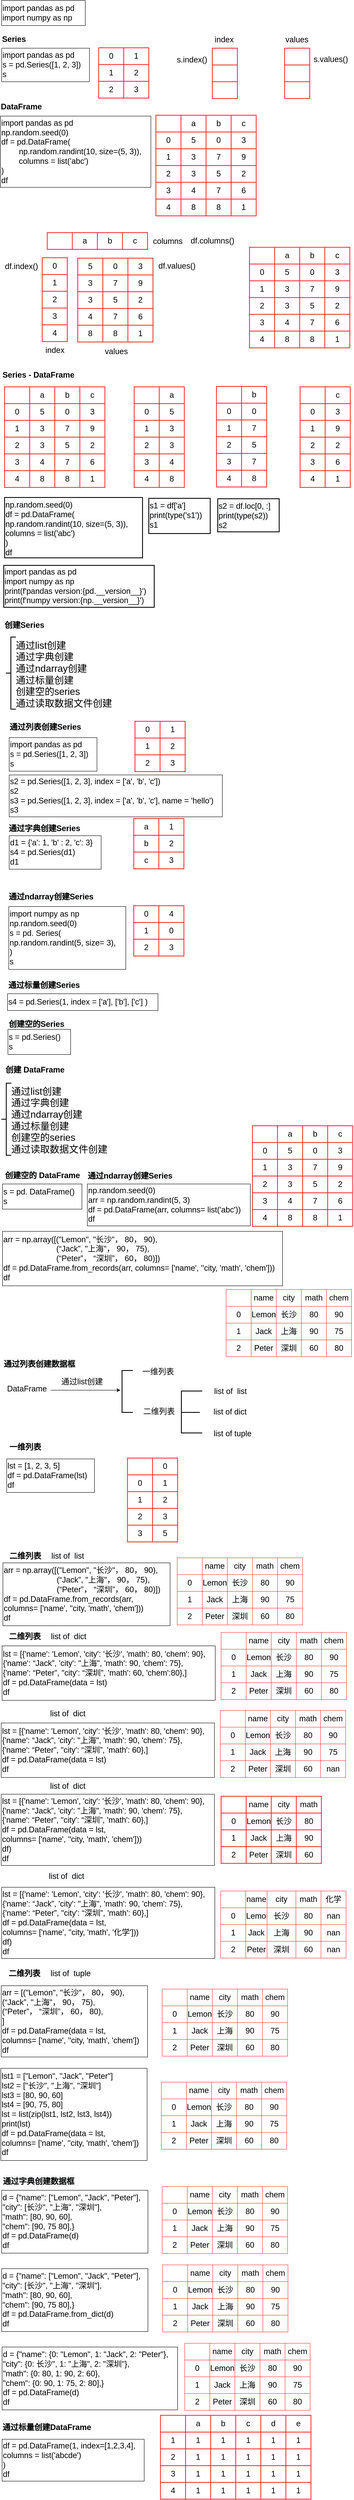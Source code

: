 <mxfile version="20.2.0" type="github"><diagram id="LEg2VacZB_fGdNZ2oWXZ" name="Page-1"><mxGraphModel dx="2703" dy="1340" grid="1" gridSize="10" guides="1" tooltips="1" connect="1" arrows="1" fold="1" page="1" pageScale="1" pageWidth="850" pageHeight="1100" math="0" shadow="0"><root><mxCell id="0"/><mxCell id="1" parent="0"/><mxCell id="_o936leGcAhRMAaKXAhG-3" value="&lt;font style=&quot;font-size: 19px;&quot;&gt;import pandas as pd&lt;br&gt;import numpy as np&lt;/font&gt;" style="text;html=1;resizable=0;autosize=1;align=left;verticalAlign=middle;points=[];fillColor=none;strokeColor=default;rounded=0;fontColor=default;strokeWidth=1;" vertex="1" parent="1"><mxGeometry x="6" y="8" width="200" height="60" as="geometry"/></mxCell><mxCell id="_o936leGcAhRMAaKXAhG-4" value="&lt;b&gt;Series&lt;/b&gt;" style="text;html=1;resizable=0;autosize=1;align=left;verticalAlign=middle;points=[];fillColor=none;strokeColor=none;rounded=0;fontSize=19;fontColor=default;" vertex="1" parent="1"><mxGeometry x="5" y="81" width="80" height="40" as="geometry"/></mxCell><mxCell id="_o936leGcAhRMAaKXAhG-5" value="" style="shape=table;startSize=0;container=1;collapsible=0;childLayout=tableLayout;fontSize=19;fontColor=default;strokeWidth=2;strokeColor=#FF3333;" vertex="1" parent="1"><mxGeometry x="238" y="121" width="120" height="120" as="geometry"/></mxCell><mxCell id="_o936leGcAhRMAaKXAhG-6" value="" style="shape=tableRow;horizontal=0;startSize=0;swimlaneHead=0;swimlaneBody=0;top=0;left=0;bottom=0;right=0;collapsible=0;dropTarget=0;fillColor=none;points=[[0,0.5],[1,0.5]];portConstraint=eastwest;fontSize=19;fontColor=default;strokeWidth=0;" vertex="1" parent="_o936leGcAhRMAaKXAhG-5"><mxGeometry width="120" height="40" as="geometry"/></mxCell><mxCell id="_o936leGcAhRMAaKXAhG-7" value="0" style="shape=partialRectangle;html=1;whiteSpace=wrap;connectable=0;overflow=hidden;fillColor=none;top=0;left=0;bottom=0;right=0;pointerEvents=1;fontSize=19;fontColor=default;strokeWidth=0;" vertex="1" parent="_o936leGcAhRMAaKXAhG-6"><mxGeometry width="60" height="40" as="geometry"><mxRectangle width="60" height="40" as="alternateBounds"/></mxGeometry></mxCell><mxCell id="_o936leGcAhRMAaKXAhG-8" value="1" style="shape=partialRectangle;html=1;whiteSpace=wrap;connectable=0;overflow=hidden;fillColor=none;top=0;left=0;bottom=0;right=0;pointerEvents=1;fontSize=19;fontColor=default;strokeWidth=0;" vertex="1" parent="_o936leGcAhRMAaKXAhG-6"><mxGeometry x="60" width="60" height="40" as="geometry"><mxRectangle width="60" height="40" as="alternateBounds"/></mxGeometry></mxCell><mxCell id="_o936leGcAhRMAaKXAhG-9" value="" style="shape=tableRow;horizontal=0;startSize=0;swimlaneHead=0;swimlaneBody=0;top=0;left=0;bottom=0;right=0;collapsible=0;dropTarget=0;fillColor=none;points=[[0,0.5],[1,0.5]];portConstraint=eastwest;fontSize=19;fontColor=default;strokeWidth=0;" vertex="1" parent="_o936leGcAhRMAaKXAhG-5"><mxGeometry y="40" width="120" height="40" as="geometry"/></mxCell><mxCell id="_o936leGcAhRMAaKXAhG-10" value="1" style="shape=partialRectangle;html=1;whiteSpace=wrap;connectable=0;overflow=hidden;fillColor=none;top=0;left=0;bottom=0;right=0;pointerEvents=1;fontSize=19;fontColor=default;strokeWidth=0;" vertex="1" parent="_o936leGcAhRMAaKXAhG-9"><mxGeometry width="60" height="40" as="geometry"><mxRectangle width="60" height="40" as="alternateBounds"/></mxGeometry></mxCell><mxCell id="_o936leGcAhRMAaKXAhG-11" value="2" style="shape=partialRectangle;html=1;whiteSpace=wrap;connectable=0;overflow=hidden;fillColor=none;top=0;left=0;bottom=0;right=0;pointerEvents=1;fontSize=19;fontColor=default;strokeWidth=0;" vertex="1" parent="_o936leGcAhRMAaKXAhG-9"><mxGeometry x="60" width="60" height="40" as="geometry"><mxRectangle width="60" height="40" as="alternateBounds"/></mxGeometry></mxCell><mxCell id="_o936leGcAhRMAaKXAhG-12" value="" style="shape=tableRow;horizontal=0;startSize=0;swimlaneHead=0;swimlaneBody=0;top=0;left=0;bottom=0;right=0;collapsible=0;dropTarget=0;fillColor=none;points=[[0,0.5],[1,0.5]];portConstraint=eastwest;fontSize=19;fontColor=default;strokeWidth=0;" vertex="1" parent="_o936leGcAhRMAaKXAhG-5"><mxGeometry y="80" width="120" height="40" as="geometry"/></mxCell><mxCell id="_o936leGcAhRMAaKXAhG-13" value="2" style="shape=partialRectangle;html=1;whiteSpace=wrap;connectable=0;overflow=hidden;fillColor=none;top=0;left=0;bottom=0;right=0;pointerEvents=1;fontSize=19;fontColor=default;strokeWidth=0;" vertex="1" parent="_o936leGcAhRMAaKXAhG-12"><mxGeometry width="60" height="40" as="geometry"><mxRectangle width="60" height="40" as="alternateBounds"/></mxGeometry></mxCell><mxCell id="_o936leGcAhRMAaKXAhG-14" value="3" style="shape=partialRectangle;html=1;whiteSpace=wrap;connectable=0;overflow=hidden;fillColor=none;top=0;left=0;bottom=0;right=0;pointerEvents=1;fontSize=19;fontColor=default;strokeWidth=0;" vertex="1" parent="_o936leGcAhRMAaKXAhG-12"><mxGeometry x="60" width="60" height="40" as="geometry"><mxRectangle width="60" height="40" as="alternateBounds"/></mxGeometry></mxCell><mxCell id="_o936leGcAhRMAaKXAhG-15" value="&lt;span style=&quot;color: rgb(0, 0, 0);&quot;&gt;import pandas as pd&lt;br&gt;s = pd.Series([1, 2, 3])&lt;br&gt;s&lt;br&gt;&lt;/span&gt;" style="text;html=1;resizable=0;autosize=1;align=left;verticalAlign=middle;points=[];fillColor=none;strokeColor=default;rounded=0;fontSize=19;fontColor=#FF3333;" vertex="1" parent="1"><mxGeometry x="6" y="122" width="210" height="80" as="geometry"/></mxCell><mxCell id="_o936leGcAhRMAaKXAhG-16" value="" style="shape=table;startSize=0;container=1;collapsible=0;childLayout=tableLayout;fontSize=19;fontColor=#FF3333;strokeColor=#FF3333;strokeWidth=2;" vertex="1" parent="1"><mxGeometry x="510" y="122" width="60" height="120" as="geometry"/></mxCell><mxCell id="_o936leGcAhRMAaKXAhG-17" value="" style="shape=tableRow;horizontal=0;startSize=0;swimlaneHead=0;swimlaneBody=0;top=0;left=0;bottom=0;right=0;collapsible=0;dropTarget=0;fillColor=none;points=[[0,0.5],[1,0.5]];portConstraint=eastwest;fontSize=19;fontColor=#FF3333;strokeColor=#FF3333;strokeWidth=2;" vertex="1" parent="_o936leGcAhRMAaKXAhG-16"><mxGeometry width="60" height="40" as="geometry"/></mxCell><mxCell id="_o936leGcAhRMAaKXAhG-18" value="" style="shape=partialRectangle;html=1;whiteSpace=wrap;connectable=0;overflow=hidden;fillColor=none;top=0;left=0;bottom=0;right=0;pointerEvents=1;fontSize=19;fontColor=#FF3333;strokeColor=#FF3333;strokeWidth=2;" vertex="1" parent="_o936leGcAhRMAaKXAhG-17"><mxGeometry width="60" height="40" as="geometry"><mxRectangle width="60" height="40" as="alternateBounds"/></mxGeometry></mxCell><mxCell id="_o936leGcAhRMAaKXAhG-19" value="" style="shape=tableRow;horizontal=0;startSize=0;swimlaneHead=0;swimlaneBody=0;top=0;left=0;bottom=0;right=0;collapsible=0;dropTarget=0;fillColor=none;points=[[0,0.5],[1,0.5]];portConstraint=eastwest;fontSize=19;fontColor=#FF3333;strokeColor=#FF3333;strokeWidth=2;" vertex="1" parent="_o936leGcAhRMAaKXAhG-16"><mxGeometry y="40" width="60" height="40" as="geometry"/></mxCell><mxCell id="_o936leGcAhRMAaKXAhG-20" value="" style="shape=partialRectangle;html=1;whiteSpace=wrap;connectable=0;overflow=hidden;fillColor=none;top=0;left=0;bottom=0;right=0;pointerEvents=1;fontSize=19;fontColor=#FF3333;strokeColor=#FF3333;strokeWidth=2;" vertex="1" parent="_o936leGcAhRMAaKXAhG-19"><mxGeometry width="60" height="40" as="geometry"><mxRectangle width="60" height="40" as="alternateBounds"/></mxGeometry></mxCell><mxCell id="_o936leGcAhRMAaKXAhG-21" value="" style="shape=tableRow;horizontal=0;startSize=0;swimlaneHead=0;swimlaneBody=0;top=0;left=0;bottom=0;right=0;collapsible=0;dropTarget=0;fillColor=none;points=[[0,0.5],[1,0.5]];portConstraint=eastwest;fontSize=19;fontColor=#FF3333;strokeColor=#FF3333;strokeWidth=2;" vertex="1" parent="_o936leGcAhRMAaKXAhG-16"><mxGeometry y="80" width="60" height="40" as="geometry"/></mxCell><mxCell id="_o936leGcAhRMAaKXAhG-22" value="" style="shape=partialRectangle;html=1;whiteSpace=wrap;connectable=0;overflow=hidden;fillColor=none;top=0;left=0;bottom=0;right=0;pointerEvents=1;fontSize=19;fontColor=#FF3333;strokeColor=#FF3333;strokeWidth=2;" vertex="1" parent="_o936leGcAhRMAaKXAhG-21"><mxGeometry width="60" height="40" as="geometry"><mxRectangle width="60" height="40" as="alternateBounds"/></mxGeometry></mxCell><mxCell id="_o936leGcAhRMAaKXAhG-23" style="edgeStyle=orthogonalEdgeStyle;rounded=0;orthogonalLoop=1;jettySize=auto;html=1;exitX=0;exitY=0.5;exitDx=0;exitDy=0;entryX=0;entryY=0.5;entryDx=0;entryDy=0;fontSize=19;fontColor=#FF3333;" edge="1" parent="_o936leGcAhRMAaKXAhG-16" source="_o936leGcAhRMAaKXAhG-16" target="_o936leGcAhRMAaKXAhG-19"><mxGeometry relative="1" as="geometry"/></mxCell><mxCell id="_o936leGcAhRMAaKXAhG-24" value="" style="shape=table;startSize=0;container=1;collapsible=0;childLayout=tableLayout;fontSize=19;fontColor=#FF3333;strokeColor=#FF3333;strokeWidth=2;" vertex="1" parent="1"><mxGeometry x="683" y="122" width="60" height="120" as="geometry"/></mxCell><mxCell id="_o936leGcAhRMAaKXAhG-25" value="" style="shape=tableRow;horizontal=0;startSize=0;swimlaneHead=0;swimlaneBody=0;top=0;left=0;bottom=0;right=0;collapsible=0;dropTarget=0;fillColor=none;points=[[0,0.5],[1,0.5]];portConstraint=eastwest;fontSize=19;fontColor=#FF3333;strokeColor=#FF3333;strokeWidth=2;" vertex="1" parent="_o936leGcAhRMAaKXAhG-24"><mxGeometry width="60" height="40" as="geometry"/></mxCell><mxCell id="_o936leGcAhRMAaKXAhG-26" value="" style="shape=partialRectangle;html=1;whiteSpace=wrap;connectable=0;overflow=hidden;fillColor=none;top=0;left=0;bottom=0;right=0;pointerEvents=1;fontSize=19;fontColor=#FF3333;strokeColor=#FF3333;strokeWidth=2;" vertex="1" parent="_o936leGcAhRMAaKXAhG-25"><mxGeometry width="60" height="40" as="geometry"><mxRectangle width="60" height="40" as="alternateBounds"/></mxGeometry></mxCell><mxCell id="_o936leGcAhRMAaKXAhG-27" value="" style="shape=tableRow;horizontal=0;startSize=0;swimlaneHead=0;swimlaneBody=0;top=0;left=0;bottom=0;right=0;collapsible=0;dropTarget=0;fillColor=none;points=[[0,0.5],[1,0.5]];portConstraint=eastwest;fontSize=19;fontColor=#FF3333;strokeColor=#FF3333;strokeWidth=2;" vertex="1" parent="_o936leGcAhRMAaKXAhG-24"><mxGeometry y="40" width="60" height="40" as="geometry"/></mxCell><mxCell id="_o936leGcAhRMAaKXAhG-28" value="" style="shape=partialRectangle;html=1;whiteSpace=wrap;connectable=0;overflow=hidden;fillColor=none;top=0;left=0;bottom=0;right=0;pointerEvents=1;fontSize=19;fontColor=#FF3333;strokeColor=#FF3333;strokeWidth=2;" vertex="1" parent="_o936leGcAhRMAaKXAhG-27"><mxGeometry width="60" height="40" as="geometry"><mxRectangle width="60" height="40" as="alternateBounds"/></mxGeometry></mxCell><mxCell id="_o936leGcAhRMAaKXAhG-29" value="" style="shape=tableRow;horizontal=0;startSize=0;swimlaneHead=0;swimlaneBody=0;top=0;left=0;bottom=0;right=0;collapsible=0;dropTarget=0;fillColor=none;points=[[0,0.5],[1,0.5]];portConstraint=eastwest;fontSize=19;fontColor=#FF3333;strokeColor=#FF3333;strokeWidth=2;" vertex="1" parent="_o936leGcAhRMAaKXAhG-24"><mxGeometry y="80" width="60" height="40" as="geometry"/></mxCell><mxCell id="_o936leGcAhRMAaKXAhG-30" value="" style="shape=partialRectangle;html=1;whiteSpace=wrap;connectable=0;overflow=hidden;fillColor=none;top=0;left=0;bottom=0;right=0;pointerEvents=1;fontSize=19;fontColor=#FF3333;strokeColor=#FF3333;strokeWidth=2;" vertex="1" parent="_o936leGcAhRMAaKXAhG-29"><mxGeometry width="60" height="40" as="geometry"><mxRectangle width="60" height="40" as="alternateBounds"/></mxGeometry></mxCell><mxCell id="_o936leGcAhRMAaKXAhG-31" style="edgeStyle=orthogonalEdgeStyle;rounded=0;orthogonalLoop=1;jettySize=auto;html=1;exitX=0;exitY=0.5;exitDx=0;exitDy=0;entryX=0;entryY=0.5;entryDx=0;entryDy=0;fontSize=19;fontColor=#FF3333;" edge="1" parent="_o936leGcAhRMAaKXAhG-24" source="_o936leGcAhRMAaKXAhG-24" target="_o936leGcAhRMAaKXAhG-27"><mxGeometry relative="1" as="geometry"/></mxCell><mxCell id="_o936leGcAhRMAaKXAhG-32" value="&lt;font color=&quot;#000000&quot;&gt;s.index()&lt;/font&gt;" style="text;html=1;resizable=0;autosize=1;align=center;verticalAlign=middle;points=[];fillColor=none;strokeColor=none;rounded=0;fontSize=19;fontColor=#FF3333;" vertex="1" parent="1"><mxGeometry x="411" y="130" width="100" height="40" as="geometry"/></mxCell><mxCell id="_o936leGcAhRMAaKXAhG-33" value="&lt;font color=&quot;#000000&quot;&gt;s.values()&lt;/font&gt;" style="text;html=1;resizable=0;autosize=1;align=center;verticalAlign=middle;points=[];fillColor=none;strokeColor=none;rounded=0;fontSize=19;fontColor=#FF3333;" vertex="1" parent="1"><mxGeometry x="738" y="129" width="110" height="40" as="geometry"/></mxCell><mxCell id="_o936leGcAhRMAaKXAhG-34" value="&lt;font color=&quot;#000000&quot;&gt;index&lt;/font&gt;" style="text;html=1;resizable=0;autosize=1;align=center;verticalAlign=middle;points=[];fillColor=none;strokeColor=none;rounded=0;fontSize=19;fontColor=#FF3333;" vertex="1" parent="1"><mxGeometry x="503" y="82" width="70" height="40" as="geometry"/></mxCell><mxCell id="_o936leGcAhRMAaKXAhG-35" value="&lt;font color=&quot;#000000&quot;&gt;values&lt;/font&gt;" style="text;html=1;resizable=0;autosize=1;align=center;verticalAlign=middle;points=[];fillColor=none;strokeColor=none;rounded=0;fontSize=19;fontColor=#FF3333;" vertex="1" parent="1"><mxGeometry x="672" y="82" width="80" height="40" as="geometry"/></mxCell><mxCell id="_o936leGcAhRMAaKXAhG-36" value="" style="shape=table;startSize=0;container=1;collapsible=0;childLayout=tableLayout;fontSize=19;fontColor=#000000;strokeColor=#FF3333;strokeWidth=2;" vertex="1" parent="1"><mxGeometry x="375" y="282" width="240" height="240" as="geometry"/></mxCell><mxCell id="_o936leGcAhRMAaKXAhG-37" value="" style="shape=tableRow;horizontal=0;startSize=0;swimlaneHead=0;swimlaneBody=0;top=0;left=0;bottom=0;right=0;collapsible=0;dropTarget=0;fillColor=none;points=[[0,0.5],[1,0.5]];portConstraint=eastwest;fontSize=19;fontColor=#000000;strokeColor=#FF3333;strokeWidth=2;" vertex="1" parent="_o936leGcAhRMAaKXAhG-36"><mxGeometry width="240" height="40" as="geometry"/></mxCell><mxCell id="_o936leGcAhRMAaKXAhG-38" value="" style="shape=partialRectangle;html=1;whiteSpace=wrap;connectable=0;overflow=hidden;fillColor=none;top=0;left=0;bottom=0;right=0;pointerEvents=1;fontSize=19;fontColor=#000000;strokeColor=#FF3333;strokeWidth=2;" vertex="1" parent="_o936leGcAhRMAaKXAhG-37"><mxGeometry width="60" height="40" as="geometry"><mxRectangle width="60" height="40" as="alternateBounds"/></mxGeometry></mxCell><mxCell id="_o936leGcAhRMAaKXAhG-39" value="a" style="shape=partialRectangle;html=1;whiteSpace=wrap;connectable=0;overflow=hidden;fillColor=none;top=0;left=0;bottom=0;right=0;pointerEvents=1;fontSize=19;fontColor=#000000;strokeColor=#FF3333;strokeWidth=2;" vertex="1" parent="_o936leGcAhRMAaKXAhG-37"><mxGeometry x="60" width="60" height="40" as="geometry"><mxRectangle width="60" height="40" as="alternateBounds"/></mxGeometry></mxCell><mxCell id="_o936leGcAhRMAaKXAhG-40" value="b" style="shape=partialRectangle;html=1;whiteSpace=wrap;connectable=0;overflow=hidden;fillColor=none;top=0;left=0;bottom=0;right=0;pointerEvents=1;fontSize=19;fontColor=#000000;strokeColor=#FF3333;strokeWidth=2;" vertex="1" parent="_o936leGcAhRMAaKXAhG-37"><mxGeometry x="120" width="60" height="40" as="geometry"><mxRectangle width="60" height="40" as="alternateBounds"/></mxGeometry></mxCell><mxCell id="_o936leGcAhRMAaKXAhG-41" value="c" style="shape=partialRectangle;html=1;whiteSpace=wrap;connectable=0;overflow=hidden;fillColor=none;top=0;left=0;bottom=0;right=0;pointerEvents=1;fontSize=19;fontColor=#000000;strokeColor=#FF3333;strokeWidth=2;" vertex="1" parent="_o936leGcAhRMAaKXAhG-37"><mxGeometry x="180" width="60" height="40" as="geometry"><mxRectangle width="60" height="40" as="alternateBounds"/></mxGeometry></mxCell><mxCell id="_o936leGcAhRMAaKXAhG-42" value="" style="shape=tableRow;horizontal=0;startSize=0;swimlaneHead=0;swimlaneBody=0;top=0;left=0;bottom=0;right=0;collapsible=0;dropTarget=0;fillColor=none;points=[[0,0.5],[1,0.5]];portConstraint=eastwest;fontSize=19;fontColor=#000000;strokeColor=#FF3333;strokeWidth=2;" vertex="1" parent="_o936leGcAhRMAaKXAhG-36"><mxGeometry y="40" width="240" height="40" as="geometry"/></mxCell><mxCell id="_o936leGcAhRMAaKXAhG-43" value="0" style="shape=partialRectangle;html=1;whiteSpace=wrap;connectable=0;overflow=hidden;fillColor=none;top=0;left=0;bottom=0;right=0;pointerEvents=1;fontSize=19;fontColor=#000000;strokeColor=#FF3333;strokeWidth=2;" vertex="1" parent="_o936leGcAhRMAaKXAhG-42"><mxGeometry width="60" height="40" as="geometry"><mxRectangle width="60" height="40" as="alternateBounds"/></mxGeometry></mxCell><mxCell id="_o936leGcAhRMAaKXAhG-44" value="5" style="shape=partialRectangle;html=1;whiteSpace=wrap;connectable=0;overflow=hidden;fillColor=none;top=0;left=0;bottom=0;right=0;pointerEvents=1;fontSize=19;fontColor=#000000;strokeColor=#FF3333;strokeWidth=2;" vertex="1" parent="_o936leGcAhRMAaKXAhG-42"><mxGeometry x="60" width="60" height="40" as="geometry"><mxRectangle width="60" height="40" as="alternateBounds"/></mxGeometry></mxCell><mxCell id="_o936leGcAhRMAaKXAhG-45" value="0" style="shape=partialRectangle;html=1;whiteSpace=wrap;connectable=0;overflow=hidden;fillColor=none;top=0;left=0;bottom=0;right=0;pointerEvents=1;fontSize=19;fontColor=#000000;strokeColor=#FF3333;strokeWidth=2;" vertex="1" parent="_o936leGcAhRMAaKXAhG-42"><mxGeometry x="120" width="60" height="40" as="geometry"><mxRectangle width="60" height="40" as="alternateBounds"/></mxGeometry></mxCell><mxCell id="_o936leGcAhRMAaKXAhG-46" value="3" style="shape=partialRectangle;html=1;whiteSpace=wrap;connectable=0;overflow=hidden;fillColor=none;top=0;left=0;bottom=0;right=0;pointerEvents=1;fontSize=19;fontColor=#000000;strokeColor=#FF3333;strokeWidth=2;" vertex="1" parent="_o936leGcAhRMAaKXAhG-42"><mxGeometry x="180" width="60" height="40" as="geometry"><mxRectangle width="60" height="40" as="alternateBounds"/></mxGeometry></mxCell><mxCell id="_o936leGcAhRMAaKXAhG-47" value="" style="shape=tableRow;horizontal=0;startSize=0;swimlaneHead=0;swimlaneBody=0;top=0;left=0;bottom=0;right=0;collapsible=0;dropTarget=0;fillColor=none;points=[[0,0.5],[1,0.5]];portConstraint=eastwest;fontSize=19;fontColor=#000000;strokeColor=#FF3333;strokeWidth=2;" vertex="1" parent="_o936leGcAhRMAaKXAhG-36"><mxGeometry y="80" width="240" height="40" as="geometry"/></mxCell><mxCell id="_o936leGcAhRMAaKXAhG-48" value="1" style="shape=partialRectangle;html=1;whiteSpace=wrap;connectable=0;overflow=hidden;fillColor=none;top=0;left=0;bottom=0;right=0;pointerEvents=1;fontSize=19;fontColor=#000000;strokeColor=#FF3333;strokeWidth=2;" vertex="1" parent="_o936leGcAhRMAaKXAhG-47"><mxGeometry width="60" height="40" as="geometry"><mxRectangle width="60" height="40" as="alternateBounds"/></mxGeometry></mxCell><mxCell id="_o936leGcAhRMAaKXAhG-49" value="3" style="shape=partialRectangle;html=1;whiteSpace=wrap;connectable=0;overflow=hidden;fillColor=none;top=0;left=0;bottom=0;right=0;pointerEvents=1;fontSize=19;fontColor=#000000;strokeColor=#FF3333;strokeWidth=2;" vertex="1" parent="_o936leGcAhRMAaKXAhG-47"><mxGeometry x="60" width="60" height="40" as="geometry"><mxRectangle width="60" height="40" as="alternateBounds"/></mxGeometry></mxCell><mxCell id="_o936leGcAhRMAaKXAhG-50" value="7" style="shape=partialRectangle;html=1;whiteSpace=wrap;connectable=0;overflow=hidden;fillColor=none;top=0;left=0;bottom=0;right=0;pointerEvents=1;fontSize=19;fontColor=#000000;strokeColor=#FF3333;strokeWidth=2;" vertex="1" parent="_o936leGcAhRMAaKXAhG-47"><mxGeometry x="120" width="60" height="40" as="geometry"><mxRectangle width="60" height="40" as="alternateBounds"/></mxGeometry></mxCell><mxCell id="_o936leGcAhRMAaKXAhG-51" value="9" style="shape=partialRectangle;html=1;whiteSpace=wrap;connectable=0;overflow=hidden;fillColor=none;top=0;left=0;bottom=0;right=0;pointerEvents=1;fontSize=19;fontColor=#000000;strokeColor=#FF3333;strokeWidth=2;" vertex="1" parent="_o936leGcAhRMAaKXAhG-47"><mxGeometry x="180" width="60" height="40" as="geometry"><mxRectangle width="60" height="40" as="alternateBounds"/></mxGeometry></mxCell><mxCell id="_o936leGcAhRMAaKXAhG-52" value="" style="shape=tableRow;horizontal=0;startSize=0;swimlaneHead=0;swimlaneBody=0;top=0;left=0;bottom=0;right=0;collapsible=0;dropTarget=0;fillColor=none;points=[[0,0.5],[1,0.5]];portConstraint=eastwest;fontSize=19;fontColor=#000000;strokeColor=#FF3333;strokeWidth=2;" vertex="1" parent="_o936leGcAhRMAaKXAhG-36"><mxGeometry y="120" width="240" height="40" as="geometry"/></mxCell><mxCell id="_o936leGcAhRMAaKXAhG-53" value="2" style="shape=partialRectangle;html=1;whiteSpace=wrap;connectable=0;overflow=hidden;fillColor=none;top=0;left=0;bottom=0;right=0;pointerEvents=1;fontSize=19;fontColor=#000000;strokeColor=#FF3333;strokeWidth=2;" vertex="1" parent="_o936leGcAhRMAaKXAhG-52"><mxGeometry width="60" height="40" as="geometry"><mxRectangle width="60" height="40" as="alternateBounds"/></mxGeometry></mxCell><mxCell id="_o936leGcAhRMAaKXAhG-54" value="3" style="shape=partialRectangle;html=1;whiteSpace=wrap;connectable=0;overflow=hidden;fillColor=none;top=0;left=0;bottom=0;right=0;pointerEvents=1;fontSize=19;fontColor=#000000;strokeColor=#FF3333;strokeWidth=2;" vertex="1" parent="_o936leGcAhRMAaKXAhG-52"><mxGeometry x="60" width="60" height="40" as="geometry"><mxRectangle width="60" height="40" as="alternateBounds"/></mxGeometry></mxCell><mxCell id="_o936leGcAhRMAaKXAhG-55" value="5" style="shape=partialRectangle;html=1;whiteSpace=wrap;connectable=0;overflow=hidden;fillColor=none;top=0;left=0;bottom=0;right=0;pointerEvents=1;fontSize=19;fontColor=#000000;strokeColor=#FF3333;strokeWidth=2;" vertex="1" parent="_o936leGcAhRMAaKXAhG-52"><mxGeometry x="120" width="60" height="40" as="geometry"><mxRectangle width="60" height="40" as="alternateBounds"/></mxGeometry></mxCell><mxCell id="_o936leGcAhRMAaKXAhG-56" value="2" style="shape=partialRectangle;html=1;whiteSpace=wrap;connectable=0;overflow=hidden;fillColor=none;top=0;left=0;bottom=0;right=0;pointerEvents=1;fontSize=19;fontColor=#000000;strokeColor=#FF3333;strokeWidth=2;" vertex="1" parent="_o936leGcAhRMAaKXAhG-52"><mxGeometry x="180" width="60" height="40" as="geometry"><mxRectangle width="60" height="40" as="alternateBounds"/></mxGeometry></mxCell><mxCell id="_o936leGcAhRMAaKXAhG-57" value="" style="shape=tableRow;horizontal=0;startSize=0;swimlaneHead=0;swimlaneBody=0;top=0;left=0;bottom=0;right=0;collapsible=0;dropTarget=0;fillColor=none;points=[[0,0.5],[1,0.5]];portConstraint=eastwest;fontSize=19;fontColor=#000000;strokeColor=#FF3333;strokeWidth=2;" vertex="1" parent="_o936leGcAhRMAaKXAhG-36"><mxGeometry y="160" width="240" height="40" as="geometry"/></mxCell><mxCell id="_o936leGcAhRMAaKXAhG-58" value="3" style="shape=partialRectangle;html=1;whiteSpace=wrap;connectable=0;overflow=hidden;fillColor=none;top=0;left=0;bottom=0;right=0;pointerEvents=1;fontSize=19;fontColor=#000000;strokeColor=#FF3333;strokeWidth=2;" vertex="1" parent="_o936leGcAhRMAaKXAhG-57"><mxGeometry width="60" height="40" as="geometry"><mxRectangle width="60" height="40" as="alternateBounds"/></mxGeometry></mxCell><mxCell id="_o936leGcAhRMAaKXAhG-59" value="4" style="shape=partialRectangle;html=1;whiteSpace=wrap;connectable=0;overflow=hidden;fillColor=none;top=0;left=0;bottom=0;right=0;pointerEvents=1;fontSize=19;fontColor=#000000;strokeColor=#FF3333;strokeWidth=2;" vertex="1" parent="_o936leGcAhRMAaKXAhG-57"><mxGeometry x="60" width="60" height="40" as="geometry"><mxRectangle width="60" height="40" as="alternateBounds"/></mxGeometry></mxCell><mxCell id="_o936leGcAhRMAaKXAhG-60" value="7" style="shape=partialRectangle;html=1;whiteSpace=wrap;connectable=0;overflow=hidden;fillColor=none;top=0;left=0;bottom=0;right=0;pointerEvents=1;fontSize=19;fontColor=#000000;strokeColor=#FF3333;strokeWidth=2;" vertex="1" parent="_o936leGcAhRMAaKXAhG-57"><mxGeometry x="120" width="60" height="40" as="geometry"><mxRectangle width="60" height="40" as="alternateBounds"/></mxGeometry></mxCell><mxCell id="_o936leGcAhRMAaKXAhG-61" value="6" style="shape=partialRectangle;html=1;whiteSpace=wrap;connectable=0;overflow=hidden;fillColor=none;top=0;left=0;bottom=0;right=0;pointerEvents=1;fontSize=19;fontColor=#000000;strokeColor=#FF3333;strokeWidth=2;" vertex="1" parent="_o936leGcAhRMAaKXAhG-57"><mxGeometry x="180" width="60" height="40" as="geometry"><mxRectangle width="60" height="40" as="alternateBounds"/></mxGeometry></mxCell><mxCell id="_o936leGcAhRMAaKXAhG-62" value="" style="shape=tableRow;horizontal=0;startSize=0;swimlaneHead=0;swimlaneBody=0;top=0;left=0;bottom=0;right=0;collapsible=0;dropTarget=0;fillColor=none;points=[[0,0.5],[1,0.5]];portConstraint=eastwest;fontSize=19;fontColor=#000000;strokeColor=#FF3333;strokeWidth=2;" vertex="1" parent="_o936leGcAhRMAaKXAhG-36"><mxGeometry y="200" width="240" height="40" as="geometry"/></mxCell><mxCell id="_o936leGcAhRMAaKXAhG-63" value="4" style="shape=partialRectangle;html=1;whiteSpace=wrap;connectable=0;overflow=hidden;fillColor=none;top=0;left=0;bottom=0;right=0;pointerEvents=1;fontSize=19;fontColor=#000000;strokeColor=#FF3333;strokeWidth=2;" vertex="1" parent="_o936leGcAhRMAaKXAhG-62"><mxGeometry width="60" height="40" as="geometry"><mxRectangle width="60" height="40" as="alternateBounds"/></mxGeometry></mxCell><mxCell id="_o936leGcAhRMAaKXAhG-64" value="8" style="shape=partialRectangle;html=1;whiteSpace=wrap;connectable=0;overflow=hidden;fillColor=none;top=0;left=0;bottom=0;right=0;pointerEvents=1;fontSize=19;fontColor=#000000;strokeColor=#FF3333;strokeWidth=2;" vertex="1" parent="_o936leGcAhRMAaKXAhG-62"><mxGeometry x="60" width="60" height="40" as="geometry"><mxRectangle width="60" height="40" as="alternateBounds"/></mxGeometry></mxCell><mxCell id="_o936leGcAhRMAaKXAhG-65" value="8" style="shape=partialRectangle;html=1;whiteSpace=wrap;connectable=0;overflow=hidden;fillColor=none;top=0;left=0;bottom=0;right=0;pointerEvents=1;fontSize=19;fontColor=#000000;strokeColor=#FF3333;strokeWidth=2;" vertex="1" parent="_o936leGcAhRMAaKXAhG-62"><mxGeometry x="120" width="60" height="40" as="geometry"><mxRectangle width="60" height="40" as="alternateBounds"/></mxGeometry></mxCell><mxCell id="_o936leGcAhRMAaKXAhG-66" value="1" style="shape=partialRectangle;html=1;whiteSpace=wrap;connectable=0;overflow=hidden;fillColor=none;top=0;left=0;bottom=0;right=0;pointerEvents=1;fontSize=19;fontColor=#000000;strokeColor=#FF3333;strokeWidth=2;" vertex="1" parent="_o936leGcAhRMAaKXAhG-62"><mxGeometry x="180" width="60" height="40" as="geometry"><mxRectangle width="60" height="40" as="alternateBounds"/></mxGeometry></mxCell><mxCell id="_o936leGcAhRMAaKXAhG-72" value="&lt;b&gt;DataFrame&lt;/b&gt;" style="text;html=1;resizable=0;autosize=1;align=left;verticalAlign=middle;points=[];fillColor=none;strokeColor=none;rounded=0;fontSize=19;fontColor=default;" vertex="1" parent="1"><mxGeometry x="2" y="242" width="120" height="40" as="geometry"/></mxCell><mxCell id="_o936leGcAhRMAaKXAhG-73" value="&lt;span style=&quot;color: rgb(0, 0, 0);&quot;&gt;import pandas as pd&lt;br&gt;np.random.seed(0)&lt;br&gt;df = pd.DataFrame(&lt;br&gt;&lt;span style=&quot;white-space: pre;&quot;&gt;&#9;&lt;/span&gt;np.random.randint(10, size=(5, 3)),&lt;br&gt;&lt;span style=&quot;white-space: pre;&quot;&gt;&#9;&lt;/span&gt;columns = list('abc')&lt;br&gt;)&lt;br&gt;df&lt;br&gt;&lt;/span&gt;" style="text;html=1;resizable=0;autosize=1;align=left;verticalAlign=middle;points=[];fillColor=none;strokeColor=default;rounded=0;fontSize=19;fontColor=#FF3333;" vertex="1" parent="1"><mxGeometry x="3" y="284" width="360" height="170" as="geometry"/></mxCell><mxCell id="_o936leGcAhRMAaKXAhG-74" value="" style="shape=table;startSize=0;container=1;collapsible=0;childLayout=tableLayout;fontSize=19;fontColor=#000000;strokeColor=#FF3333;strokeWidth=2;" vertex="1" parent="1"><mxGeometry x="115" y="562" width="240" height="40" as="geometry"/></mxCell><mxCell id="_o936leGcAhRMAaKXAhG-75" value="" style="shape=tableRow;horizontal=0;startSize=0;swimlaneHead=0;swimlaneBody=0;top=0;left=0;bottom=0;right=0;collapsible=0;dropTarget=0;fillColor=none;points=[[0,0.5],[1,0.5]];portConstraint=eastwest;fontSize=19;fontColor=#000000;strokeColor=#FF3333;strokeWidth=2;" vertex="1" parent="_o936leGcAhRMAaKXAhG-74"><mxGeometry width="240" height="40" as="geometry"/></mxCell><mxCell id="_o936leGcAhRMAaKXAhG-76" value="" style="shape=partialRectangle;html=1;whiteSpace=wrap;connectable=0;overflow=hidden;fillColor=none;top=0;left=0;bottom=0;right=0;pointerEvents=1;fontSize=19;fontColor=#000000;strokeColor=#FF3333;strokeWidth=2;" vertex="1" parent="_o936leGcAhRMAaKXAhG-75"><mxGeometry width="60" height="40" as="geometry"><mxRectangle width="60" height="40" as="alternateBounds"/></mxGeometry></mxCell><mxCell id="_o936leGcAhRMAaKXAhG-77" value="a" style="shape=partialRectangle;html=1;whiteSpace=wrap;connectable=0;overflow=hidden;fillColor=none;top=0;left=0;bottom=0;right=0;pointerEvents=1;fontSize=19;fontColor=#000000;strokeColor=#FF3333;strokeWidth=2;" vertex="1" parent="_o936leGcAhRMAaKXAhG-75"><mxGeometry x="60" width="60" height="40" as="geometry"><mxRectangle width="60" height="40" as="alternateBounds"/></mxGeometry></mxCell><mxCell id="_o936leGcAhRMAaKXAhG-78" value="b" style="shape=partialRectangle;html=1;whiteSpace=wrap;connectable=0;overflow=hidden;fillColor=none;top=0;left=0;bottom=0;right=0;pointerEvents=1;fontSize=19;fontColor=#000000;strokeColor=#FF3333;strokeWidth=2;" vertex="1" parent="_o936leGcAhRMAaKXAhG-75"><mxGeometry x="120" width="60" height="40" as="geometry"><mxRectangle width="60" height="40" as="alternateBounds"/></mxGeometry></mxCell><mxCell id="_o936leGcAhRMAaKXAhG-79" value="c" style="shape=partialRectangle;html=1;whiteSpace=wrap;connectable=0;overflow=hidden;fillColor=none;top=0;left=0;bottom=0;right=0;pointerEvents=1;fontSize=19;fontColor=#000000;strokeColor=#FF3333;strokeWidth=2;" vertex="1" parent="_o936leGcAhRMAaKXAhG-75"><mxGeometry x="180" width="60" height="40" as="geometry"><mxRectangle width="60" height="40" as="alternateBounds"/></mxGeometry></mxCell><mxCell id="_o936leGcAhRMAaKXAhG-80" value="" style="shape=table;startSize=0;container=1;collapsible=0;childLayout=tableLayout;fontSize=19;fontColor=#000000;strokeColor=#FF3333;strokeWidth=2;" vertex="1" parent="1"><mxGeometry x="103" y="622" width="60" height="200" as="geometry"/></mxCell><mxCell id="_o936leGcAhRMAaKXAhG-83" value="" style="shape=tableRow;horizontal=0;startSize=0;swimlaneHead=0;swimlaneBody=0;top=0;left=0;bottom=0;right=0;collapsible=0;dropTarget=0;fillColor=none;points=[[0,0.5],[1,0.5]];portConstraint=eastwest;fontSize=19;fontColor=#000000;strokeColor=#FF3333;strokeWidth=2;" vertex="1" parent="_o936leGcAhRMAaKXAhG-80"><mxGeometry width="60" height="40" as="geometry"/></mxCell><mxCell id="_o936leGcAhRMAaKXAhG-84" value="0" style="shape=partialRectangle;html=1;whiteSpace=wrap;connectable=0;overflow=hidden;fillColor=none;top=0;left=0;bottom=0;right=0;pointerEvents=1;fontSize=19;fontColor=#000000;strokeColor=#FF3333;strokeWidth=2;" vertex="1" parent="_o936leGcAhRMAaKXAhG-83"><mxGeometry width="60" height="40" as="geometry"><mxRectangle width="60" height="40" as="alternateBounds"/></mxGeometry></mxCell><mxCell id="_o936leGcAhRMAaKXAhG-85" value="" style="shape=tableRow;horizontal=0;startSize=0;swimlaneHead=0;swimlaneBody=0;top=0;left=0;bottom=0;right=0;collapsible=0;dropTarget=0;fillColor=none;points=[[0,0.5],[1,0.5]];portConstraint=eastwest;fontSize=19;fontColor=#000000;strokeColor=#FF3333;strokeWidth=2;" vertex="1" parent="_o936leGcAhRMAaKXAhG-80"><mxGeometry y="40" width="60" height="40" as="geometry"/></mxCell><mxCell id="_o936leGcAhRMAaKXAhG-86" value="1" style="shape=partialRectangle;html=1;whiteSpace=wrap;connectable=0;overflow=hidden;fillColor=none;top=0;left=0;bottom=0;right=0;pointerEvents=1;fontSize=19;fontColor=#000000;strokeColor=#FF3333;strokeWidth=2;" vertex="1" parent="_o936leGcAhRMAaKXAhG-85"><mxGeometry width="60" height="40" as="geometry"><mxRectangle width="60" height="40" as="alternateBounds"/></mxGeometry></mxCell><mxCell id="_o936leGcAhRMAaKXAhG-87" value="" style="shape=tableRow;horizontal=0;startSize=0;swimlaneHead=0;swimlaneBody=0;top=0;left=0;bottom=0;right=0;collapsible=0;dropTarget=0;fillColor=none;points=[[0,0.5],[1,0.5]];portConstraint=eastwest;fontSize=19;fontColor=#000000;strokeColor=#FF3333;strokeWidth=2;" vertex="1" parent="_o936leGcAhRMAaKXAhG-80"><mxGeometry y="80" width="60" height="40" as="geometry"/></mxCell><mxCell id="_o936leGcAhRMAaKXAhG-88" value="2" style="shape=partialRectangle;html=1;whiteSpace=wrap;connectable=0;overflow=hidden;fillColor=none;top=0;left=0;bottom=0;right=0;pointerEvents=1;fontSize=19;fontColor=#000000;strokeColor=#FF3333;strokeWidth=2;" vertex="1" parent="_o936leGcAhRMAaKXAhG-87"><mxGeometry width="60" height="40" as="geometry"><mxRectangle width="60" height="40" as="alternateBounds"/></mxGeometry></mxCell><mxCell id="_o936leGcAhRMAaKXAhG-89" value="" style="shape=tableRow;horizontal=0;startSize=0;swimlaneHead=0;swimlaneBody=0;top=0;left=0;bottom=0;right=0;collapsible=0;dropTarget=0;fillColor=none;points=[[0,0.5],[1,0.5]];portConstraint=eastwest;fontSize=19;fontColor=#000000;strokeColor=#FF3333;strokeWidth=2;" vertex="1" parent="_o936leGcAhRMAaKXAhG-80"><mxGeometry y="120" width="60" height="40" as="geometry"/></mxCell><mxCell id="_o936leGcAhRMAaKXAhG-90" value="3" style="shape=partialRectangle;html=1;whiteSpace=wrap;connectable=0;overflow=hidden;fillColor=none;top=0;left=0;bottom=0;right=0;pointerEvents=1;fontSize=19;fontColor=#000000;strokeColor=#FF3333;strokeWidth=2;" vertex="1" parent="_o936leGcAhRMAaKXAhG-89"><mxGeometry width="60" height="40" as="geometry"><mxRectangle width="60" height="40" as="alternateBounds"/></mxGeometry></mxCell><mxCell id="_o936leGcAhRMAaKXAhG-91" value="" style="shape=tableRow;horizontal=0;startSize=0;swimlaneHead=0;swimlaneBody=0;top=0;left=0;bottom=0;right=0;collapsible=0;dropTarget=0;fillColor=none;points=[[0,0.5],[1,0.5]];portConstraint=eastwest;fontSize=19;fontColor=#000000;strokeColor=#FF3333;strokeWidth=2;" vertex="1" parent="_o936leGcAhRMAaKXAhG-80"><mxGeometry y="160" width="60" height="40" as="geometry"/></mxCell><mxCell id="_o936leGcAhRMAaKXAhG-92" value="4" style="shape=partialRectangle;html=1;whiteSpace=wrap;connectable=0;overflow=hidden;fillColor=none;top=0;left=0;bottom=0;right=0;pointerEvents=1;fontSize=19;fontColor=#000000;strokeColor=#FF3333;strokeWidth=2;" vertex="1" parent="_o936leGcAhRMAaKXAhG-91"><mxGeometry width="60" height="40" as="geometry"><mxRectangle width="60" height="40" as="alternateBounds"/></mxGeometry></mxCell><mxCell id="_o936leGcAhRMAaKXAhG-93" value="" style="shape=table;startSize=0;container=1;collapsible=0;childLayout=tableLayout;fontSize=19;fontColor=#000000;strokeColor=#FF3333;strokeWidth=2;" vertex="1" parent="1"><mxGeometry x="188" y="623" width="180" height="200" as="geometry"/></mxCell><mxCell id="_o936leGcAhRMAaKXAhG-94" value="" style="shape=tableRow;horizontal=0;startSize=0;swimlaneHead=0;swimlaneBody=0;top=0;left=0;bottom=0;right=0;collapsible=0;dropTarget=0;fillColor=none;points=[[0,0.5],[1,0.5]];portConstraint=eastwest;fontSize=19;fontColor=#000000;strokeColor=#FF3333;strokeWidth=2;" vertex="1" parent="_o936leGcAhRMAaKXAhG-93"><mxGeometry width="180" height="40" as="geometry"/></mxCell><mxCell id="_o936leGcAhRMAaKXAhG-95" value="5" style="shape=partialRectangle;html=1;whiteSpace=wrap;connectable=0;overflow=hidden;fillColor=none;top=0;left=0;bottom=0;right=0;pointerEvents=1;fontSize=19;fontColor=#000000;strokeColor=#FF3333;strokeWidth=2;" vertex="1" parent="_o936leGcAhRMAaKXAhG-94"><mxGeometry width="60" height="40" as="geometry"><mxRectangle width="60" height="40" as="alternateBounds"/></mxGeometry></mxCell><mxCell id="_o936leGcAhRMAaKXAhG-96" value="0" style="shape=partialRectangle;html=1;whiteSpace=wrap;connectable=0;overflow=hidden;fillColor=none;top=0;left=0;bottom=0;right=0;pointerEvents=1;fontSize=19;fontColor=#000000;strokeColor=#FF3333;strokeWidth=2;" vertex="1" parent="_o936leGcAhRMAaKXAhG-94"><mxGeometry x="60" width="60" height="40" as="geometry"><mxRectangle width="60" height="40" as="alternateBounds"/></mxGeometry></mxCell><mxCell id="_o936leGcAhRMAaKXAhG-97" value="3" style="shape=partialRectangle;html=1;whiteSpace=wrap;connectable=0;overflow=hidden;fillColor=none;top=0;left=0;bottom=0;right=0;pointerEvents=1;fontSize=19;fontColor=#000000;strokeColor=#FF3333;strokeWidth=2;" vertex="1" parent="_o936leGcAhRMAaKXAhG-94"><mxGeometry x="120" width="60" height="40" as="geometry"><mxRectangle width="60" height="40" as="alternateBounds"/></mxGeometry></mxCell><mxCell id="_o936leGcAhRMAaKXAhG-98" value="" style="shape=tableRow;horizontal=0;startSize=0;swimlaneHead=0;swimlaneBody=0;top=0;left=0;bottom=0;right=0;collapsible=0;dropTarget=0;fillColor=none;points=[[0,0.5],[1,0.5]];portConstraint=eastwest;fontSize=19;fontColor=#000000;strokeColor=#FF3333;strokeWidth=2;" vertex="1" parent="_o936leGcAhRMAaKXAhG-93"><mxGeometry y="40" width="180" height="40" as="geometry"/></mxCell><mxCell id="_o936leGcAhRMAaKXAhG-99" value="3" style="shape=partialRectangle;html=1;whiteSpace=wrap;connectable=0;overflow=hidden;fillColor=none;top=0;left=0;bottom=0;right=0;pointerEvents=1;fontSize=19;fontColor=#000000;strokeColor=#FF3333;strokeWidth=2;" vertex="1" parent="_o936leGcAhRMAaKXAhG-98"><mxGeometry width="60" height="40" as="geometry"><mxRectangle width="60" height="40" as="alternateBounds"/></mxGeometry></mxCell><mxCell id="_o936leGcAhRMAaKXAhG-100" value="7" style="shape=partialRectangle;html=1;whiteSpace=wrap;connectable=0;overflow=hidden;fillColor=none;top=0;left=0;bottom=0;right=0;pointerEvents=1;fontSize=19;fontColor=#000000;strokeColor=#FF3333;strokeWidth=2;" vertex="1" parent="_o936leGcAhRMAaKXAhG-98"><mxGeometry x="60" width="60" height="40" as="geometry"><mxRectangle width="60" height="40" as="alternateBounds"/></mxGeometry></mxCell><mxCell id="_o936leGcAhRMAaKXAhG-101" value="9" style="shape=partialRectangle;html=1;whiteSpace=wrap;connectable=0;overflow=hidden;fillColor=none;top=0;left=0;bottom=0;right=0;pointerEvents=1;fontSize=19;fontColor=#000000;strokeColor=#FF3333;strokeWidth=2;" vertex="1" parent="_o936leGcAhRMAaKXAhG-98"><mxGeometry x="120" width="60" height="40" as="geometry"><mxRectangle width="60" height="40" as="alternateBounds"/></mxGeometry></mxCell><mxCell id="_o936leGcAhRMAaKXAhG-102" value="" style="shape=tableRow;horizontal=0;startSize=0;swimlaneHead=0;swimlaneBody=0;top=0;left=0;bottom=0;right=0;collapsible=0;dropTarget=0;fillColor=none;points=[[0,0.5],[1,0.5]];portConstraint=eastwest;fontSize=19;fontColor=#000000;strokeColor=#FF3333;strokeWidth=2;" vertex="1" parent="_o936leGcAhRMAaKXAhG-93"><mxGeometry y="80" width="180" height="40" as="geometry"/></mxCell><mxCell id="_o936leGcAhRMAaKXAhG-103" value="3" style="shape=partialRectangle;html=1;whiteSpace=wrap;connectable=0;overflow=hidden;fillColor=none;top=0;left=0;bottom=0;right=0;pointerEvents=1;fontSize=19;fontColor=#000000;strokeColor=#FF3333;strokeWidth=2;" vertex="1" parent="_o936leGcAhRMAaKXAhG-102"><mxGeometry width="60" height="40" as="geometry"><mxRectangle width="60" height="40" as="alternateBounds"/></mxGeometry></mxCell><mxCell id="_o936leGcAhRMAaKXAhG-104" value="5" style="shape=partialRectangle;html=1;whiteSpace=wrap;connectable=0;overflow=hidden;fillColor=none;top=0;left=0;bottom=0;right=0;pointerEvents=1;fontSize=19;fontColor=#000000;strokeColor=#FF3333;strokeWidth=2;" vertex="1" parent="_o936leGcAhRMAaKXAhG-102"><mxGeometry x="60" width="60" height="40" as="geometry"><mxRectangle width="60" height="40" as="alternateBounds"/></mxGeometry></mxCell><mxCell id="_o936leGcAhRMAaKXAhG-105" value="2" style="shape=partialRectangle;html=1;whiteSpace=wrap;connectable=0;overflow=hidden;fillColor=none;top=0;left=0;bottom=0;right=0;pointerEvents=1;fontSize=19;fontColor=#000000;strokeColor=#FF3333;strokeWidth=2;" vertex="1" parent="_o936leGcAhRMAaKXAhG-102"><mxGeometry x="120" width="60" height="40" as="geometry"><mxRectangle width="60" height="40" as="alternateBounds"/></mxGeometry></mxCell><mxCell id="_o936leGcAhRMAaKXAhG-106" value="" style="shape=tableRow;horizontal=0;startSize=0;swimlaneHead=0;swimlaneBody=0;top=0;left=0;bottom=0;right=0;collapsible=0;dropTarget=0;fillColor=none;points=[[0,0.5],[1,0.5]];portConstraint=eastwest;fontSize=19;fontColor=#000000;strokeColor=#FF3333;strokeWidth=2;" vertex="1" parent="_o936leGcAhRMAaKXAhG-93"><mxGeometry y="120" width="180" height="40" as="geometry"/></mxCell><mxCell id="_o936leGcAhRMAaKXAhG-107" value="4" style="shape=partialRectangle;html=1;whiteSpace=wrap;connectable=0;overflow=hidden;fillColor=none;top=0;left=0;bottom=0;right=0;pointerEvents=1;fontSize=19;fontColor=#000000;strokeColor=#FF3333;strokeWidth=2;" vertex="1" parent="_o936leGcAhRMAaKXAhG-106"><mxGeometry width="60" height="40" as="geometry"><mxRectangle width="60" height="40" as="alternateBounds"/></mxGeometry></mxCell><mxCell id="_o936leGcAhRMAaKXAhG-108" value="7" style="shape=partialRectangle;html=1;whiteSpace=wrap;connectable=0;overflow=hidden;fillColor=none;top=0;left=0;bottom=0;right=0;pointerEvents=1;fontSize=19;fontColor=#000000;strokeColor=#FF3333;strokeWidth=2;" vertex="1" parent="_o936leGcAhRMAaKXAhG-106"><mxGeometry x="60" width="60" height="40" as="geometry"><mxRectangle width="60" height="40" as="alternateBounds"/></mxGeometry></mxCell><mxCell id="_o936leGcAhRMAaKXAhG-109" value="6" style="shape=partialRectangle;html=1;whiteSpace=wrap;connectable=0;overflow=hidden;fillColor=none;top=0;left=0;bottom=0;right=0;pointerEvents=1;fontSize=19;fontColor=#000000;strokeColor=#FF3333;strokeWidth=2;" vertex="1" parent="_o936leGcAhRMAaKXAhG-106"><mxGeometry x="120" width="60" height="40" as="geometry"><mxRectangle width="60" height="40" as="alternateBounds"/></mxGeometry></mxCell><mxCell id="_o936leGcAhRMAaKXAhG-110" value="" style="shape=tableRow;horizontal=0;startSize=0;swimlaneHead=0;swimlaneBody=0;top=0;left=0;bottom=0;right=0;collapsible=0;dropTarget=0;fillColor=none;points=[[0,0.5],[1,0.5]];portConstraint=eastwest;fontSize=19;fontColor=#000000;strokeColor=#FF3333;strokeWidth=2;" vertex="1" parent="_o936leGcAhRMAaKXAhG-93"><mxGeometry y="160" width="180" height="40" as="geometry"/></mxCell><mxCell id="_o936leGcAhRMAaKXAhG-111" value="8" style="shape=partialRectangle;html=1;whiteSpace=wrap;connectable=0;overflow=hidden;fillColor=none;top=0;left=0;bottom=0;right=0;pointerEvents=1;fontSize=19;fontColor=#000000;strokeColor=#FF3333;strokeWidth=2;" vertex="1" parent="_o936leGcAhRMAaKXAhG-110"><mxGeometry width="60" height="40" as="geometry"><mxRectangle width="60" height="40" as="alternateBounds"/></mxGeometry></mxCell><mxCell id="_o936leGcAhRMAaKXAhG-112" value="8" style="shape=partialRectangle;html=1;whiteSpace=wrap;connectable=0;overflow=hidden;fillColor=none;top=0;left=0;bottom=0;right=0;pointerEvents=1;fontSize=19;fontColor=#000000;strokeColor=#FF3333;strokeWidth=2;" vertex="1" parent="_o936leGcAhRMAaKXAhG-110"><mxGeometry x="60" width="60" height="40" as="geometry"><mxRectangle width="60" height="40" as="alternateBounds"/></mxGeometry></mxCell><mxCell id="_o936leGcAhRMAaKXAhG-113" value="1" style="shape=partialRectangle;html=1;whiteSpace=wrap;connectable=0;overflow=hidden;fillColor=none;top=0;left=0;bottom=0;right=0;pointerEvents=1;fontSize=19;fontColor=#000000;strokeColor=#FF3333;strokeWidth=2;" vertex="1" parent="_o936leGcAhRMAaKXAhG-110"><mxGeometry x="120" width="60" height="40" as="geometry"><mxRectangle width="60" height="40" as="alternateBounds"/></mxGeometry></mxCell><mxCell id="_o936leGcAhRMAaKXAhG-114" value="&lt;font color=&quot;#000000&quot;&gt;df.index()&lt;/font&gt;" style="text;html=1;resizable=0;autosize=1;align=center;verticalAlign=middle;points=[];fillColor=none;strokeColor=none;rounded=0;fontSize=19;fontColor=#FF3333;" vertex="1" parent="1"><mxGeometry x="3" y="623" width="100" height="40" as="geometry"/></mxCell><mxCell id="_o936leGcAhRMAaKXAhG-115" value="&lt;font color=&quot;#000000&quot;&gt;df.columns()&lt;/font&gt;" style="text;html=1;resizable=0;autosize=1;align=center;verticalAlign=middle;points=[];fillColor=none;strokeColor=none;rounded=0;fontSize=19;fontColor=#FF3333;" vertex="1" parent="1"><mxGeometry x="445" y="562" width="130" height="40" as="geometry"/></mxCell><mxCell id="_o936leGcAhRMAaKXAhG-116" value="&lt;font color=&quot;#000000&quot;&gt;df.values()&lt;/font&gt;" style="text;html=1;resizable=0;autosize=1;align=center;verticalAlign=middle;points=[];fillColor=none;strokeColor=none;rounded=0;fontSize=19;fontColor=#FF3333;" vertex="1" parent="1"><mxGeometry x="370" y="622" width="110" height="40" as="geometry"/></mxCell><mxCell id="_o936leGcAhRMAaKXAhG-117" value="&lt;font color=&quot;#000000&quot;&gt;index&lt;/font&gt;" style="text;html=1;resizable=0;autosize=1;align=center;verticalAlign=middle;points=[];fillColor=none;strokeColor=none;rounded=0;fontSize=19;fontColor=#FF3333;" vertex="1" parent="1"><mxGeometry x="98" y="823" width="70" height="40" as="geometry"/></mxCell><mxCell id="_o936leGcAhRMAaKXAhG-118" value="&lt;font color=&quot;#000000&quot;&gt;values&lt;/font&gt;" style="text;html=1;resizable=0;autosize=1;align=center;verticalAlign=middle;points=[];fillColor=none;strokeColor=none;rounded=0;fontSize=19;fontColor=#FF3333;" vertex="1" parent="1"><mxGeometry x="240" y="826" width="80" height="40" as="geometry"/></mxCell><mxCell id="_o936leGcAhRMAaKXAhG-119" value="&lt;span style=&quot;color: rgb(0, 0, 0);&quot;&gt;columns&lt;/span&gt;" style="text;html=1;resizable=0;autosize=1;align=center;verticalAlign=middle;points=[];fillColor=none;strokeColor=none;rounded=0;fontSize=19;fontColor=#FF3333;" vertex="1" parent="1"><mxGeometry x="358" y="563" width="90" height="40" as="geometry"/></mxCell><mxCell id="_o936leGcAhRMAaKXAhG-151" value="" style="shape=table;startSize=0;container=1;collapsible=0;childLayout=tableLayout;fontSize=19;fontColor=#000000;strokeColor=#FF3333;strokeWidth=2;" vertex="1" parent="1"><mxGeometry x="599" y="597" width="240" height="240" as="geometry"/></mxCell><mxCell id="_o936leGcAhRMAaKXAhG-152" value="" style="shape=tableRow;horizontal=0;startSize=0;swimlaneHead=0;swimlaneBody=0;top=0;left=0;bottom=0;right=0;collapsible=0;dropTarget=0;fillColor=none;points=[[0,0.5],[1,0.5]];portConstraint=eastwest;fontSize=19;fontColor=#000000;strokeColor=#FF3333;strokeWidth=2;" vertex="1" parent="_o936leGcAhRMAaKXAhG-151"><mxGeometry width="240" height="40" as="geometry"/></mxCell><mxCell id="_o936leGcAhRMAaKXAhG-153" value="" style="shape=partialRectangle;html=1;whiteSpace=wrap;connectable=0;overflow=hidden;fillColor=none;top=0;left=0;bottom=0;right=0;pointerEvents=1;fontSize=19;fontColor=#000000;strokeColor=#FF3333;strokeWidth=2;" vertex="1" parent="_o936leGcAhRMAaKXAhG-152"><mxGeometry width="60" height="40" as="geometry"><mxRectangle width="60" height="40" as="alternateBounds"/></mxGeometry></mxCell><mxCell id="_o936leGcAhRMAaKXAhG-154" value="a" style="shape=partialRectangle;html=1;whiteSpace=wrap;connectable=0;overflow=hidden;fillColor=none;top=0;left=0;bottom=0;right=0;pointerEvents=1;fontSize=19;fontColor=#000000;strokeColor=#FF3333;strokeWidth=2;" vertex="1" parent="_o936leGcAhRMAaKXAhG-152"><mxGeometry x="60" width="60" height="40" as="geometry"><mxRectangle width="60" height="40" as="alternateBounds"/></mxGeometry></mxCell><mxCell id="_o936leGcAhRMAaKXAhG-155" value="b" style="shape=partialRectangle;html=1;whiteSpace=wrap;connectable=0;overflow=hidden;fillColor=none;top=0;left=0;bottom=0;right=0;pointerEvents=1;fontSize=19;fontColor=#000000;strokeColor=#FF3333;strokeWidth=2;" vertex="1" parent="_o936leGcAhRMAaKXAhG-152"><mxGeometry x="120" width="60" height="40" as="geometry"><mxRectangle width="60" height="40" as="alternateBounds"/></mxGeometry></mxCell><mxCell id="_o936leGcAhRMAaKXAhG-156" value="c" style="shape=partialRectangle;html=1;whiteSpace=wrap;connectable=0;overflow=hidden;fillColor=none;top=0;left=0;bottom=0;right=0;pointerEvents=1;fontSize=19;fontColor=#000000;strokeColor=#FF3333;strokeWidth=2;" vertex="1" parent="_o936leGcAhRMAaKXAhG-152"><mxGeometry x="180" width="60" height="40" as="geometry"><mxRectangle width="60" height="40" as="alternateBounds"/></mxGeometry></mxCell><mxCell id="_o936leGcAhRMAaKXAhG-157" value="" style="shape=tableRow;horizontal=0;startSize=0;swimlaneHead=0;swimlaneBody=0;top=0;left=0;bottom=0;right=0;collapsible=0;dropTarget=0;fillColor=none;points=[[0,0.5],[1,0.5]];portConstraint=eastwest;fontSize=19;fontColor=#000000;strokeColor=#FF3333;strokeWidth=2;" vertex="1" parent="_o936leGcAhRMAaKXAhG-151"><mxGeometry y="40" width="240" height="40" as="geometry"/></mxCell><mxCell id="_o936leGcAhRMAaKXAhG-158" value="0" style="shape=partialRectangle;html=1;whiteSpace=wrap;connectable=0;overflow=hidden;fillColor=none;top=0;left=0;bottom=0;right=0;pointerEvents=1;fontSize=19;fontColor=#000000;strokeColor=#FF3333;strokeWidth=2;" vertex="1" parent="_o936leGcAhRMAaKXAhG-157"><mxGeometry width="60" height="40" as="geometry"><mxRectangle width="60" height="40" as="alternateBounds"/></mxGeometry></mxCell><mxCell id="_o936leGcAhRMAaKXAhG-159" value="5" style="shape=partialRectangle;html=1;whiteSpace=wrap;connectable=0;overflow=hidden;fillColor=none;top=0;left=0;bottom=0;right=0;pointerEvents=1;fontSize=19;fontColor=#000000;strokeColor=#FF3333;strokeWidth=2;" vertex="1" parent="_o936leGcAhRMAaKXAhG-157"><mxGeometry x="60" width="60" height="40" as="geometry"><mxRectangle width="60" height="40" as="alternateBounds"/></mxGeometry></mxCell><mxCell id="_o936leGcAhRMAaKXAhG-160" value="0" style="shape=partialRectangle;html=1;whiteSpace=wrap;connectable=0;overflow=hidden;fillColor=none;top=0;left=0;bottom=0;right=0;pointerEvents=1;fontSize=19;fontColor=#000000;strokeColor=#FF3333;strokeWidth=2;" vertex="1" parent="_o936leGcAhRMAaKXAhG-157"><mxGeometry x="120" width="60" height="40" as="geometry"><mxRectangle width="60" height="40" as="alternateBounds"/></mxGeometry></mxCell><mxCell id="_o936leGcAhRMAaKXAhG-161" value="3" style="shape=partialRectangle;html=1;whiteSpace=wrap;connectable=0;overflow=hidden;fillColor=none;top=0;left=0;bottom=0;right=0;pointerEvents=1;fontSize=19;fontColor=#000000;strokeColor=#FF3333;strokeWidth=2;" vertex="1" parent="_o936leGcAhRMAaKXAhG-157"><mxGeometry x="180" width="60" height="40" as="geometry"><mxRectangle width="60" height="40" as="alternateBounds"/></mxGeometry></mxCell><mxCell id="_o936leGcAhRMAaKXAhG-162" value="" style="shape=tableRow;horizontal=0;startSize=0;swimlaneHead=0;swimlaneBody=0;top=0;left=0;bottom=0;right=0;collapsible=0;dropTarget=0;fillColor=none;points=[[0,0.5],[1,0.5]];portConstraint=eastwest;fontSize=19;fontColor=#000000;strokeColor=#FF3333;strokeWidth=2;" vertex="1" parent="_o936leGcAhRMAaKXAhG-151"><mxGeometry y="80" width="240" height="40" as="geometry"/></mxCell><mxCell id="_o936leGcAhRMAaKXAhG-163" value="1" style="shape=partialRectangle;html=1;whiteSpace=wrap;connectable=0;overflow=hidden;fillColor=none;top=0;left=0;bottom=0;right=0;pointerEvents=1;fontSize=19;fontColor=#000000;strokeColor=#FF3333;strokeWidth=2;" vertex="1" parent="_o936leGcAhRMAaKXAhG-162"><mxGeometry width="60" height="40" as="geometry"><mxRectangle width="60" height="40" as="alternateBounds"/></mxGeometry></mxCell><mxCell id="_o936leGcAhRMAaKXAhG-164" value="3" style="shape=partialRectangle;html=1;whiteSpace=wrap;connectable=0;overflow=hidden;fillColor=none;top=0;left=0;bottom=0;right=0;pointerEvents=1;fontSize=19;fontColor=#000000;strokeColor=#FF3333;strokeWidth=2;" vertex="1" parent="_o936leGcAhRMAaKXAhG-162"><mxGeometry x="60" width="60" height="40" as="geometry"><mxRectangle width="60" height="40" as="alternateBounds"/></mxGeometry></mxCell><mxCell id="_o936leGcAhRMAaKXAhG-165" value="7" style="shape=partialRectangle;html=1;whiteSpace=wrap;connectable=0;overflow=hidden;fillColor=none;top=0;left=0;bottom=0;right=0;pointerEvents=1;fontSize=19;fontColor=#000000;strokeColor=#FF3333;strokeWidth=2;" vertex="1" parent="_o936leGcAhRMAaKXAhG-162"><mxGeometry x="120" width="60" height="40" as="geometry"><mxRectangle width="60" height="40" as="alternateBounds"/></mxGeometry></mxCell><mxCell id="_o936leGcAhRMAaKXAhG-166" value="9" style="shape=partialRectangle;html=1;whiteSpace=wrap;connectable=0;overflow=hidden;fillColor=none;top=0;left=0;bottom=0;right=0;pointerEvents=1;fontSize=19;fontColor=#000000;strokeColor=#FF3333;strokeWidth=2;" vertex="1" parent="_o936leGcAhRMAaKXAhG-162"><mxGeometry x="180" width="60" height="40" as="geometry"><mxRectangle width="60" height="40" as="alternateBounds"/></mxGeometry></mxCell><mxCell id="_o936leGcAhRMAaKXAhG-167" value="" style="shape=tableRow;horizontal=0;startSize=0;swimlaneHead=0;swimlaneBody=0;top=0;left=0;bottom=0;right=0;collapsible=0;dropTarget=0;fillColor=none;points=[[0,0.5],[1,0.5]];portConstraint=eastwest;fontSize=19;fontColor=#000000;strokeColor=#FF3333;strokeWidth=2;" vertex="1" parent="_o936leGcAhRMAaKXAhG-151"><mxGeometry y="120" width="240" height="40" as="geometry"/></mxCell><mxCell id="_o936leGcAhRMAaKXAhG-168" value="2" style="shape=partialRectangle;html=1;whiteSpace=wrap;connectable=0;overflow=hidden;fillColor=none;top=0;left=0;bottom=0;right=0;pointerEvents=1;fontSize=19;fontColor=#000000;strokeColor=#FF3333;strokeWidth=2;" vertex="1" parent="_o936leGcAhRMAaKXAhG-167"><mxGeometry width="60" height="40" as="geometry"><mxRectangle width="60" height="40" as="alternateBounds"/></mxGeometry></mxCell><mxCell id="_o936leGcAhRMAaKXAhG-169" value="3" style="shape=partialRectangle;html=1;whiteSpace=wrap;connectable=0;overflow=hidden;fillColor=none;top=0;left=0;bottom=0;right=0;pointerEvents=1;fontSize=19;fontColor=#000000;strokeColor=#FF3333;strokeWidth=2;" vertex="1" parent="_o936leGcAhRMAaKXAhG-167"><mxGeometry x="60" width="60" height="40" as="geometry"><mxRectangle width="60" height="40" as="alternateBounds"/></mxGeometry></mxCell><mxCell id="_o936leGcAhRMAaKXAhG-170" value="5" style="shape=partialRectangle;html=1;whiteSpace=wrap;connectable=0;overflow=hidden;fillColor=none;top=0;left=0;bottom=0;right=0;pointerEvents=1;fontSize=19;fontColor=#000000;strokeColor=#FF3333;strokeWidth=2;" vertex="1" parent="_o936leGcAhRMAaKXAhG-167"><mxGeometry x="120" width="60" height="40" as="geometry"><mxRectangle width="60" height="40" as="alternateBounds"/></mxGeometry></mxCell><mxCell id="_o936leGcAhRMAaKXAhG-171" value="2" style="shape=partialRectangle;html=1;whiteSpace=wrap;connectable=0;overflow=hidden;fillColor=none;top=0;left=0;bottom=0;right=0;pointerEvents=1;fontSize=19;fontColor=#000000;strokeColor=#FF3333;strokeWidth=2;" vertex="1" parent="_o936leGcAhRMAaKXAhG-167"><mxGeometry x="180" width="60" height="40" as="geometry"><mxRectangle width="60" height="40" as="alternateBounds"/></mxGeometry></mxCell><mxCell id="_o936leGcAhRMAaKXAhG-172" value="" style="shape=tableRow;horizontal=0;startSize=0;swimlaneHead=0;swimlaneBody=0;top=0;left=0;bottom=0;right=0;collapsible=0;dropTarget=0;fillColor=none;points=[[0,0.5],[1,0.5]];portConstraint=eastwest;fontSize=19;fontColor=#000000;strokeColor=#FF3333;strokeWidth=2;" vertex="1" parent="_o936leGcAhRMAaKXAhG-151"><mxGeometry y="160" width="240" height="40" as="geometry"/></mxCell><mxCell id="_o936leGcAhRMAaKXAhG-173" value="3" style="shape=partialRectangle;html=1;whiteSpace=wrap;connectable=0;overflow=hidden;fillColor=none;top=0;left=0;bottom=0;right=0;pointerEvents=1;fontSize=19;fontColor=#000000;strokeColor=#FF3333;strokeWidth=2;" vertex="1" parent="_o936leGcAhRMAaKXAhG-172"><mxGeometry width="60" height="40" as="geometry"><mxRectangle width="60" height="40" as="alternateBounds"/></mxGeometry></mxCell><mxCell id="_o936leGcAhRMAaKXAhG-174" value="4" style="shape=partialRectangle;html=1;whiteSpace=wrap;connectable=0;overflow=hidden;fillColor=none;top=0;left=0;bottom=0;right=0;pointerEvents=1;fontSize=19;fontColor=#000000;strokeColor=#FF3333;strokeWidth=2;" vertex="1" parent="_o936leGcAhRMAaKXAhG-172"><mxGeometry x="60" width="60" height="40" as="geometry"><mxRectangle width="60" height="40" as="alternateBounds"/></mxGeometry></mxCell><mxCell id="_o936leGcAhRMAaKXAhG-175" value="7" style="shape=partialRectangle;html=1;whiteSpace=wrap;connectable=0;overflow=hidden;fillColor=none;top=0;left=0;bottom=0;right=0;pointerEvents=1;fontSize=19;fontColor=#000000;strokeColor=#FF3333;strokeWidth=2;" vertex="1" parent="_o936leGcAhRMAaKXAhG-172"><mxGeometry x="120" width="60" height="40" as="geometry"><mxRectangle width="60" height="40" as="alternateBounds"/></mxGeometry></mxCell><mxCell id="_o936leGcAhRMAaKXAhG-176" value="6" style="shape=partialRectangle;html=1;whiteSpace=wrap;connectable=0;overflow=hidden;fillColor=none;top=0;left=0;bottom=0;right=0;pointerEvents=1;fontSize=19;fontColor=#000000;strokeColor=#FF3333;strokeWidth=2;" vertex="1" parent="_o936leGcAhRMAaKXAhG-172"><mxGeometry x="180" width="60" height="40" as="geometry"><mxRectangle width="60" height="40" as="alternateBounds"/></mxGeometry></mxCell><mxCell id="_o936leGcAhRMAaKXAhG-177" value="" style="shape=tableRow;horizontal=0;startSize=0;swimlaneHead=0;swimlaneBody=0;top=0;left=0;bottom=0;right=0;collapsible=0;dropTarget=0;fillColor=none;points=[[0,0.5],[1,0.5]];portConstraint=eastwest;fontSize=19;fontColor=#000000;strokeColor=#FF3333;strokeWidth=2;" vertex="1" parent="_o936leGcAhRMAaKXAhG-151"><mxGeometry y="200" width="240" height="40" as="geometry"/></mxCell><mxCell id="_o936leGcAhRMAaKXAhG-178" value="4" style="shape=partialRectangle;html=1;whiteSpace=wrap;connectable=0;overflow=hidden;fillColor=none;top=0;left=0;bottom=0;right=0;pointerEvents=1;fontSize=19;fontColor=#000000;strokeColor=#FF3333;strokeWidth=2;" vertex="1" parent="_o936leGcAhRMAaKXAhG-177"><mxGeometry width="60" height="40" as="geometry"><mxRectangle width="60" height="40" as="alternateBounds"/></mxGeometry></mxCell><mxCell id="_o936leGcAhRMAaKXAhG-179" value="8" style="shape=partialRectangle;html=1;whiteSpace=wrap;connectable=0;overflow=hidden;fillColor=none;top=0;left=0;bottom=0;right=0;pointerEvents=1;fontSize=19;fontColor=#000000;strokeColor=#FF3333;strokeWidth=2;" vertex="1" parent="_o936leGcAhRMAaKXAhG-177"><mxGeometry x="60" width="60" height="40" as="geometry"><mxRectangle width="60" height="40" as="alternateBounds"/></mxGeometry></mxCell><mxCell id="_o936leGcAhRMAaKXAhG-180" value="8" style="shape=partialRectangle;html=1;whiteSpace=wrap;connectable=0;overflow=hidden;fillColor=none;top=0;left=0;bottom=0;right=0;pointerEvents=1;fontSize=19;fontColor=#000000;strokeColor=#FF3333;strokeWidth=2;" vertex="1" parent="_o936leGcAhRMAaKXAhG-177"><mxGeometry x="120" width="60" height="40" as="geometry"><mxRectangle width="60" height="40" as="alternateBounds"/></mxGeometry></mxCell><mxCell id="_o936leGcAhRMAaKXAhG-181" value="1" style="shape=partialRectangle;html=1;whiteSpace=wrap;connectable=0;overflow=hidden;fillColor=none;top=0;left=0;bottom=0;right=0;pointerEvents=1;fontSize=19;fontColor=#000000;strokeColor=#FF3333;strokeWidth=2;" vertex="1" parent="_o936leGcAhRMAaKXAhG-177"><mxGeometry x="180" width="60" height="40" as="geometry"><mxRectangle width="60" height="40" as="alternateBounds"/></mxGeometry></mxCell><mxCell id="_o936leGcAhRMAaKXAhG-182" value="&lt;span style=&quot;color: rgba(0, 0, 0, 0); font-family: monospace; font-size: 0px;&quot;&gt;%3CmxGraphModel%3E%3Croot%3E%3CmxCell%20id%3D%220%22%2F%3E%3CmxCell%20id%3D%221%22%20parent%3D%220%22%2F%3E%3CmxCell%20id%3D%222%22%20value%3D%22%26lt%3Bb%26gt%3BDataFrame%26lt%3B%2Fb%26gt%3B%22%20style%3D%22text%3Bhtml%3D1%3Bresizable%3D0%3Bautosize%3D1%3Balign%3Dleft%3BverticalAlign%3Dmiddle%3Bpoints%3D%5B%5D%3BfillColor%3Dnone%3BstrokeColor%3Dnone%3Brounded%3D0%3BfontSize%3D19%3BfontColor%3Ddefault%3B%22%20vertex%3D%221%22%20parent%3D%221%22%3E%3CmxGeometry%20x%3D%222%22%20y%3D%22242%22%20width%3D%22120%22%20height%3D%2240%22%20as%3D%22geometry%22%2F%3E%3C%2FmxCell%3E%3C%2Froot%3E%3C%2FmxGraphModel%3E&lt;/span&gt;&lt;span style=&quot;color: rgba(0, 0, 0, 0); font-family: monospace; font-size: 0px;&quot;&gt;%3CmxGraphModel%3E%3Croot%3E%3CmxCell%20id%3D%220%22%2F%3E%3CmxCell%20id%3D%221%22%20parent%3D%220%22%2F%3E%3CmxCell%20id%3D%222%22%20value%3D%22%26lt%3Bb%26gt%3BDataFrame%26lt%3B%2Fb%26gt%3B%22%20style%3D%22text%3Bhtml%3D1%3Bresizable%3D0%3Bautosize%3D1%3Balign%3Dleft%3BverticalAlign%3Dmiddle%3Bpoints%3D%5B%5D%3BfillColor%3Dnone%3BstrokeColor%3Dnone%3Brounded%3D0%3BfontSize%3D19%3BfontColor%3Ddefault%3B%22%20vertex%3D%221%22%20parent%3D%221%22%3E%3CmxGeometry%20x%3D%222%22%20y%3D%22242%22%20width%3D%22120%22%20height%3D%2240%22%20as%3D%22geometry%22%2F%3E%3C%2FmxCell%3E%3C%2Froot%3E%3C%2FmxGraphModel%3E&lt;/span&gt;&lt;span style=&quot;color: rgba(0, 0, 0, 0); font-family: monospace; font-size: 0px;&quot;&gt;&lt;br&gt;&lt;/span&gt;&lt;b&gt;Series -&amp;nbsp;&lt;/b&gt;&lt;b&gt;DataFrame&lt;/b&gt;" style="text;html=1;resizable=0;autosize=1;align=left;verticalAlign=middle;points=[];fillColor=none;strokeColor=none;rounded=0;fontSize=19;fontColor=default;" vertex="1" parent="1"><mxGeometry x="6" y="860" width="200" height="60" as="geometry"/></mxCell><mxCell id="_o936leGcAhRMAaKXAhG-183" value="" style="shape=table;startSize=0;container=1;collapsible=0;childLayout=tableLayout;fontSize=19;fontColor=#000000;strokeColor=#FF3333;strokeWidth=2;" vertex="1" parent="1"><mxGeometry x="13" y="930" width="240" height="240" as="geometry"/></mxCell><mxCell id="_o936leGcAhRMAaKXAhG-184" value="" style="shape=tableRow;horizontal=0;startSize=0;swimlaneHead=0;swimlaneBody=0;top=0;left=0;bottom=0;right=0;collapsible=0;dropTarget=0;fillColor=none;points=[[0,0.5],[1,0.5]];portConstraint=eastwest;fontSize=19;fontColor=#000000;strokeColor=#FF3333;strokeWidth=2;" vertex="1" parent="_o936leGcAhRMAaKXAhG-183"><mxGeometry width="240" height="40" as="geometry"/></mxCell><mxCell id="_o936leGcAhRMAaKXAhG-185" value="" style="shape=partialRectangle;html=1;whiteSpace=wrap;connectable=0;overflow=hidden;fillColor=none;top=0;left=0;bottom=0;right=0;pointerEvents=1;fontSize=19;fontColor=#000000;strokeColor=#FF3333;strokeWidth=2;" vertex="1" parent="_o936leGcAhRMAaKXAhG-184"><mxGeometry width="60" height="40" as="geometry"><mxRectangle width="60" height="40" as="alternateBounds"/></mxGeometry></mxCell><mxCell id="_o936leGcAhRMAaKXAhG-186" value="a" style="shape=partialRectangle;html=1;whiteSpace=wrap;connectable=0;overflow=hidden;fillColor=none;top=0;left=0;bottom=0;right=0;pointerEvents=1;fontSize=19;fontColor=#000000;strokeColor=#FF3333;strokeWidth=2;" vertex="1" parent="_o936leGcAhRMAaKXAhG-184"><mxGeometry x="60" width="60" height="40" as="geometry"><mxRectangle width="60" height="40" as="alternateBounds"/></mxGeometry></mxCell><mxCell id="_o936leGcAhRMAaKXAhG-187" value="b" style="shape=partialRectangle;html=1;whiteSpace=wrap;connectable=0;overflow=hidden;fillColor=none;top=0;left=0;bottom=0;right=0;pointerEvents=1;fontSize=19;fontColor=#000000;strokeColor=#FF3333;strokeWidth=2;" vertex="1" parent="_o936leGcAhRMAaKXAhG-184"><mxGeometry x="120" width="60" height="40" as="geometry"><mxRectangle width="60" height="40" as="alternateBounds"/></mxGeometry></mxCell><mxCell id="_o936leGcAhRMAaKXAhG-188" value="c" style="shape=partialRectangle;html=1;whiteSpace=wrap;connectable=0;overflow=hidden;fillColor=none;top=0;left=0;bottom=0;right=0;pointerEvents=1;fontSize=19;fontColor=#000000;strokeColor=#FF3333;strokeWidth=2;" vertex="1" parent="_o936leGcAhRMAaKXAhG-184"><mxGeometry x="180" width="60" height="40" as="geometry"><mxRectangle width="60" height="40" as="alternateBounds"/></mxGeometry></mxCell><mxCell id="_o936leGcAhRMAaKXAhG-189" value="" style="shape=tableRow;horizontal=0;startSize=0;swimlaneHead=0;swimlaneBody=0;top=0;left=0;bottom=0;right=0;collapsible=0;dropTarget=0;fillColor=none;points=[[0,0.5],[1,0.5]];portConstraint=eastwest;fontSize=19;fontColor=#000000;strokeColor=#FF3333;strokeWidth=2;" vertex="1" parent="_o936leGcAhRMAaKXAhG-183"><mxGeometry y="40" width="240" height="40" as="geometry"/></mxCell><mxCell id="_o936leGcAhRMAaKXAhG-190" value="0" style="shape=partialRectangle;html=1;whiteSpace=wrap;connectable=0;overflow=hidden;fillColor=none;top=0;left=0;bottom=0;right=0;pointerEvents=1;fontSize=19;fontColor=#000000;strokeColor=#FF3333;strokeWidth=2;" vertex="1" parent="_o936leGcAhRMAaKXAhG-189"><mxGeometry width="60" height="40" as="geometry"><mxRectangle width="60" height="40" as="alternateBounds"/></mxGeometry></mxCell><mxCell id="_o936leGcAhRMAaKXAhG-191" value="5" style="shape=partialRectangle;html=1;whiteSpace=wrap;connectable=0;overflow=hidden;fillColor=none;top=0;left=0;bottom=0;right=0;pointerEvents=1;fontSize=19;fontColor=#000000;strokeColor=#FF3333;strokeWidth=2;" vertex="1" parent="_o936leGcAhRMAaKXAhG-189"><mxGeometry x="60" width="60" height="40" as="geometry"><mxRectangle width="60" height="40" as="alternateBounds"/></mxGeometry></mxCell><mxCell id="_o936leGcAhRMAaKXAhG-192" value="0" style="shape=partialRectangle;html=1;whiteSpace=wrap;connectable=0;overflow=hidden;fillColor=none;top=0;left=0;bottom=0;right=0;pointerEvents=1;fontSize=19;fontColor=#000000;strokeColor=#FF3333;strokeWidth=2;" vertex="1" parent="_o936leGcAhRMAaKXAhG-189"><mxGeometry x="120" width="60" height="40" as="geometry"><mxRectangle width="60" height="40" as="alternateBounds"/></mxGeometry></mxCell><mxCell id="_o936leGcAhRMAaKXAhG-193" value="3" style="shape=partialRectangle;html=1;whiteSpace=wrap;connectable=0;overflow=hidden;fillColor=none;top=0;left=0;bottom=0;right=0;pointerEvents=1;fontSize=19;fontColor=#000000;strokeColor=#FF3333;strokeWidth=2;" vertex="1" parent="_o936leGcAhRMAaKXAhG-189"><mxGeometry x="180" width="60" height="40" as="geometry"><mxRectangle width="60" height="40" as="alternateBounds"/></mxGeometry></mxCell><mxCell id="_o936leGcAhRMAaKXAhG-194" value="" style="shape=tableRow;horizontal=0;startSize=0;swimlaneHead=0;swimlaneBody=0;top=0;left=0;bottom=0;right=0;collapsible=0;dropTarget=0;fillColor=none;points=[[0,0.5],[1,0.5]];portConstraint=eastwest;fontSize=19;fontColor=#000000;strokeColor=#FF3333;strokeWidth=2;" vertex="1" parent="_o936leGcAhRMAaKXAhG-183"><mxGeometry y="80" width="240" height="40" as="geometry"/></mxCell><mxCell id="_o936leGcAhRMAaKXAhG-195" value="1" style="shape=partialRectangle;html=1;whiteSpace=wrap;connectable=0;overflow=hidden;fillColor=none;top=0;left=0;bottom=0;right=0;pointerEvents=1;fontSize=19;fontColor=#000000;strokeColor=#FF3333;strokeWidth=2;" vertex="1" parent="_o936leGcAhRMAaKXAhG-194"><mxGeometry width="60" height="40" as="geometry"><mxRectangle width="60" height="40" as="alternateBounds"/></mxGeometry></mxCell><mxCell id="_o936leGcAhRMAaKXAhG-196" value="3" style="shape=partialRectangle;html=1;whiteSpace=wrap;connectable=0;overflow=hidden;fillColor=none;top=0;left=0;bottom=0;right=0;pointerEvents=1;fontSize=19;fontColor=#000000;strokeColor=#FF3333;strokeWidth=2;" vertex="1" parent="_o936leGcAhRMAaKXAhG-194"><mxGeometry x="60" width="60" height="40" as="geometry"><mxRectangle width="60" height="40" as="alternateBounds"/></mxGeometry></mxCell><mxCell id="_o936leGcAhRMAaKXAhG-197" value="7" style="shape=partialRectangle;html=1;whiteSpace=wrap;connectable=0;overflow=hidden;fillColor=none;top=0;left=0;bottom=0;right=0;pointerEvents=1;fontSize=19;fontColor=#000000;strokeColor=#FF3333;strokeWidth=2;" vertex="1" parent="_o936leGcAhRMAaKXAhG-194"><mxGeometry x="120" width="60" height="40" as="geometry"><mxRectangle width="60" height="40" as="alternateBounds"/></mxGeometry></mxCell><mxCell id="_o936leGcAhRMAaKXAhG-198" value="9" style="shape=partialRectangle;html=1;whiteSpace=wrap;connectable=0;overflow=hidden;fillColor=none;top=0;left=0;bottom=0;right=0;pointerEvents=1;fontSize=19;fontColor=#000000;strokeColor=#FF3333;strokeWidth=2;" vertex="1" parent="_o936leGcAhRMAaKXAhG-194"><mxGeometry x="180" width="60" height="40" as="geometry"><mxRectangle width="60" height="40" as="alternateBounds"/></mxGeometry></mxCell><mxCell id="_o936leGcAhRMAaKXAhG-199" value="" style="shape=tableRow;horizontal=0;startSize=0;swimlaneHead=0;swimlaneBody=0;top=0;left=0;bottom=0;right=0;collapsible=0;dropTarget=0;fillColor=none;points=[[0,0.5],[1,0.5]];portConstraint=eastwest;fontSize=19;fontColor=#000000;strokeColor=#FF3333;strokeWidth=2;" vertex="1" parent="_o936leGcAhRMAaKXAhG-183"><mxGeometry y="120" width="240" height="40" as="geometry"/></mxCell><mxCell id="_o936leGcAhRMAaKXAhG-200" value="2" style="shape=partialRectangle;html=1;whiteSpace=wrap;connectable=0;overflow=hidden;fillColor=none;top=0;left=0;bottom=0;right=0;pointerEvents=1;fontSize=19;fontColor=#000000;strokeColor=#FF3333;strokeWidth=2;" vertex="1" parent="_o936leGcAhRMAaKXAhG-199"><mxGeometry width="60" height="40" as="geometry"><mxRectangle width="60" height="40" as="alternateBounds"/></mxGeometry></mxCell><mxCell id="_o936leGcAhRMAaKXAhG-201" value="3" style="shape=partialRectangle;html=1;whiteSpace=wrap;connectable=0;overflow=hidden;fillColor=none;top=0;left=0;bottom=0;right=0;pointerEvents=1;fontSize=19;fontColor=#000000;strokeColor=#FF3333;strokeWidth=2;" vertex="1" parent="_o936leGcAhRMAaKXAhG-199"><mxGeometry x="60" width="60" height="40" as="geometry"><mxRectangle width="60" height="40" as="alternateBounds"/></mxGeometry></mxCell><mxCell id="_o936leGcAhRMAaKXAhG-202" value="5" style="shape=partialRectangle;html=1;whiteSpace=wrap;connectable=0;overflow=hidden;fillColor=none;top=0;left=0;bottom=0;right=0;pointerEvents=1;fontSize=19;fontColor=#000000;strokeColor=#FF3333;strokeWidth=2;" vertex="1" parent="_o936leGcAhRMAaKXAhG-199"><mxGeometry x="120" width="60" height="40" as="geometry"><mxRectangle width="60" height="40" as="alternateBounds"/></mxGeometry></mxCell><mxCell id="_o936leGcAhRMAaKXAhG-203" value="2" style="shape=partialRectangle;html=1;whiteSpace=wrap;connectable=0;overflow=hidden;fillColor=none;top=0;left=0;bottom=0;right=0;pointerEvents=1;fontSize=19;fontColor=#000000;strokeColor=#FF3333;strokeWidth=2;" vertex="1" parent="_o936leGcAhRMAaKXAhG-199"><mxGeometry x="180" width="60" height="40" as="geometry"><mxRectangle width="60" height="40" as="alternateBounds"/></mxGeometry></mxCell><mxCell id="_o936leGcAhRMAaKXAhG-204" value="" style="shape=tableRow;horizontal=0;startSize=0;swimlaneHead=0;swimlaneBody=0;top=0;left=0;bottom=0;right=0;collapsible=0;dropTarget=0;fillColor=none;points=[[0,0.5],[1,0.5]];portConstraint=eastwest;fontSize=19;fontColor=#000000;strokeColor=#FF3333;strokeWidth=2;" vertex="1" parent="_o936leGcAhRMAaKXAhG-183"><mxGeometry y="160" width="240" height="40" as="geometry"/></mxCell><mxCell id="_o936leGcAhRMAaKXAhG-205" value="3" style="shape=partialRectangle;html=1;whiteSpace=wrap;connectable=0;overflow=hidden;fillColor=none;top=0;left=0;bottom=0;right=0;pointerEvents=1;fontSize=19;fontColor=#000000;strokeColor=#FF3333;strokeWidth=2;" vertex="1" parent="_o936leGcAhRMAaKXAhG-204"><mxGeometry width="60" height="40" as="geometry"><mxRectangle width="60" height="40" as="alternateBounds"/></mxGeometry></mxCell><mxCell id="_o936leGcAhRMAaKXAhG-206" value="4" style="shape=partialRectangle;html=1;whiteSpace=wrap;connectable=0;overflow=hidden;fillColor=none;top=0;left=0;bottom=0;right=0;pointerEvents=1;fontSize=19;fontColor=#000000;strokeColor=#FF3333;strokeWidth=2;" vertex="1" parent="_o936leGcAhRMAaKXAhG-204"><mxGeometry x="60" width="60" height="40" as="geometry"><mxRectangle width="60" height="40" as="alternateBounds"/></mxGeometry></mxCell><mxCell id="_o936leGcAhRMAaKXAhG-207" value="7" style="shape=partialRectangle;html=1;whiteSpace=wrap;connectable=0;overflow=hidden;fillColor=none;top=0;left=0;bottom=0;right=0;pointerEvents=1;fontSize=19;fontColor=#000000;strokeColor=#FF3333;strokeWidth=2;" vertex="1" parent="_o936leGcAhRMAaKXAhG-204"><mxGeometry x="120" width="60" height="40" as="geometry"><mxRectangle width="60" height="40" as="alternateBounds"/></mxGeometry></mxCell><mxCell id="_o936leGcAhRMAaKXAhG-208" value="6" style="shape=partialRectangle;html=1;whiteSpace=wrap;connectable=0;overflow=hidden;fillColor=none;top=0;left=0;bottom=0;right=0;pointerEvents=1;fontSize=19;fontColor=#000000;strokeColor=#FF3333;strokeWidth=2;" vertex="1" parent="_o936leGcAhRMAaKXAhG-204"><mxGeometry x="180" width="60" height="40" as="geometry"><mxRectangle width="60" height="40" as="alternateBounds"/></mxGeometry></mxCell><mxCell id="_o936leGcAhRMAaKXAhG-209" value="" style="shape=tableRow;horizontal=0;startSize=0;swimlaneHead=0;swimlaneBody=0;top=0;left=0;bottom=0;right=0;collapsible=0;dropTarget=0;fillColor=none;points=[[0,0.5],[1,0.5]];portConstraint=eastwest;fontSize=19;fontColor=#000000;strokeColor=#FF3333;strokeWidth=2;" vertex="1" parent="_o936leGcAhRMAaKXAhG-183"><mxGeometry y="200" width="240" height="40" as="geometry"/></mxCell><mxCell id="_o936leGcAhRMAaKXAhG-210" value="4" style="shape=partialRectangle;html=1;whiteSpace=wrap;connectable=0;overflow=hidden;fillColor=none;top=0;left=0;bottom=0;right=0;pointerEvents=1;fontSize=19;fontColor=#000000;strokeColor=#FF3333;strokeWidth=2;" vertex="1" parent="_o936leGcAhRMAaKXAhG-209"><mxGeometry width="60" height="40" as="geometry"><mxRectangle width="60" height="40" as="alternateBounds"/></mxGeometry></mxCell><mxCell id="_o936leGcAhRMAaKXAhG-211" value="8" style="shape=partialRectangle;html=1;whiteSpace=wrap;connectable=0;overflow=hidden;fillColor=none;top=0;left=0;bottom=0;right=0;pointerEvents=1;fontSize=19;fontColor=#000000;strokeColor=#FF3333;strokeWidth=2;" vertex="1" parent="_o936leGcAhRMAaKXAhG-209"><mxGeometry x="60" width="60" height="40" as="geometry"><mxRectangle width="60" height="40" as="alternateBounds"/></mxGeometry></mxCell><mxCell id="_o936leGcAhRMAaKXAhG-212" value="8" style="shape=partialRectangle;html=1;whiteSpace=wrap;connectable=0;overflow=hidden;fillColor=none;top=0;left=0;bottom=0;right=0;pointerEvents=1;fontSize=19;fontColor=#000000;strokeColor=#FF3333;strokeWidth=2;" vertex="1" parent="_o936leGcAhRMAaKXAhG-209"><mxGeometry x="120" width="60" height="40" as="geometry"><mxRectangle width="60" height="40" as="alternateBounds"/></mxGeometry></mxCell><mxCell id="_o936leGcAhRMAaKXAhG-213" value="1" style="shape=partialRectangle;html=1;whiteSpace=wrap;connectable=0;overflow=hidden;fillColor=none;top=0;left=0;bottom=0;right=0;pointerEvents=1;fontSize=19;fontColor=#000000;strokeColor=#FF3333;strokeWidth=2;" vertex="1" parent="_o936leGcAhRMAaKXAhG-209"><mxGeometry x="180" width="60" height="40" as="geometry"><mxRectangle width="60" height="40" as="alternateBounds"/></mxGeometry></mxCell><mxCell id="_o936leGcAhRMAaKXAhG-269" value="" style="shape=table;startSize=0;container=1;collapsible=0;childLayout=tableLayout;fontSize=19;fontColor=#000000;strokeColor=#FF3333;strokeWidth=2;" vertex="1" parent="1"><mxGeometry x="323" y="930" width="120" height="240" as="geometry"/></mxCell><mxCell id="_o936leGcAhRMAaKXAhG-270" value="" style="shape=tableRow;horizontal=0;startSize=0;swimlaneHead=0;swimlaneBody=0;top=0;left=0;bottom=0;right=0;collapsible=0;dropTarget=0;fillColor=none;points=[[0,0.5],[1,0.5]];portConstraint=eastwest;fontSize=19;fontColor=#000000;strokeColor=#FF3333;strokeWidth=2;" vertex="1" parent="_o936leGcAhRMAaKXAhG-269"><mxGeometry width="120" height="40" as="geometry"/></mxCell><mxCell id="_o936leGcAhRMAaKXAhG-271" value="" style="shape=partialRectangle;html=1;whiteSpace=wrap;connectable=0;overflow=hidden;fillColor=none;top=0;left=0;bottom=0;right=0;pointerEvents=1;fontSize=19;fontColor=#000000;strokeColor=#FF3333;strokeWidth=2;" vertex="1" parent="_o936leGcAhRMAaKXAhG-270"><mxGeometry width="60" height="40" as="geometry"><mxRectangle width="60" height="40" as="alternateBounds"/></mxGeometry></mxCell><mxCell id="_o936leGcAhRMAaKXAhG-272" value="a" style="shape=partialRectangle;html=1;whiteSpace=wrap;connectable=0;overflow=hidden;fillColor=none;top=0;left=0;bottom=0;right=0;pointerEvents=1;fontSize=19;fontColor=#000000;strokeColor=#FF3333;strokeWidth=2;" vertex="1" parent="_o936leGcAhRMAaKXAhG-270"><mxGeometry x="60" width="60" height="40" as="geometry"><mxRectangle width="60" height="40" as="alternateBounds"/></mxGeometry></mxCell><mxCell id="_o936leGcAhRMAaKXAhG-273" value="" style="shape=tableRow;horizontal=0;startSize=0;swimlaneHead=0;swimlaneBody=0;top=0;left=0;bottom=0;right=0;collapsible=0;dropTarget=0;fillColor=none;points=[[0,0.5],[1,0.5]];portConstraint=eastwest;fontSize=19;fontColor=#000000;strokeColor=#FF3333;strokeWidth=2;" vertex="1" parent="_o936leGcAhRMAaKXAhG-269"><mxGeometry y="40" width="120" height="40" as="geometry"/></mxCell><mxCell id="_o936leGcAhRMAaKXAhG-274" value="0" style="shape=partialRectangle;html=1;whiteSpace=wrap;connectable=0;overflow=hidden;fillColor=none;top=0;left=0;bottom=0;right=0;pointerEvents=1;fontSize=19;fontColor=#000000;strokeColor=#FF3333;strokeWidth=2;" vertex="1" parent="_o936leGcAhRMAaKXAhG-273"><mxGeometry width="60" height="40" as="geometry"><mxRectangle width="60" height="40" as="alternateBounds"/></mxGeometry></mxCell><mxCell id="_o936leGcAhRMAaKXAhG-275" value="5" style="shape=partialRectangle;html=1;whiteSpace=wrap;connectable=0;overflow=hidden;fillColor=none;top=0;left=0;bottom=0;right=0;pointerEvents=1;fontSize=19;fontColor=#000000;strokeColor=#FF3333;strokeWidth=2;" vertex="1" parent="_o936leGcAhRMAaKXAhG-273"><mxGeometry x="60" width="60" height="40" as="geometry"><mxRectangle width="60" height="40" as="alternateBounds"/></mxGeometry></mxCell><mxCell id="_o936leGcAhRMAaKXAhG-276" value="" style="shape=tableRow;horizontal=0;startSize=0;swimlaneHead=0;swimlaneBody=0;top=0;left=0;bottom=0;right=0;collapsible=0;dropTarget=0;fillColor=none;points=[[0,0.5],[1,0.5]];portConstraint=eastwest;fontSize=19;fontColor=#000000;strokeColor=#FF3333;strokeWidth=2;" vertex="1" parent="_o936leGcAhRMAaKXAhG-269"><mxGeometry y="80" width="120" height="40" as="geometry"/></mxCell><mxCell id="_o936leGcAhRMAaKXAhG-277" value="1" style="shape=partialRectangle;html=1;whiteSpace=wrap;connectable=0;overflow=hidden;fillColor=none;top=0;left=0;bottom=0;right=0;pointerEvents=1;fontSize=19;fontColor=#000000;strokeColor=#FF3333;strokeWidth=2;" vertex="1" parent="_o936leGcAhRMAaKXAhG-276"><mxGeometry width="60" height="40" as="geometry"><mxRectangle width="60" height="40" as="alternateBounds"/></mxGeometry></mxCell><mxCell id="_o936leGcAhRMAaKXAhG-278" value="3" style="shape=partialRectangle;html=1;whiteSpace=wrap;connectable=0;overflow=hidden;fillColor=none;top=0;left=0;bottom=0;right=0;pointerEvents=1;fontSize=19;fontColor=#000000;strokeColor=#FF3333;strokeWidth=2;" vertex="1" parent="_o936leGcAhRMAaKXAhG-276"><mxGeometry x="60" width="60" height="40" as="geometry"><mxRectangle width="60" height="40" as="alternateBounds"/></mxGeometry></mxCell><mxCell id="_o936leGcAhRMAaKXAhG-279" value="" style="shape=tableRow;horizontal=0;startSize=0;swimlaneHead=0;swimlaneBody=0;top=0;left=0;bottom=0;right=0;collapsible=0;dropTarget=0;fillColor=none;points=[[0,0.5],[1,0.5]];portConstraint=eastwest;fontSize=19;fontColor=#000000;strokeColor=#FF3333;strokeWidth=2;" vertex="1" parent="_o936leGcAhRMAaKXAhG-269"><mxGeometry y="120" width="120" height="40" as="geometry"/></mxCell><mxCell id="_o936leGcAhRMAaKXAhG-280" value="2" style="shape=partialRectangle;html=1;whiteSpace=wrap;connectable=0;overflow=hidden;fillColor=none;top=0;left=0;bottom=0;right=0;pointerEvents=1;fontSize=19;fontColor=#000000;strokeColor=#FF3333;strokeWidth=2;" vertex="1" parent="_o936leGcAhRMAaKXAhG-279"><mxGeometry width="60" height="40" as="geometry"><mxRectangle width="60" height="40" as="alternateBounds"/></mxGeometry></mxCell><mxCell id="_o936leGcAhRMAaKXAhG-281" value="3" style="shape=partialRectangle;html=1;whiteSpace=wrap;connectable=0;overflow=hidden;fillColor=none;top=0;left=0;bottom=0;right=0;pointerEvents=1;fontSize=19;fontColor=#000000;strokeColor=#FF3333;strokeWidth=2;" vertex="1" parent="_o936leGcAhRMAaKXAhG-279"><mxGeometry x="60" width="60" height="40" as="geometry"><mxRectangle width="60" height="40" as="alternateBounds"/></mxGeometry></mxCell><mxCell id="_o936leGcAhRMAaKXAhG-282" value="" style="shape=tableRow;horizontal=0;startSize=0;swimlaneHead=0;swimlaneBody=0;top=0;left=0;bottom=0;right=0;collapsible=0;dropTarget=0;fillColor=none;points=[[0,0.5],[1,0.5]];portConstraint=eastwest;fontSize=19;fontColor=#000000;strokeColor=#FF3333;strokeWidth=2;" vertex="1" parent="_o936leGcAhRMAaKXAhG-269"><mxGeometry y="160" width="120" height="40" as="geometry"/></mxCell><mxCell id="_o936leGcAhRMAaKXAhG-283" value="3" style="shape=partialRectangle;html=1;whiteSpace=wrap;connectable=0;overflow=hidden;fillColor=none;top=0;left=0;bottom=0;right=0;pointerEvents=1;fontSize=19;fontColor=#000000;strokeColor=#FF3333;strokeWidth=2;" vertex="1" parent="_o936leGcAhRMAaKXAhG-282"><mxGeometry width="60" height="40" as="geometry"><mxRectangle width="60" height="40" as="alternateBounds"/></mxGeometry></mxCell><mxCell id="_o936leGcAhRMAaKXAhG-284" value="4" style="shape=partialRectangle;html=1;whiteSpace=wrap;connectable=0;overflow=hidden;fillColor=none;top=0;left=0;bottom=0;right=0;pointerEvents=1;fontSize=19;fontColor=#000000;strokeColor=#FF3333;strokeWidth=2;" vertex="1" parent="_o936leGcAhRMAaKXAhG-282"><mxGeometry x="60" width="60" height="40" as="geometry"><mxRectangle width="60" height="40" as="alternateBounds"/></mxGeometry></mxCell><mxCell id="_o936leGcAhRMAaKXAhG-285" value="" style="shape=tableRow;horizontal=0;startSize=0;swimlaneHead=0;swimlaneBody=0;top=0;left=0;bottom=0;right=0;collapsible=0;dropTarget=0;fillColor=none;points=[[0,0.5],[1,0.5]];portConstraint=eastwest;fontSize=19;fontColor=#000000;strokeColor=#FF3333;strokeWidth=2;" vertex="1" parent="_o936leGcAhRMAaKXAhG-269"><mxGeometry y="200" width="120" height="40" as="geometry"/></mxCell><mxCell id="_o936leGcAhRMAaKXAhG-286" value="4" style="shape=partialRectangle;html=1;whiteSpace=wrap;connectable=0;overflow=hidden;fillColor=none;top=0;left=0;bottom=0;right=0;pointerEvents=1;fontSize=19;fontColor=#000000;strokeColor=#FF3333;strokeWidth=2;" vertex="1" parent="_o936leGcAhRMAaKXAhG-285"><mxGeometry width="60" height="40" as="geometry"><mxRectangle width="60" height="40" as="alternateBounds"/></mxGeometry></mxCell><mxCell id="_o936leGcAhRMAaKXAhG-287" value="8" style="shape=partialRectangle;html=1;whiteSpace=wrap;connectable=0;overflow=hidden;fillColor=none;top=0;left=0;bottom=0;right=0;pointerEvents=1;fontSize=19;fontColor=#000000;strokeColor=#FF3333;strokeWidth=2;" vertex="1" parent="_o936leGcAhRMAaKXAhG-285"><mxGeometry x="60" width="60" height="40" as="geometry"><mxRectangle width="60" height="40" as="alternateBounds"/></mxGeometry></mxCell><mxCell id="_o936leGcAhRMAaKXAhG-291" value="" style="shape=table;startSize=0;container=1;collapsible=0;childLayout=tableLayout;fontSize=19;fontColor=#000000;strokeColor=#FF3333;strokeWidth=2;" vertex="1" parent="1"><mxGeometry x="520" y="929" width="120" height="240" as="geometry"/></mxCell><mxCell id="_o936leGcAhRMAaKXAhG-292" value="" style="shape=tableRow;horizontal=0;startSize=0;swimlaneHead=0;swimlaneBody=0;top=0;left=0;bottom=0;right=0;collapsible=0;dropTarget=0;fillColor=none;points=[[0,0.5],[1,0.5]];portConstraint=eastwest;fontSize=19;fontColor=#000000;strokeColor=#FF3333;strokeWidth=2;" vertex="1" parent="_o936leGcAhRMAaKXAhG-291"><mxGeometry width="120" height="40" as="geometry"/></mxCell><mxCell id="_o936leGcAhRMAaKXAhG-293" value="" style="shape=partialRectangle;html=1;whiteSpace=wrap;connectable=0;overflow=hidden;fillColor=none;top=0;left=0;bottom=0;right=0;pointerEvents=1;fontSize=19;fontColor=#000000;strokeColor=#FF3333;strokeWidth=2;" vertex="1" parent="_o936leGcAhRMAaKXAhG-292"><mxGeometry width="60" height="40" as="geometry"><mxRectangle width="60" height="40" as="alternateBounds"/></mxGeometry></mxCell><mxCell id="_o936leGcAhRMAaKXAhG-294" value="b" style="shape=partialRectangle;html=1;whiteSpace=wrap;connectable=0;overflow=hidden;fillColor=none;top=0;left=0;bottom=0;right=0;pointerEvents=1;fontSize=19;fontColor=#000000;strokeColor=#FF3333;strokeWidth=2;" vertex="1" parent="_o936leGcAhRMAaKXAhG-292"><mxGeometry x="60" width="60" height="40" as="geometry"><mxRectangle width="60" height="40" as="alternateBounds"/></mxGeometry></mxCell><mxCell id="_o936leGcAhRMAaKXAhG-295" value="" style="shape=tableRow;horizontal=0;startSize=0;swimlaneHead=0;swimlaneBody=0;top=0;left=0;bottom=0;right=0;collapsible=0;dropTarget=0;fillColor=none;points=[[0,0.5],[1,0.5]];portConstraint=eastwest;fontSize=19;fontColor=#000000;strokeColor=#FF3333;strokeWidth=2;" vertex="1" parent="_o936leGcAhRMAaKXAhG-291"><mxGeometry y="40" width="120" height="40" as="geometry"/></mxCell><mxCell id="_o936leGcAhRMAaKXAhG-296" value="0" style="shape=partialRectangle;html=1;whiteSpace=wrap;connectable=0;overflow=hidden;fillColor=none;top=0;left=0;bottom=0;right=0;pointerEvents=1;fontSize=19;fontColor=#000000;strokeColor=#FF3333;strokeWidth=2;" vertex="1" parent="_o936leGcAhRMAaKXAhG-295"><mxGeometry width="60" height="40" as="geometry"><mxRectangle width="60" height="40" as="alternateBounds"/></mxGeometry></mxCell><mxCell id="_o936leGcAhRMAaKXAhG-297" value="0" style="shape=partialRectangle;html=1;whiteSpace=wrap;connectable=0;overflow=hidden;fillColor=none;top=0;left=0;bottom=0;right=0;pointerEvents=1;fontSize=19;fontColor=#000000;strokeColor=#FF3333;strokeWidth=2;" vertex="1" parent="_o936leGcAhRMAaKXAhG-295"><mxGeometry x="60" width="60" height="40" as="geometry"><mxRectangle width="60" height="40" as="alternateBounds"/></mxGeometry></mxCell><mxCell id="_o936leGcAhRMAaKXAhG-298" value="" style="shape=tableRow;horizontal=0;startSize=0;swimlaneHead=0;swimlaneBody=0;top=0;left=0;bottom=0;right=0;collapsible=0;dropTarget=0;fillColor=none;points=[[0,0.5],[1,0.5]];portConstraint=eastwest;fontSize=19;fontColor=#000000;strokeColor=#FF3333;strokeWidth=2;" vertex="1" parent="_o936leGcAhRMAaKXAhG-291"><mxGeometry y="80" width="120" height="40" as="geometry"/></mxCell><mxCell id="_o936leGcAhRMAaKXAhG-299" value="1" style="shape=partialRectangle;html=1;whiteSpace=wrap;connectable=0;overflow=hidden;fillColor=none;top=0;left=0;bottom=0;right=0;pointerEvents=1;fontSize=19;fontColor=#000000;strokeColor=#FF3333;strokeWidth=2;" vertex="1" parent="_o936leGcAhRMAaKXAhG-298"><mxGeometry width="60" height="40" as="geometry"><mxRectangle width="60" height="40" as="alternateBounds"/></mxGeometry></mxCell><mxCell id="_o936leGcAhRMAaKXAhG-300" value="7" style="shape=partialRectangle;html=1;whiteSpace=wrap;connectable=0;overflow=hidden;fillColor=none;top=0;left=0;bottom=0;right=0;pointerEvents=1;fontSize=19;fontColor=#000000;strokeColor=#FF3333;strokeWidth=2;" vertex="1" parent="_o936leGcAhRMAaKXAhG-298"><mxGeometry x="60" width="60" height="40" as="geometry"><mxRectangle width="60" height="40" as="alternateBounds"/></mxGeometry></mxCell><mxCell id="_o936leGcAhRMAaKXAhG-301" value="" style="shape=tableRow;horizontal=0;startSize=0;swimlaneHead=0;swimlaneBody=0;top=0;left=0;bottom=0;right=0;collapsible=0;dropTarget=0;fillColor=none;points=[[0,0.5],[1,0.5]];portConstraint=eastwest;fontSize=19;fontColor=#000000;strokeColor=#FF3333;strokeWidth=2;" vertex="1" parent="_o936leGcAhRMAaKXAhG-291"><mxGeometry y="120" width="120" height="40" as="geometry"/></mxCell><mxCell id="_o936leGcAhRMAaKXAhG-302" value="2" style="shape=partialRectangle;html=1;whiteSpace=wrap;connectable=0;overflow=hidden;fillColor=none;top=0;left=0;bottom=0;right=0;pointerEvents=1;fontSize=19;fontColor=#000000;strokeColor=#FF3333;strokeWidth=2;" vertex="1" parent="_o936leGcAhRMAaKXAhG-301"><mxGeometry width="60" height="40" as="geometry"><mxRectangle width="60" height="40" as="alternateBounds"/></mxGeometry></mxCell><mxCell id="_o936leGcAhRMAaKXAhG-303" value="5" style="shape=partialRectangle;html=1;whiteSpace=wrap;connectable=0;overflow=hidden;fillColor=none;top=0;left=0;bottom=0;right=0;pointerEvents=1;fontSize=19;fontColor=#000000;strokeColor=#FF3333;strokeWidth=2;" vertex="1" parent="_o936leGcAhRMAaKXAhG-301"><mxGeometry x="60" width="60" height="40" as="geometry"><mxRectangle width="60" height="40" as="alternateBounds"/></mxGeometry></mxCell><mxCell id="_o936leGcAhRMAaKXAhG-304" value="" style="shape=tableRow;horizontal=0;startSize=0;swimlaneHead=0;swimlaneBody=0;top=0;left=0;bottom=0;right=0;collapsible=0;dropTarget=0;fillColor=none;points=[[0,0.5],[1,0.5]];portConstraint=eastwest;fontSize=19;fontColor=#000000;strokeColor=#FF3333;strokeWidth=2;" vertex="1" parent="_o936leGcAhRMAaKXAhG-291"><mxGeometry y="160" width="120" height="40" as="geometry"/></mxCell><mxCell id="_o936leGcAhRMAaKXAhG-305" value="3" style="shape=partialRectangle;html=1;whiteSpace=wrap;connectable=0;overflow=hidden;fillColor=none;top=0;left=0;bottom=0;right=0;pointerEvents=1;fontSize=19;fontColor=#000000;strokeColor=#FF3333;strokeWidth=2;" vertex="1" parent="_o936leGcAhRMAaKXAhG-304"><mxGeometry width="60" height="40" as="geometry"><mxRectangle width="60" height="40" as="alternateBounds"/></mxGeometry></mxCell><mxCell id="_o936leGcAhRMAaKXAhG-306" value="7" style="shape=partialRectangle;html=1;whiteSpace=wrap;connectable=0;overflow=hidden;fillColor=none;top=0;left=0;bottom=0;right=0;pointerEvents=1;fontSize=19;fontColor=#000000;strokeColor=#FF3333;strokeWidth=2;" vertex="1" parent="_o936leGcAhRMAaKXAhG-304"><mxGeometry x="60" width="60" height="40" as="geometry"><mxRectangle width="60" height="40" as="alternateBounds"/></mxGeometry></mxCell><mxCell id="_o936leGcAhRMAaKXAhG-307" value="" style="shape=tableRow;horizontal=0;startSize=0;swimlaneHead=0;swimlaneBody=0;top=0;left=0;bottom=0;right=0;collapsible=0;dropTarget=0;fillColor=none;points=[[0,0.5],[1,0.5]];portConstraint=eastwest;fontSize=19;fontColor=#000000;strokeColor=#FF3333;strokeWidth=2;" vertex="1" parent="_o936leGcAhRMAaKXAhG-291"><mxGeometry y="200" width="120" height="40" as="geometry"/></mxCell><mxCell id="_o936leGcAhRMAaKXAhG-308" value="4" style="shape=partialRectangle;html=1;whiteSpace=wrap;connectable=0;overflow=hidden;fillColor=none;top=0;left=0;bottom=0;right=0;pointerEvents=1;fontSize=19;fontColor=#000000;strokeColor=#FF3333;strokeWidth=2;" vertex="1" parent="_o936leGcAhRMAaKXAhG-307"><mxGeometry width="60" height="40" as="geometry"><mxRectangle width="60" height="40" as="alternateBounds"/></mxGeometry></mxCell><mxCell id="_o936leGcAhRMAaKXAhG-309" value="8" style="shape=partialRectangle;html=1;whiteSpace=wrap;connectable=0;overflow=hidden;fillColor=none;top=0;left=0;bottom=0;right=0;pointerEvents=1;fontSize=19;fontColor=#000000;strokeColor=#FF3333;strokeWidth=2;" vertex="1" parent="_o936leGcAhRMAaKXAhG-307"><mxGeometry x="60" width="60" height="40" as="geometry"><mxRectangle width="60" height="40" as="alternateBounds"/></mxGeometry></mxCell><mxCell id="_o936leGcAhRMAaKXAhG-310" value="" style="shape=table;startSize=0;container=1;collapsible=0;childLayout=tableLayout;fontSize=19;fontColor=#000000;strokeColor=#FF3333;strokeWidth=2;" vertex="1" parent="1"><mxGeometry x="720" y="930" width="120" height="240" as="geometry"/></mxCell><mxCell id="_o936leGcAhRMAaKXAhG-311" value="" style="shape=tableRow;horizontal=0;startSize=0;swimlaneHead=0;swimlaneBody=0;top=0;left=0;bottom=0;right=0;collapsible=0;dropTarget=0;fillColor=none;points=[[0,0.5],[1,0.5]];portConstraint=eastwest;fontSize=19;fontColor=#000000;strokeColor=#FF3333;strokeWidth=2;" vertex="1" parent="_o936leGcAhRMAaKXAhG-310"><mxGeometry width="120" height="40" as="geometry"/></mxCell><mxCell id="_o936leGcAhRMAaKXAhG-312" value="" style="shape=partialRectangle;html=1;whiteSpace=wrap;connectable=0;overflow=hidden;fillColor=none;top=0;left=0;bottom=0;right=0;pointerEvents=1;fontSize=19;fontColor=#000000;strokeColor=#FF3333;strokeWidth=2;" vertex="1" parent="_o936leGcAhRMAaKXAhG-311"><mxGeometry width="60" height="40" as="geometry"><mxRectangle width="60" height="40" as="alternateBounds"/></mxGeometry></mxCell><mxCell id="_o936leGcAhRMAaKXAhG-313" value="c" style="shape=partialRectangle;html=1;whiteSpace=wrap;connectable=0;overflow=hidden;fillColor=none;top=0;left=0;bottom=0;right=0;pointerEvents=1;fontSize=19;fontColor=#000000;strokeColor=#FF3333;strokeWidth=2;" vertex="1" parent="_o936leGcAhRMAaKXAhG-311"><mxGeometry x="60" width="60" height="40" as="geometry"><mxRectangle width="60" height="40" as="alternateBounds"/></mxGeometry></mxCell><mxCell id="_o936leGcAhRMAaKXAhG-314" value="" style="shape=tableRow;horizontal=0;startSize=0;swimlaneHead=0;swimlaneBody=0;top=0;left=0;bottom=0;right=0;collapsible=0;dropTarget=0;fillColor=none;points=[[0,0.5],[1,0.5]];portConstraint=eastwest;fontSize=19;fontColor=#000000;strokeColor=#FF3333;strokeWidth=2;" vertex="1" parent="_o936leGcAhRMAaKXAhG-310"><mxGeometry y="40" width="120" height="40" as="geometry"/></mxCell><mxCell id="_o936leGcAhRMAaKXAhG-315" value="0" style="shape=partialRectangle;html=1;whiteSpace=wrap;connectable=0;overflow=hidden;fillColor=none;top=0;left=0;bottom=0;right=0;pointerEvents=1;fontSize=19;fontColor=#000000;strokeColor=#FF3333;strokeWidth=2;" vertex="1" parent="_o936leGcAhRMAaKXAhG-314"><mxGeometry width="60" height="40" as="geometry"><mxRectangle width="60" height="40" as="alternateBounds"/></mxGeometry></mxCell><mxCell id="_o936leGcAhRMAaKXAhG-316" value="3" style="shape=partialRectangle;html=1;whiteSpace=wrap;connectable=0;overflow=hidden;fillColor=none;top=0;left=0;bottom=0;right=0;pointerEvents=1;fontSize=19;fontColor=#000000;strokeColor=#FF3333;strokeWidth=2;" vertex="1" parent="_o936leGcAhRMAaKXAhG-314"><mxGeometry x="60" width="60" height="40" as="geometry"><mxRectangle width="60" height="40" as="alternateBounds"/></mxGeometry></mxCell><mxCell id="_o936leGcAhRMAaKXAhG-317" value="" style="shape=tableRow;horizontal=0;startSize=0;swimlaneHead=0;swimlaneBody=0;top=0;left=0;bottom=0;right=0;collapsible=0;dropTarget=0;fillColor=none;points=[[0,0.5],[1,0.5]];portConstraint=eastwest;fontSize=19;fontColor=#000000;strokeColor=#FF3333;strokeWidth=2;" vertex="1" parent="_o936leGcAhRMAaKXAhG-310"><mxGeometry y="80" width="120" height="40" as="geometry"/></mxCell><mxCell id="_o936leGcAhRMAaKXAhG-318" value="1" style="shape=partialRectangle;html=1;whiteSpace=wrap;connectable=0;overflow=hidden;fillColor=none;top=0;left=0;bottom=0;right=0;pointerEvents=1;fontSize=19;fontColor=#000000;strokeColor=#FF3333;strokeWidth=2;" vertex="1" parent="_o936leGcAhRMAaKXAhG-317"><mxGeometry width="60" height="40" as="geometry"><mxRectangle width="60" height="40" as="alternateBounds"/></mxGeometry></mxCell><mxCell id="_o936leGcAhRMAaKXAhG-319" value="9" style="shape=partialRectangle;html=1;whiteSpace=wrap;connectable=0;overflow=hidden;fillColor=none;top=0;left=0;bottom=0;right=0;pointerEvents=1;fontSize=19;fontColor=#000000;strokeColor=#FF3333;strokeWidth=2;" vertex="1" parent="_o936leGcAhRMAaKXAhG-317"><mxGeometry x="60" width="60" height="40" as="geometry"><mxRectangle width="60" height="40" as="alternateBounds"/></mxGeometry></mxCell><mxCell id="_o936leGcAhRMAaKXAhG-320" value="" style="shape=tableRow;horizontal=0;startSize=0;swimlaneHead=0;swimlaneBody=0;top=0;left=0;bottom=0;right=0;collapsible=0;dropTarget=0;fillColor=none;points=[[0,0.5],[1,0.5]];portConstraint=eastwest;fontSize=19;fontColor=#000000;strokeColor=#FF3333;strokeWidth=2;" vertex="1" parent="_o936leGcAhRMAaKXAhG-310"><mxGeometry y="120" width="120" height="40" as="geometry"/></mxCell><mxCell id="_o936leGcAhRMAaKXAhG-321" value="2" style="shape=partialRectangle;html=1;whiteSpace=wrap;connectable=0;overflow=hidden;fillColor=none;top=0;left=0;bottom=0;right=0;pointerEvents=1;fontSize=19;fontColor=#000000;strokeColor=#FF3333;strokeWidth=2;" vertex="1" parent="_o936leGcAhRMAaKXAhG-320"><mxGeometry width="60" height="40" as="geometry"><mxRectangle width="60" height="40" as="alternateBounds"/></mxGeometry></mxCell><mxCell id="_o936leGcAhRMAaKXAhG-322" value="2" style="shape=partialRectangle;html=1;whiteSpace=wrap;connectable=0;overflow=hidden;fillColor=none;top=0;left=0;bottom=0;right=0;pointerEvents=1;fontSize=19;fontColor=#000000;strokeColor=#FF3333;strokeWidth=2;" vertex="1" parent="_o936leGcAhRMAaKXAhG-320"><mxGeometry x="60" width="60" height="40" as="geometry"><mxRectangle width="60" height="40" as="alternateBounds"/></mxGeometry></mxCell><mxCell id="_o936leGcAhRMAaKXAhG-323" value="" style="shape=tableRow;horizontal=0;startSize=0;swimlaneHead=0;swimlaneBody=0;top=0;left=0;bottom=0;right=0;collapsible=0;dropTarget=0;fillColor=none;points=[[0,0.5],[1,0.5]];portConstraint=eastwest;fontSize=19;fontColor=#000000;strokeColor=#FF3333;strokeWidth=2;" vertex="1" parent="_o936leGcAhRMAaKXAhG-310"><mxGeometry y="160" width="120" height="40" as="geometry"/></mxCell><mxCell id="_o936leGcAhRMAaKXAhG-324" value="3" style="shape=partialRectangle;html=1;whiteSpace=wrap;connectable=0;overflow=hidden;fillColor=none;top=0;left=0;bottom=0;right=0;pointerEvents=1;fontSize=19;fontColor=#000000;strokeColor=#FF3333;strokeWidth=2;" vertex="1" parent="_o936leGcAhRMAaKXAhG-323"><mxGeometry width="60" height="40" as="geometry"><mxRectangle width="60" height="40" as="alternateBounds"/></mxGeometry></mxCell><mxCell id="_o936leGcAhRMAaKXAhG-325" value="6" style="shape=partialRectangle;html=1;whiteSpace=wrap;connectable=0;overflow=hidden;fillColor=none;top=0;left=0;bottom=0;right=0;pointerEvents=1;fontSize=19;fontColor=#000000;strokeColor=#FF3333;strokeWidth=2;" vertex="1" parent="_o936leGcAhRMAaKXAhG-323"><mxGeometry x="60" width="60" height="40" as="geometry"><mxRectangle width="60" height="40" as="alternateBounds"/></mxGeometry></mxCell><mxCell id="_o936leGcAhRMAaKXAhG-326" value="" style="shape=tableRow;horizontal=0;startSize=0;swimlaneHead=0;swimlaneBody=0;top=0;left=0;bottom=0;right=0;collapsible=0;dropTarget=0;fillColor=none;points=[[0,0.5],[1,0.5]];portConstraint=eastwest;fontSize=19;fontColor=#000000;strokeColor=#FF3333;strokeWidth=2;" vertex="1" parent="_o936leGcAhRMAaKXAhG-310"><mxGeometry y="200" width="120" height="40" as="geometry"/></mxCell><mxCell id="_o936leGcAhRMAaKXAhG-327" value="4" style="shape=partialRectangle;html=1;whiteSpace=wrap;connectable=0;overflow=hidden;fillColor=none;top=0;left=0;bottom=0;right=0;pointerEvents=1;fontSize=19;fontColor=#000000;strokeColor=#FF3333;strokeWidth=2;" vertex="1" parent="_o936leGcAhRMAaKXAhG-326"><mxGeometry width="60" height="40" as="geometry"><mxRectangle width="60" height="40" as="alternateBounds"/></mxGeometry></mxCell><mxCell id="_o936leGcAhRMAaKXAhG-328" value="1" style="shape=partialRectangle;html=1;whiteSpace=wrap;connectable=0;overflow=hidden;fillColor=none;top=0;left=0;bottom=0;right=0;pointerEvents=1;fontSize=19;fontColor=#000000;strokeColor=#FF3333;strokeWidth=2;" vertex="1" parent="_o936leGcAhRMAaKXAhG-326"><mxGeometry x="60" width="60" height="40" as="geometry"><mxRectangle width="60" height="40" as="alternateBounds"/></mxGeometry></mxCell><mxCell id="_o936leGcAhRMAaKXAhG-329" value="&lt;span style=&quot;color: rgb(0, 0, 0); font-family: Helvetica; font-size: 19px; font-style: normal; font-variant-ligatures: normal; font-variant-caps: normal; font-weight: 400; letter-spacing: normal; orphans: 2; text-align: left; text-indent: 0px; text-transform: none; widows: 2; word-spacing: 0px; -webkit-text-stroke-width: 0px; background-color: rgb(248, 249, 250); text-decoration-thickness: initial; text-decoration-style: initial; text-decoration-color: initial; float: none; display: inline !important;&quot;&gt;np.random.seed(0)&lt;/span&gt;&lt;br style=&quot;color: rgb(0, 0, 0); font-family: Helvetica; font-size: 19px; font-style: normal; font-variant-ligatures: normal; font-variant-caps: normal; font-weight: 400; letter-spacing: normal; orphans: 2; text-align: left; text-indent: 0px; text-transform: none; widows: 2; word-spacing: 0px; -webkit-text-stroke-width: 0px; background-color: rgb(248, 249, 250); text-decoration-thickness: initial; text-decoration-style: initial; text-decoration-color: initial;&quot;&gt;&lt;span style=&quot;color: rgb(0, 0, 0); font-family: Helvetica; font-size: 19px; font-style: normal; font-variant-ligatures: normal; font-variant-caps: normal; font-weight: 400; letter-spacing: normal; orphans: 2; text-align: left; text-indent: 0px; text-transform: none; widows: 2; word-spacing: 0px; -webkit-text-stroke-width: 0px; background-color: rgb(248, 249, 250); text-decoration-thickness: initial; text-decoration-style: initial; text-decoration-color: initial; float: none; display: inline !important;&quot;&gt;df = pd.DataFrame(&lt;/span&gt;&lt;br style=&quot;color: rgb(0, 0, 0); font-family: Helvetica; font-size: 19px; font-style: normal; font-variant-ligatures: normal; font-variant-caps: normal; font-weight: 400; letter-spacing: normal; orphans: 2; text-align: left; text-indent: 0px; text-transform: none; widows: 2; word-spacing: 0px; -webkit-text-stroke-width: 0px; background-color: rgb(248, 249, 250); text-decoration-thickness: initial; text-decoration-style: initial; text-decoration-color: initial;&quot;&gt;&lt;span style=&quot;color: rgb(0, 0, 0); font-family: Helvetica; font-size: 19px; font-style: normal; font-variant-ligatures: normal; font-variant-caps: normal; font-weight: 400; letter-spacing: normal; orphans: 2; text-align: left; text-indent: 0px; text-transform: none; widows: 2; word-spacing: 0px; -webkit-text-stroke-width: 0px; background-color: rgb(248, 249, 250); text-decoration-thickness: initial; text-decoration-style: initial; text-decoration-color: initial;&quot;&gt;&#9;&lt;/span&gt;&lt;span style=&quot;color: rgb(0, 0, 0); font-family: Helvetica; font-size: 19px; font-style: normal; font-variant-ligatures: normal; font-variant-caps: normal; font-weight: 400; letter-spacing: normal; orphans: 2; text-align: left; text-indent: 0px; text-transform: none; widows: 2; word-spacing: 0px; -webkit-text-stroke-width: 0px; background-color: rgb(248, 249, 250); text-decoration-thickness: initial; text-decoration-style: initial; text-decoration-color: initial; float: none; display: inline !important;&quot;&gt;np.random.randint(10, size=(5, 3)),&lt;/span&gt;&lt;br style=&quot;color: rgb(0, 0, 0); font-family: Helvetica; font-size: 19px; font-style: normal; font-variant-ligatures: normal; font-variant-caps: normal; font-weight: 400; letter-spacing: normal; orphans: 2; text-align: left; text-indent: 0px; text-transform: none; widows: 2; word-spacing: 0px; -webkit-text-stroke-width: 0px; background-color: rgb(248, 249, 250); text-decoration-thickness: initial; text-decoration-style: initial; text-decoration-color: initial;&quot;&gt;&lt;span style=&quot;color: rgb(0, 0, 0); font-family: Helvetica; font-size: 19px; font-style: normal; font-variant-ligatures: normal; font-variant-caps: normal; font-weight: 400; letter-spacing: normal; orphans: 2; text-align: left; text-indent: 0px; text-transform: none; widows: 2; word-spacing: 0px; -webkit-text-stroke-width: 0px; background-color: rgb(248, 249, 250); text-decoration-thickness: initial; text-decoration-style: initial; text-decoration-color: initial;&quot;&gt;&#9;&lt;/span&gt;&lt;span style=&quot;color: rgb(0, 0, 0); font-family: Helvetica; font-size: 19px; font-style: normal; font-variant-ligatures: normal; font-variant-caps: normal; font-weight: 400; letter-spacing: normal; orphans: 2; text-align: left; text-indent: 0px; text-transform: none; widows: 2; word-spacing: 0px; -webkit-text-stroke-width: 0px; background-color: rgb(248, 249, 250); text-decoration-thickness: initial; text-decoration-style: initial; text-decoration-color: initial; float: none; display: inline !important;&quot;&gt;columns = list('abc')&lt;/span&gt;&lt;br style=&quot;color: rgb(0, 0, 0); font-family: Helvetica; font-size: 19px; font-style: normal; font-variant-ligatures: normal; font-variant-caps: normal; font-weight: 400; letter-spacing: normal; orphans: 2; text-align: left; text-indent: 0px; text-transform: none; widows: 2; word-spacing: 0px; -webkit-text-stroke-width: 0px; background-color: rgb(248, 249, 250); text-decoration-thickness: initial; text-decoration-style: initial; text-decoration-color: initial;&quot;&gt;&lt;span style=&quot;color: rgb(0, 0, 0); font-family: Helvetica; font-size: 19px; font-style: normal; font-variant-ligatures: normal; font-variant-caps: normal; font-weight: 400; letter-spacing: normal; orphans: 2; text-align: left; text-indent: 0px; text-transform: none; widows: 2; word-spacing: 0px; -webkit-text-stroke-width: 0px; background-color: rgb(248, 249, 250); text-decoration-thickness: initial; text-decoration-style: initial; text-decoration-color: initial; float: none; display: inline !important;&quot;&gt;)&lt;br&gt;df&lt;br&gt;&lt;/span&gt;" style="text;whiteSpace=wrap;html=1;fontSize=19;fontColor=#000000;strokeWidth=2;strokeColor=default;" vertex="1" parent="1"><mxGeometry x="13" y="1194" width="330" height="144" as="geometry"/></mxCell><mxCell id="_o936leGcAhRMAaKXAhG-330" value="&lt;span style=&quot;color: rgb(0, 0, 0); font-family: Helvetica; font-size: 19px; font-style: normal; font-variant-ligatures: normal; font-variant-caps: normal; font-weight: 400; letter-spacing: normal; orphans: 2; text-align: left; text-indent: 0px; text-transform: none; widows: 2; word-spacing: 0px; -webkit-text-stroke-width: 0px; background-color: rgb(248, 249, 250); text-decoration-thickness: initial; text-decoration-style: initial; text-decoration-color: initial; float: none; display: inline !important;&quot;&gt;s1 = df['a']&lt;br&gt;print(type('s1'))&lt;br&gt;s1&lt;br&gt;&lt;/span&gt;" style="text;whiteSpace=wrap;html=1;fontSize=19;fontColor=#000000;strokeColor=default;strokeWidth=2;" vertex="1" parent="1"><mxGeometry x="358" y="1196" width="147" height="84" as="geometry"/></mxCell><mxCell id="_o936leGcAhRMAaKXAhG-331" value="&lt;span style=&quot;color: rgb(0, 0, 0); font-family: Helvetica; font-size: 19px; font-style: normal; font-variant-ligatures: normal; font-variant-caps: normal; font-weight: 400; letter-spacing: normal; orphans: 2; text-align: left; text-indent: 0px; text-transform: none; widows: 2; word-spacing: 0px; -webkit-text-stroke-width: 0px; background-color: rgb(248, 249, 250); text-decoration-thickness: initial; text-decoration-style: initial; text-decoration-color: initial; float: none; display: inline !important;&quot;&gt;s2 = df.loc[0, :]&lt;br&gt;print(type(s2))&lt;br&gt;s2&lt;br&gt;&lt;/span&gt;" style="text;whiteSpace=wrap;html=1;fontSize=19;fontColor=#000000;strokeWidth=2;strokeColor=default;" vertex="1" parent="1"><mxGeometry x="523" y="1197" width="147" height="79" as="geometry"/></mxCell><mxCell id="_o936leGcAhRMAaKXAhG-332" value="&lt;font style=&quot;font-size: 19px;&quot;&gt;import pandas as pd&lt;br&gt;import numpy as np&lt;br&gt;print(f'pandas version:{pd.__version__}')&lt;br&gt;print(f'numpy version:{np.__version__}')&lt;br&gt;&lt;/font&gt;" style="text;html=1;resizable=0;autosize=1;align=left;verticalAlign=middle;points=[];fillColor=none;strokeColor=default;rounded=0;fontColor=default;strokeWidth=2;" vertex="1" parent="1"><mxGeometry x="11" y="1356" width="360" height="100" as="geometry"/></mxCell><mxCell id="_o936leGcAhRMAaKXAhG-333" value="&lt;b&gt;创建Series&lt;/b&gt;" style="text;html=1;resizable=0;autosize=1;align=left;verticalAlign=middle;points=[];fillColor=none;strokeColor=none;rounded=0;fontSize=19;fontColor=default;" vertex="1" parent="1"><mxGeometry x="11" y="1479" width="120" height="40" as="geometry"/></mxCell><mxCell id="_o936leGcAhRMAaKXAhG-334" value="" style="strokeWidth=2;html=1;shape=mxgraph.flowchart.annotation_2;align=left;labelPosition=right;pointerEvents=1;fontSize=19;fontColor=#000000;" vertex="1" parent="1"><mxGeometry x="16" y="1527" width="24" height="172" as="geometry"/></mxCell><mxCell id="_o936leGcAhRMAaKXAhG-335" value="&lt;font style=&quot;font-size: 23px;&quot;&gt;通过list创建&lt;br&gt;通过字典创建&lt;br&gt;通过ndarray创建&lt;br&gt;通过标量创建&lt;br&gt;创建空的series&lt;br&gt;通过读取数据文件创建&lt;br&gt;&lt;/font&gt;" style="text;html=1;resizable=0;autosize=1;align=left;verticalAlign=middle;points=[];fillColor=none;strokeColor=none;rounded=0;fontColor=default;strokeWidth=2;" vertex="1" parent="1"><mxGeometry x="38" y="1525.5" width="250" height="180" as="geometry"/></mxCell><mxCell id="_o936leGcAhRMAaKXAhG-336" value="&lt;span style=&quot;color: rgb(0, 0, 0); font-family: Helvetica; font-style: normal; font-variant-ligatures: normal; font-variant-caps: normal; letter-spacing: normal; orphans: 2; text-align: left; text-indent: 0px; text-transform: none; widows: 2; word-spacing: 0px; -webkit-text-stroke-width: 0px; background-color: rgb(248, 249, 250); text-decoration-thickness: initial; text-decoration-style: initial; text-decoration-color: initial; float: none; display: inline !important;&quot;&gt;&lt;font style=&quot;font-size: 19px;&quot;&gt;&lt;b&gt;通过列表创建Series&lt;/b&gt;&lt;/font&gt;&lt;/span&gt;" style="text;whiteSpace=wrap;html=1;fontSize=23;fontColor=#000000;" vertex="1" parent="1"><mxGeometry x="23" y="1720" width="196" height="50" as="geometry"/></mxCell><mxCell id="_o936leGcAhRMAaKXAhG-343" value="&lt;span style=&quot;color: rgb(0, 0, 0);&quot;&gt;import pandas as pd&lt;br&gt;s = pd.Series([1, 2, 3])&lt;br&gt;s&lt;br&gt;&lt;/span&gt;" style="text;html=1;resizable=0;autosize=1;align=left;verticalAlign=middle;points=[];fillColor=none;strokeColor=default;rounded=0;fontSize=19;fontColor=#FF3333;" vertex="1" parent="1"><mxGeometry x="24" y="1767" width="210" height="80" as="geometry"/></mxCell><mxCell id="_o936leGcAhRMAaKXAhG-344" value="" style="shape=table;startSize=0;container=1;collapsible=0;childLayout=tableLayout;fontSize=19;fontColor=default;strokeWidth=2;strokeColor=#FF3333;" vertex="1" parent="1"><mxGeometry x="325" y="1728" width="120" height="120" as="geometry"/></mxCell><mxCell id="_o936leGcAhRMAaKXAhG-345" value="" style="shape=tableRow;horizontal=0;startSize=0;swimlaneHead=0;swimlaneBody=0;top=0;left=0;bottom=0;right=0;collapsible=0;dropTarget=0;fillColor=none;points=[[0,0.5],[1,0.5]];portConstraint=eastwest;fontSize=19;fontColor=default;strokeWidth=0;" vertex="1" parent="_o936leGcAhRMAaKXAhG-344"><mxGeometry width="120" height="40" as="geometry"/></mxCell><mxCell id="_o936leGcAhRMAaKXAhG-346" value="0" style="shape=partialRectangle;html=1;whiteSpace=wrap;connectable=0;overflow=hidden;fillColor=none;top=0;left=0;bottom=0;right=0;pointerEvents=1;fontSize=19;fontColor=default;strokeWidth=0;" vertex="1" parent="_o936leGcAhRMAaKXAhG-345"><mxGeometry width="60" height="40" as="geometry"><mxRectangle width="60" height="40" as="alternateBounds"/></mxGeometry></mxCell><mxCell id="_o936leGcAhRMAaKXAhG-347" value="1" style="shape=partialRectangle;html=1;whiteSpace=wrap;connectable=0;overflow=hidden;fillColor=none;top=0;left=0;bottom=0;right=0;pointerEvents=1;fontSize=19;fontColor=default;strokeWidth=0;" vertex="1" parent="_o936leGcAhRMAaKXAhG-345"><mxGeometry x="60" width="60" height="40" as="geometry"><mxRectangle width="60" height="40" as="alternateBounds"/></mxGeometry></mxCell><mxCell id="_o936leGcAhRMAaKXAhG-348" value="" style="shape=tableRow;horizontal=0;startSize=0;swimlaneHead=0;swimlaneBody=0;top=0;left=0;bottom=0;right=0;collapsible=0;dropTarget=0;fillColor=none;points=[[0,0.5],[1,0.5]];portConstraint=eastwest;fontSize=19;fontColor=default;strokeWidth=0;" vertex="1" parent="_o936leGcAhRMAaKXAhG-344"><mxGeometry y="40" width="120" height="40" as="geometry"/></mxCell><mxCell id="_o936leGcAhRMAaKXAhG-349" value="1" style="shape=partialRectangle;html=1;whiteSpace=wrap;connectable=0;overflow=hidden;fillColor=none;top=0;left=0;bottom=0;right=0;pointerEvents=1;fontSize=19;fontColor=default;strokeWidth=0;" vertex="1" parent="_o936leGcAhRMAaKXAhG-348"><mxGeometry width="60" height="40" as="geometry"><mxRectangle width="60" height="40" as="alternateBounds"/></mxGeometry></mxCell><mxCell id="_o936leGcAhRMAaKXAhG-350" value="2" style="shape=partialRectangle;html=1;whiteSpace=wrap;connectable=0;overflow=hidden;fillColor=none;top=0;left=0;bottom=0;right=0;pointerEvents=1;fontSize=19;fontColor=default;strokeWidth=0;" vertex="1" parent="_o936leGcAhRMAaKXAhG-348"><mxGeometry x="60" width="60" height="40" as="geometry"><mxRectangle width="60" height="40" as="alternateBounds"/></mxGeometry></mxCell><mxCell id="_o936leGcAhRMAaKXAhG-351" value="" style="shape=tableRow;horizontal=0;startSize=0;swimlaneHead=0;swimlaneBody=0;top=0;left=0;bottom=0;right=0;collapsible=0;dropTarget=0;fillColor=none;points=[[0,0.5],[1,0.5]];portConstraint=eastwest;fontSize=19;fontColor=default;strokeWidth=0;" vertex="1" parent="_o936leGcAhRMAaKXAhG-344"><mxGeometry y="80" width="120" height="40" as="geometry"/></mxCell><mxCell id="_o936leGcAhRMAaKXAhG-352" value="2" style="shape=partialRectangle;html=1;whiteSpace=wrap;connectable=0;overflow=hidden;fillColor=none;top=0;left=0;bottom=0;right=0;pointerEvents=1;fontSize=19;fontColor=default;strokeWidth=0;" vertex="1" parent="_o936leGcAhRMAaKXAhG-351"><mxGeometry width="60" height="40" as="geometry"><mxRectangle width="60" height="40" as="alternateBounds"/></mxGeometry></mxCell><mxCell id="_o936leGcAhRMAaKXAhG-353" value="3" style="shape=partialRectangle;html=1;whiteSpace=wrap;connectable=0;overflow=hidden;fillColor=none;top=0;left=0;bottom=0;right=0;pointerEvents=1;fontSize=19;fontColor=default;strokeWidth=0;" vertex="1" parent="_o936leGcAhRMAaKXAhG-351"><mxGeometry x="60" width="60" height="40" as="geometry"><mxRectangle width="60" height="40" as="alternateBounds"/></mxGeometry></mxCell><mxCell id="_o936leGcAhRMAaKXAhG-354" value="&lt;div style=&quot;&quot;&gt;&lt;div&gt;&lt;span style=&quot;background-color: initial;&quot;&gt;s2 = pd.Series([1, 2, 3], index = ['a', 'b', 'c'])&lt;/span&gt;&lt;/div&gt;&lt;div&gt;&lt;span style=&quot;background-color: initial;&quot;&gt;s2&lt;/span&gt;&lt;/div&gt;&lt;div&gt;&lt;div&gt;&lt;span style=&quot;background-color: initial;&quot;&gt;s3 = pd.Series([1, 2, 3], index = ['a', 'b', 'c'], name = 'hello')&lt;/span&gt;&lt;/div&gt;&lt;div&gt;&lt;span style=&quot;background-color: initial;&quot;&gt;s3&lt;/span&gt;&lt;/div&gt;&lt;/div&gt;&lt;/div&gt;" style="text;html=1;resizable=0;autosize=1;align=left;verticalAlign=middle;points=[];fillColor=none;strokeColor=default;rounded=0;fontSize=19;fontColor=#000000;" vertex="1" parent="1"><mxGeometry x="24" y="1856" width="510" height="100" as="geometry"/></mxCell><mxCell id="_o936leGcAhRMAaKXAhG-355" value="&lt;span style=&quot;color: rgb(0, 0, 0); font-family: Helvetica; font-style: normal; font-variant-ligatures: normal; font-variant-caps: normal; letter-spacing: normal; orphans: 2; text-align: left; text-indent: 0px; text-transform: none; widows: 2; word-spacing: 0px; -webkit-text-stroke-width: 0px; background-color: rgb(248, 249, 250); text-decoration-thickness: initial; text-decoration-style: initial; text-decoration-color: initial; float: none; display: inline !important;&quot;&gt;&lt;font style=&quot;font-size: 19px;&quot;&gt;&lt;b&gt;通过字典创建Series&lt;/b&gt;&lt;/font&gt;&lt;/span&gt;" style="text;whiteSpace=wrap;html=1;fontSize=23;fontColor=#000000;" vertex="1" parent="1"><mxGeometry x="21" y="1962" width="205" height="50" as="geometry"/></mxCell><mxCell id="_o936leGcAhRMAaKXAhG-357" value="" style="shape=table;startSize=0;container=1;collapsible=0;childLayout=tableLayout;fontSize=19;fontColor=default;strokeWidth=2;strokeColor=#FF3333;" vertex="1" parent="1"><mxGeometry x="322" y="1960" width="120" height="120" as="geometry"/></mxCell><mxCell id="_o936leGcAhRMAaKXAhG-358" value="" style="shape=tableRow;horizontal=0;startSize=0;swimlaneHead=0;swimlaneBody=0;top=0;left=0;bottom=0;right=0;collapsible=0;dropTarget=0;fillColor=none;points=[[0,0.5],[1,0.5]];portConstraint=eastwest;fontSize=19;fontColor=default;strokeWidth=0;" vertex="1" parent="_o936leGcAhRMAaKXAhG-357"><mxGeometry width="120" height="40" as="geometry"/></mxCell><mxCell id="_o936leGcAhRMAaKXAhG-359" value="a" style="shape=partialRectangle;html=1;whiteSpace=wrap;connectable=0;overflow=hidden;fillColor=none;top=0;left=0;bottom=0;right=0;pointerEvents=1;fontSize=19;fontColor=default;strokeWidth=0;" vertex="1" parent="_o936leGcAhRMAaKXAhG-358"><mxGeometry width="60" height="40" as="geometry"><mxRectangle width="60" height="40" as="alternateBounds"/></mxGeometry></mxCell><mxCell id="_o936leGcAhRMAaKXAhG-360" value="1" style="shape=partialRectangle;html=1;whiteSpace=wrap;connectable=0;overflow=hidden;fillColor=none;top=0;left=0;bottom=0;right=0;pointerEvents=1;fontSize=19;fontColor=default;strokeWidth=0;" vertex="1" parent="_o936leGcAhRMAaKXAhG-358"><mxGeometry x="60" width="60" height="40" as="geometry"><mxRectangle width="60" height="40" as="alternateBounds"/></mxGeometry></mxCell><mxCell id="_o936leGcAhRMAaKXAhG-361" value="" style="shape=tableRow;horizontal=0;startSize=0;swimlaneHead=0;swimlaneBody=0;top=0;left=0;bottom=0;right=0;collapsible=0;dropTarget=0;fillColor=none;points=[[0,0.5],[1,0.5]];portConstraint=eastwest;fontSize=19;fontColor=default;strokeWidth=0;" vertex="1" parent="_o936leGcAhRMAaKXAhG-357"><mxGeometry y="40" width="120" height="40" as="geometry"/></mxCell><mxCell id="_o936leGcAhRMAaKXAhG-362" value="b" style="shape=partialRectangle;html=1;whiteSpace=wrap;connectable=0;overflow=hidden;fillColor=none;top=0;left=0;bottom=0;right=0;pointerEvents=1;fontSize=19;fontColor=default;strokeWidth=0;" vertex="1" parent="_o936leGcAhRMAaKXAhG-361"><mxGeometry width="60" height="40" as="geometry"><mxRectangle width="60" height="40" as="alternateBounds"/></mxGeometry></mxCell><mxCell id="_o936leGcAhRMAaKXAhG-363" value="2" style="shape=partialRectangle;html=1;whiteSpace=wrap;connectable=0;overflow=hidden;fillColor=none;top=0;left=0;bottom=0;right=0;pointerEvents=1;fontSize=19;fontColor=default;strokeWidth=0;" vertex="1" parent="_o936leGcAhRMAaKXAhG-361"><mxGeometry x="60" width="60" height="40" as="geometry"><mxRectangle width="60" height="40" as="alternateBounds"/></mxGeometry></mxCell><mxCell id="_o936leGcAhRMAaKXAhG-364" value="" style="shape=tableRow;horizontal=0;startSize=0;swimlaneHead=0;swimlaneBody=0;top=0;left=0;bottom=0;right=0;collapsible=0;dropTarget=0;fillColor=none;points=[[0,0.5],[1,0.5]];portConstraint=eastwest;fontSize=19;fontColor=default;strokeWidth=0;" vertex="1" parent="_o936leGcAhRMAaKXAhG-357"><mxGeometry y="80" width="120" height="40" as="geometry"/></mxCell><mxCell id="_o936leGcAhRMAaKXAhG-365" value="c" style="shape=partialRectangle;html=1;whiteSpace=wrap;connectable=0;overflow=hidden;fillColor=none;top=0;left=0;bottom=0;right=0;pointerEvents=1;fontSize=19;fontColor=default;strokeWidth=0;" vertex="1" parent="_o936leGcAhRMAaKXAhG-364"><mxGeometry width="60" height="40" as="geometry"><mxRectangle width="60" height="40" as="alternateBounds"/></mxGeometry></mxCell><mxCell id="_o936leGcAhRMAaKXAhG-366" value="3" style="shape=partialRectangle;html=1;whiteSpace=wrap;connectable=0;overflow=hidden;fillColor=none;top=0;left=0;bottom=0;right=0;pointerEvents=1;fontSize=19;fontColor=default;strokeWidth=0;" vertex="1" parent="_o936leGcAhRMAaKXAhG-364"><mxGeometry x="60" width="60" height="40" as="geometry"><mxRectangle width="60" height="40" as="alternateBounds"/></mxGeometry></mxCell><mxCell id="_o936leGcAhRMAaKXAhG-367" value="&lt;div style=&quot;&quot;&gt;&lt;div style=&quot;&quot;&gt;d1 = {'a': 1, 'b' : 2, 'c': 3}&lt;/div&gt;&lt;div style=&quot;&quot;&gt;&lt;span style=&quot;background-color: initial;&quot;&gt;s4 =&amp;nbsp;&lt;/span&gt;&lt;span style=&quot;background-color: initial;&quot;&gt;pd.Series(d1)&lt;/span&gt;&lt;/div&gt;&lt;div style=&quot;&quot;&gt;&lt;span style=&quot;background-color: initial;&quot;&gt;d1&lt;/span&gt;&lt;/div&gt;&lt;/div&gt;" style="text;html=1;resizable=0;autosize=1;align=left;verticalAlign=middle;points=[];fillColor=none;strokeColor=default;rounded=0;fontSize=19;fontColor=#000000;" vertex="1" parent="1"><mxGeometry x="24" y="2001" width="220" height="80" as="geometry"/></mxCell><mxCell id="_o936leGcAhRMAaKXAhG-368" value="&lt;span style=&quot;color: rgb(0, 0, 0); font-family: Helvetica; font-style: normal; font-variant-ligatures: normal; font-variant-caps: normal; letter-spacing: normal; orphans: 2; text-align: left; text-indent: 0px; text-transform: none; widows: 2; word-spacing: 0px; -webkit-text-stroke-width: 0px; background-color: rgb(248, 249, 250); text-decoration-thickness: initial; text-decoration-style: initial; text-decoration-color: initial; float: none; display: inline !important;&quot;&gt;&lt;font style=&quot;font-size: 19px;&quot;&gt;&lt;b&gt;通过ndarray创建Series&lt;/b&gt;&lt;/font&gt;&lt;/span&gt;" style="text;whiteSpace=wrap;html=1;fontSize=23;fontColor=#000000;" vertex="1" parent="1"><mxGeometry x="21" y="2125" width="205" height="50" as="geometry"/></mxCell><mxCell id="_o936leGcAhRMAaKXAhG-369" value="" style="shape=table;startSize=0;container=1;collapsible=0;childLayout=tableLayout;fontSize=19;fontColor=default;strokeWidth=2;strokeColor=#FF3333;" vertex="1" parent="1"><mxGeometry x="322" y="2168" width="120" height="120" as="geometry"/></mxCell><mxCell id="_o936leGcAhRMAaKXAhG-370" value="" style="shape=tableRow;horizontal=0;startSize=0;swimlaneHead=0;swimlaneBody=0;top=0;left=0;bottom=0;right=0;collapsible=0;dropTarget=0;fillColor=none;points=[[0,0.5],[1,0.5]];portConstraint=eastwest;fontSize=19;fontColor=default;strokeWidth=0;" vertex="1" parent="_o936leGcAhRMAaKXAhG-369"><mxGeometry width="120" height="40" as="geometry"/></mxCell><mxCell id="_o936leGcAhRMAaKXAhG-371" value="0" style="shape=partialRectangle;html=1;whiteSpace=wrap;connectable=0;overflow=hidden;fillColor=none;top=0;left=0;bottom=0;right=0;pointerEvents=1;fontSize=19;fontColor=default;strokeWidth=0;" vertex="1" parent="_o936leGcAhRMAaKXAhG-370"><mxGeometry width="60" height="40" as="geometry"><mxRectangle width="60" height="40" as="alternateBounds"/></mxGeometry></mxCell><mxCell id="_o936leGcAhRMAaKXAhG-372" value="4" style="shape=partialRectangle;html=1;whiteSpace=wrap;connectable=0;overflow=hidden;fillColor=none;top=0;left=0;bottom=0;right=0;pointerEvents=1;fontSize=19;fontColor=default;strokeWidth=0;" vertex="1" parent="_o936leGcAhRMAaKXAhG-370"><mxGeometry x="60" width="60" height="40" as="geometry"><mxRectangle width="60" height="40" as="alternateBounds"/></mxGeometry></mxCell><mxCell id="_o936leGcAhRMAaKXAhG-373" value="" style="shape=tableRow;horizontal=0;startSize=0;swimlaneHead=0;swimlaneBody=0;top=0;left=0;bottom=0;right=0;collapsible=0;dropTarget=0;fillColor=none;points=[[0,0.5],[1,0.5]];portConstraint=eastwest;fontSize=19;fontColor=default;strokeWidth=0;" vertex="1" parent="_o936leGcAhRMAaKXAhG-369"><mxGeometry y="40" width="120" height="40" as="geometry"/></mxCell><mxCell id="_o936leGcAhRMAaKXAhG-374" value="1" style="shape=partialRectangle;html=1;whiteSpace=wrap;connectable=0;overflow=hidden;fillColor=none;top=0;left=0;bottom=0;right=0;pointerEvents=1;fontSize=19;fontColor=default;strokeWidth=0;" vertex="1" parent="_o936leGcAhRMAaKXAhG-373"><mxGeometry width="60" height="40" as="geometry"><mxRectangle width="60" height="40" as="alternateBounds"/></mxGeometry></mxCell><mxCell id="_o936leGcAhRMAaKXAhG-375" value="0" style="shape=partialRectangle;html=1;whiteSpace=wrap;connectable=0;overflow=hidden;fillColor=none;top=0;left=0;bottom=0;right=0;pointerEvents=1;fontSize=19;fontColor=default;strokeWidth=0;" vertex="1" parent="_o936leGcAhRMAaKXAhG-373"><mxGeometry x="60" width="60" height="40" as="geometry"><mxRectangle width="60" height="40" as="alternateBounds"/></mxGeometry></mxCell><mxCell id="_o936leGcAhRMAaKXAhG-376" value="" style="shape=tableRow;horizontal=0;startSize=0;swimlaneHead=0;swimlaneBody=0;top=0;left=0;bottom=0;right=0;collapsible=0;dropTarget=0;fillColor=none;points=[[0,0.5],[1,0.5]];portConstraint=eastwest;fontSize=19;fontColor=default;strokeWidth=0;" vertex="1" parent="_o936leGcAhRMAaKXAhG-369"><mxGeometry y="80" width="120" height="40" as="geometry"/></mxCell><mxCell id="_o936leGcAhRMAaKXAhG-377" value="2" style="shape=partialRectangle;html=1;whiteSpace=wrap;connectable=0;overflow=hidden;fillColor=none;top=0;left=0;bottom=0;right=0;pointerEvents=1;fontSize=19;fontColor=default;strokeWidth=0;" vertex="1" parent="_o936leGcAhRMAaKXAhG-376"><mxGeometry width="60" height="40" as="geometry"><mxRectangle width="60" height="40" as="alternateBounds"/></mxGeometry></mxCell><mxCell id="_o936leGcAhRMAaKXAhG-378" value="3" style="shape=partialRectangle;html=1;whiteSpace=wrap;connectable=0;overflow=hidden;fillColor=none;top=0;left=0;bottom=0;right=0;pointerEvents=1;fontSize=19;fontColor=default;strokeWidth=0;" vertex="1" parent="_o936leGcAhRMAaKXAhG-376"><mxGeometry x="60" width="60" height="40" as="geometry"><mxRectangle width="60" height="40" as="alternateBounds"/></mxGeometry></mxCell><mxCell id="_o936leGcAhRMAaKXAhG-379" value="&lt;div style=&quot;&quot;&gt;&lt;div&gt;import numpy as np&lt;br&gt;&lt;/div&gt;&lt;div&gt;np.random.seed(0)&lt;br&gt;s = pd.&amp;nbsp;Series(&lt;br&gt;&lt;span style=&quot;&quot;&gt;&#9;&lt;/span&gt;np.random.randint(5, size= 3),&lt;br&gt;)&lt;br&gt;&lt;/div&gt;&lt;div&gt;s&lt;/div&gt;&lt;/div&gt;" style="text;html=1;resizable=0;autosize=1;align=left;verticalAlign=middle;points=[];fillColor=none;strokeColor=default;rounded=0;fontSize=19;fontColor=#000000;" vertex="1" parent="1"><mxGeometry x="23" y="2170" width="280" height="150" as="geometry"/></mxCell><mxCell id="_o936leGcAhRMAaKXAhG-380" value="&lt;span style=&quot;color: rgb(0, 0, 0); font-family: Helvetica; font-style: normal; font-variant-ligatures: normal; font-variant-caps: normal; letter-spacing: normal; orphans: 2; text-align: left; text-indent: 0px; text-transform: none; widows: 2; word-spacing: 0px; -webkit-text-stroke-width: 0px; background-color: rgb(248, 249, 250); text-decoration-thickness: initial; text-decoration-style: initial; text-decoration-color: initial; float: none; display: inline !important;&quot;&gt;&lt;font style=&quot;font-size: 19px;&quot;&gt;&lt;b&gt;通过标量创建Series&lt;/b&gt;&lt;/font&gt;&lt;/span&gt;" style="text;whiteSpace=wrap;html=1;fontSize=23;fontColor=#000000;" vertex="1" parent="1"><mxGeometry x="20" y="2336" width="205" height="50" as="geometry"/></mxCell><mxCell id="_o936leGcAhRMAaKXAhG-381" value="&lt;div style=&quot;&quot;&gt;&lt;div style=&quot;&quot;&gt;&lt;span style=&quot;background-color: initial;&quot;&gt;s4 =&amp;nbsp;&lt;/span&gt;&lt;span style=&quot;background-color: initial;&quot;&gt;pd.Series(1, index = ['a'], ['b'], ['c'] )&lt;/span&gt;&lt;/div&gt;&lt;/div&gt;" style="text;html=1;resizable=0;autosize=1;align=left;verticalAlign=middle;points=[];fillColor=none;strokeColor=default;rounded=0;fontSize=19;fontColor=#000000;" vertex="1" parent="1"><mxGeometry x="20" y="2378" width="360" height="40" as="geometry"/></mxCell><mxCell id="_o936leGcAhRMAaKXAhG-382" value="&lt;span style=&quot;color: rgb(0, 0, 0); font-family: Helvetica; font-style: normal; font-variant-ligatures: normal; font-variant-caps: normal; letter-spacing: normal; orphans: 2; text-align: left; text-indent: 0px; text-transform: none; widows: 2; word-spacing: 0px; -webkit-text-stroke-width: 0px; background-color: rgb(248, 249, 250); text-decoration-thickness: initial; text-decoration-style: initial; text-decoration-color: initial; float: none; display: inline !important;&quot;&gt;&lt;font style=&quot;font-size: 19px;&quot;&gt;&lt;b&gt;创建空的Series&lt;/b&gt;&lt;/font&gt;&lt;/span&gt;" style="text;whiteSpace=wrap;html=1;fontSize=23;fontColor=#000000;" vertex="1" parent="1"><mxGeometry x="20.5" y="2429" width="205" height="50" as="geometry"/></mxCell><mxCell id="_o936leGcAhRMAaKXAhG-383" value="&lt;div style=&quot;&quot;&gt;&lt;div style=&quot;&quot;&gt;&lt;span style=&quot;background-color: initial;&quot;&gt;s =&amp;nbsp;&lt;/span&gt;&lt;span style=&quot;background-color: initial;&quot;&gt;pd.Series()&lt;/span&gt;&lt;/div&gt;&lt;div style=&quot;&quot;&gt;&lt;span style=&quot;background-color: initial;&quot;&gt;s&lt;/span&gt;&lt;/div&gt;&lt;/div&gt;" style="text;html=1;resizable=0;autosize=1;align=left;verticalAlign=middle;points=[];fillColor=none;strokeColor=default;rounded=0;fontSize=19;fontColor=#000000;" vertex="1" parent="1"><mxGeometry x="21" y="2463" width="150" height="60" as="geometry"/></mxCell><mxCell id="_o936leGcAhRMAaKXAhG-384" value="" style="strokeWidth=2;html=1;shape=mxgraph.flowchart.annotation_2;align=left;labelPosition=right;pointerEvents=1;fontSize=19;fontColor=#000000;" vertex="1" parent="1"><mxGeometry x="5" y="2591.5" width="24" height="172" as="geometry"/></mxCell><mxCell id="_o936leGcAhRMAaKXAhG-385" value="&lt;font style=&quot;font-size: 23px;&quot;&gt;通过list创建&lt;br&gt;通过字典创建&lt;br&gt;通过ndarray创建&lt;br&gt;通过标量创建&lt;br&gt;创建空的series&lt;br&gt;通过读取数据文件创建&lt;br&gt;&lt;/font&gt;" style="text;html=1;resizable=0;autosize=1;align=left;verticalAlign=middle;points=[];fillColor=none;strokeColor=none;rounded=0;fontColor=default;strokeWidth=2;" vertex="1" parent="1"><mxGeometry x="27" y="2590" width="250" height="180" as="geometry"/></mxCell><mxCell id="_o936leGcAhRMAaKXAhG-386" value="&lt;b&gt;创建 DataFrame&lt;/b&gt;" style="text;html=1;resizable=0;autosize=1;align=left;verticalAlign=middle;points=[];fillColor=none;strokeColor=none;rounded=0;fontSize=19;fontColor=default;" vertex="1" parent="1"><mxGeometry x="13" y="2540" width="170" height="40" as="geometry"/></mxCell><mxCell id="_o936leGcAhRMAaKXAhG-387" value="&lt;span style=&quot;color: rgb(0, 0, 0); font-family: Helvetica; font-style: normal; font-variant-ligatures: normal; font-variant-caps: normal; letter-spacing: normal; orphans: 2; text-align: left; text-indent: 0px; text-transform: none; widows: 2; word-spacing: 0px; -webkit-text-stroke-width: 0px; background-color: rgb(248, 249, 250); text-decoration-thickness: initial; text-decoration-style: initial; text-decoration-color: initial; float: none; display: inline !important;&quot;&gt;&lt;font style=&quot;font-size: 19px;&quot;&gt;&lt;b&gt;创建空的&amp;nbsp;&lt;/b&gt;&lt;/font&gt;&lt;/span&gt;&lt;b style=&quot;font-size: 19px;&quot;&gt;DataFrame&lt;/b&gt;" style="text;whiteSpace=wrap;html=1;fontSize=23;fontColor=#000000;" vertex="1" parent="1"><mxGeometry x="12" y="2790" width="196" height="50" as="geometry"/></mxCell><mxCell id="_o936leGcAhRMAaKXAhG-388" value="&lt;span style=&quot;color: rgb(0, 0, 0);&quot;&gt;s = pd.&lt;/span&gt;&lt;span style=&quot;color: rgb(0, 0, 0);&quot;&gt;&amp;nbsp;DataFrame&lt;/span&gt;&lt;span style=&quot;color: rgb(0, 0, 0);&quot;&gt;()&lt;br&gt;s&lt;br&gt;&lt;/span&gt;" style="text;html=1;resizable=0;autosize=1;align=left;verticalAlign=middle;points=[];fillColor=none;strokeColor=default;rounded=0;fontSize=19;fontColor=#FF3333;" vertex="1" parent="1"><mxGeometry x="8" y="2832" width="190" height="60" as="geometry"/></mxCell><mxCell id="_o936leGcAhRMAaKXAhG-428" value="&lt;span style=&quot;color: rgb(0, 0, 0); font-family: Helvetica; font-style: normal; font-variant-ligatures: normal; font-variant-caps: normal; letter-spacing: normal; orphans: 2; text-align: left; text-indent: 0px; text-transform: none; widows: 2; word-spacing: 0px; -webkit-text-stroke-width: 0px; background-color: rgb(248, 249, 250); text-decoration-thickness: initial; text-decoration-style: initial; text-decoration-color: initial; float: none; display: inline !important;&quot;&gt;&lt;font style=&quot;font-size: 19px;&quot;&gt;&lt;b&gt;通过ndarray创建Series&lt;/b&gt;&lt;/font&gt;&lt;/span&gt;" style="text;whiteSpace=wrap;html=1;fontSize=23;fontColor=#000000;" vertex="1" parent="1"><mxGeometry x="209.5" y="2791" width="205" height="50" as="geometry"/></mxCell><mxCell id="_o936leGcAhRMAaKXAhG-439" value="&lt;div style=&quot;&quot;&gt;&lt;div&gt;&lt;span style=&quot;background-color: initial;&quot;&gt;np.random.seed(0)&lt;/span&gt;&lt;br&gt;&lt;/div&gt;&lt;div&gt;arr =&amp;nbsp;np.random.randint(5, 3)&lt;br&gt;&lt;/div&gt;&lt;div&gt;df = pd.DataFrame(arr, columns= list('abc'))&lt;/div&gt;&lt;div&gt;df&lt;/div&gt;&lt;/div&gt;" style="text;html=1;resizable=0;autosize=1;align=left;verticalAlign=middle;points=[];fillColor=none;strokeColor=default;rounded=0;fontSize=19;fontColor=#000000;" vertex="1" parent="1"><mxGeometry x="211" y="2832" width="390" height="100" as="geometry"/></mxCell><mxCell id="_o936leGcAhRMAaKXAhG-440" value="" style="shape=table;startSize=0;container=1;collapsible=0;childLayout=tableLayout;fontSize=19;fontColor=#000000;strokeColor=#FF3333;strokeWidth=2;" vertex="1" parent="1"><mxGeometry x="606" y="2693" width="240" height="240" as="geometry"/></mxCell><mxCell id="_o936leGcAhRMAaKXAhG-441" value="" style="shape=tableRow;horizontal=0;startSize=0;swimlaneHead=0;swimlaneBody=0;top=0;left=0;bottom=0;right=0;collapsible=0;dropTarget=0;fillColor=none;points=[[0,0.5],[1,0.5]];portConstraint=eastwest;fontSize=19;fontColor=#000000;strokeColor=#FF3333;strokeWidth=2;" vertex="1" parent="_o936leGcAhRMAaKXAhG-440"><mxGeometry width="240" height="40" as="geometry"/></mxCell><mxCell id="_o936leGcAhRMAaKXAhG-442" value="" style="shape=partialRectangle;html=1;whiteSpace=wrap;connectable=0;overflow=hidden;fillColor=none;top=0;left=0;bottom=0;right=0;pointerEvents=1;fontSize=19;fontColor=#000000;strokeColor=#FF3333;strokeWidth=2;" vertex="1" parent="_o936leGcAhRMAaKXAhG-441"><mxGeometry width="60" height="40" as="geometry"><mxRectangle width="60" height="40" as="alternateBounds"/></mxGeometry></mxCell><mxCell id="_o936leGcAhRMAaKXAhG-443" value="a" style="shape=partialRectangle;html=1;whiteSpace=wrap;connectable=0;overflow=hidden;fillColor=none;top=0;left=0;bottom=0;right=0;pointerEvents=1;fontSize=19;fontColor=#000000;strokeColor=#FF3333;strokeWidth=2;" vertex="1" parent="_o936leGcAhRMAaKXAhG-441"><mxGeometry x="60" width="60" height="40" as="geometry"><mxRectangle width="60" height="40" as="alternateBounds"/></mxGeometry></mxCell><mxCell id="_o936leGcAhRMAaKXAhG-444" value="b" style="shape=partialRectangle;html=1;whiteSpace=wrap;connectable=0;overflow=hidden;fillColor=none;top=0;left=0;bottom=0;right=0;pointerEvents=1;fontSize=19;fontColor=#000000;strokeColor=#FF3333;strokeWidth=2;" vertex="1" parent="_o936leGcAhRMAaKXAhG-441"><mxGeometry x="120" width="60" height="40" as="geometry"><mxRectangle width="60" height="40" as="alternateBounds"/></mxGeometry></mxCell><mxCell id="_o936leGcAhRMAaKXAhG-445" value="c" style="shape=partialRectangle;html=1;whiteSpace=wrap;connectable=0;overflow=hidden;fillColor=none;top=0;left=0;bottom=0;right=0;pointerEvents=1;fontSize=19;fontColor=#000000;strokeColor=#FF3333;strokeWidth=2;" vertex="1" parent="_o936leGcAhRMAaKXAhG-441"><mxGeometry x="180" width="60" height="40" as="geometry"><mxRectangle width="60" height="40" as="alternateBounds"/></mxGeometry></mxCell><mxCell id="_o936leGcAhRMAaKXAhG-446" value="" style="shape=tableRow;horizontal=0;startSize=0;swimlaneHead=0;swimlaneBody=0;top=0;left=0;bottom=0;right=0;collapsible=0;dropTarget=0;fillColor=none;points=[[0,0.5],[1,0.5]];portConstraint=eastwest;fontSize=19;fontColor=#000000;strokeColor=#FF3333;strokeWidth=2;" vertex="1" parent="_o936leGcAhRMAaKXAhG-440"><mxGeometry y="40" width="240" height="40" as="geometry"/></mxCell><mxCell id="_o936leGcAhRMAaKXAhG-447" value="0" style="shape=partialRectangle;html=1;whiteSpace=wrap;connectable=0;overflow=hidden;fillColor=none;top=0;left=0;bottom=0;right=0;pointerEvents=1;fontSize=19;fontColor=#000000;strokeColor=#FF3333;strokeWidth=2;" vertex="1" parent="_o936leGcAhRMAaKXAhG-446"><mxGeometry width="60" height="40" as="geometry"><mxRectangle width="60" height="40" as="alternateBounds"/></mxGeometry></mxCell><mxCell id="_o936leGcAhRMAaKXAhG-448" value="5" style="shape=partialRectangle;html=1;whiteSpace=wrap;connectable=0;overflow=hidden;fillColor=none;top=0;left=0;bottom=0;right=0;pointerEvents=1;fontSize=19;fontColor=#000000;strokeColor=#FF3333;strokeWidth=2;" vertex="1" parent="_o936leGcAhRMAaKXAhG-446"><mxGeometry x="60" width="60" height="40" as="geometry"><mxRectangle width="60" height="40" as="alternateBounds"/></mxGeometry></mxCell><mxCell id="_o936leGcAhRMAaKXAhG-449" value="0" style="shape=partialRectangle;html=1;whiteSpace=wrap;connectable=0;overflow=hidden;fillColor=none;top=0;left=0;bottom=0;right=0;pointerEvents=1;fontSize=19;fontColor=#000000;strokeColor=#FF3333;strokeWidth=2;" vertex="1" parent="_o936leGcAhRMAaKXAhG-446"><mxGeometry x="120" width="60" height="40" as="geometry"><mxRectangle width="60" height="40" as="alternateBounds"/></mxGeometry></mxCell><mxCell id="_o936leGcAhRMAaKXAhG-450" value="3" style="shape=partialRectangle;html=1;whiteSpace=wrap;connectable=0;overflow=hidden;fillColor=none;top=0;left=0;bottom=0;right=0;pointerEvents=1;fontSize=19;fontColor=#000000;strokeColor=#FF3333;strokeWidth=2;" vertex="1" parent="_o936leGcAhRMAaKXAhG-446"><mxGeometry x="180" width="60" height="40" as="geometry"><mxRectangle width="60" height="40" as="alternateBounds"/></mxGeometry></mxCell><mxCell id="_o936leGcAhRMAaKXAhG-451" value="" style="shape=tableRow;horizontal=0;startSize=0;swimlaneHead=0;swimlaneBody=0;top=0;left=0;bottom=0;right=0;collapsible=0;dropTarget=0;fillColor=none;points=[[0,0.5],[1,0.5]];portConstraint=eastwest;fontSize=19;fontColor=#000000;strokeColor=#FF3333;strokeWidth=2;" vertex="1" parent="_o936leGcAhRMAaKXAhG-440"><mxGeometry y="80" width="240" height="40" as="geometry"/></mxCell><mxCell id="_o936leGcAhRMAaKXAhG-452" value="1" style="shape=partialRectangle;html=1;whiteSpace=wrap;connectable=0;overflow=hidden;fillColor=none;top=0;left=0;bottom=0;right=0;pointerEvents=1;fontSize=19;fontColor=#000000;strokeColor=#FF3333;strokeWidth=2;" vertex="1" parent="_o936leGcAhRMAaKXAhG-451"><mxGeometry width="60" height="40" as="geometry"><mxRectangle width="60" height="40" as="alternateBounds"/></mxGeometry></mxCell><mxCell id="_o936leGcAhRMAaKXAhG-453" value="3" style="shape=partialRectangle;html=1;whiteSpace=wrap;connectable=0;overflow=hidden;fillColor=none;top=0;left=0;bottom=0;right=0;pointerEvents=1;fontSize=19;fontColor=#000000;strokeColor=#FF3333;strokeWidth=2;" vertex="1" parent="_o936leGcAhRMAaKXAhG-451"><mxGeometry x="60" width="60" height="40" as="geometry"><mxRectangle width="60" height="40" as="alternateBounds"/></mxGeometry></mxCell><mxCell id="_o936leGcAhRMAaKXAhG-454" value="7" style="shape=partialRectangle;html=1;whiteSpace=wrap;connectable=0;overflow=hidden;fillColor=none;top=0;left=0;bottom=0;right=0;pointerEvents=1;fontSize=19;fontColor=#000000;strokeColor=#FF3333;strokeWidth=2;" vertex="1" parent="_o936leGcAhRMAaKXAhG-451"><mxGeometry x="120" width="60" height="40" as="geometry"><mxRectangle width="60" height="40" as="alternateBounds"/></mxGeometry></mxCell><mxCell id="_o936leGcAhRMAaKXAhG-455" value="9" style="shape=partialRectangle;html=1;whiteSpace=wrap;connectable=0;overflow=hidden;fillColor=none;top=0;left=0;bottom=0;right=0;pointerEvents=1;fontSize=19;fontColor=#000000;strokeColor=#FF3333;strokeWidth=2;" vertex="1" parent="_o936leGcAhRMAaKXAhG-451"><mxGeometry x="180" width="60" height="40" as="geometry"><mxRectangle width="60" height="40" as="alternateBounds"/></mxGeometry></mxCell><mxCell id="_o936leGcAhRMAaKXAhG-456" value="" style="shape=tableRow;horizontal=0;startSize=0;swimlaneHead=0;swimlaneBody=0;top=0;left=0;bottom=0;right=0;collapsible=0;dropTarget=0;fillColor=none;points=[[0,0.5],[1,0.5]];portConstraint=eastwest;fontSize=19;fontColor=#000000;strokeColor=#FF3333;strokeWidth=2;" vertex="1" parent="_o936leGcAhRMAaKXAhG-440"><mxGeometry y="120" width="240" height="40" as="geometry"/></mxCell><mxCell id="_o936leGcAhRMAaKXAhG-457" value="2" style="shape=partialRectangle;html=1;whiteSpace=wrap;connectable=0;overflow=hidden;fillColor=none;top=0;left=0;bottom=0;right=0;pointerEvents=1;fontSize=19;fontColor=#000000;strokeColor=#FF3333;strokeWidth=2;" vertex="1" parent="_o936leGcAhRMAaKXAhG-456"><mxGeometry width="60" height="40" as="geometry"><mxRectangle width="60" height="40" as="alternateBounds"/></mxGeometry></mxCell><mxCell id="_o936leGcAhRMAaKXAhG-458" value="3" style="shape=partialRectangle;html=1;whiteSpace=wrap;connectable=0;overflow=hidden;fillColor=none;top=0;left=0;bottom=0;right=0;pointerEvents=1;fontSize=19;fontColor=#000000;strokeColor=#FF3333;strokeWidth=2;" vertex="1" parent="_o936leGcAhRMAaKXAhG-456"><mxGeometry x="60" width="60" height="40" as="geometry"><mxRectangle width="60" height="40" as="alternateBounds"/></mxGeometry></mxCell><mxCell id="_o936leGcAhRMAaKXAhG-459" value="5" style="shape=partialRectangle;html=1;whiteSpace=wrap;connectable=0;overflow=hidden;fillColor=none;top=0;left=0;bottom=0;right=0;pointerEvents=1;fontSize=19;fontColor=#000000;strokeColor=#FF3333;strokeWidth=2;" vertex="1" parent="_o936leGcAhRMAaKXAhG-456"><mxGeometry x="120" width="60" height="40" as="geometry"><mxRectangle width="60" height="40" as="alternateBounds"/></mxGeometry></mxCell><mxCell id="_o936leGcAhRMAaKXAhG-460" value="2" style="shape=partialRectangle;html=1;whiteSpace=wrap;connectable=0;overflow=hidden;fillColor=none;top=0;left=0;bottom=0;right=0;pointerEvents=1;fontSize=19;fontColor=#000000;strokeColor=#FF3333;strokeWidth=2;" vertex="1" parent="_o936leGcAhRMAaKXAhG-456"><mxGeometry x="180" width="60" height="40" as="geometry"><mxRectangle width="60" height="40" as="alternateBounds"/></mxGeometry></mxCell><mxCell id="_o936leGcAhRMAaKXAhG-461" value="" style="shape=tableRow;horizontal=0;startSize=0;swimlaneHead=0;swimlaneBody=0;top=0;left=0;bottom=0;right=0;collapsible=0;dropTarget=0;fillColor=none;points=[[0,0.5],[1,0.5]];portConstraint=eastwest;fontSize=19;fontColor=#000000;strokeColor=#FF3333;strokeWidth=2;" vertex="1" parent="_o936leGcAhRMAaKXAhG-440"><mxGeometry y="160" width="240" height="40" as="geometry"/></mxCell><mxCell id="_o936leGcAhRMAaKXAhG-462" value="3" style="shape=partialRectangle;html=1;whiteSpace=wrap;connectable=0;overflow=hidden;fillColor=none;top=0;left=0;bottom=0;right=0;pointerEvents=1;fontSize=19;fontColor=#000000;strokeColor=#FF3333;strokeWidth=2;" vertex="1" parent="_o936leGcAhRMAaKXAhG-461"><mxGeometry width="60" height="40" as="geometry"><mxRectangle width="60" height="40" as="alternateBounds"/></mxGeometry></mxCell><mxCell id="_o936leGcAhRMAaKXAhG-463" value="4" style="shape=partialRectangle;html=1;whiteSpace=wrap;connectable=0;overflow=hidden;fillColor=none;top=0;left=0;bottom=0;right=0;pointerEvents=1;fontSize=19;fontColor=#000000;strokeColor=#FF3333;strokeWidth=2;" vertex="1" parent="_o936leGcAhRMAaKXAhG-461"><mxGeometry x="60" width="60" height="40" as="geometry"><mxRectangle width="60" height="40" as="alternateBounds"/></mxGeometry></mxCell><mxCell id="_o936leGcAhRMAaKXAhG-464" value="7" style="shape=partialRectangle;html=1;whiteSpace=wrap;connectable=0;overflow=hidden;fillColor=none;top=0;left=0;bottom=0;right=0;pointerEvents=1;fontSize=19;fontColor=#000000;strokeColor=#FF3333;strokeWidth=2;" vertex="1" parent="_o936leGcAhRMAaKXAhG-461"><mxGeometry x="120" width="60" height="40" as="geometry"><mxRectangle width="60" height="40" as="alternateBounds"/></mxGeometry></mxCell><mxCell id="_o936leGcAhRMAaKXAhG-465" value="6" style="shape=partialRectangle;html=1;whiteSpace=wrap;connectable=0;overflow=hidden;fillColor=none;top=0;left=0;bottom=0;right=0;pointerEvents=1;fontSize=19;fontColor=#000000;strokeColor=#FF3333;strokeWidth=2;" vertex="1" parent="_o936leGcAhRMAaKXAhG-461"><mxGeometry x="180" width="60" height="40" as="geometry"><mxRectangle width="60" height="40" as="alternateBounds"/></mxGeometry></mxCell><mxCell id="_o936leGcAhRMAaKXAhG-466" value="" style="shape=tableRow;horizontal=0;startSize=0;swimlaneHead=0;swimlaneBody=0;top=0;left=0;bottom=0;right=0;collapsible=0;dropTarget=0;fillColor=none;points=[[0,0.5],[1,0.5]];portConstraint=eastwest;fontSize=19;fontColor=#000000;strokeColor=#FF3333;strokeWidth=2;" vertex="1" parent="_o936leGcAhRMAaKXAhG-440"><mxGeometry y="200" width="240" height="40" as="geometry"/></mxCell><mxCell id="_o936leGcAhRMAaKXAhG-467" value="4" style="shape=partialRectangle;html=1;whiteSpace=wrap;connectable=0;overflow=hidden;fillColor=none;top=0;left=0;bottom=0;right=0;pointerEvents=1;fontSize=19;fontColor=#000000;strokeColor=#FF3333;strokeWidth=2;" vertex="1" parent="_o936leGcAhRMAaKXAhG-466"><mxGeometry width="60" height="40" as="geometry"><mxRectangle width="60" height="40" as="alternateBounds"/></mxGeometry></mxCell><mxCell id="_o936leGcAhRMAaKXAhG-468" value="8" style="shape=partialRectangle;html=1;whiteSpace=wrap;connectable=0;overflow=hidden;fillColor=none;top=0;left=0;bottom=0;right=0;pointerEvents=1;fontSize=19;fontColor=#000000;strokeColor=#FF3333;strokeWidth=2;" vertex="1" parent="_o936leGcAhRMAaKXAhG-466"><mxGeometry x="60" width="60" height="40" as="geometry"><mxRectangle width="60" height="40" as="alternateBounds"/></mxGeometry></mxCell><mxCell id="_o936leGcAhRMAaKXAhG-469" value="8" style="shape=partialRectangle;html=1;whiteSpace=wrap;connectable=0;overflow=hidden;fillColor=none;top=0;left=0;bottom=0;right=0;pointerEvents=1;fontSize=19;fontColor=#000000;strokeColor=#FF3333;strokeWidth=2;" vertex="1" parent="_o936leGcAhRMAaKXAhG-466"><mxGeometry x="120" width="60" height="40" as="geometry"><mxRectangle width="60" height="40" as="alternateBounds"/></mxGeometry></mxCell><mxCell id="_o936leGcAhRMAaKXAhG-470" value="1" style="shape=partialRectangle;html=1;whiteSpace=wrap;connectable=0;overflow=hidden;fillColor=none;top=0;left=0;bottom=0;right=0;pointerEvents=1;fontSize=19;fontColor=#000000;strokeColor=#FF3333;strokeWidth=2;" vertex="1" parent="_o936leGcAhRMAaKXAhG-466"><mxGeometry x="180" width="60" height="40" as="geometry"><mxRectangle width="60" height="40" as="alternateBounds"/></mxGeometry></mxCell><mxCell id="_o936leGcAhRMAaKXAhG-471" value="&lt;div style=&quot;&quot;&gt;&lt;div&gt;&lt;span style=&quot;background-color: initial;&quot;&gt;arr =&amp;nbsp;np.array([(&quot;Lemon&quot;, &quot;长沙&quot;， 80， 90),&amp;nbsp;&lt;/span&gt;&lt;/div&gt;&lt;div&gt;&lt;span style=&quot;background-color: initial;&quot;&gt;&lt;span style=&quot;white-space: pre;&quot;&gt;&#9;&lt;/span&gt;&lt;span style=&quot;white-space: pre;&quot;&gt;&#9;&lt;/span&gt;&lt;span style=&quot;white-space: pre;&quot;&gt;&#9;&lt;/span&gt;(“Jack”, &quot;上海&quot;， 90， 75),&amp;nbsp;&lt;/span&gt;&lt;/div&gt;&lt;div&gt;&lt;span style=&quot;background-color: initial;&quot;&gt;&lt;span style=&quot;white-space: pre;&quot;&gt;&#9;&lt;/span&gt;&lt;span style=&quot;white-space: pre;&quot;&gt;&#9;&lt;/span&gt;&lt;span style=&quot;white-space: pre;&quot;&gt;&#9;&lt;/span&gt;(“Peter”， “深圳”， 60， 80)])&lt;/span&gt;&lt;br&gt;&lt;/div&gt;&lt;div&gt;df = pd.DataFrame.from_records(arr, columns= ['name', ''city, 'math', 'chem']))&lt;/div&gt;&lt;div&gt;df&lt;/div&gt;&lt;/div&gt;" style="text;html=1;resizable=0;autosize=1;align=left;verticalAlign=middle;points=[];fillColor=none;strokeColor=default;rounded=0;fontSize=19;fontColor=#000000;" vertex="1" parent="1"><mxGeometry x="8" y="2945" width="670" height="130" as="geometry"/></mxCell><mxCell id="_o936leGcAhRMAaKXAhG-503" value="" style="shape=table;startSize=0;container=1;collapsible=0;childLayout=tableLayout;fontSize=19;fontColor=#000000;strokeColor=#FF3333;strokeWidth=1;" vertex="1" parent="1"><mxGeometry x="543" y="3084" width="300" height="160" as="geometry"/></mxCell><mxCell id="_o936leGcAhRMAaKXAhG-504" value="" style="shape=tableRow;horizontal=0;startSize=0;swimlaneHead=0;swimlaneBody=0;top=0;left=0;bottom=0;right=0;collapsible=0;dropTarget=0;fillColor=none;points=[[0,0.5],[1,0.5]];portConstraint=eastwest;fontSize=19;fontColor=#000000;strokeColor=default;strokeWidth=1;" vertex="1" parent="_o936leGcAhRMAaKXAhG-503"><mxGeometry width="300" height="40" as="geometry"/></mxCell><mxCell id="_o936leGcAhRMAaKXAhG-505" value="" style="shape=partialRectangle;html=1;whiteSpace=wrap;connectable=0;overflow=hidden;fillColor=none;top=0;left=0;bottom=0;right=0;pointerEvents=1;fontSize=19;fontColor=#000000;strokeColor=default;strokeWidth=1;" vertex="1" parent="_o936leGcAhRMAaKXAhG-504"><mxGeometry width="60" height="40" as="geometry"><mxRectangle width="60" height="40" as="alternateBounds"/></mxGeometry></mxCell><mxCell id="_o936leGcAhRMAaKXAhG-506" value="name" style="shape=partialRectangle;html=1;whiteSpace=wrap;connectable=0;overflow=hidden;fillColor=none;top=0;left=0;bottom=0;right=0;pointerEvents=1;fontSize=19;fontColor=#000000;strokeColor=default;strokeWidth=1;" vertex="1" parent="_o936leGcAhRMAaKXAhG-504"><mxGeometry x="60" width="60" height="40" as="geometry"><mxRectangle width="60" height="40" as="alternateBounds"/></mxGeometry></mxCell><mxCell id="_o936leGcAhRMAaKXAhG-507" value="city" style="shape=partialRectangle;html=1;whiteSpace=wrap;connectable=0;overflow=hidden;fillColor=none;top=0;left=0;bottom=0;right=0;pointerEvents=1;fontSize=19;fontColor=#000000;strokeColor=default;strokeWidth=1;" vertex="1" parent="_o936leGcAhRMAaKXAhG-504"><mxGeometry x="120" width="60" height="40" as="geometry"><mxRectangle width="60" height="40" as="alternateBounds"/></mxGeometry></mxCell><mxCell id="_o936leGcAhRMAaKXAhG-508" value="math" style="shape=partialRectangle;html=1;whiteSpace=wrap;connectable=0;overflow=hidden;fillColor=none;top=0;left=0;bottom=0;right=0;pointerEvents=1;fontSize=19;fontColor=#000000;strokeColor=default;strokeWidth=1;" vertex="1" parent="_o936leGcAhRMAaKXAhG-504"><mxGeometry x="180" width="60" height="40" as="geometry"><mxRectangle width="60" height="40" as="alternateBounds"/></mxGeometry></mxCell><mxCell id="_o936leGcAhRMAaKXAhG-509" value="chem" style="shape=partialRectangle;html=1;whiteSpace=wrap;connectable=0;overflow=hidden;fillColor=none;top=0;left=0;bottom=0;right=0;pointerEvents=1;fontSize=19;fontColor=#000000;strokeColor=default;strokeWidth=1;" vertex="1" parent="_o936leGcAhRMAaKXAhG-504"><mxGeometry x="240" width="60" height="40" as="geometry"><mxRectangle width="60" height="40" as="alternateBounds"/></mxGeometry></mxCell><mxCell id="_o936leGcAhRMAaKXAhG-510" value="" style="shape=tableRow;horizontal=0;startSize=0;swimlaneHead=0;swimlaneBody=0;top=0;left=0;bottom=0;right=0;collapsible=0;dropTarget=0;fillColor=none;points=[[0,0.5],[1,0.5]];portConstraint=eastwest;fontSize=19;fontColor=#000000;strokeColor=default;strokeWidth=1;" vertex="1" parent="_o936leGcAhRMAaKXAhG-503"><mxGeometry y="40" width="300" height="40" as="geometry"/></mxCell><mxCell id="_o936leGcAhRMAaKXAhG-511" value="0" style="shape=partialRectangle;html=1;whiteSpace=wrap;connectable=0;overflow=hidden;fillColor=none;top=0;left=0;bottom=0;right=0;pointerEvents=1;fontSize=19;fontColor=#000000;strokeColor=default;strokeWidth=1;" vertex="1" parent="_o936leGcAhRMAaKXAhG-510"><mxGeometry width="60" height="40" as="geometry"><mxRectangle width="60" height="40" as="alternateBounds"/></mxGeometry></mxCell><mxCell id="_o936leGcAhRMAaKXAhG-512" value="&lt;meta charset=&quot;utf-8&quot;&gt;&lt;span style=&quot;color: rgb(0, 0, 0); font-family: Helvetica; font-size: 19px; font-style: normal; font-variant-ligatures: normal; font-variant-caps: normal; font-weight: 400; letter-spacing: normal; orphans: 2; text-align: left; text-indent: 0px; text-transform: none; widows: 2; word-spacing: 0px; -webkit-text-stroke-width: 0px; background-color: rgb(248, 249, 250); text-decoration-thickness: initial; text-decoration-style: initial; text-decoration-color: initial; float: none; display: inline !important;&quot;&gt;Lemon&lt;/span&gt;" style="shape=partialRectangle;html=1;whiteSpace=wrap;connectable=0;overflow=hidden;fillColor=none;top=0;left=0;bottom=0;right=0;pointerEvents=1;fontSize=19;fontColor=#000000;strokeColor=default;strokeWidth=1;" vertex="1" parent="_o936leGcAhRMAaKXAhG-510"><mxGeometry x="60" width="60" height="40" as="geometry"><mxRectangle width="60" height="40" as="alternateBounds"/></mxGeometry></mxCell><mxCell id="_o936leGcAhRMAaKXAhG-513" value="&lt;meta charset=&quot;utf-8&quot;&gt;&lt;span style=&quot;color: rgb(0, 0, 0); font-family: Helvetica; font-size: 19px; font-style: normal; font-variant-ligatures: normal; font-variant-caps: normal; font-weight: 400; letter-spacing: normal; orphans: 2; text-align: left; text-indent: 0px; text-transform: none; widows: 2; word-spacing: 0px; -webkit-text-stroke-width: 0px; background-color: rgb(248, 249, 250); text-decoration-thickness: initial; text-decoration-style: initial; text-decoration-color: initial; float: none; display: inline !important;&quot;&gt;长沙&lt;/span&gt;" style="shape=partialRectangle;html=1;whiteSpace=wrap;connectable=0;overflow=hidden;fillColor=none;top=0;left=0;bottom=0;right=0;pointerEvents=1;fontSize=19;fontColor=#000000;strokeColor=default;strokeWidth=1;" vertex="1" parent="_o936leGcAhRMAaKXAhG-510"><mxGeometry x="120" width="60" height="40" as="geometry"><mxRectangle width="60" height="40" as="alternateBounds"/></mxGeometry></mxCell><mxCell id="_o936leGcAhRMAaKXAhG-514" value="80" style="shape=partialRectangle;html=1;whiteSpace=wrap;connectable=0;overflow=hidden;fillColor=none;top=0;left=0;bottom=0;right=0;pointerEvents=1;fontSize=19;fontColor=#000000;strokeColor=default;strokeWidth=1;" vertex="1" parent="_o936leGcAhRMAaKXAhG-510"><mxGeometry x="180" width="60" height="40" as="geometry"><mxRectangle width="60" height="40" as="alternateBounds"/></mxGeometry></mxCell><mxCell id="_o936leGcAhRMAaKXAhG-515" value="90" style="shape=partialRectangle;html=1;whiteSpace=wrap;connectable=0;overflow=hidden;fillColor=none;top=0;left=0;bottom=0;right=0;pointerEvents=1;fontSize=19;fontColor=#000000;strokeColor=default;strokeWidth=1;" vertex="1" parent="_o936leGcAhRMAaKXAhG-510"><mxGeometry x="240" width="60" height="40" as="geometry"><mxRectangle width="60" height="40" as="alternateBounds"/></mxGeometry></mxCell><mxCell id="_o936leGcAhRMAaKXAhG-516" value="" style="shape=tableRow;horizontal=0;startSize=0;swimlaneHead=0;swimlaneBody=0;top=0;left=0;bottom=0;right=0;collapsible=0;dropTarget=0;fillColor=none;points=[[0,0.5],[1,0.5]];portConstraint=eastwest;fontSize=19;fontColor=#000000;strokeColor=default;strokeWidth=1;" vertex="1" parent="_o936leGcAhRMAaKXAhG-503"><mxGeometry y="80" width="300" height="40" as="geometry"/></mxCell><mxCell id="_o936leGcAhRMAaKXAhG-517" value="1" style="shape=partialRectangle;html=1;whiteSpace=wrap;connectable=0;overflow=hidden;fillColor=none;top=0;left=0;bottom=0;right=0;pointerEvents=1;fontSize=19;fontColor=#000000;strokeColor=default;strokeWidth=1;" vertex="1" parent="_o936leGcAhRMAaKXAhG-516"><mxGeometry width="60" height="40" as="geometry"><mxRectangle width="60" height="40" as="alternateBounds"/></mxGeometry></mxCell><mxCell id="_o936leGcAhRMAaKXAhG-518" value="&lt;meta charset=&quot;utf-8&quot;&gt;&lt;span style=&quot;color: rgb(0, 0, 0); font-family: Helvetica; font-size: 19px; font-style: normal; font-variant-ligatures: normal; font-variant-caps: normal; font-weight: 400; letter-spacing: normal; orphans: 2; text-align: left; text-indent: 0px; text-transform: none; widows: 2; word-spacing: 0px; -webkit-text-stroke-width: 0px; background-color: rgb(248, 249, 250); text-decoration-thickness: initial; text-decoration-style: initial; text-decoration-color: initial; float: none; display: inline !important;&quot;&gt;Jack&lt;/span&gt;" style="shape=partialRectangle;html=1;whiteSpace=wrap;connectable=0;overflow=hidden;fillColor=none;top=0;left=0;bottom=0;right=0;pointerEvents=1;fontSize=19;fontColor=#000000;strokeColor=default;strokeWidth=1;" vertex="1" parent="_o936leGcAhRMAaKXAhG-516"><mxGeometry x="60" width="60" height="40" as="geometry"><mxRectangle width="60" height="40" as="alternateBounds"/></mxGeometry></mxCell><mxCell id="_o936leGcAhRMAaKXAhG-519" value="&lt;meta charset=&quot;utf-8&quot;&gt;&lt;span style=&quot;color: rgb(0, 0, 0); font-family: Helvetica; font-size: 19px; font-style: normal; font-variant-ligatures: normal; font-variant-caps: normal; font-weight: 400; letter-spacing: normal; orphans: 2; text-align: left; text-indent: 0px; text-transform: none; widows: 2; word-spacing: 0px; -webkit-text-stroke-width: 0px; background-color: rgb(248, 249, 250); text-decoration-thickness: initial; text-decoration-style: initial; text-decoration-color: initial; float: none; display: inline !important;&quot;&gt;上海&lt;/span&gt;" style="shape=partialRectangle;html=1;whiteSpace=wrap;connectable=0;overflow=hidden;fillColor=none;top=0;left=0;bottom=0;right=0;pointerEvents=1;fontSize=19;fontColor=#000000;strokeColor=default;strokeWidth=1;" vertex="1" parent="_o936leGcAhRMAaKXAhG-516"><mxGeometry x="120" width="60" height="40" as="geometry"><mxRectangle width="60" height="40" as="alternateBounds"/></mxGeometry></mxCell><mxCell id="_o936leGcAhRMAaKXAhG-520" value="90" style="shape=partialRectangle;html=1;whiteSpace=wrap;connectable=0;overflow=hidden;fillColor=none;top=0;left=0;bottom=0;right=0;pointerEvents=1;fontSize=19;fontColor=#000000;strokeColor=default;strokeWidth=1;" vertex="1" parent="_o936leGcAhRMAaKXAhG-516"><mxGeometry x="180" width="60" height="40" as="geometry"><mxRectangle width="60" height="40" as="alternateBounds"/></mxGeometry></mxCell><mxCell id="_o936leGcAhRMAaKXAhG-521" value="75" style="shape=partialRectangle;html=1;whiteSpace=wrap;connectable=0;overflow=hidden;fillColor=none;top=0;left=0;bottom=0;right=0;pointerEvents=1;fontSize=19;fontColor=#000000;strokeColor=default;strokeWidth=1;" vertex="1" parent="_o936leGcAhRMAaKXAhG-516"><mxGeometry x="240" width="60" height="40" as="geometry"><mxRectangle width="60" height="40" as="alternateBounds"/></mxGeometry></mxCell><mxCell id="_o936leGcAhRMAaKXAhG-522" value="" style="shape=tableRow;horizontal=0;startSize=0;swimlaneHead=0;swimlaneBody=0;top=0;left=0;bottom=0;right=0;collapsible=0;dropTarget=0;fillColor=none;points=[[0,0.5],[1,0.5]];portConstraint=eastwest;fontSize=19;fontColor=#000000;strokeColor=default;strokeWidth=1;" vertex="1" parent="_o936leGcAhRMAaKXAhG-503"><mxGeometry y="120" width="300" height="40" as="geometry"/></mxCell><mxCell id="_o936leGcAhRMAaKXAhG-523" value="2" style="shape=partialRectangle;html=1;whiteSpace=wrap;connectable=0;overflow=hidden;fillColor=none;top=0;left=0;bottom=0;right=0;pointerEvents=1;fontSize=19;fontColor=#000000;strokeColor=default;strokeWidth=1;" vertex="1" parent="_o936leGcAhRMAaKXAhG-522"><mxGeometry width="60" height="40" as="geometry"><mxRectangle width="60" height="40" as="alternateBounds"/></mxGeometry></mxCell><mxCell id="_o936leGcAhRMAaKXAhG-524" value="&lt;meta charset=&quot;utf-8&quot;&gt;&lt;span style=&quot;color: rgb(0, 0, 0); font-family: Helvetica; font-size: 19px; font-style: normal; font-variant-ligatures: normal; font-variant-caps: normal; font-weight: 400; letter-spacing: normal; orphans: 2; text-align: left; text-indent: 0px; text-transform: none; widows: 2; word-spacing: 0px; -webkit-text-stroke-width: 0px; background-color: rgb(248, 249, 250); text-decoration-thickness: initial; text-decoration-style: initial; text-decoration-color: initial; float: none; display: inline !important;&quot;&gt;Peter&lt;/span&gt;" style="shape=partialRectangle;html=1;whiteSpace=wrap;connectable=0;overflow=hidden;fillColor=none;top=0;left=0;bottom=0;right=0;pointerEvents=1;fontSize=19;fontColor=#000000;strokeColor=default;strokeWidth=1;" vertex="1" parent="_o936leGcAhRMAaKXAhG-522"><mxGeometry x="60" width="60" height="40" as="geometry"><mxRectangle width="60" height="40" as="alternateBounds"/></mxGeometry></mxCell><mxCell id="_o936leGcAhRMAaKXAhG-525" value="&lt;meta charset=&quot;utf-8&quot;&gt;&lt;span style=&quot;color: rgb(0, 0, 0); font-family: Helvetica; font-size: 19px; font-style: normal; font-variant-ligatures: normal; font-variant-caps: normal; font-weight: 400; letter-spacing: normal; orphans: 2; text-align: left; text-indent: 0px; text-transform: none; widows: 2; word-spacing: 0px; -webkit-text-stroke-width: 0px; background-color: rgb(248, 249, 250); text-decoration-thickness: initial; text-decoration-style: initial; text-decoration-color: initial; float: none; display: inline !important;&quot;&gt;深圳&lt;/span&gt;" style="shape=partialRectangle;html=1;whiteSpace=wrap;connectable=0;overflow=hidden;fillColor=none;top=0;left=0;bottom=0;right=0;pointerEvents=1;fontSize=19;fontColor=#000000;strokeColor=default;strokeWidth=1;" vertex="1" parent="_o936leGcAhRMAaKXAhG-522"><mxGeometry x="120" width="60" height="40" as="geometry"><mxRectangle width="60" height="40" as="alternateBounds"/></mxGeometry></mxCell><mxCell id="_o936leGcAhRMAaKXAhG-526" value="60" style="shape=partialRectangle;html=1;whiteSpace=wrap;connectable=0;overflow=hidden;fillColor=none;top=0;left=0;bottom=0;right=0;pointerEvents=1;fontSize=19;fontColor=#000000;strokeColor=default;strokeWidth=1;" vertex="1" parent="_o936leGcAhRMAaKXAhG-522"><mxGeometry x="180" width="60" height="40" as="geometry"><mxRectangle width="60" height="40" as="alternateBounds"/></mxGeometry></mxCell><mxCell id="_o936leGcAhRMAaKXAhG-527" value="80" style="shape=partialRectangle;html=1;whiteSpace=wrap;connectable=0;overflow=hidden;fillColor=none;top=0;left=0;bottom=0;right=0;pointerEvents=1;fontSize=19;fontColor=#000000;strokeColor=default;strokeWidth=1;" vertex="1" parent="_o936leGcAhRMAaKXAhG-522"><mxGeometry x="240" width="60" height="40" as="geometry"><mxRectangle width="60" height="40" as="alternateBounds"/></mxGeometry></mxCell><mxCell id="_o936leGcAhRMAaKXAhG-528" value="&lt;span style=&quot;color: rgb(0, 0, 0); font-family: Helvetica; font-style: normal; font-variant-ligatures: normal; font-variant-caps: normal; letter-spacing: normal; orphans: 2; text-align: left; text-indent: 0px; text-transform: none; widows: 2; word-spacing: 0px; -webkit-text-stroke-width: 0px; background-color: rgb(248, 249, 250); text-decoration-thickness: initial; text-decoration-style: initial; text-decoration-color: initial; float: none; display: inline !important;&quot;&gt;&lt;font style=&quot;font-size: 19px;&quot;&gt;&lt;b&gt;通过列表创建数据框&lt;/b&gt;&lt;/font&gt;&lt;/span&gt;" style="text;whiteSpace=wrap;html=1;fontSize=23;fontColor=#000000;" vertex="1" parent="1"><mxGeometry x="9" y="3240" width="196" height="50" as="geometry"/></mxCell><mxCell id="_o936leGcAhRMAaKXAhG-529" value="DataFrame" style="text;whiteSpace=wrap;html=1;fontSize=19;fontColor=#000000;" vertex="1" parent="1"><mxGeometry x="17" y="3303" width="90" height="50" as="geometry"/></mxCell><mxCell id="_o936leGcAhRMAaKXAhG-531" value="" style="endArrow=classic;html=1;rounded=0;fontSize=19;fontColor=#000000;" edge="1" parent="1"><mxGeometry width="50" height="50" relative="1" as="geometry"><mxPoint x="123" y="3324" as="sourcePoint"/><mxPoint x="290" y="3324" as="targetPoint"/></mxGeometry></mxCell><mxCell id="_o936leGcAhRMAaKXAhG-533" value="" style="strokeWidth=2;html=1;shape=mxgraph.flowchart.annotation_1;align=left;pointerEvents=1;fontSize=19;fontColor=#000000;" vertex="1" parent="1"><mxGeometry x="294" y="3277" width="26" height="100" as="geometry"/></mxCell><mxCell id="_o936leGcAhRMAaKXAhG-536" value="通过list创建" style="text;html=1;resizable=0;autosize=1;align=center;verticalAlign=middle;points=[];fillColor=none;strokeColor=none;rounded=0;fontSize=19;fontColor=#000000;" vertex="1" parent="1"><mxGeometry x="138" y="3284" width="120" height="40" as="geometry"/></mxCell><mxCell id="_o936leGcAhRMAaKXAhG-537" value="一维列表" style="text;html=1;resizable=0;autosize=1;align=center;verticalAlign=middle;points=[];fillColor=none;strokeColor=none;rounded=0;fontSize=19;fontColor=#000000;" vertex="1" parent="1"><mxGeometry x="330" y="3260" width="100" height="40" as="geometry"/></mxCell><mxCell id="_o936leGcAhRMAaKXAhG-538" value="二维列表" style="text;html=1;resizable=0;autosize=1;align=center;verticalAlign=middle;points=[];fillColor=none;strokeColor=none;rounded=0;fontSize=19;fontColor=#000000;" vertex="1" parent="1"><mxGeometry x="332" y="3355" width="100" height="40" as="geometry"/></mxCell><mxCell id="_o936leGcAhRMAaKXAhG-539" value="" style="strokeWidth=2;html=1;shape=mxgraph.flowchart.annotation_1;align=left;pointerEvents=1;fontSize=19;fontColor=#000000;" vertex="1" parent="1"><mxGeometry x="436" y="3326" width="50" height="100" as="geometry"/></mxCell><mxCell id="_o936leGcAhRMAaKXAhG-540" value="" style="line;strokeWidth=2;html=1;perimeter=backbonePerimeter;points=[];outlineConnect=0;fontSize=19;fontColor=#000000;" vertex="1" parent="1"><mxGeometry x="437" y="3372" width="43" height="10" as="geometry"/></mxCell><mxCell id="_o936leGcAhRMAaKXAhG-541" value="list of&amp;nbsp; list" style="text;html=1;resizable=0;autosize=1;align=center;verticalAlign=middle;points=[];fillColor=none;strokeColor=none;rounded=0;fontSize=19;fontColor=#000000;" vertex="1" parent="1"><mxGeometry x="503" y="3307" width="100" height="40" as="geometry"/></mxCell><mxCell id="_o936leGcAhRMAaKXAhG-542" value="list of dict" style="text;html=1;resizable=0;autosize=1;align=center;verticalAlign=middle;points=[];fillColor=none;strokeColor=none;rounded=0;fontSize=19;fontColor=#000000;" vertex="1" parent="1"><mxGeometry x="502" y="3356" width="100" height="40" as="geometry"/></mxCell><mxCell id="_o936leGcAhRMAaKXAhG-543" value="list of tuple" style="text;html=1;resizable=0;autosize=1;align=center;verticalAlign=middle;points=[];fillColor=none;strokeColor=none;rounded=0;fontSize=19;fontColor=#000000;" vertex="1" parent="1"><mxGeometry x="503" y="3408" width="110" height="40" as="geometry"/></mxCell><mxCell id="_o936leGcAhRMAaKXAhG-544" value="&lt;b&gt;一维列表&lt;/b&gt;" style="text;html=1;resizable=0;autosize=1;align=center;verticalAlign=middle;points=[];fillColor=none;strokeColor=none;rounded=0;fontSize=19;fontColor=#000000;" vertex="1" parent="1"><mxGeometry x="12" y="3440" width="100" height="40" as="geometry"/></mxCell><mxCell id="_o936leGcAhRMAaKXAhG-545" value="" style="shape=table;startSize=0;container=1;collapsible=0;childLayout=tableLayout;fontSize=19;fontColor=#000000;strokeColor=#FF3333;strokeWidth=2;" vertex="1" parent="1"><mxGeometry x="307" y="3486" width="120" height="200" as="geometry"/></mxCell><mxCell id="_o936leGcAhRMAaKXAhG-546" value="" style="shape=tableRow;horizontal=0;startSize=0;swimlaneHead=0;swimlaneBody=0;top=0;left=0;bottom=0;right=0;collapsible=0;dropTarget=0;fillColor=none;points=[[0,0.5],[1,0.5]];portConstraint=eastwest;fontSize=19;fontColor=#000000;strokeColor=#FF3333;strokeWidth=2;" vertex="1" parent="_o936leGcAhRMAaKXAhG-545"><mxGeometry width="120" height="40" as="geometry"/></mxCell><mxCell id="_o936leGcAhRMAaKXAhG-547" value="" style="shape=partialRectangle;html=1;whiteSpace=wrap;connectable=0;overflow=hidden;fillColor=none;top=0;left=0;bottom=0;right=0;pointerEvents=1;fontSize=19;fontColor=#000000;strokeColor=#FF3333;strokeWidth=2;" vertex="1" parent="_o936leGcAhRMAaKXAhG-546"><mxGeometry width="60" height="40" as="geometry"><mxRectangle width="60" height="40" as="alternateBounds"/></mxGeometry></mxCell><mxCell id="_o936leGcAhRMAaKXAhG-548" value="0" style="shape=partialRectangle;html=1;whiteSpace=wrap;connectable=0;overflow=hidden;fillColor=none;top=0;left=0;bottom=0;right=0;pointerEvents=1;fontSize=19;fontColor=#000000;strokeColor=#FF3333;strokeWidth=2;" vertex="1" parent="_o936leGcAhRMAaKXAhG-546"><mxGeometry x="60" width="60" height="40" as="geometry"><mxRectangle width="60" height="40" as="alternateBounds"/></mxGeometry></mxCell><mxCell id="_o936leGcAhRMAaKXAhG-549" value="" style="shape=tableRow;horizontal=0;startSize=0;swimlaneHead=0;swimlaneBody=0;top=0;left=0;bottom=0;right=0;collapsible=0;dropTarget=0;fillColor=none;points=[[0,0.5],[1,0.5]];portConstraint=eastwest;fontSize=19;fontColor=#000000;strokeColor=#FF3333;strokeWidth=2;" vertex="1" parent="_o936leGcAhRMAaKXAhG-545"><mxGeometry y="40" width="120" height="40" as="geometry"/></mxCell><mxCell id="_o936leGcAhRMAaKXAhG-550" value="0" style="shape=partialRectangle;html=1;whiteSpace=wrap;connectable=0;overflow=hidden;fillColor=none;top=0;left=0;bottom=0;right=0;pointerEvents=1;fontSize=19;fontColor=#000000;strokeColor=#FF3333;strokeWidth=2;" vertex="1" parent="_o936leGcAhRMAaKXAhG-549"><mxGeometry width="60" height="40" as="geometry"><mxRectangle width="60" height="40" as="alternateBounds"/></mxGeometry></mxCell><mxCell id="_o936leGcAhRMAaKXAhG-551" value="1" style="shape=partialRectangle;html=1;whiteSpace=wrap;connectable=0;overflow=hidden;fillColor=none;top=0;left=0;bottom=0;right=0;pointerEvents=1;fontSize=19;fontColor=#000000;strokeColor=#FF3333;strokeWidth=2;" vertex="1" parent="_o936leGcAhRMAaKXAhG-549"><mxGeometry x="60" width="60" height="40" as="geometry"><mxRectangle width="60" height="40" as="alternateBounds"/></mxGeometry></mxCell><mxCell id="_o936leGcAhRMAaKXAhG-552" value="" style="shape=tableRow;horizontal=0;startSize=0;swimlaneHead=0;swimlaneBody=0;top=0;left=0;bottom=0;right=0;collapsible=0;dropTarget=0;fillColor=none;points=[[0,0.5],[1,0.5]];portConstraint=eastwest;fontSize=19;fontColor=#000000;strokeColor=#FF3333;strokeWidth=2;" vertex="1" parent="_o936leGcAhRMAaKXAhG-545"><mxGeometry y="80" width="120" height="40" as="geometry"/></mxCell><mxCell id="_o936leGcAhRMAaKXAhG-553" value="1" style="shape=partialRectangle;html=1;whiteSpace=wrap;connectable=0;overflow=hidden;fillColor=none;top=0;left=0;bottom=0;right=0;pointerEvents=1;fontSize=19;fontColor=#000000;strokeColor=#FF3333;strokeWidth=2;" vertex="1" parent="_o936leGcAhRMAaKXAhG-552"><mxGeometry width="60" height="40" as="geometry"><mxRectangle width="60" height="40" as="alternateBounds"/></mxGeometry></mxCell><mxCell id="_o936leGcAhRMAaKXAhG-554" value="2" style="shape=partialRectangle;html=1;whiteSpace=wrap;connectable=0;overflow=hidden;fillColor=none;top=0;left=0;bottom=0;right=0;pointerEvents=1;fontSize=19;fontColor=#000000;strokeColor=#FF3333;strokeWidth=2;" vertex="1" parent="_o936leGcAhRMAaKXAhG-552"><mxGeometry x="60" width="60" height="40" as="geometry"><mxRectangle width="60" height="40" as="alternateBounds"/></mxGeometry></mxCell><mxCell id="_o936leGcAhRMAaKXAhG-555" value="" style="shape=tableRow;horizontal=0;startSize=0;swimlaneHead=0;swimlaneBody=0;top=0;left=0;bottom=0;right=0;collapsible=0;dropTarget=0;fillColor=none;points=[[0,0.5],[1,0.5]];portConstraint=eastwest;fontSize=19;fontColor=#000000;strokeColor=#FF3333;strokeWidth=2;" vertex="1" parent="_o936leGcAhRMAaKXAhG-545"><mxGeometry y="120" width="120" height="40" as="geometry"/></mxCell><mxCell id="_o936leGcAhRMAaKXAhG-556" value="2" style="shape=partialRectangle;html=1;whiteSpace=wrap;connectable=0;overflow=hidden;fillColor=none;top=0;left=0;bottom=0;right=0;pointerEvents=1;fontSize=19;fontColor=#000000;strokeColor=#FF3333;strokeWidth=2;" vertex="1" parent="_o936leGcAhRMAaKXAhG-555"><mxGeometry width="60" height="40" as="geometry"><mxRectangle width="60" height="40" as="alternateBounds"/></mxGeometry></mxCell><mxCell id="_o936leGcAhRMAaKXAhG-557" value="3" style="shape=partialRectangle;html=1;whiteSpace=wrap;connectable=0;overflow=hidden;fillColor=none;top=0;left=0;bottom=0;right=0;pointerEvents=1;fontSize=19;fontColor=#000000;strokeColor=#FF3333;strokeWidth=2;" vertex="1" parent="_o936leGcAhRMAaKXAhG-555"><mxGeometry x="60" width="60" height="40" as="geometry"><mxRectangle width="60" height="40" as="alternateBounds"/></mxGeometry></mxCell><mxCell id="_o936leGcAhRMAaKXAhG-558" value="" style="shape=tableRow;horizontal=0;startSize=0;swimlaneHead=0;swimlaneBody=0;top=0;left=0;bottom=0;right=0;collapsible=0;dropTarget=0;fillColor=none;points=[[0,0.5],[1,0.5]];portConstraint=eastwest;fontSize=19;fontColor=#000000;strokeColor=#FF3333;strokeWidth=2;" vertex="1" parent="_o936leGcAhRMAaKXAhG-545"><mxGeometry y="160" width="120" height="40" as="geometry"/></mxCell><mxCell id="_o936leGcAhRMAaKXAhG-559" value="3" style="shape=partialRectangle;html=1;whiteSpace=wrap;connectable=0;overflow=hidden;fillColor=none;top=0;left=0;bottom=0;right=0;pointerEvents=1;fontSize=19;fontColor=#000000;strokeColor=#FF3333;strokeWidth=2;" vertex="1" parent="_o936leGcAhRMAaKXAhG-558"><mxGeometry width="60" height="40" as="geometry"><mxRectangle width="60" height="40" as="alternateBounds"/></mxGeometry></mxCell><mxCell id="_o936leGcAhRMAaKXAhG-560" value="5" style="shape=partialRectangle;html=1;whiteSpace=wrap;connectable=0;overflow=hidden;fillColor=none;top=0;left=0;bottom=0;right=0;pointerEvents=1;fontSize=19;fontColor=#000000;strokeColor=#FF3333;strokeWidth=2;" vertex="1" parent="_o936leGcAhRMAaKXAhG-558"><mxGeometry x="60" width="60" height="40" as="geometry"><mxRectangle width="60" height="40" as="alternateBounds"/></mxGeometry></mxCell><mxCell id="_o936leGcAhRMAaKXAhG-561" value="&lt;div style=&quot;&quot;&gt;&lt;div style=&quot;&quot;&gt;&lt;span style=&quot;background-color: initial;&quot;&gt;lst = [1, 2, 3, 5]&lt;/span&gt;&lt;/div&gt;&lt;div style=&quot;&quot;&gt;&lt;span style=&quot;background-color: initial;&quot;&gt;df =&amp;nbsp;&lt;/span&gt;&lt;span style=&quot;background-color: initial;&quot;&gt;pd.&lt;/span&gt;&lt;span style=&quot;background-color: initial;&quot;&gt;DataFrame&lt;/span&gt;&lt;span style=&quot;background-color: initial;&quot;&gt;(lst)&lt;/span&gt;&lt;/div&gt;&lt;div style=&quot;&quot;&gt;&lt;span style=&quot;background-color: initial;&quot;&gt;df&lt;/span&gt;&lt;/div&gt;&lt;/div&gt;" style="text;html=1;resizable=0;autosize=1;align=left;verticalAlign=middle;points=[];fillColor=none;strokeColor=default;rounded=0;fontSize=19;fontColor=#000000;" vertex="1" parent="1"><mxGeometry x="18" y="3488" width="210" height="80" as="geometry"/></mxCell><mxCell id="_o936leGcAhRMAaKXAhG-562" value="&lt;b&gt;二维列表&lt;/b&gt;" style="text;html=1;resizable=0;autosize=1;align=center;verticalAlign=middle;points=[];fillColor=none;strokeColor=none;rounded=0;fontSize=19;fontColor=#000000;" vertex="1" parent="1"><mxGeometry x="12" y="3700" width="100" height="40" as="geometry"/></mxCell><mxCell id="_o936leGcAhRMAaKXAhG-563" value="" style="shape=table;startSize=0;container=1;collapsible=0;childLayout=tableLayout;fontSize=19;fontColor=#000000;strokeColor=#FF3333;strokeWidth=1;" vertex="1" parent="1"><mxGeometry x="426" y="3724" width="300" height="160" as="geometry"/></mxCell><mxCell id="_o936leGcAhRMAaKXAhG-564" value="" style="shape=tableRow;horizontal=0;startSize=0;swimlaneHead=0;swimlaneBody=0;top=0;left=0;bottom=0;right=0;collapsible=0;dropTarget=0;fillColor=none;points=[[0,0.5],[1,0.5]];portConstraint=eastwest;fontSize=19;fontColor=#000000;strokeColor=default;strokeWidth=1;" vertex="1" parent="_o936leGcAhRMAaKXAhG-563"><mxGeometry width="300" height="40" as="geometry"/></mxCell><mxCell id="_o936leGcAhRMAaKXAhG-565" value="" style="shape=partialRectangle;html=1;whiteSpace=wrap;connectable=0;overflow=hidden;fillColor=none;top=0;left=0;bottom=0;right=0;pointerEvents=1;fontSize=19;fontColor=#000000;strokeColor=default;strokeWidth=1;" vertex="1" parent="_o936leGcAhRMAaKXAhG-564"><mxGeometry width="60" height="40" as="geometry"><mxRectangle width="60" height="40" as="alternateBounds"/></mxGeometry></mxCell><mxCell id="_o936leGcAhRMAaKXAhG-566" value="name" style="shape=partialRectangle;html=1;whiteSpace=wrap;connectable=0;overflow=hidden;fillColor=none;top=0;left=0;bottom=0;right=0;pointerEvents=1;fontSize=19;fontColor=#000000;strokeColor=default;strokeWidth=1;" vertex="1" parent="_o936leGcAhRMAaKXAhG-564"><mxGeometry x="60" width="60" height="40" as="geometry"><mxRectangle width="60" height="40" as="alternateBounds"/></mxGeometry></mxCell><mxCell id="_o936leGcAhRMAaKXAhG-567" value="city" style="shape=partialRectangle;html=1;whiteSpace=wrap;connectable=0;overflow=hidden;fillColor=none;top=0;left=0;bottom=0;right=0;pointerEvents=1;fontSize=19;fontColor=#000000;strokeColor=default;strokeWidth=1;" vertex="1" parent="_o936leGcAhRMAaKXAhG-564"><mxGeometry x="120" width="60" height="40" as="geometry"><mxRectangle width="60" height="40" as="alternateBounds"/></mxGeometry></mxCell><mxCell id="_o936leGcAhRMAaKXAhG-568" value="math" style="shape=partialRectangle;html=1;whiteSpace=wrap;connectable=0;overflow=hidden;fillColor=none;top=0;left=0;bottom=0;right=0;pointerEvents=1;fontSize=19;fontColor=#000000;strokeColor=default;strokeWidth=1;" vertex="1" parent="_o936leGcAhRMAaKXAhG-564"><mxGeometry x="180" width="60" height="40" as="geometry"><mxRectangle width="60" height="40" as="alternateBounds"/></mxGeometry></mxCell><mxCell id="_o936leGcAhRMAaKXAhG-569" value="chem" style="shape=partialRectangle;html=1;whiteSpace=wrap;connectable=0;overflow=hidden;fillColor=none;top=0;left=0;bottom=0;right=0;pointerEvents=1;fontSize=19;fontColor=#000000;strokeColor=default;strokeWidth=1;" vertex="1" parent="_o936leGcAhRMAaKXAhG-564"><mxGeometry x="240" width="60" height="40" as="geometry"><mxRectangle width="60" height="40" as="alternateBounds"/></mxGeometry></mxCell><mxCell id="_o936leGcAhRMAaKXAhG-570" value="" style="shape=tableRow;horizontal=0;startSize=0;swimlaneHead=0;swimlaneBody=0;top=0;left=0;bottom=0;right=0;collapsible=0;dropTarget=0;fillColor=none;points=[[0,0.5],[1,0.5]];portConstraint=eastwest;fontSize=19;fontColor=#000000;strokeColor=default;strokeWidth=1;" vertex="1" parent="_o936leGcAhRMAaKXAhG-563"><mxGeometry y="40" width="300" height="40" as="geometry"/></mxCell><mxCell id="_o936leGcAhRMAaKXAhG-571" value="0" style="shape=partialRectangle;html=1;whiteSpace=wrap;connectable=0;overflow=hidden;fillColor=none;top=0;left=0;bottom=0;right=0;pointerEvents=1;fontSize=19;fontColor=#000000;strokeColor=default;strokeWidth=1;" vertex="1" parent="_o936leGcAhRMAaKXAhG-570"><mxGeometry width="60" height="40" as="geometry"><mxRectangle width="60" height="40" as="alternateBounds"/></mxGeometry></mxCell><mxCell id="_o936leGcAhRMAaKXAhG-572" value="&lt;meta charset=&quot;utf-8&quot;&gt;&lt;span style=&quot;color: rgb(0, 0, 0); font-family: Helvetica; font-size: 19px; font-style: normal; font-variant-ligatures: normal; font-variant-caps: normal; font-weight: 400; letter-spacing: normal; orphans: 2; text-align: left; text-indent: 0px; text-transform: none; widows: 2; word-spacing: 0px; -webkit-text-stroke-width: 0px; background-color: rgb(248, 249, 250); text-decoration-thickness: initial; text-decoration-style: initial; text-decoration-color: initial; float: none; display: inline !important;&quot;&gt;Lemon&lt;/span&gt;" style="shape=partialRectangle;html=1;whiteSpace=wrap;connectable=0;overflow=hidden;fillColor=none;top=0;left=0;bottom=0;right=0;pointerEvents=1;fontSize=19;fontColor=#000000;strokeColor=default;strokeWidth=1;" vertex="1" parent="_o936leGcAhRMAaKXAhG-570"><mxGeometry x="60" width="60" height="40" as="geometry"><mxRectangle width="60" height="40" as="alternateBounds"/></mxGeometry></mxCell><mxCell id="_o936leGcAhRMAaKXAhG-573" value="&lt;meta charset=&quot;utf-8&quot;&gt;&lt;span style=&quot;color: rgb(0, 0, 0); font-family: Helvetica; font-size: 19px; font-style: normal; font-variant-ligatures: normal; font-variant-caps: normal; font-weight: 400; letter-spacing: normal; orphans: 2; text-align: left; text-indent: 0px; text-transform: none; widows: 2; word-spacing: 0px; -webkit-text-stroke-width: 0px; background-color: rgb(248, 249, 250); text-decoration-thickness: initial; text-decoration-style: initial; text-decoration-color: initial; float: none; display: inline !important;&quot;&gt;长沙&lt;/span&gt;" style="shape=partialRectangle;html=1;whiteSpace=wrap;connectable=0;overflow=hidden;fillColor=none;top=0;left=0;bottom=0;right=0;pointerEvents=1;fontSize=19;fontColor=#000000;strokeColor=default;strokeWidth=1;" vertex="1" parent="_o936leGcAhRMAaKXAhG-570"><mxGeometry x="120" width="60" height="40" as="geometry"><mxRectangle width="60" height="40" as="alternateBounds"/></mxGeometry></mxCell><mxCell id="_o936leGcAhRMAaKXAhG-574" value="80" style="shape=partialRectangle;html=1;whiteSpace=wrap;connectable=0;overflow=hidden;fillColor=none;top=0;left=0;bottom=0;right=0;pointerEvents=1;fontSize=19;fontColor=#000000;strokeColor=default;strokeWidth=1;" vertex="1" parent="_o936leGcAhRMAaKXAhG-570"><mxGeometry x="180" width="60" height="40" as="geometry"><mxRectangle width="60" height="40" as="alternateBounds"/></mxGeometry></mxCell><mxCell id="_o936leGcAhRMAaKXAhG-575" value="90" style="shape=partialRectangle;html=1;whiteSpace=wrap;connectable=0;overflow=hidden;fillColor=none;top=0;left=0;bottom=0;right=0;pointerEvents=1;fontSize=19;fontColor=#000000;strokeColor=default;strokeWidth=1;" vertex="1" parent="_o936leGcAhRMAaKXAhG-570"><mxGeometry x="240" width="60" height="40" as="geometry"><mxRectangle width="60" height="40" as="alternateBounds"/></mxGeometry></mxCell><mxCell id="_o936leGcAhRMAaKXAhG-576" value="" style="shape=tableRow;horizontal=0;startSize=0;swimlaneHead=0;swimlaneBody=0;top=0;left=0;bottom=0;right=0;collapsible=0;dropTarget=0;fillColor=none;points=[[0,0.5],[1,0.5]];portConstraint=eastwest;fontSize=19;fontColor=#000000;strokeColor=default;strokeWidth=1;" vertex="1" parent="_o936leGcAhRMAaKXAhG-563"><mxGeometry y="80" width="300" height="40" as="geometry"/></mxCell><mxCell id="_o936leGcAhRMAaKXAhG-577" value="1" style="shape=partialRectangle;html=1;whiteSpace=wrap;connectable=0;overflow=hidden;fillColor=none;top=0;left=0;bottom=0;right=0;pointerEvents=1;fontSize=19;fontColor=#000000;strokeColor=default;strokeWidth=1;" vertex="1" parent="_o936leGcAhRMAaKXAhG-576"><mxGeometry width="60" height="40" as="geometry"><mxRectangle width="60" height="40" as="alternateBounds"/></mxGeometry></mxCell><mxCell id="_o936leGcAhRMAaKXAhG-578" value="&lt;meta charset=&quot;utf-8&quot;&gt;&lt;span style=&quot;color: rgb(0, 0, 0); font-family: Helvetica; font-size: 19px; font-style: normal; font-variant-ligatures: normal; font-variant-caps: normal; font-weight: 400; letter-spacing: normal; orphans: 2; text-align: left; text-indent: 0px; text-transform: none; widows: 2; word-spacing: 0px; -webkit-text-stroke-width: 0px; background-color: rgb(248, 249, 250); text-decoration-thickness: initial; text-decoration-style: initial; text-decoration-color: initial; float: none; display: inline !important;&quot;&gt;Jack&lt;/span&gt;" style="shape=partialRectangle;html=1;whiteSpace=wrap;connectable=0;overflow=hidden;fillColor=none;top=0;left=0;bottom=0;right=0;pointerEvents=1;fontSize=19;fontColor=#000000;strokeColor=default;strokeWidth=1;" vertex="1" parent="_o936leGcAhRMAaKXAhG-576"><mxGeometry x="60" width="60" height="40" as="geometry"><mxRectangle width="60" height="40" as="alternateBounds"/></mxGeometry></mxCell><mxCell id="_o936leGcAhRMAaKXAhG-579" value="&lt;meta charset=&quot;utf-8&quot;&gt;&lt;span style=&quot;color: rgb(0, 0, 0); font-family: Helvetica; font-size: 19px; font-style: normal; font-variant-ligatures: normal; font-variant-caps: normal; font-weight: 400; letter-spacing: normal; orphans: 2; text-align: left; text-indent: 0px; text-transform: none; widows: 2; word-spacing: 0px; -webkit-text-stroke-width: 0px; background-color: rgb(248, 249, 250); text-decoration-thickness: initial; text-decoration-style: initial; text-decoration-color: initial; float: none; display: inline !important;&quot;&gt;上海&lt;/span&gt;" style="shape=partialRectangle;html=1;whiteSpace=wrap;connectable=0;overflow=hidden;fillColor=none;top=0;left=0;bottom=0;right=0;pointerEvents=1;fontSize=19;fontColor=#000000;strokeColor=default;strokeWidth=1;" vertex="1" parent="_o936leGcAhRMAaKXAhG-576"><mxGeometry x="120" width="60" height="40" as="geometry"><mxRectangle width="60" height="40" as="alternateBounds"/></mxGeometry></mxCell><mxCell id="_o936leGcAhRMAaKXAhG-580" value="90" style="shape=partialRectangle;html=1;whiteSpace=wrap;connectable=0;overflow=hidden;fillColor=none;top=0;left=0;bottom=0;right=0;pointerEvents=1;fontSize=19;fontColor=#000000;strokeColor=default;strokeWidth=1;" vertex="1" parent="_o936leGcAhRMAaKXAhG-576"><mxGeometry x="180" width="60" height="40" as="geometry"><mxRectangle width="60" height="40" as="alternateBounds"/></mxGeometry></mxCell><mxCell id="_o936leGcAhRMAaKXAhG-581" value="75" style="shape=partialRectangle;html=1;whiteSpace=wrap;connectable=0;overflow=hidden;fillColor=none;top=0;left=0;bottom=0;right=0;pointerEvents=1;fontSize=19;fontColor=#000000;strokeColor=default;strokeWidth=1;" vertex="1" parent="_o936leGcAhRMAaKXAhG-576"><mxGeometry x="240" width="60" height="40" as="geometry"><mxRectangle width="60" height="40" as="alternateBounds"/></mxGeometry></mxCell><mxCell id="_o936leGcAhRMAaKXAhG-582" value="" style="shape=tableRow;horizontal=0;startSize=0;swimlaneHead=0;swimlaneBody=0;top=0;left=0;bottom=0;right=0;collapsible=0;dropTarget=0;fillColor=none;points=[[0,0.5],[1,0.5]];portConstraint=eastwest;fontSize=19;fontColor=#000000;strokeColor=default;strokeWidth=1;" vertex="1" parent="_o936leGcAhRMAaKXAhG-563"><mxGeometry y="120" width="300" height="40" as="geometry"/></mxCell><mxCell id="_o936leGcAhRMAaKXAhG-583" value="2" style="shape=partialRectangle;html=1;whiteSpace=wrap;connectable=0;overflow=hidden;fillColor=none;top=0;left=0;bottom=0;right=0;pointerEvents=1;fontSize=19;fontColor=#000000;strokeColor=default;strokeWidth=1;" vertex="1" parent="_o936leGcAhRMAaKXAhG-582"><mxGeometry width="60" height="40" as="geometry"><mxRectangle width="60" height="40" as="alternateBounds"/></mxGeometry></mxCell><mxCell id="_o936leGcAhRMAaKXAhG-584" value="&lt;meta charset=&quot;utf-8&quot;&gt;&lt;span style=&quot;color: rgb(0, 0, 0); font-family: Helvetica; font-size: 19px; font-style: normal; font-variant-ligatures: normal; font-variant-caps: normal; font-weight: 400; letter-spacing: normal; orphans: 2; text-align: left; text-indent: 0px; text-transform: none; widows: 2; word-spacing: 0px; -webkit-text-stroke-width: 0px; background-color: rgb(248, 249, 250); text-decoration-thickness: initial; text-decoration-style: initial; text-decoration-color: initial; float: none; display: inline !important;&quot;&gt;Peter&lt;/span&gt;" style="shape=partialRectangle;html=1;whiteSpace=wrap;connectable=0;overflow=hidden;fillColor=none;top=0;left=0;bottom=0;right=0;pointerEvents=1;fontSize=19;fontColor=#000000;strokeColor=default;strokeWidth=1;" vertex="1" parent="_o936leGcAhRMAaKXAhG-582"><mxGeometry x="60" width="60" height="40" as="geometry"><mxRectangle width="60" height="40" as="alternateBounds"/></mxGeometry></mxCell><mxCell id="_o936leGcAhRMAaKXAhG-585" value="&lt;meta charset=&quot;utf-8&quot;&gt;&lt;span style=&quot;color: rgb(0, 0, 0); font-family: Helvetica; font-size: 19px; font-style: normal; font-variant-ligatures: normal; font-variant-caps: normal; font-weight: 400; letter-spacing: normal; orphans: 2; text-align: left; text-indent: 0px; text-transform: none; widows: 2; word-spacing: 0px; -webkit-text-stroke-width: 0px; background-color: rgb(248, 249, 250); text-decoration-thickness: initial; text-decoration-style: initial; text-decoration-color: initial; float: none; display: inline !important;&quot;&gt;深圳&lt;/span&gt;" style="shape=partialRectangle;html=1;whiteSpace=wrap;connectable=0;overflow=hidden;fillColor=none;top=0;left=0;bottom=0;right=0;pointerEvents=1;fontSize=19;fontColor=#000000;strokeColor=default;strokeWidth=1;" vertex="1" parent="_o936leGcAhRMAaKXAhG-582"><mxGeometry x="120" width="60" height="40" as="geometry"><mxRectangle width="60" height="40" as="alternateBounds"/></mxGeometry></mxCell><mxCell id="_o936leGcAhRMAaKXAhG-586" value="60" style="shape=partialRectangle;html=1;whiteSpace=wrap;connectable=0;overflow=hidden;fillColor=none;top=0;left=0;bottom=0;right=0;pointerEvents=1;fontSize=19;fontColor=#000000;strokeColor=default;strokeWidth=1;" vertex="1" parent="_o936leGcAhRMAaKXAhG-582"><mxGeometry x="180" width="60" height="40" as="geometry"><mxRectangle width="60" height="40" as="alternateBounds"/></mxGeometry></mxCell><mxCell id="_o936leGcAhRMAaKXAhG-587" value="80" style="shape=partialRectangle;html=1;whiteSpace=wrap;connectable=0;overflow=hidden;fillColor=none;top=0;left=0;bottom=0;right=0;pointerEvents=1;fontSize=19;fontColor=#000000;strokeColor=default;strokeWidth=1;" vertex="1" parent="_o936leGcAhRMAaKXAhG-582"><mxGeometry x="240" width="60" height="40" as="geometry"><mxRectangle width="60" height="40" as="alternateBounds"/></mxGeometry></mxCell><mxCell id="_o936leGcAhRMAaKXAhG-588" value="&lt;div style=&quot;&quot;&gt;&lt;div&gt;&lt;span style=&quot;background-color: initial;&quot;&gt;arr =&amp;nbsp;np.array([(&quot;Lemon&quot;, &quot;长沙&quot;， 80， 90),&amp;nbsp;&lt;/span&gt;&lt;/div&gt;&lt;div&gt;&lt;span style=&quot;background-color: initial;&quot;&gt;&lt;span style=&quot;white-space: pre;&quot;&gt;&#9;&lt;/span&gt;&lt;span style=&quot;white-space: pre;&quot;&gt;&#9;&lt;/span&gt;&lt;span style=&quot;white-space: pre;&quot;&gt;&#9;&lt;/span&gt;(“Jack”, &quot;上海&quot;， 90， 75),&amp;nbsp;&lt;/span&gt;&lt;/div&gt;&lt;div&gt;&lt;span style=&quot;background-color: initial;&quot;&gt;&lt;span style=&quot;white-space: pre;&quot;&gt;&#9;&lt;/span&gt;&lt;span style=&quot;white-space: pre;&quot;&gt;&#9;&lt;/span&gt;&lt;span style=&quot;white-space: pre;&quot;&gt;&#9;&lt;/span&gt;(“Peter”， “深圳”， 60， 80)])&lt;/span&gt;&lt;br&gt;&lt;/div&gt;&lt;div&gt;df = pd.DataFrame.from_records(arr,&amp;nbsp;&lt;/div&gt;&lt;div&gt;columns= ['name', ''city, 'math', 'chem']))&lt;/div&gt;&lt;div&gt;df&lt;/div&gt;&lt;/div&gt;" style="text;html=1;resizable=0;autosize=1;align=left;verticalAlign=middle;points=[];fillColor=none;strokeColor=default;rounded=0;fontSize=19;fontColor=#000000;" vertex="1" parent="1"><mxGeometry x="9" y="3736" width="400" height="150" as="geometry"/></mxCell><mxCell id="_o936leGcAhRMAaKXAhG-589" value="&lt;meta charset=&quot;utf-8&quot;&gt;&lt;span style=&quot;color: rgb(0, 0, 0); font-family: Helvetica; font-size: 19px; font-style: normal; font-variant-ligatures: normal; font-variant-caps: normal; font-weight: 400; letter-spacing: normal; orphans: 2; text-align: center; text-indent: 0px; text-transform: none; widows: 2; word-spacing: 0px; -webkit-text-stroke-width: 0px; background-color: rgb(248, 249, 250); text-decoration-thickness: initial; text-decoration-style: initial; text-decoration-color: initial; float: none; display: inline !important;&quot;&gt;list of&amp;nbsp; list&lt;/span&gt;" style="text;whiteSpace=wrap;html=1;fontSize=19;fontColor=#000000;" vertex="1" parent="1"><mxGeometry x="123" y="3702" width="110" height="50" as="geometry"/></mxCell><mxCell id="_o936leGcAhRMAaKXAhG-590" value="&lt;b&gt;二维列表&lt;/b&gt;" style="text;html=1;resizable=0;autosize=1;align=center;verticalAlign=middle;points=[];fillColor=none;strokeColor=none;rounded=0;fontSize=19;fontColor=#000000;" vertex="1" parent="1"><mxGeometry x="11" y="3892" width="100" height="40" as="geometry"/></mxCell><mxCell id="_o936leGcAhRMAaKXAhG-591" value="&lt;span style=&quot;color: rgb(0, 0, 0); font-family: Helvetica; font-size: 19px; font-style: normal; font-variant-ligatures: normal; font-variant-caps: normal; font-weight: 400; letter-spacing: normal; orphans: 2; text-align: center; text-indent: 0px; text-transform: none; widows: 2; word-spacing: 0px; -webkit-text-stroke-width: 0px; background-color: rgb(248, 249, 250); text-decoration-thickness: initial; text-decoration-style: initial; text-decoration-color: initial; float: none; display: inline !important;&quot;&gt;list of&amp;nbsp; dict&lt;/span&gt;" style="text;whiteSpace=wrap;html=1;fontSize=19;fontColor=#000000;" vertex="1" parent="1"><mxGeometry x="122" y="3894" width="110" height="50" as="geometry"/></mxCell><mxCell id="_o936leGcAhRMAaKXAhG-592" value="&lt;div style=&quot;&quot;&gt;&lt;div&gt;&lt;span style=&quot;background-color: initial;&quot;&gt;lst = [{'name': 'Lemon', 'city': '长沙', 'math': 80, 'chem': 90},&amp;nbsp;&lt;/span&gt;&lt;/div&gt;&lt;div&gt;&lt;span style=&quot;background-color: initial;&quot;&gt;&lt;span style=&quot;&quot;&gt;&#9;&lt;/span&gt;{&lt;/span&gt;&lt;span style=&quot;background-color: initial;&quot;&gt;'name':&lt;/span&gt;&lt;span style=&quot;background-color: initial;&quot;&gt;&amp;nbsp;&lt;/span&gt;&lt;span style=&quot;background-color: initial;&quot;&gt;“Jack”,&amp;nbsp;&lt;/span&gt;&lt;span style=&quot;background-color: initial;&quot;&gt;'city':&lt;/span&gt;&lt;span style=&quot;background-color: initial;&quot;&gt;&amp;nbsp;&lt;/span&gt;&lt;span style=&quot;background-color: initial;&quot;&gt;&quot;上海&quot;,&lt;/span&gt;&lt;span style=&quot;background-color: initial;&quot;&gt;&amp;nbsp;&lt;/span&gt;&lt;span style=&quot;background-color: initial;&quot;&gt;'math':&amp;nbsp;&lt;/span&gt;&lt;span style=&quot;background-color: initial;&quot;&gt;90,&amp;nbsp;&lt;/span&gt;&lt;span style=&quot;background-color: initial;&quot;&gt;'chem':&amp;nbsp;&lt;/span&gt;&lt;span style=&quot;background-color: initial;&quot;&gt;75},&amp;nbsp;&lt;/span&gt;&lt;/div&gt;&lt;div&gt;&lt;span style=&quot;background-color: initial;&quot;&gt;&lt;span style=&quot;&quot;&gt;&#9;&lt;/span&gt;{&lt;/span&gt;&lt;span style=&quot;background-color: initial;&quot;&gt;'name':&lt;/span&gt;&lt;span style=&quot;background-color: initial;&quot;&gt;&amp;nbsp;&lt;/span&gt;&lt;span style=&quot;background-color: initial;&quot;&gt;“Peter”, &quot;&lt;/span&gt;&lt;span style=&quot;background-color: initial;&quot;&gt;city':&lt;/span&gt;&lt;span style=&quot;background-color: initial;&quot;&gt;&amp;nbsp;&lt;/span&gt;&lt;span style=&quot;background-color: initial;&quot;&gt;“深圳”,&amp;nbsp;&lt;/span&gt;&lt;span style=&quot;background-color: initial;&quot;&gt;'math':&amp;nbsp;&lt;/span&gt;&lt;span style=&quot;background-color: initial;&quot;&gt;60,&amp;nbsp;&lt;/span&gt;&lt;span style=&quot;background-color: initial;&quot;&gt;'chem':&lt;/span&gt;&lt;span style=&quot;background-color: initial;&quot;&gt;80},]&lt;/span&gt;&lt;/div&gt;&lt;div&gt;df = pd.DataFrame(data = lst)&lt;/div&gt;&lt;div&gt;df&lt;/div&gt;&lt;/div&gt;" style="text;html=1;resizable=0;autosize=1;align=left;verticalAlign=middle;points=[];fillColor=none;strokeColor=default;rounded=0;fontSize=19;fontColor=#000000;" vertex="1" parent="1"><mxGeometry x="7" y="3934" width="510" height="130" as="geometry"/></mxCell><mxCell id="_o936leGcAhRMAaKXAhG-593" value="" style="shape=table;startSize=0;container=1;collapsible=0;childLayout=tableLayout;fontSize=19;fontColor=#000000;strokeColor=#FF3333;strokeWidth=1;" vertex="1" parent="1"><mxGeometry x="531" y="3902" width="300" height="160" as="geometry"/></mxCell><mxCell id="_o936leGcAhRMAaKXAhG-594" value="" style="shape=tableRow;horizontal=0;startSize=0;swimlaneHead=0;swimlaneBody=0;top=0;left=0;bottom=0;right=0;collapsible=0;dropTarget=0;fillColor=none;points=[[0,0.5],[1,0.5]];portConstraint=eastwest;fontSize=19;fontColor=#000000;strokeColor=default;strokeWidth=1;" vertex="1" parent="_o936leGcAhRMAaKXAhG-593"><mxGeometry width="300" height="40" as="geometry"/></mxCell><mxCell id="_o936leGcAhRMAaKXAhG-595" value="" style="shape=partialRectangle;html=1;whiteSpace=wrap;connectable=0;overflow=hidden;fillColor=none;top=0;left=0;bottom=0;right=0;pointerEvents=1;fontSize=19;fontColor=#000000;strokeColor=default;strokeWidth=1;" vertex="1" parent="_o936leGcAhRMAaKXAhG-594"><mxGeometry width="60" height="40" as="geometry"><mxRectangle width="60" height="40" as="alternateBounds"/></mxGeometry></mxCell><mxCell id="_o936leGcAhRMAaKXAhG-596" value="name" style="shape=partialRectangle;html=1;whiteSpace=wrap;connectable=0;overflow=hidden;fillColor=none;top=0;left=0;bottom=0;right=0;pointerEvents=1;fontSize=19;fontColor=#000000;strokeColor=default;strokeWidth=1;" vertex="1" parent="_o936leGcAhRMAaKXAhG-594"><mxGeometry x="60" width="60" height="40" as="geometry"><mxRectangle width="60" height="40" as="alternateBounds"/></mxGeometry></mxCell><mxCell id="_o936leGcAhRMAaKXAhG-597" value="city" style="shape=partialRectangle;html=1;whiteSpace=wrap;connectable=0;overflow=hidden;fillColor=none;top=0;left=0;bottom=0;right=0;pointerEvents=1;fontSize=19;fontColor=#000000;strokeColor=default;strokeWidth=1;" vertex="1" parent="_o936leGcAhRMAaKXAhG-594"><mxGeometry x="120" width="60" height="40" as="geometry"><mxRectangle width="60" height="40" as="alternateBounds"/></mxGeometry></mxCell><mxCell id="_o936leGcAhRMAaKXAhG-598" value="math" style="shape=partialRectangle;html=1;whiteSpace=wrap;connectable=0;overflow=hidden;fillColor=none;top=0;left=0;bottom=0;right=0;pointerEvents=1;fontSize=19;fontColor=#000000;strokeColor=default;strokeWidth=1;" vertex="1" parent="_o936leGcAhRMAaKXAhG-594"><mxGeometry x="180" width="60" height="40" as="geometry"><mxRectangle width="60" height="40" as="alternateBounds"/></mxGeometry></mxCell><mxCell id="_o936leGcAhRMAaKXAhG-599" value="chem" style="shape=partialRectangle;html=1;whiteSpace=wrap;connectable=0;overflow=hidden;fillColor=none;top=0;left=0;bottom=0;right=0;pointerEvents=1;fontSize=19;fontColor=#000000;strokeColor=default;strokeWidth=1;" vertex="1" parent="_o936leGcAhRMAaKXAhG-594"><mxGeometry x="240" width="60" height="40" as="geometry"><mxRectangle width="60" height="40" as="alternateBounds"/></mxGeometry></mxCell><mxCell id="_o936leGcAhRMAaKXAhG-600" value="" style="shape=tableRow;horizontal=0;startSize=0;swimlaneHead=0;swimlaneBody=0;top=0;left=0;bottom=0;right=0;collapsible=0;dropTarget=0;fillColor=none;points=[[0,0.5],[1,0.5]];portConstraint=eastwest;fontSize=19;fontColor=#000000;strokeColor=default;strokeWidth=1;" vertex="1" parent="_o936leGcAhRMAaKXAhG-593"><mxGeometry y="40" width="300" height="40" as="geometry"/></mxCell><mxCell id="_o936leGcAhRMAaKXAhG-601" value="0" style="shape=partialRectangle;html=1;whiteSpace=wrap;connectable=0;overflow=hidden;fillColor=none;top=0;left=0;bottom=0;right=0;pointerEvents=1;fontSize=19;fontColor=#000000;strokeColor=default;strokeWidth=1;" vertex="1" parent="_o936leGcAhRMAaKXAhG-600"><mxGeometry width="60" height="40" as="geometry"><mxRectangle width="60" height="40" as="alternateBounds"/></mxGeometry></mxCell><mxCell id="_o936leGcAhRMAaKXAhG-602" value="&lt;meta charset=&quot;utf-8&quot;&gt;&lt;span style=&quot;color: rgb(0, 0, 0); font-family: Helvetica; font-size: 19px; font-style: normal; font-variant-ligatures: normal; font-variant-caps: normal; font-weight: 400; letter-spacing: normal; orphans: 2; text-align: left; text-indent: 0px; text-transform: none; widows: 2; word-spacing: 0px; -webkit-text-stroke-width: 0px; background-color: rgb(248, 249, 250); text-decoration-thickness: initial; text-decoration-style: initial; text-decoration-color: initial; float: none; display: inline !important;&quot;&gt;Lemon&lt;/span&gt;" style="shape=partialRectangle;html=1;whiteSpace=wrap;connectable=0;overflow=hidden;fillColor=none;top=0;left=0;bottom=0;right=0;pointerEvents=1;fontSize=19;fontColor=#000000;strokeColor=default;strokeWidth=1;" vertex="1" parent="_o936leGcAhRMAaKXAhG-600"><mxGeometry x="60" width="60" height="40" as="geometry"><mxRectangle width="60" height="40" as="alternateBounds"/></mxGeometry></mxCell><mxCell id="_o936leGcAhRMAaKXAhG-603" value="&lt;meta charset=&quot;utf-8&quot;&gt;&lt;span style=&quot;color: rgb(0, 0, 0); font-family: Helvetica; font-size: 19px; font-style: normal; font-variant-ligatures: normal; font-variant-caps: normal; font-weight: 400; letter-spacing: normal; orphans: 2; text-align: left; text-indent: 0px; text-transform: none; widows: 2; word-spacing: 0px; -webkit-text-stroke-width: 0px; background-color: rgb(248, 249, 250); text-decoration-thickness: initial; text-decoration-style: initial; text-decoration-color: initial; float: none; display: inline !important;&quot;&gt;长沙&lt;/span&gt;" style="shape=partialRectangle;html=1;whiteSpace=wrap;connectable=0;overflow=hidden;fillColor=none;top=0;left=0;bottom=0;right=0;pointerEvents=1;fontSize=19;fontColor=#000000;strokeColor=default;strokeWidth=1;" vertex="1" parent="_o936leGcAhRMAaKXAhG-600"><mxGeometry x="120" width="60" height="40" as="geometry"><mxRectangle width="60" height="40" as="alternateBounds"/></mxGeometry></mxCell><mxCell id="_o936leGcAhRMAaKXAhG-604" value="80" style="shape=partialRectangle;html=1;whiteSpace=wrap;connectable=0;overflow=hidden;fillColor=none;top=0;left=0;bottom=0;right=0;pointerEvents=1;fontSize=19;fontColor=#000000;strokeColor=default;strokeWidth=1;" vertex="1" parent="_o936leGcAhRMAaKXAhG-600"><mxGeometry x="180" width="60" height="40" as="geometry"><mxRectangle width="60" height="40" as="alternateBounds"/></mxGeometry></mxCell><mxCell id="_o936leGcAhRMAaKXAhG-605" value="90" style="shape=partialRectangle;html=1;whiteSpace=wrap;connectable=0;overflow=hidden;fillColor=none;top=0;left=0;bottom=0;right=0;pointerEvents=1;fontSize=19;fontColor=#000000;strokeColor=default;strokeWidth=1;" vertex="1" parent="_o936leGcAhRMAaKXAhG-600"><mxGeometry x="240" width="60" height="40" as="geometry"><mxRectangle width="60" height="40" as="alternateBounds"/></mxGeometry></mxCell><mxCell id="_o936leGcAhRMAaKXAhG-606" value="" style="shape=tableRow;horizontal=0;startSize=0;swimlaneHead=0;swimlaneBody=0;top=0;left=0;bottom=0;right=0;collapsible=0;dropTarget=0;fillColor=none;points=[[0,0.5],[1,0.5]];portConstraint=eastwest;fontSize=19;fontColor=#000000;strokeColor=default;strokeWidth=1;" vertex="1" parent="_o936leGcAhRMAaKXAhG-593"><mxGeometry y="80" width="300" height="40" as="geometry"/></mxCell><mxCell id="_o936leGcAhRMAaKXAhG-607" value="1" style="shape=partialRectangle;html=1;whiteSpace=wrap;connectable=0;overflow=hidden;fillColor=none;top=0;left=0;bottom=0;right=0;pointerEvents=1;fontSize=19;fontColor=#000000;strokeColor=default;strokeWidth=1;" vertex="1" parent="_o936leGcAhRMAaKXAhG-606"><mxGeometry width="60" height="40" as="geometry"><mxRectangle width="60" height="40" as="alternateBounds"/></mxGeometry></mxCell><mxCell id="_o936leGcAhRMAaKXAhG-608" value="&lt;meta charset=&quot;utf-8&quot;&gt;&lt;span style=&quot;color: rgb(0, 0, 0); font-family: Helvetica; font-size: 19px; font-style: normal; font-variant-ligatures: normal; font-variant-caps: normal; font-weight: 400; letter-spacing: normal; orphans: 2; text-align: left; text-indent: 0px; text-transform: none; widows: 2; word-spacing: 0px; -webkit-text-stroke-width: 0px; background-color: rgb(248, 249, 250); text-decoration-thickness: initial; text-decoration-style: initial; text-decoration-color: initial; float: none; display: inline !important;&quot;&gt;Jack&lt;/span&gt;" style="shape=partialRectangle;html=1;whiteSpace=wrap;connectable=0;overflow=hidden;fillColor=none;top=0;left=0;bottom=0;right=0;pointerEvents=1;fontSize=19;fontColor=#000000;strokeColor=default;strokeWidth=1;" vertex="1" parent="_o936leGcAhRMAaKXAhG-606"><mxGeometry x="60" width="60" height="40" as="geometry"><mxRectangle width="60" height="40" as="alternateBounds"/></mxGeometry></mxCell><mxCell id="_o936leGcAhRMAaKXAhG-609" value="&lt;meta charset=&quot;utf-8&quot;&gt;&lt;span style=&quot;color: rgb(0, 0, 0); font-family: Helvetica; font-size: 19px; font-style: normal; font-variant-ligatures: normal; font-variant-caps: normal; font-weight: 400; letter-spacing: normal; orphans: 2; text-align: left; text-indent: 0px; text-transform: none; widows: 2; word-spacing: 0px; -webkit-text-stroke-width: 0px; background-color: rgb(248, 249, 250); text-decoration-thickness: initial; text-decoration-style: initial; text-decoration-color: initial; float: none; display: inline !important;&quot;&gt;上海&lt;/span&gt;" style="shape=partialRectangle;html=1;whiteSpace=wrap;connectable=0;overflow=hidden;fillColor=none;top=0;left=0;bottom=0;right=0;pointerEvents=1;fontSize=19;fontColor=#000000;strokeColor=default;strokeWidth=1;" vertex="1" parent="_o936leGcAhRMAaKXAhG-606"><mxGeometry x="120" width="60" height="40" as="geometry"><mxRectangle width="60" height="40" as="alternateBounds"/></mxGeometry></mxCell><mxCell id="_o936leGcAhRMAaKXAhG-610" value="90" style="shape=partialRectangle;html=1;whiteSpace=wrap;connectable=0;overflow=hidden;fillColor=none;top=0;left=0;bottom=0;right=0;pointerEvents=1;fontSize=19;fontColor=#000000;strokeColor=default;strokeWidth=1;" vertex="1" parent="_o936leGcAhRMAaKXAhG-606"><mxGeometry x="180" width="60" height="40" as="geometry"><mxRectangle width="60" height="40" as="alternateBounds"/></mxGeometry></mxCell><mxCell id="_o936leGcAhRMAaKXAhG-611" value="75" style="shape=partialRectangle;html=1;whiteSpace=wrap;connectable=0;overflow=hidden;fillColor=none;top=0;left=0;bottom=0;right=0;pointerEvents=1;fontSize=19;fontColor=#000000;strokeColor=default;strokeWidth=1;" vertex="1" parent="_o936leGcAhRMAaKXAhG-606"><mxGeometry x="240" width="60" height="40" as="geometry"><mxRectangle width="60" height="40" as="alternateBounds"/></mxGeometry></mxCell><mxCell id="_o936leGcAhRMAaKXAhG-612" value="" style="shape=tableRow;horizontal=0;startSize=0;swimlaneHead=0;swimlaneBody=0;top=0;left=0;bottom=0;right=0;collapsible=0;dropTarget=0;fillColor=none;points=[[0,0.5],[1,0.5]];portConstraint=eastwest;fontSize=19;fontColor=#000000;strokeColor=default;strokeWidth=1;" vertex="1" parent="_o936leGcAhRMAaKXAhG-593"><mxGeometry y="120" width="300" height="40" as="geometry"/></mxCell><mxCell id="_o936leGcAhRMAaKXAhG-613" value="2" style="shape=partialRectangle;html=1;whiteSpace=wrap;connectable=0;overflow=hidden;fillColor=none;top=0;left=0;bottom=0;right=0;pointerEvents=1;fontSize=19;fontColor=#000000;strokeColor=default;strokeWidth=1;" vertex="1" parent="_o936leGcAhRMAaKXAhG-612"><mxGeometry width="60" height="40" as="geometry"><mxRectangle width="60" height="40" as="alternateBounds"/></mxGeometry></mxCell><mxCell id="_o936leGcAhRMAaKXAhG-614" value="&lt;meta charset=&quot;utf-8&quot;&gt;&lt;span style=&quot;color: rgb(0, 0, 0); font-family: Helvetica; font-size: 19px; font-style: normal; font-variant-ligatures: normal; font-variant-caps: normal; font-weight: 400; letter-spacing: normal; orphans: 2; text-align: left; text-indent: 0px; text-transform: none; widows: 2; word-spacing: 0px; -webkit-text-stroke-width: 0px; background-color: rgb(248, 249, 250); text-decoration-thickness: initial; text-decoration-style: initial; text-decoration-color: initial; float: none; display: inline !important;&quot;&gt;Peter&lt;/span&gt;" style="shape=partialRectangle;html=1;whiteSpace=wrap;connectable=0;overflow=hidden;fillColor=none;top=0;left=0;bottom=0;right=0;pointerEvents=1;fontSize=19;fontColor=#000000;strokeColor=default;strokeWidth=1;" vertex="1" parent="_o936leGcAhRMAaKXAhG-612"><mxGeometry x="60" width="60" height="40" as="geometry"><mxRectangle width="60" height="40" as="alternateBounds"/></mxGeometry></mxCell><mxCell id="_o936leGcAhRMAaKXAhG-615" value="&lt;meta charset=&quot;utf-8&quot;&gt;&lt;span style=&quot;color: rgb(0, 0, 0); font-family: Helvetica; font-size: 19px; font-style: normal; font-variant-ligatures: normal; font-variant-caps: normal; font-weight: 400; letter-spacing: normal; orphans: 2; text-align: left; text-indent: 0px; text-transform: none; widows: 2; word-spacing: 0px; -webkit-text-stroke-width: 0px; background-color: rgb(248, 249, 250); text-decoration-thickness: initial; text-decoration-style: initial; text-decoration-color: initial; float: none; display: inline !important;&quot;&gt;深圳&lt;/span&gt;" style="shape=partialRectangle;html=1;whiteSpace=wrap;connectable=0;overflow=hidden;fillColor=none;top=0;left=0;bottom=0;right=0;pointerEvents=1;fontSize=19;fontColor=#000000;strokeColor=default;strokeWidth=1;" vertex="1" parent="_o936leGcAhRMAaKXAhG-612"><mxGeometry x="120" width="60" height="40" as="geometry"><mxRectangle width="60" height="40" as="alternateBounds"/></mxGeometry></mxCell><mxCell id="_o936leGcAhRMAaKXAhG-616" value="60" style="shape=partialRectangle;html=1;whiteSpace=wrap;connectable=0;overflow=hidden;fillColor=none;top=0;left=0;bottom=0;right=0;pointerEvents=1;fontSize=19;fontColor=#000000;strokeColor=default;strokeWidth=1;" vertex="1" parent="_o936leGcAhRMAaKXAhG-612"><mxGeometry x="180" width="60" height="40" as="geometry"><mxRectangle width="60" height="40" as="alternateBounds"/></mxGeometry></mxCell><mxCell id="_o936leGcAhRMAaKXAhG-617" value="80" style="shape=partialRectangle;html=1;whiteSpace=wrap;connectable=0;overflow=hidden;fillColor=none;top=0;left=0;bottom=0;right=0;pointerEvents=1;fontSize=19;fontColor=#000000;strokeColor=default;strokeWidth=1;" vertex="1" parent="_o936leGcAhRMAaKXAhG-612"><mxGeometry x="240" width="60" height="40" as="geometry"><mxRectangle width="60" height="40" as="alternateBounds"/></mxGeometry></mxCell><mxCell id="_o936leGcAhRMAaKXAhG-618" value="&lt;span style=&quot;color: rgb(0, 0, 0); font-family: Helvetica; font-size: 19px; font-style: normal; font-variant-ligatures: normal; font-variant-caps: normal; font-weight: 400; letter-spacing: normal; orphans: 2; text-align: center; text-indent: 0px; text-transform: none; widows: 2; word-spacing: 0px; -webkit-text-stroke-width: 0px; background-color: rgb(248, 249, 250); text-decoration-thickness: initial; text-decoration-style: initial; text-decoration-color: initial; float: none; display: inline !important;&quot;&gt;list of&amp;nbsp; dict&lt;/span&gt;" style="text;whiteSpace=wrap;html=1;fontSize=19;fontColor=#000000;" vertex="1" parent="1"><mxGeometry x="120" y="4078" width="110" height="50" as="geometry"/></mxCell><mxCell id="_o936leGcAhRMAaKXAhG-619" value="&lt;div style=&quot;&quot;&gt;&lt;div&gt;&lt;span style=&quot;background-color: initial;&quot;&gt;lst = [{'name': 'Lemon', 'city': '长沙', 'math': 80, 'chem': 90},&amp;nbsp;&lt;/span&gt;&lt;/div&gt;&lt;div&gt;&lt;span style=&quot;background-color: initial;&quot;&gt;&lt;span style=&quot;&quot;&gt;&#9;&lt;/span&gt;{&lt;/span&gt;&lt;span style=&quot;background-color: initial;&quot;&gt;'name':&lt;/span&gt;&lt;span style=&quot;background-color: initial;&quot;&gt;&amp;nbsp;&lt;/span&gt;&lt;span style=&quot;background-color: initial;&quot;&gt;“Jack”,&amp;nbsp;&lt;/span&gt;&lt;span style=&quot;background-color: initial;&quot;&gt;'city':&lt;/span&gt;&lt;span style=&quot;background-color: initial;&quot;&gt;&amp;nbsp;&lt;/span&gt;&lt;span style=&quot;background-color: initial;&quot;&gt;&quot;上海&quot;,&lt;/span&gt;&lt;span style=&quot;background-color: initial;&quot;&gt;&amp;nbsp;&lt;/span&gt;&lt;span style=&quot;background-color: initial;&quot;&gt;'math':&amp;nbsp;&lt;/span&gt;&lt;span style=&quot;background-color: initial;&quot;&gt;90,&amp;nbsp;&lt;/span&gt;&lt;span style=&quot;background-color: initial;&quot;&gt;'chem':&amp;nbsp;&lt;/span&gt;&lt;span style=&quot;background-color: initial;&quot;&gt;75},&amp;nbsp;&lt;/span&gt;&lt;/div&gt;&lt;div&gt;&lt;span style=&quot;background-color: initial;&quot;&gt;&lt;span style=&quot;&quot;&gt;&#9;&lt;/span&gt;{&lt;/span&gt;&lt;span style=&quot;background-color: initial;&quot;&gt;'name':&lt;/span&gt;&lt;span style=&quot;background-color: initial;&quot;&gt;&amp;nbsp;&lt;/span&gt;&lt;span style=&quot;background-color: initial;&quot;&gt;“Peter”, &quot;&lt;/span&gt;&lt;span style=&quot;background-color: initial;&quot;&gt;city':&lt;/span&gt;&lt;span style=&quot;background-color: initial;&quot;&gt;&amp;nbsp;&lt;/span&gt;&lt;span style=&quot;background-color: initial;&quot;&gt;“深圳”,&amp;nbsp;&lt;/span&gt;&lt;span style=&quot;background-color: initial;&quot;&gt;'math':&amp;nbsp;&lt;/span&gt;&lt;span style=&quot;background-color: initial;&quot;&gt;60&lt;/span&gt;&lt;span style=&quot;background-color: initial;&quot;&gt;},]&lt;/span&gt;&lt;/div&gt;&lt;div&gt;df = pd.DataFrame(data = lst)&lt;/div&gt;&lt;div&gt;df&lt;/div&gt;&lt;/div&gt;" style="text;html=1;resizable=0;autosize=1;align=left;verticalAlign=middle;points=[];fillColor=none;strokeColor=default;rounded=0;fontSize=19;fontColor=#000000;" vertex="1" parent="1"><mxGeometry x="5" y="4118" width="510" height="130" as="geometry"/></mxCell><mxCell id="_o936leGcAhRMAaKXAhG-620" value="" style="shape=table;startSize=0;container=1;collapsible=0;childLayout=tableLayout;fontSize=19;fontColor=#000000;strokeColor=#FF3333;strokeWidth=1;" vertex="1" parent="1"><mxGeometry x="529" y="4088" width="300" height="160" as="geometry"/></mxCell><mxCell id="_o936leGcAhRMAaKXAhG-621" value="" style="shape=tableRow;horizontal=0;startSize=0;swimlaneHead=0;swimlaneBody=0;top=0;left=0;bottom=0;right=0;collapsible=0;dropTarget=0;fillColor=none;points=[[0,0.5],[1,0.5]];portConstraint=eastwest;fontSize=19;fontColor=#000000;strokeColor=default;strokeWidth=1;" vertex="1" parent="_o936leGcAhRMAaKXAhG-620"><mxGeometry width="300" height="40" as="geometry"/></mxCell><mxCell id="_o936leGcAhRMAaKXAhG-622" value="" style="shape=partialRectangle;html=1;whiteSpace=wrap;connectable=0;overflow=hidden;fillColor=none;top=0;left=0;bottom=0;right=0;pointerEvents=1;fontSize=19;fontColor=#000000;strokeColor=default;strokeWidth=1;" vertex="1" parent="_o936leGcAhRMAaKXAhG-621"><mxGeometry width="60" height="40" as="geometry"><mxRectangle width="60" height="40" as="alternateBounds"/></mxGeometry></mxCell><mxCell id="_o936leGcAhRMAaKXAhG-623" value="name" style="shape=partialRectangle;html=1;whiteSpace=wrap;connectable=0;overflow=hidden;fillColor=none;top=0;left=0;bottom=0;right=0;pointerEvents=1;fontSize=19;fontColor=#000000;strokeColor=default;strokeWidth=1;" vertex="1" parent="_o936leGcAhRMAaKXAhG-621"><mxGeometry x="60" width="60" height="40" as="geometry"><mxRectangle width="60" height="40" as="alternateBounds"/></mxGeometry></mxCell><mxCell id="_o936leGcAhRMAaKXAhG-624" value="city" style="shape=partialRectangle;html=1;whiteSpace=wrap;connectable=0;overflow=hidden;fillColor=none;top=0;left=0;bottom=0;right=0;pointerEvents=1;fontSize=19;fontColor=#000000;strokeColor=default;strokeWidth=1;" vertex="1" parent="_o936leGcAhRMAaKXAhG-621"><mxGeometry x="120" width="60" height="40" as="geometry"><mxRectangle width="60" height="40" as="alternateBounds"/></mxGeometry></mxCell><mxCell id="_o936leGcAhRMAaKXAhG-625" value="math" style="shape=partialRectangle;html=1;whiteSpace=wrap;connectable=0;overflow=hidden;fillColor=none;top=0;left=0;bottom=0;right=0;pointerEvents=1;fontSize=19;fontColor=#000000;strokeColor=default;strokeWidth=1;" vertex="1" parent="_o936leGcAhRMAaKXAhG-621"><mxGeometry x="180" width="60" height="40" as="geometry"><mxRectangle width="60" height="40" as="alternateBounds"/></mxGeometry></mxCell><mxCell id="_o936leGcAhRMAaKXAhG-626" value="chem" style="shape=partialRectangle;html=1;whiteSpace=wrap;connectable=0;overflow=hidden;fillColor=none;top=0;left=0;bottom=0;right=0;pointerEvents=1;fontSize=19;fontColor=#000000;strokeColor=default;strokeWidth=1;" vertex="1" parent="_o936leGcAhRMAaKXAhG-621"><mxGeometry x="240" width="60" height="40" as="geometry"><mxRectangle width="60" height="40" as="alternateBounds"/></mxGeometry></mxCell><mxCell id="_o936leGcAhRMAaKXAhG-627" value="" style="shape=tableRow;horizontal=0;startSize=0;swimlaneHead=0;swimlaneBody=0;top=0;left=0;bottom=0;right=0;collapsible=0;dropTarget=0;fillColor=none;points=[[0,0.5],[1,0.5]];portConstraint=eastwest;fontSize=19;fontColor=#000000;strokeColor=default;strokeWidth=1;" vertex="1" parent="_o936leGcAhRMAaKXAhG-620"><mxGeometry y="40" width="300" height="40" as="geometry"/></mxCell><mxCell id="_o936leGcAhRMAaKXAhG-628" value="0" style="shape=partialRectangle;html=1;whiteSpace=wrap;connectable=0;overflow=hidden;fillColor=none;top=0;left=0;bottom=0;right=0;pointerEvents=1;fontSize=19;fontColor=#000000;strokeColor=default;strokeWidth=1;" vertex="1" parent="_o936leGcAhRMAaKXAhG-627"><mxGeometry width="60" height="40" as="geometry"><mxRectangle width="60" height="40" as="alternateBounds"/></mxGeometry></mxCell><mxCell id="_o936leGcAhRMAaKXAhG-629" value="&lt;meta charset=&quot;utf-8&quot;&gt;&lt;span style=&quot;color: rgb(0, 0, 0); font-family: Helvetica; font-size: 19px; font-style: normal; font-variant-ligatures: normal; font-variant-caps: normal; font-weight: 400; letter-spacing: normal; orphans: 2; text-align: left; text-indent: 0px; text-transform: none; widows: 2; word-spacing: 0px; -webkit-text-stroke-width: 0px; background-color: rgb(248, 249, 250); text-decoration-thickness: initial; text-decoration-style: initial; text-decoration-color: initial; float: none; display: inline !important;&quot;&gt;Lemon&lt;/span&gt;" style="shape=partialRectangle;html=1;whiteSpace=wrap;connectable=0;overflow=hidden;fillColor=none;top=0;left=0;bottom=0;right=0;pointerEvents=1;fontSize=19;fontColor=#000000;strokeColor=default;strokeWidth=1;" vertex="1" parent="_o936leGcAhRMAaKXAhG-627"><mxGeometry x="60" width="60" height="40" as="geometry"><mxRectangle width="60" height="40" as="alternateBounds"/></mxGeometry></mxCell><mxCell id="_o936leGcAhRMAaKXAhG-630" value="&lt;meta charset=&quot;utf-8&quot;&gt;&lt;span style=&quot;color: rgb(0, 0, 0); font-family: Helvetica; font-size: 19px; font-style: normal; font-variant-ligatures: normal; font-variant-caps: normal; font-weight: 400; letter-spacing: normal; orphans: 2; text-align: left; text-indent: 0px; text-transform: none; widows: 2; word-spacing: 0px; -webkit-text-stroke-width: 0px; background-color: rgb(248, 249, 250); text-decoration-thickness: initial; text-decoration-style: initial; text-decoration-color: initial; float: none; display: inline !important;&quot;&gt;长沙&lt;/span&gt;" style="shape=partialRectangle;html=1;whiteSpace=wrap;connectable=0;overflow=hidden;fillColor=none;top=0;left=0;bottom=0;right=0;pointerEvents=1;fontSize=19;fontColor=#000000;strokeColor=default;strokeWidth=1;" vertex="1" parent="_o936leGcAhRMAaKXAhG-627"><mxGeometry x="120" width="60" height="40" as="geometry"><mxRectangle width="60" height="40" as="alternateBounds"/></mxGeometry></mxCell><mxCell id="_o936leGcAhRMAaKXAhG-631" value="80" style="shape=partialRectangle;html=1;whiteSpace=wrap;connectable=0;overflow=hidden;fillColor=none;top=0;left=0;bottom=0;right=0;pointerEvents=1;fontSize=19;fontColor=#000000;strokeColor=default;strokeWidth=1;" vertex="1" parent="_o936leGcAhRMAaKXAhG-627"><mxGeometry x="180" width="60" height="40" as="geometry"><mxRectangle width="60" height="40" as="alternateBounds"/></mxGeometry></mxCell><mxCell id="_o936leGcAhRMAaKXAhG-632" value="90" style="shape=partialRectangle;html=1;whiteSpace=wrap;connectable=0;overflow=hidden;fillColor=none;top=0;left=0;bottom=0;right=0;pointerEvents=1;fontSize=19;fontColor=#000000;strokeColor=default;strokeWidth=1;" vertex="1" parent="_o936leGcAhRMAaKXAhG-627"><mxGeometry x="240" width="60" height="40" as="geometry"><mxRectangle width="60" height="40" as="alternateBounds"/></mxGeometry></mxCell><mxCell id="_o936leGcAhRMAaKXAhG-633" value="" style="shape=tableRow;horizontal=0;startSize=0;swimlaneHead=0;swimlaneBody=0;top=0;left=0;bottom=0;right=0;collapsible=0;dropTarget=0;fillColor=none;points=[[0,0.5],[1,0.5]];portConstraint=eastwest;fontSize=19;fontColor=#000000;strokeColor=default;strokeWidth=1;" vertex="1" parent="_o936leGcAhRMAaKXAhG-620"><mxGeometry y="80" width="300" height="40" as="geometry"/></mxCell><mxCell id="_o936leGcAhRMAaKXAhG-634" value="1" style="shape=partialRectangle;html=1;whiteSpace=wrap;connectable=0;overflow=hidden;fillColor=none;top=0;left=0;bottom=0;right=0;pointerEvents=1;fontSize=19;fontColor=#000000;strokeColor=default;strokeWidth=1;" vertex="1" parent="_o936leGcAhRMAaKXAhG-633"><mxGeometry width="60" height="40" as="geometry"><mxRectangle width="60" height="40" as="alternateBounds"/></mxGeometry></mxCell><mxCell id="_o936leGcAhRMAaKXAhG-635" value="&lt;meta charset=&quot;utf-8&quot;&gt;&lt;span style=&quot;color: rgb(0, 0, 0); font-family: Helvetica; font-size: 19px; font-style: normal; font-variant-ligatures: normal; font-variant-caps: normal; font-weight: 400; letter-spacing: normal; orphans: 2; text-align: left; text-indent: 0px; text-transform: none; widows: 2; word-spacing: 0px; -webkit-text-stroke-width: 0px; background-color: rgb(248, 249, 250); text-decoration-thickness: initial; text-decoration-style: initial; text-decoration-color: initial; float: none; display: inline !important;&quot;&gt;Jack&lt;/span&gt;" style="shape=partialRectangle;html=1;whiteSpace=wrap;connectable=0;overflow=hidden;fillColor=none;top=0;left=0;bottom=0;right=0;pointerEvents=1;fontSize=19;fontColor=#000000;strokeColor=default;strokeWidth=1;" vertex="1" parent="_o936leGcAhRMAaKXAhG-633"><mxGeometry x="60" width="60" height="40" as="geometry"><mxRectangle width="60" height="40" as="alternateBounds"/></mxGeometry></mxCell><mxCell id="_o936leGcAhRMAaKXAhG-636" value="&lt;meta charset=&quot;utf-8&quot;&gt;&lt;span style=&quot;color: rgb(0, 0, 0); font-family: Helvetica; font-size: 19px; font-style: normal; font-variant-ligatures: normal; font-variant-caps: normal; font-weight: 400; letter-spacing: normal; orphans: 2; text-align: left; text-indent: 0px; text-transform: none; widows: 2; word-spacing: 0px; -webkit-text-stroke-width: 0px; background-color: rgb(248, 249, 250); text-decoration-thickness: initial; text-decoration-style: initial; text-decoration-color: initial; float: none; display: inline !important;&quot;&gt;上海&lt;/span&gt;" style="shape=partialRectangle;html=1;whiteSpace=wrap;connectable=0;overflow=hidden;fillColor=none;top=0;left=0;bottom=0;right=0;pointerEvents=1;fontSize=19;fontColor=#000000;strokeColor=default;strokeWidth=1;" vertex="1" parent="_o936leGcAhRMAaKXAhG-633"><mxGeometry x="120" width="60" height="40" as="geometry"><mxRectangle width="60" height="40" as="alternateBounds"/></mxGeometry></mxCell><mxCell id="_o936leGcAhRMAaKXAhG-637" value="90" style="shape=partialRectangle;html=1;whiteSpace=wrap;connectable=0;overflow=hidden;fillColor=none;top=0;left=0;bottom=0;right=0;pointerEvents=1;fontSize=19;fontColor=#000000;strokeColor=default;strokeWidth=1;" vertex="1" parent="_o936leGcAhRMAaKXAhG-633"><mxGeometry x="180" width="60" height="40" as="geometry"><mxRectangle width="60" height="40" as="alternateBounds"/></mxGeometry></mxCell><mxCell id="_o936leGcAhRMAaKXAhG-638" value="75" style="shape=partialRectangle;html=1;whiteSpace=wrap;connectable=0;overflow=hidden;fillColor=none;top=0;left=0;bottom=0;right=0;pointerEvents=1;fontSize=19;fontColor=#000000;strokeColor=default;strokeWidth=1;" vertex="1" parent="_o936leGcAhRMAaKXAhG-633"><mxGeometry x="240" width="60" height="40" as="geometry"><mxRectangle width="60" height="40" as="alternateBounds"/></mxGeometry></mxCell><mxCell id="_o936leGcAhRMAaKXAhG-639" value="" style="shape=tableRow;horizontal=0;startSize=0;swimlaneHead=0;swimlaneBody=0;top=0;left=0;bottom=0;right=0;collapsible=0;dropTarget=0;fillColor=none;points=[[0,0.5],[1,0.5]];portConstraint=eastwest;fontSize=19;fontColor=#000000;strokeColor=default;strokeWidth=1;" vertex="1" parent="_o936leGcAhRMAaKXAhG-620"><mxGeometry y="120" width="300" height="40" as="geometry"/></mxCell><mxCell id="_o936leGcAhRMAaKXAhG-640" value="2" style="shape=partialRectangle;html=1;whiteSpace=wrap;connectable=0;overflow=hidden;fillColor=none;top=0;left=0;bottom=0;right=0;pointerEvents=1;fontSize=19;fontColor=#000000;strokeColor=default;strokeWidth=1;" vertex="1" parent="_o936leGcAhRMAaKXAhG-639"><mxGeometry width="60" height="40" as="geometry"><mxRectangle width="60" height="40" as="alternateBounds"/></mxGeometry></mxCell><mxCell id="_o936leGcAhRMAaKXAhG-641" value="&lt;meta charset=&quot;utf-8&quot;&gt;&lt;span style=&quot;color: rgb(0, 0, 0); font-family: Helvetica; font-size: 19px; font-style: normal; font-variant-ligatures: normal; font-variant-caps: normal; font-weight: 400; letter-spacing: normal; orphans: 2; text-align: left; text-indent: 0px; text-transform: none; widows: 2; word-spacing: 0px; -webkit-text-stroke-width: 0px; background-color: rgb(248, 249, 250); text-decoration-thickness: initial; text-decoration-style: initial; text-decoration-color: initial; float: none; display: inline !important;&quot;&gt;Peter&lt;/span&gt;" style="shape=partialRectangle;html=1;whiteSpace=wrap;connectable=0;overflow=hidden;fillColor=none;top=0;left=0;bottom=0;right=0;pointerEvents=1;fontSize=19;fontColor=#000000;strokeColor=default;strokeWidth=1;" vertex="1" parent="_o936leGcAhRMAaKXAhG-639"><mxGeometry x="60" width="60" height="40" as="geometry"><mxRectangle width="60" height="40" as="alternateBounds"/></mxGeometry></mxCell><mxCell id="_o936leGcAhRMAaKXAhG-642" value="&lt;meta charset=&quot;utf-8&quot;&gt;&lt;span style=&quot;color: rgb(0, 0, 0); font-family: Helvetica; font-size: 19px; font-style: normal; font-variant-ligatures: normal; font-variant-caps: normal; font-weight: 400; letter-spacing: normal; orphans: 2; text-align: left; text-indent: 0px; text-transform: none; widows: 2; word-spacing: 0px; -webkit-text-stroke-width: 0px; background-color: rgb(248, 249, 250); text-decoration-thickness: initial; text-decoration-style: initial; text-decoration-color: initial; float: none; display: inline !important;&quot;&gt;深圳&lt;/span&gt;" style="shape=partialRectangle;html=1;whiteSpace=wrap;connectable=0;overflow=hidden;fillColor=none;top=0;left=0;bottom=0;right=0;pointerEvents=1;fontSize=19;fontColor=#000000;strokeColor=default;strokeWidth=1;" vertex="1" parent="_o936leGcAhRMAaKXAhG-639"><mxGeometry x="120" width="60" height="40" as="geometry"><mxRectangle width="60" height="40" as="alternateBounds"/></mxGeometry></mxCell><mxCell id="_o936leGcAhRMAaKXAhG-643" value="60" style="shape=partialRectangle;html=1;whiteSpace=wrap;connectable=0;overflow=hidden;fillColor=none;top=0;left=0;bottom=0;right=0;pointerEvents=1;fontSize=19;fontColor=#000000;strokeColor=default;strokeWidth=1;" vertex="1" parent="_o936leGcAhRMAaKXAhG-639"><mxGeometry x="180" width="60" height="40" as="geometry"><mxRectangle width="60" height="40" as="alternateBounds"/></mxGeometry></mxCell><mxCell id="_o936leGcAhRMAaKXAhG-644" value="nan" style="shape=partialRectangle;html=1;whiteSpace=wrap;connectable=0;overflow=hidden;fillColor=none;top=0;left=0;bottom=0;right=0;pointerEvents=1;fontSize=19;fontColor=#000000;strokeColor=default;strokeWidth=1;" vertex="1" parent="_o936leGcAhRMAaKXAhG-639"><mxGeometry x="240" width="60" height="40" as="geometry"><mxRectangle width="60" height="40" as="alternateBounds"/></mxGeometry></mxCell><mxCell id="_o936leGcAhRMAaKXAhG-645" value="&lt;span style=&quot;color: rgb(0, 0, 0); font-family: Helvetica; font-size: 19px; font-style: normal; font-variant-ligatures: normal; font-variant-caps: normal; font-weight: 400; letter-spacing: normal; orphans: 2; text-align: center; text-indent: 0px; text-transform: none; widows: 2; word-spacing: 0px; -webkit-text-stroke-width: 0px; background-color: rgb(248, 249, 250); text-decoration-thickness: initial; text-decoration-style: initial; text-decoration-color: initial; float: none; display: inline !important;&quot;&gt;list of&amp;nbsp; dict&lt;/span&gt;" style="text;whiteSpace=wrap;html=1;fontSize=19;fontColor=#000000;" vertex="1" parent="1"><mxGeometry x="120" y="4251" width="110" height="50" as="geometry"/></mxCell><mxCell id="_o936leGcAhRMAaKXAhG-646" value="&lt;div style=&quot;&quot;&gt;&lt;div&gt;&lt;span style=&quot;background-color: initial;&quot;&gt;lst = [{'name': 'Lemon', 'city': '长沙', 'math': 80, 'chem': 90},&amp;nbsp;&lt;/span&gt;&lt;/div&gt;&lt;div&gt;&lt;span style=&quot;background-color: initial;&quot;&gt;&lt;span style=&quot;&quot;&gt;&#9;&lt;/span&gt;{&lt;/span&gt;&lt;span style=&quot;background-color: initial;&quot;&gt;'name':&lt;/span&gt;&lt;span style=&quot;background-color: initial;&quot;&gt;&amp;nbsp;&lt;/span&gt;&lt;span style=&quot;background-color: initial;&quot;&gt;“Jack”,&amp;nbsp;&lt;/span&gt;&lt;span style=&quot;background-color: initial;&quot;&gt;'city':&lt;/span&gt;&lt;span style=&quot;background-color: initial;&quot;&gt;&amp;nbsp;&lt;/span&gt;&lt;span style=&quot;background-color: initial;&quot;&gt;&quot;上海&quot;,&lt;/span&gt;&lt;span style=&quot;background-color: initial;&quot;&gt;&amp;nbsp;&lt;/span&gt;&lt;span style=&quot;background-color: initial;&quot;&gt;'math':&amp;nbsp;&lt;/span&gt;&lt;span style=&quot;background-color: initial;&quot;&gt;90,&amp;nbsp;&lt;/span&gt;&lt;span style=&quot;background-color: initial;&quot;&gt;'chem':&amp;nbsp;&lt;/span&gt;&lt;span style=&quot;background-color: initial;&quot;&gt;75},&amp;nbsp;&lt;/span&gt;&lt;/div&gt;&lt;div&gt;&lt;span style=&quot;background-color: initial;&quot;&gt;&lt;span style=&quot;&quot;&gt;&#9;&lt;/span&gt;{&lt;/span&gt;&lt;span style=&quot;background-color: initial;&quot;&gt;'name':&lt;/span&gt;&lt;span style=&quot;background-color: initial;&quot;&gt;&amp;nbsp;&lt;/span&gt;&lt;span style=&quot;background-color: initial;&quot;&gt;“Peter”, &quot;&lt;/span&gt;&lt;span style=&quot;background-color: initial;&quot;&gt;city':&lt;/span&gt;&lt;span style=&quot;background-color: initial;&quot;&gt;&amp;nbsp;&lt;/span&gt;&lt;span style=&quot;background-color: initial;&quot;&gt;“深圳”,&amp;nbsp;&lt;/span&gt;&lt;span style=&quot;background-color: initial;&quot;&gt;'math':&amp;nbsp;&lt;/span&gt;&lt;span style=&quot;background-color: initial;&quot;&gt;60&lt;/span&gt;&lt;span style=&quot;background-color: initial;&quot;&gt;},]&lt;/span&gt;&lt;/div&gt;&lt;div&gt;df = pd.DataFrame(data = lst,&amp;nbsp;&lt;span style=&quot;background-color: initial;&quot;&gt;&amp;nbsp;&lt;/span&gt;&lt;/div&gt;&lt;div&gt;&lt;span style=&quot;background-color: initial;&quot;&gt;columns= ['name', ''city, 'math', 'chem']))&lt;/span&gt;&lt;/div&gt;&lt;div&gt;&lt;span style=&quot;background-color: initial;&quot;&gt;df&lt;/span&gt;)&lt;/div&gt;&lt;div&gt;df&lt;/div&gt;&lt;/div&gt;" style="text;html=1;resizable=0;autosize=1;align=left;verticalAlign=middle;points=[];fillColor=none;strokeColor=default;rounded=0;fontSize=19;fontColor=#000000;" vertex="1" parent="1"><mxGeometry x="5" y="4288" width="510" height="170" as="geometry"/></mxCell><mxCell id="_o936leGcAhRMAaKXAhG-672" value="" style="shape=table;startSize=0;container=1;collapsible=0;childLayout=tableLayout;fontSize=19;fontColor=#000000;strokeColor=#FF3333;strokeWidth=2;" vertex="1" parent="1"><mxGeometry x="531" y="4293" width="240" height="160" as="geometry"/></mxCell><mxCell id="_o936leGcAhRMAaKXAhG-673" value="" style="shape=tableRow;horizontal=0;startSize=0;swimlaneHead=0;swimlaneBody=0;top=0;left=0;bottom=0;right=0;collapsible=0;dropTarget=0;fillColor=none;points=[[0,0.5],[1,0.5]];portConstraint=eastwest;fontSize=19;fontColor=#000000;strokeColor=#FF3333;strokeWidth=2;" vertex="1" parent="_o936leGcAhRMAaKXAhG-672"><mxGeometry width="240" height="40" as="geometry"/></mxCell><mxCell id="_o936leGcAhRMAaKXAhG-674" value="" style="shape=partialRectangle;html=1;whiteSpace=wrap;connectable=0;overflow=hidden;fillColor=none;top=0;left=0;bottom=0;right=0;pointerEvents=1;fontSize=19;fontColor=#000000;strokeColor=#FF3333;strokeWidth=2;" vertex="1" parent="_o936leGcAhRMAaKXAhG-673"><mxGeometry width="60" height="40" as="geometry"><mxRectangle width="60" height="40" as="alternateBounds"/></mxGeometry></mxCell><mxCell id="_o936leGcAhRMAaKXAhG-675" value="name" style="shape=partialRectangle;html=1;whiteSpace=wrap;connectable=0;overflow=hidden;fillColor=none;top=0;left=0;bottom=0;right=0;pointerEvents=1;fontSize=19;fontColor=#000000;strokeColor=#FF3333;strokeWidth=2;" vertex="1" parent="_o936leGcAhRMAaKXAhG-673"><mxGeometry x="60" width="60" height="40" as="geometry"><mxRectangle width="60" height="40" as="alternateBounds"/></mxGeometry></mxCell><mxCell id="_o936leGcAhRMAaKXAhG-676" value="city" style="shape=partialRectangle;html=1;whiteSpace=wrap;connectable=0;overflow=hidden;fillColor=none;top=0;left=0;bottom=0;right=0;pointerEvents=1;fontSize=19;fontColor=#000000;strokeColor=#FF3333;strokeWidth=2;" vertex="1" parent="_o936leGcAhRMAaKXAhG-673"><mxGeometry x="120" width="60" height="40" as="geometry"><mxRectangle width="60" height="40" as="alternateBounds"/></mxGeometry></mxCell><mxCell id="_o936leGcAhRMAaKXAhG-677" value="math" style="shape=partialRectangle;html=1;whiteSpace=wrap;connectable=0;overflow=hidden;fillColor=none;top=0;left=0;bottom=0;right=0;pointerEvents=1;fontSize=19;fontColor=#000000;strokeColor=#FF3333;strokeWidth=2;" vertex="1" parent="_o936leGcAhRMAaKXAhG-673"><mxGeometry x="180" width="60" height="40" as="geometry"><mxRectangle width="60" height="40" as="alternateBounds"/></mxGeometry></mxCell><mxCell id="_o936leGcAhRMAaKXAhG-678" value="" style="shape=tableRow;horizontal=0;startSize=0;swimlaneHead=0;swimlaneBody=0;top=0;left=0;bottom=0;right=0;collapsible=0;dropTarget=0;fillColor=none;points=[[0,0.5],[1,0.5]];portConstraint=eastwest;fontSize=19;fontColor=#000000;strokeColor=#FF3333;strokeWidth=2;" vertex="1" parent="_o936leGcAhRMAaKXAhG-672"><mxGeometry y="40" width="240" height="40" as="geometry"/></mxCell><mxCell id="_o936leGcAhRMAaKXAhG-679" value="0" style="shape=partialRectangle;html=1;whiteSpace=wrap;connectable=0;overflow=hidden;fillColor=none;top=0;left=0;bottom=0;right=0;pointerEvents=1;fontSize=19;fontColor=#000000;strokeColor=#FF3333;strokeWidth=2;" vertex="1" parent="_o936leGcAhRMAaKXAhG-678"><mxGeometry width="60" height="40" as="geometry"><mxRectangle width="60" height="40" as="alternateBounds"/></mxGeometry></mxCell><mxCell id="_o936leGcAhRMAaKXAhG-680" value="Lemon" style="shape=partialRectangle;html=1;whiteSpace=wrap;connectable=0;overflow=hidden;fillColor=none;top=0;left=0;bottom=0;right=0;pointerEvents=1;fontSize=19;fontColor=#000000;strokeColor=#FF3333;strokeWidth=2;" vertex="1" parent="_o936leGcAhRMAaKXAhG-678"><mxGeometry x="60" width="60" height="40" as="geometry"><mxRectangle width="60" height="40" as="alternateBounds"/></mxGeometry></mxCell><mxCell id="_o936leGcAhRMAaKXAhG-681" value="长沙" style="shape=partialRectangle;html=1;whiteSpace=wrap;connectable=0;overflow=hidden;fillColor=none;top=0;left=0;bottom=0;right=0;pointerEvents=1;fontSize=19;fontColor=#000000;strokeColor=#FF3333;strokeWidth=2;" vertex="1" parent="_o936leGcAhRMAaKXAhG-678"><mxGeometry x="120" width="60" height="40" as="geometry"><mxRectangle width="60" height="40" as="alternateBounds"/></mxGeometry></mxCell><mxCell id="_o936leGcAhRMAaKXAhG-682" value="80" style="shape=partialRectangle;html=1;whiteSpace=wrap;connectable=0;overflow=hidden;fillColor=none;top=0;left=0;bottom=0;right=0;pointerEvents=1;fontSize=19;fontColor=#000000;strokeColor=#FF3333;strokeWidth=2;" vertex="1" parent="_o936leGcAhRMAaKXAhG-678"><mxGeometry x="180" width="60" height="40" as="geometry"><mxRectangle width="60" height="40" as="alternateBounds"/></mxGeometry></mxCell><mxCell id="_o936leGcAhRMAaKXAhG-683" value="" style="shape=tableRow;horizontal=0;startSize=0;swimlaneHead=0;swimlaneBody=0;top=0;left=0;bottom=0;right=0;collapsible=0;dropTarget=0;fillColor=none;points=[[0,0.5],[1,0.5]];portConstraint=eastwest;fontSize=19;fontColor=#000000;strokeColor=#FF3333;strokeWidth=2;" vertex="1" parent="_o936leGcAhRMAaKXAhG-672"><mxGeometry y="80" width="240" height="40" as="geometry"/></mxCell><mxCell id="_o936leGcAhRMAaKXAhG-684" value="1" style="shape=partialRectangle;html=1;whiteSpace=wrap;connectable=0;overflow=hidden;fillColor=none;top=0;left=0;bottom=0;right=0;pointerEvents=1;fontSize=19;fontColor=#000000;strokeColor=#FF3333;strokeWidth=2;" vertex="1" parent="_o936leGcAhRMAaKXAhG-683"><mxGeometry width="60" height="40" as="geometry"><mxRectangle width="60" height="40" as="alternateBounds"/></mxGeometry></mxCell><mxCell id="_o936leGcAhRMAaKXAhG-685" value="Jack" style="shape=partialRectangle;html=1;whiteSpace=wrap;connectable=0;overflow=hidden;fillColor=none;top=0;left=0;bottom=0;right=0;pointerEvents=1;fontSize=19;fontColor=#000000;strokeColor=#FF3333;strokeWidth=2;" vertex="1" parent="_o936leGcAhRMAaKXAhG-683"><mxGeometry x="60" width="60" height="40" as="geometry"><mxRectangle width="60" height="40" as="alternateBounds"/></mxGeometry></mxCell><mxCell id="_o936leGcAhRMAaKXAhG-686" value="上海" style="shape=partialRectangle;html=1;whiteSpace=wrap;connectable=0;overflow=hidden;fillColor=none;top=0;left=0;bottom=0;right=0;pointerEvents=1;fontSize=19;fontColor=#000000;strokeColor=#FF3333;strokeWidth=2;" vertex="1" parent="_o936leGcAhRMAaKXAhG-683"><mxGeometry x="120" width="60" height="40" as="geometry"><mxRectangle width="60" height="40" as="alternateBounds"/></mxGeometry></mxCell><mxCell id="_o936leGcAhRMAaKXAhG-687" value="90" style="shape=partialRectangle;html=1;whiteSpace=wrap;connectable=0;overflow=hidden;fillColor=none;top=0;left=0;bottom=0;right=0;pointerEvents=1;fontSize=19;fontColor=#000000;strokeColor=#FF3333;strokeWidth=2;" vertex="1" parent="_o936leGcAhRMAaKXAhG-683"><mxGeometry x="180" width="60" height="40" as="geometry"><mxRectangle width="60" height="40" as="alternateBounds"/></mxGeometry></mxCell><mxCell id="_o936leGcAhRMAaKXAhG-688" value="" style="shape=tableRow;horizontal=0;startSize=0;swimlaneHead=0;swimlaneBody=0;top=0;left=0;bottom=0;right=0;collapsible=0;dropTarget=0;fillColor=none;points=[[0,0.5],[1,0.5]];portConstraint=eastwest;fontSize=19;fontColor=#000000;strokeColor=#FF3333;strokeWidth=2;" vertex="1" parent="_o936leGcAhRMAaKXAhG-672"><mxGeometry y="120" width="240" height="40" as="geometry"/></mxCell><mxCell id="_o936leGcAhRMAaKXAhG-689" value="2" style="shape=partialRectangle;html=1;whiteSpace=wrap;connectable=0;overflow=hidden;fillColor=none;top=0;left=0;bottom=0;right=0;pointerEvents=1;fontSize=19;fontColor=#000000;strokeColor=#FF3333;strokeWidth=2;" vertex="1" parent="_o936leGcAhRMAaKXAhG-688"><mxGeometry width="60" height="40" as="geometry"><mxRectangle width="60" height="40" as="alternateBounds"/></mxGeometry></mxCell><mxCell id="_o936leGcAhRMAaKXAhG-690" value="Peter" style="shape=partialRectangle;html=1;whiteSpace=wrap;connectable=0;overflow=hidden;fillColor=none;top=0;left=0;bottom=0;right=0;pointerEvents=1;fontSize=19;fontColor=#000000;strokeColor=#FF3333;strokeWidth=2;" vertex="1" parent="_o936leGcAhRMAaKXAhG-688"><mxGeometry x="60" width="60" height="40" as="geometry"><mxRectangle width="60" height="40" as="alternateBounds"/></mxGeometry></mxCell><mxCell id="_o936leGcAhRMAaKXAhG-691" value="深圳" style="shape=partialRectangle;html=1;whiteSpace=wrap;connectable=0;overflow=hidden;fillColor=none;top=0;left=0;bottom=0;right=0;pointerEvents=1;fontSize=19;fontColor=#000000;strokeColor=#FF3333;strokeWidth=2;" vertex="1" parent="_o936leGcAhRMAaKXAhG-688"><mxGeometry x="120" width="60" height="40" as="geometry"><mxRectangle width="60" height="40" as="alternateBounds"/></mxGeometry></mxCell><mxCell id="_o936leGcAhRMAaKXAhG-692" value="60" style="shape=partialRectangle;html=1;whiteSpace=wrap;connectable=0;overflow=hidden;fillColor=none;top=0;left=0;bottom=0;right=0;pointerEvents=1;fontSize=19;fontColor=#000000;strokeColor=#FF3333;strokeWidth=2;" vertex="1" parent="_o936leGcAhRMAaKXAhG-688"><mxGeometry x="180" width="60" height="40" as="geometry"><mxRectangle width="60" height="40" as="alternateBounds"/></mxGeometry></mxCell><mxCell id="_o936leGcAhRMAaKXAhG-697" value="&lt;div style=&quot;&quot;&gt;&lt;div&gt;&lt;span style=&quot;background-color: initial;&quot;&gt;lst = [{'name': 'Lemon', 'city': '长沙', 'math': 80, 'chem': 90},&amp;nbsp;&lt;/span&gt;&lt;/div&gt;&lt;div&gt;&lt;span style=&quot;background-color: initial;&quot;&gt;&lt;span style=&quot;&quot;&gt;&#9;&lt;/span&gt;{&lt;/span&gt;&lt;span style=&quot;background-color: initial;&quot;&gt;'name':&lt;/span&gt;&lt;span style=&quot;background-color: initial;&quot;&gt;&amp;nbsp;&lt;/span&gt;&lt;span style=&quot;background-color: initial;&quot;&gt;“Jack”,&amp;nbsp;&lt;/span&gt;&lt;span style=&quot;background-color: initial;&quot;&gt;'city':&lt;/span&gt;&lt;span style=&quot;background-color: initial;&quot;&gt;&amp;nbsp;&lt;/span&gt;&lt;span style=&quot;background-color: initial;&quot;&gt;&quot;上海&quot;,&lt;/span&gt;&lt;span style=&quot;background-color: initial;&quot;&gt;&amp;nbsp;&lt;/span&gt;&lt;span style=&quot;background-color: initial;&quot;&gt;'math':&amp;nbsp;&lt;/span&gt;&lt;span style=&quot;background-color: initial;&quot;&gt;90,&amp;nbsp;&lt;/span&gt;&lt;span style=&quot;background-color: initial;&quot;&gt;'chem':&amp;nbsp;&lt;/span&gt;&lt;span style=&quot;background-color: initial;&quot;&gt;75},&amp;nbsp;&lt;/span&gt;&lt;/div&gt;&lt;div&gt;&lt;span style=&quot;background-color: initial;&quot;&gt;&lt;span style=&quot;&quot;&gt;&#9;&lt;/span&gt;{&lt;/span&gt;&lt;span style=&quot;background-color: initial;&quot;&gt;'name':&lt;/span&gt;&lt;span style=&quot;background-color: initial;&quot;&gt;&amp;nbsp;&lt;/span&gt;&lt;span style=&quot;background-color: initial;&quot;&gt;“Peter”, &quot;&lt;/span&gt;&lt;span style=&quot;background-color: initial;&quot;&gt;city':&lt;/span&gt;&lt;span style=&quot;background-color: initial;&quot;&gt;&amp;nbsp;&lt;/span&gt;&lt;span style=&quot;background-color: initial;&quot;&gt;“深圳”,&amp;nbsp;&lt;/span&gt;&lt;span style=&quot;background-color: initial;&quot;&gt;'math':&amp;nbsp;&lt;/span&gt;&lt;span style=&quot;background-color: initial;&quot;&gt;60&lt;/span&gt;&lt;span style=&quot;background-color: initial;&quot;&gt;},]&lt;/span&gt;&lt;/div&gt;&lt;div&gt;df = pd.DataFrame(data = lst,&amp;nbsp;&lt;span style=&quot;background-color: initial;&quot;&gt;&amp;nbsp;&lt;/span&gt;&lt;/div&gt;&lt;div&gt;&lt;span style=&quot;background-color: initial;&quot;&gt;columns= ['name', ''city, 'math', '化学']))&lt;/span&gt;&lt;/div&gt;&lt;div&gt;&lt;span style=&quot;background-color: initial;&quot;&gt;df&lt;/span&gt;)&lt;/div&gt;&lt;div&gt;df&lt;/div&gt;&lt;/div&gt;" style="text;html=1;resizable=0;autosize=1;align=left;verticalAlign=middle;points=[];fillColor=none;strokeColor=default;rounded=0;fontSize=19;fontColor=#000000;" vertex="1" parent="1"><mxGeometry x="6" y="4510" width="510" height="170" as="geometry"/></mxCell><mxCell id="_o936leGcAhRMAaKXAhG-719" value="&lt;span style=&quot;color: rgb(0, 0, 0); font-family: Helvetica; font-size: 19px; font-style: normal; font-variant-ligatures: normal; font-variant-caps: normal; font-weight: 400; letter-spacing: normal; orphans: 2; text-align: center; text-indent: 0px; text-transform: none; widows: 2; word-spacing: 0px; -webkit-text-stroke-width: 0px; background-color: rgb(248, 249, 250); text-decoration-thickness: initial; text-decoration-style: initial; text-decoration-color: initial; float: none; display: inline !important;&quot;&gt;list of&amp;nbsp; dict&lt;/span&gt;" style="text;whiteSpace=wrap;html=1;fontSize=19;fontColor=#000000;" vertex="1" parent="1"><mxGeometry x="117" y="4466" width="110" height="50" as="geometry"/></mxCell><mxCell id="_o936leGcAhRMAaKXAhG-720" value="" style="shape=table;startSize=0;container=1;collapsible=0;childLayout=tableLayout;fontSize=19;fontColor=#000000;strokeColor=#FF3333;strokeWidth=1;" vertex="1" parent="1"><mxGeometry x="530" y="4519" width="300" height="160" as="geometry"/></mxCell><mxCell id="_o936leGcAhRMAaKXAhG-721" value="" style="shape=tableRow;horizontal=0;startSize=0;swimlaneHead=0;swimlaneBody=0;top=0;left=0;bottom=0;right=0;collapsible=0;dropTarget=0;fillColor=none;points=[[0,0.5],[1,0.5]];portConstraint=eastwest;fontSize=19;fontColor=#000000;strokeColor=default;strokeWidth=1;" vertex="1" parent="_o936leGcAhRMAaKXAhG-720"><mxGeometry width="300" height="40" as="geometry"/></mxCell><mxCell id="_o936leGcAhRMAaKXAhG-722" value="" style="shape=partialRectangle;html=1;whiteSpace=wrap;connectable=0;overflow=hidden;fillColor=none;top=0;left=0;bottom=0;right=0;pointerEvents=1;fontSize=19;fontColor=#000000;strokeColor=default;strokeWidth=1;" vertex="1" parent="_o936leGcAhRMAaKXAhG-721"><mxGeometry width="60" height="40" as="geometry"><mxRectangle width="60" height="40" as="alternateBounds"/></mxGeometry></mxCell><mxCell id="_o936leGcAhRMAaKXAhG-723" value="name" style="shape=partialRectangle;html=1;whiteSpace=wrap;connectable=0;overflow=hidden;fillColor=none;top=0;left=0;bottom=0;right=0;pointerEvents=1;fontSize=19;fontColor=#000000;strokeColor=default;strokeWidth=1;" vertex="1" parent="_o936leGcAhRMAaKXAhG-721"><mxGeometry x="60" width="51" height="40" as="geometry"><mxRectangle width="51" height="40" as="alternateBounds"/></mxGeometry></mxCell><mxCell id="_o936leGcAhRMAaKXAhG-724" value="city" style="shape=partialRectangle;html=1;whiteSpace=wrap;connectable=0;overflow=hidden;fillColor=none;top=0;left=0;bottom=0;right=0;pointerEvents=1;fontSize=19;fontColor=#000000;strokeColor=default;strokeWidth=1;" vertex="1" parent="_o936leGcAhRMAaKXAhG-721"><mxGeometry x="111" width="69" height="40" as="geometry"><mxRectangle width="69" height="40" as="alternateBounds"/></mxGeometry></mxCell><mxCell id="_o936leGcAhRMAaKXAhG-725" value="math" style="shape=partialRectangle;html=1;whiteSpace=wrap;connectable=0;overflow=hidden;fillColor=none;top=0;left=0;bottom=0;right=0;pointerEvents=1;fontSize=19;fontColor=#000000;strokeColor=default;strokeWidth=1;" vertex="1" parent="_o936leGcAhRMAaKXAhG-721"><mxGeometry x="180" width="60" height="40" as="geometry"><mxRectangle width="60" height="40" as="alternateBounds"/></mxGeometry></mxCell><mxCell id="_o936leGcAhRMAaKXAhG-726" value="化学" style="shape=partialRectangle;html=1;whiteSpace=wrap;connectable=0;overflow=hidden;fillColor=none;top=0;left=0;bottom=0;right=0;pointerEvents=1;fontSize=19;fontColor=#000000;strokeColor=default;strokeWidth=1;" vertex="1" parent="_o936leGcAhRMAaKXAhG-721"><mxGeometry x="240" width="60" height="40" as="geometry"><mxRectangle width="60" height="40" as="alternateBounds"/></mxGeometry></mxCell><mxCell id="_o936leGcAhRMAaKXAhG-727" value="" style="shape=tableRow;horizontal=0;startSize=0;swimlaneHead=0;swimlaneBody=0;top=0;left=0;bottom=0;right=0;collapsible=0;dropTarget=0;fillColor=none;points=[[0,0.5],[1,0.5]];portConstraint=eastwest;fontSize=19;fontColor=#000000;strokeColor=default;strokeWidth=1;" vertex="1" parent="_o936leGcAhRMAaKXAhG-720"><mxGeometry y="40" width="300" height="40" as="geometry"/></mxCell><mxCell id="_o936leGcAhRMAaKXAhG-728" value="0" style="shape=partialRectangle;html=1;whiteSpace=wrap;connectable=0;overflow=hidden;fillColor=none;top=0;left=0;bottom=0;right=0;pointerEvents=1;fontSize=19;fontColor=#000000;strokeColor=default;strokeWidth=1;" vertex="1" parent="_o936leGcAhRMAaKXAhG-727"><mxGeometry width="60" height="40" as="geometry"><mxRectangle width="60" height="40" as="alternateBounds"/></mxGeometry></mxCell><mxCell id="_o936leGcAhRMAaKXAhG-729" value="&lt;meta charset=&quot;utf-8&quot;&gt;&lt;span style=&quot;color: rgb(0, 0, 0); font-family: Helvetica; font-size: 19px; font-style: normal; font-variant-ligatures: normal; font-variant-caps: normal; font-weight: 400; letter-spacing: normal; orphans: 2; text-align: left; text-indent: 0px; text-transform: none; widows: 2; word-spacing: 0px; -webkit-text-stroke-width: 0px; background-color: rgb(248, 249, 250); text-decoration-thickness: initial; text-decoration-style: initial; text-decoration-color: initial; float: none; display: inline !important;&quot;&gt;Lemon&lt;/span&gt;" style="shape=partialRectangle;html=1;whiteSpace=wrap;connectable=0;overflow=hidden;fillColor=none;top=0;left=0;bottom=0;right=0;pointerEvents=1;fontSize=19;fontColor=#000000;strokeColor=default;strokeWidth=1;" vertex="1" parent="_o936leGcAhRMAaKXAhG-727"><mxGeometry x="60" width="51" height="40" as="geometry"><mxRectangle width="51" height="40" as="alternateBounds"/></mxGeometry></mxCell><mxCell id="_o936leGcAhRMAaKXAhG-730" value="&lt;meta charset=&quot;utf-8&quot;&gt;&lt;span style=&quot;color: rgb(0, 0, 0); font-family: Helvetica; font-size: 19px; font-style: normal; font-variant-ligatures: normal; font-variant-caps: normal; font-weight: 400; letter-spacing: normal; orphans: 2; text-align: left; text-indent: 0px; text-transform: none; widows: 2; word-spacing: 0px; -webkit-text-stroke-width: 0px; background-color: rgb(248, 249, 250); text-decoration-thickness: initial; text-decoration-style: initial; text-decoration-color: initial; float: none; display: inline !important;&quot;&gt;长沙&lt;/span&gt;" style="shape=partialRectangle;html=1;whiteSpace=wrap;connectable=0;overflow=hidden;fillColor=none;top=0;left=0;bottom=0;right=0;pointerEvents=1;fontSize=19;fontColor=#000000;strokeColor=default;strokeWidth=1;" vertex="1" parent="_o936leGcAhRMAaKXAhG-727"><mxGeometry x="111" width="69" height="40" as="geometry"><mxRectangle width="69" height="40" as="alternateBounds"/></mxGeometry></mxCell><mxCell id="_o936leGcAhRMAaKXAhG-731" value="80" style="shape=partialRectangle;html=1;whiteSpace=wrap;connectable=0;overflow=hidden;fillColor=none;top=0;left=0;bottom=0;right=0;pointerEvents=1;fontSize=19;fontColor=#000000;strokeColor=default;strokeWidth=1;" vertex="1" parent="_o936leGcAhRMAaKXAhG-727"><mxGeometry x="180" width="60" height="40" as="geometry"><mxRectangle width="60" height="40" as="alternateBounds"/></mxGeometry></mxCell><mxCell id="_o936leGcAhRMAaKXAhG-732" value="nan" style="shape=partialRectangle;html=1;whiteSpace=wrap;connectable=0;overflow=hidden;fillColor=none;top=0;left=0;bottom=0;right=0;pointerEvents=1;fontSize=19;fontColor=#000000;strokeColor=default;strokeWidth=1;" vertex="1" parent="_o936leGcAhRMAaKXAhG-727"><mxGeometry x="240" width="60" height="40" as="geometry"><mxRectangle width="60" height="40" as="alternateBounds"/></mxGeometry></mxCell><mxCell id="_o936leGcAhRMAaKXAhG-733" value="" style="shape=tableRow;horizontal=0;startSize=0;swimlaneHead=0;swimlaneBody=0;top=0;left=0;bottom=0;right=0;collapsible=0;dropTarget=0;fillColor=none;points=[[0,0.5],[1,0.5]];portConstraint=eastwest;fontSize=19;fontColor=#000000;strokeColor=default;strokeWidth=1;" vertex="1" parent="_o936leGcAhRMAaKXAhG-720"><mxGeometry y="80" width="300" height="40" as="geometry"/></mxCell><mxCell id="_o936leGcAhRMAaKXAhG-734" value="1" style="shape=partialRectangle;html=1;whiteSpace=wrap;connectable=0;overflow=hidden;fillColor=none;top=0;left=0;bottom=0;right=0;pointerEvents=1;fontSize=19;fontColor=#000000;strokeColor=default;strokeWidth=1;" vertex="1" parent="_o936leGcAhRMAaKXAhG-733"><mxGeometry width="60" height="40" as="geometry"><mxRectangle width="60" height="40" as="alternateBounds"/></mxGeometry></mxCell><mxCell id="_o936leGcAhRMAaKXAhG-735" value="&lt;meta charset=&quot;utf-8&quot;&gt;&lt;span style=&quot;color: rgb(0, 0, 0); font-family: Helvetica; font-size: 19px; font-style: normal; font-variant-ligatures: normal; font-variant-caps: normal; font-weight: 400; letter-spacing: normal; orphans: 2; text-align: left; text-indent: 0px; text-transform: none; widows: 2; word-spacing: 0px; -webkit-text-stroke-width: 0px; background-color: rgb(248, 249, 250); text-decoration-thickness: initial; text-decoration-style: initial; text-decoration-color: initial; float: none; display: inline !important;&quot;&gt;Jack&lt;/span&gt;" style="shape=partialRectangle;html=1;whiteSpace=wrap;connectable=0;overflow=hidden;fillColor=none;top=0;left=0;bottom=0;right=0;pointerEvents=1;fontSize=19;fontColor=#000000;strokeColor=default;strokeWidth=1;" vertex="1" parent="_o936leGcAhRMAaKXAhG-733"><mxGeometry x="60" width="51" height="40" as="geometry"><mxRectangle width="51" height="40" as="alternateBounds"/></mxGeometry></mxCell><mxCell id="_o936leGcAhRMAaKXAhG-736" value="&lt;meta charset=&quot;utf-8&quot;&gt;&lt;span style=&quot;color: rgb(0, 0, 0); font-family: Helvetica; font-size: 19px; font-style: normal; font-variant-ligatures: normal; font-variant-caps: normal; font-weight: 400; letter-spacing: normal; orphans: 2; text-align: left; text-indent: 0px; text-transform: none; widows: 2; word-spacing: 0px; -webkit-text-stroke-width: 0px; background-color: rgb(248, 249, 250); text-decoration-thickness: initial; text-decoration-style: initial; text-decoration-color: initial; float: none; display: inline !important;&quot;&gt;上海&lt;/span&gt;" style="shape=partialRectangle;html=1;whiteSpace=wrap;connectable=0;overflow=hidden;fillColor=none;top=0;left=0;bottom=0;right=0;pointerEvents=1;fontSize=19;fontColor=#000000;strokeColor=default;strokeWidth=1;" vertex="1" parent="_o936leGcAhRMAaKXAhG-733"><mxGeometry x="111" width="69" height="40" as="geometry"><mxRectangle width="69" height="40" as="alternateBounds"/></mxGeometry></mxCell><mxCell id="_o936leGcAhRMAaKXAhG-737" value="90" style="shape=partialRectangle;html=1;whiteSpace=wrap;connectable=0;overflow=hidden;fillColor=none;top=0;left=0;bottom=0;right=0;pointerEvents=1;fontSize=19;fontColor=#000000;strokeColor=default;strokeWidth=1;" vertex="1" parent="_o936leGcAhRMAaKXAhG-733"><mxGeometry x="180" width="60" height="40" as="geometry"><mxRectangle width="60" height="40" as="alternateBounds"/></mxGeometry></mxCell><mxCell id="_o936leGcAhRMAaKXAhG-738" value="nan" style="shape=partialRectangle;html=1;whiteSpace=wrap;connectable=0;overflow=hidden;fillColor=none;top=0;left=0;bottom=0;right=0;pointerEvents=1;fontSize=19;fontColor=#000000;strokeColor=default;strokeWidth=1;" vertex="1" parent="_o936leGcAhRMAaKXAhG-733"><mxGeometry x="240" width="60" height="40" as="geometry"><mxRectangle width="60" height="40" as="alternateBounds"/></mxGeometry></mxCell><mxCell id="_o936leGcAhRMAaKXAhG-739" value="" style="shape=tableRow;horizontal=0;startSize=0;swimlaneHead=0;swimlaneBody=0;top=0;left=0;bottom=0;right=0;collapsible=0;dropTarget=0;fillColor=none;points=[[0,0.5],[1,0.5]];portConstraint=eastwest;fontSize=19;fontColor=#000000;strokeColor=default;strokeWidth=1;" vertex="1" parent="_o936leGcAhRMAaKXAhG-720"><mxGeometry y="120" width="300" height="40" as="geometry"/></mxCell><mxCell id="_o936leGcAhRMAaKXAhG-740" value="2" style="shape=partialRectangle;html=1;whiteSpace=wrap;connectable=0;overflow=hidden;fillColor=none;top=0;left=0;bottom=0;right=0;pointerEvents=1;fontSize=19;fontColor=#000000;strokeColor=default;strokeWidth=1;" vertex="1" parent="_o936leGcAhRMAaKXAhG-739"><mxGeometry width="60" height="40" as="geometry"><mxRectangle width="60" height="40" as="alternateBounds"/></mxGeometry></mxCell><mxCell id="_o936leGcAhRMAaKXAhG-741" value="&lt;meta charset=&quot;utf-8&quot;&gt;&lt;span style=&quot;color: rgb(0, 0, 0); font-family: Helvetica; font-size: 19px; font-style: normal; font-variant-ligatures: normal; font-variant-caps: normal; font-weight: 400; letter-spacing: normal; orphans: 2; text-align: left; text-indent: 0px; text-transform: none; widows: 2; word-spacing: 0px; -webkit-text-stroke-width: 0px; background-color: rgb(248, 249, 250); text-decoration-thickness: initial; text-decoration-style: initial; text-decoration-color: initial; float: none; display: inline !important;&quot;&gt;Peter&lt;/span&gt;" style="shape=partialRectangle;html=1;whiteSpace=wrap;connectable=0;overflow=hidden;fillColor=none;top=0;left=0;bottom=0;right=0;pointerEvents=1;fontSize=19;fontColor=#000000;strokeColor=default;strokeWidth=1;" vertex="1" parent="_o936leGcAhRMAaKXAhG-739"><mxGeometry x="60" width="51" height="40" as="geometry"><mxRectangle width="51" height="40" as="alternateBounds"/></mxGeometry></mxCell><mxCell id="_o936leGcAhRMAaKXAhG-742" value="&lt;meta charset=&quot;utf-8&quot;&gt;&lt;span style=&quot;color: rgb(0, 0, 0); font-family: Helvetica; font-size: 19px; font-style: normal; font-variant-ligatures: normal; font-variant-caps: normal; font-weight: 400; letter-spacing: normal; orphans: 2; text-align: left; text-indent: 0px; text-transform: none; widows: 2; word-spacing: 0px; -webkit-text-stroke-width: 0px; background-color: rgb(248, 249, 250); text-decoration-thickness: initial; text-decoration-style: initial; text-decoration-color: initial; float: none; display: inline !important;&quot;&gt;深圳&lt;/span&gt;" style="shape=partialRectangle;html=1;whiteSpace=wrap;connectable=0;overflow=hidden;fillColor=none;top=0;left=0;bottom=0;right=0;pointerEvents=1;fontSize=19;fontColor=#000000;strokeColor=default;strokeWidth=1;" vertex="1" parent="_o936leGcAhRMAaKXAhG-739"><mxGeometry x="111" width="69" height="40" as="geometry"><mxRectangle width="69" height="40" as="alternateBounds"/></mxGeometry></mxCell><mxCell id="_o936leGcAhRMAaKXAhG-743" value="60" style="shape=partialRectangle;html=1;whiteSpace=wrap;connectable=0;overflow=hidden;fillColor=none;top=0;left=0;bottom=0;right=0;pointerEvents=1;fontSize=19;fontColor=#000000;strokeColor=default;strokeWidth=1;" vertex="1" parent="_o936leGcAhRMAaKXAhG-739"><mxGeometry x="180" width="60" height="40" as="geometry"><mxRectangle width="60" height="40" as="alternateBounds"/></mxGeometry></mxCell><mxCell id="_o936leGcAhRMAaKXAhG-744" value="nan" style="shape=partialRectangle;html=1;whiteSpace=wrap;connectable=0;overflow=hidden;fillColor=none;top=0;left=0;bottom=0;right=0;pointerEvents=1;fontSize=19;fontColor=#000000;strokeColor=default;strokeWidth=1;" vertex="1" parent="_o936leGcAhRMAaKXAhG-739"><mxGeometry x="240" width="60" height="40" as="geometry"><mxRectangle width="60" height="40" as="alternateBounds"/></mxGeometry></mxCell><mxCell id="_o936leGcAhRMAaKXAhG-745" value="&lt;b&gt;二维列表&lt;/b&gt;" style="text;html=1;resizable=0;autosize=1;align=center;verticalAlign=middle;points=[];fillColor=none;strokeColor=none;rounded=0;fontSize=19;fontColor=#000000;" vertex="1" parent="1"><mxGeometry x="10" y="4696" width="100" height="40" as="geometry"/></mxCell><mxCell id="_o936leGcAhRMAaKXAhG-746" value="&lt;span style=&quot;color: rgb(0, 0, 0); font-family: Helvetica; font-size: 19px; font-style: normal; font-variant-ligatures: normal; font-variant-caps: normal; font-weight: 400; letter-spacing: normal; orphans: 2; text-align: center; text-indent: 0px; text-transform: none; widows: 2; word-spacing: 0px; -webkit-text-stroke-width: 0px; background-color: rgb(248, 249, 250); text-decoration-thickness: initial; text-decoration-style: initial; text-decoration-color: initial; float: none; display: inline !important;&quot;&gt;list of&amp;nbsp; tuple&lt;/span&gt;" style="text;whiteSpace=wrap;html=1;fontSize=19;fontColor=#000000;" vertex="1" parent="1"><mxGeometry x="121" y="4698" width="110" height="50" as="geometry"/></mxCell><mxCell id="_o936leGcAhRMAaKXAhG-747" value="&lt;div style=&quot;&quot;&gt;&lt;div&gt;&lt;span style=&quot;background-color: initial;&quot;&gt;arr = [(&quot;Lemon&quot;, &quot;长沙&quot;， 80， 90),&amp;nbsp;&lt;/span&gt;&lt;/div&gt;&lt;div&gt;&lt;span style=&quot;background-color: initial;&quot;&gt;&lt;span style=&quot;&quot;&gt;&#9;&lt;/span&gt;&lt;span style=&quot;&quot;&gt;&#9;&lt;/span&gt;&lt;span style=&quot;&quot;&gt;&#9;&lt;/span&gt;(“Jack”, &quot;上海&quot;， 90， 75),&amp;nbsp;&lt;/span&gt;&lt;/div&gt;&lt;div&gt;&lt;span style=&quot;background-color: initial;&quot;&gt;&lt;span style=&quot;&quot;&gt;&#9;&lt;/span&gt;&lt;span style=&quot;&quot;&gt;&#9;&lt;/span&gt;&lt;span style=&quot;&quot;&gt;&#9;&lt;/span&gt;(“Peter”， “深圳”， 60， 80),&lt;/span&gt;&lt;/div&gt;&lt;div&gt;&lt;span style=&quot;background-color: initial;&quot;&gt;]&lt;/span&gt;&lt;br&gt;&lt;/div&gt;&lt;div&gt;&lt;div&gt;df = pd.DataFrame(data = lst,&amp;nbsp;&lt;span style=&quot;background-color: initial;&quot;&gt;&amp;nbsp;&lt;/span&gt;&lt;/div&gt;&lt;div&gt;&lt;span style=&quot;background-color: initial;&quot;&gt;columns= ['name', ''city, 'math', 'chem'])&lt;/span&gt;&lt;/div&gt;&lt;div&gt;df&lt;/div&gt;&lt;/div&gt;&lt;/div&gt;" style="text;html=1;resizable=0;autosize=1;align=left;verticalAlign=middle;points=[];fillColor=none;strokeColor=default;rounded=0;fontSize=19;fontColor=#000000;" vertex="1" parent="1"><mxGeometry x="5" y="4745" width="350" height="170" as="geometry"/></mxCell><mxCell id="_o936leGcAhRMAaKXAhG-748" value="" style="shape=table;startSize=0;container=1;collapsible=0;childLayout=tableLayout;fontSize=19;fontColor=#000000;strokeColor=#FF3333;strokeWidth=1;" vertex="1" parent="1"><mxGeometry x="390" y="4753" width="300" height="160" as="geometry"/></mxCell><mxCell id="_o936leGcAhRMAaKXAhG-749" value="" style="shape=tableRow;horizontal=0;startSize=0;swimlaneHead=0;swimlaneBody=0;top=0;left=0;bottom=0;right=0;collapsible=0;dropTarget=0;fillColor=none;points=[[0,0.5],[1,0.5]];portConstraint=eastwest;fontSize=19;fontColor=#000000;strokeColor=default;strokeWidth=1;" vertex="1" parent="_o936leGcAhRMAaKXAhG-748"><mxGeometry width="300" height="40" as="geometry"/></mxCell><mxCell id="_o936leGcAhRMAaKXAhG-750" value="" style="shape=partialRectangle;html=1;whiteSpace=wrap;connectable=0;overflow=hidden;fillColor=none;top=0;left=0;bottom=0;right=0;pointerEvents=1;fontSize=19;fontColor=#000000;strokeColor=default;strokeWidth=1;" vertex="1" parent="_o936leGcAhRMAaKXAhG-749"><mxGeometry width="60" height="40" as="geometry"><mxRectangle width="60" height="40" as="alternateBounds"/></mxGeometry></mxCell><mxCell id="_o936leGcAhRMAaKXAhG-751" value="name" style="shape=partialRectangle;html=1;whiteSpace=wrap;connectable=0;overflow=hidden;fillColor=none;top=0;left=0;bottom=0;right=0;pointerEvents=1;fontSize=19;fontColor=#000000;strokeColor=default;strokeWidth=1;" vertex="1" parent="_o936leGcAhRMAaKXAhG-749"><mxGeometry x="60" width="60" height="40" as="geometry"><mxRectangle width="60" height="40" as="alternateBounds"/></mxGeometry></mxCell><mxCell id="_o936leGcAhRMAaKXAhG-752" value="city" style="shape=partialRectangle;html=1;whiteSpace=wrap;connectable=0;overflow=hidden;fillColor=none;top=0;left=0;bottom=0;right=0;pointerEvents=1;fontSize=19;fontColor=#000000;strokeColor=default;strokeWidth=1;" vertex="1" parent="_o936leGcAhRMAaKXAhG-749"><mxGeometry x="120" width="60" height="40" as="geometry"><mxRectangle width="60" height="40" as="alternateBounds"/></mxGeometry></mxCell><mxCell id="_o936leGcAhRMAaKXAhG-753" value="math" style="shape=partialRectangle;html=1;whiteSpace=wrap;connectable=0;overflow=hidden;fillColor=none;top=0;left=0;bottom=0;right=0;pointerEvents=1;fontSize=19;fontColor=#000000;strokeColor=default;strokeWidth=1;" vertex="1" parent="_o936leGcAhRMAaKXAhG-749"><mxGeometry x="180" width="60" height="40" as="geometry"><mxRectangle width="60" height="40" as="alternateBounds"/></mxGeometry></mxCell><mxCell id="_o936leGcAhRMAaKXAhG-754" value="chem" style="shape=partialRectangle;html=1;whiteSpace=wrap;connectable=0;overflow=hidden;fillColor=none;top=0;left=0;bottom=0;right=0;pointerEvents=1;fontSize=19;fontColor=#000000;strokeColor=default;strokeWidth=1;" vertex="1" parent="_o936leGcAhRMAaKXAhG-749"><mxGeometry x="240" width="60" height="40" as="geometry"><mxRectangle width="60" height="40" as="alternateBounds"/></mxGeometry></mxCell><mxCell id="_o936leGcAhRMAaKXAhG-755" value="" style="shape=tableRow;horizontal=0;startSize=0;swimlaneHead=0;swimlaneBody=0;top=0;left=0;bottom=0;right=0;collapsible=0;dropTarget=0;fillColor=none;points=[[0,0.5],[1,0.5]];portConstraint=eastwest;fontSize=19;fontColor=#000000;strokeColor=default;strokeWidth=1;" vertex="1" parent="_o936leGcAhRMAaKXAhG-748"><mxGeometry y="40" width="300" height="40" as="geometry"/></mxCell><mxCell id="_o936leGcAhRMAaKXAhG-756" value="0" style="shape=partialRectangle;html=1;whiteSpace=wrap;connectable=0;overflow=hidden;fillColor=none;top=0;left=0;bottom=0;right=0;pointerEvents=1;fontSize=19;fontColor=#000000;strokeColor=default;strokeWidth=1;" vertex="1" parent="_o936leGcAhRMAaKXAhG-755"><mxGeometry width="60" height="40" as="geometry"><mxRectangle width="60" height="40" as="alternateBounds"/></mxGeometry></mxCell><mxCell id="_o936leGcAhRMAaKXAhG-757" value="&lt;meta charset=&quot;utf-8&quot;&gt;&lt;span style=&quot;color: rgb(0, 0, 0); font-family: Helvetica; font-size: 19px; font-style: normal; font-variant-ligatures: normal; font-variant-caps: normal; font-weight: 400; letter-spacing: normal; orphans: 2; text-align: left; text-indent: 0px; text-transform: none; widows: 2; word-spacing: 0px; -webkit-text-stroke-width: 0px; background-color: rgb(248, 249, 250); text-decoration-thickness: initial; text-decoration-style: initial; text-decoration-color: initial; float: none; display: inline !important;&quot;&gt;Lemon&lt;/span&gt;" style="shape=partialRectangle;html=1;whiteSpace=wrap;connectable=0;overflow=hidden;fillColor=none;top=0;left=0;bottom=0;right=0;pointerEvents=1;fontSize=19;fontColor=#000000;strokeColor=default;strokeWidth=1;" vertex="1" parent="_o936leGcAhRMAaKXAhG-755"><mxGeometry x="60" width="60" height="40" as="geometry"><mxRectangle width="60" height="40" as="alternateBounds"/></mxGeometry></mxCell><mxCell id="_o936leGcAhRMAaKXAhG-758" value="&lt;meta charset=&quot;utf-8&quot;&gt;&lt;span style=&quot;color: rgb(0, 0, 0); font-family: Helvetica; font-size: 19px; font-style: normal; font-variant-ligatures: normal; font-variant-caps: normal; font-weight: 400; letter-spacing: normal; orphans: 2; text-align: left; text-indent: 0px; text-transform: none; widows: 2; word-spacing: 0px; -webkit-text-stroke-width: 0px; background-color: rgb(248, 249, 250); text-decoration-thickness: initial; text-decoration-style: initial; text-decoration-color: initial; float: none; display: inline !important;&quot;&gt;长沙&lt;/span&gt;" style="shape=partialRectangle;html=1;whiteSpace=wrap;connectable=0;overflow=hidden;fillColor=none;top=0;left=0;bottom=0;right=0;pointerEvents=1;fontSize=19;fontColor=#000000;strokeColor=default;strokeWidth=1;" vertex="1" parent="_o936leGcAhRMAaKXAhG-755"><mxGeometry x="120" width="60" height="40" as="geometry"><mxRectangle width="60" height="40" as="alternateBounds"/></mxGeometry></mxCell><mxCell id="_o936leGcAhRMAaKXAhG-759" value="80" style="shape=partialRectangle;html=1;whiteSpace=wrap;connectable=0;overflow=hidden;fillColor=none;top=0;left=0;bottom=0;right=0;pointerEvents=1;fontSize=19;fontColor=#000000;strokeColor=default;strokeWidth=1;" vertex="1" parent="_o936leGcAhRMAaKXAhG-755"><mxGeometry x="180" width="60" height="40" as="geometry"><mxRectangle width="60" height="40" as="alternateBounds"/></mxGeometry></mxCell><mxCell id="_o936leGcAhRMAaKXAhG-760" value="90" style="shape=partialRectangle;html=1;whiteSpace=wrap;connectable=0;overflow=hidden;fillColor=none;top=0;left=0;bottom=0;right=0;pointerEvents=1;fontSize=19;fontColor=#000000;strokeColor=default;strokeWidth=1;" vertex="1" parent="_o936leGcAhRMAaKXAhG-755"><mxGeometry x="240" width="60" height="40" as="geometry"><mxRectangle width="60" height="40" as="alternateBounds"/></mxGeometry></mxCell><mxCell id="_o936leGcAhRMAaKXAhG-761" value="" style="shape=tableRow;horizontal=0;startSize=0;swimlaneHead=0;swimlaneBody=0;top=0;left=0;bottom=0;right=0;collapsible=0;dropTarget=0;fillColor=none;points=[[0,0.5],[1,0.5]];portConstraint=eastwest;fontSize=19;fontColor=#000000;strokeColor=default;strokeWidth=1;" vertex="1" parent="_o936leGcAhRMAaKXAhG-748"><mxGeometry y="80" width="300" height="40" as="geometry"/></mxCell><mxCell id="_o936leGcAhRMAaKXAhG-762" value="1" style="shape=partialRectangle;html=1;whiteSpace=wrap;connectable=0;overflow=hidden;fillColor=none;top=0;left=0;bottom=0;right=0;pointerEvents=1;fontSize=19;fontColor=#000000;strokeColor=default;strokeWidth=1;" vertex="1" parent="_o936leGcAhRMAaKXAhG-761"><mxGeometry width="60" height="40" as="geometry"><mxRectangle width="60" height="40" as="alternateBounds"/></mxGeometry></mxCell><mxCell id="_o936leGcAhRMAaKXAhG-763" value="&lt;meta charset=&quot;utf-8&quot;&gt;&lt;span style=&quot;color: rgb(0, 0, 0); font-family: Helvetica; font-size: 19px; font-style: normal; font-variant-ligatures: normal; font-variant-caps: normal; font-weight: 400; letter-spacing: normal; orphans: 2; text-align: left; text-indent: 0px; text-transform: none; widows: 2; word-spacing: 0px; -webkit-text-stroke-width: 0px; background-color: rgb(248, 249, 250); text-decoration-thickness: initial; text-decoration-style: initial; text-decoration-color: initial; float: none; display: inline !important;&quot;&gt;Jack&lt;/span&gt;" style="shape=partialRectangle;html=1;whiteSpace=wrap;connectable=0;overflow=hidden;fillColor=none;top=0;left=0;bottom=0;right=0;pointerEvents=1;fontSize=19;fontColor=#000000;strokeColor=default;strokeWidth=1;" vertex="1" parent="_o936leGcAhRMAaKXAhG-761"><mxGeometry x="60" width="60" height="40" as="geometry"><mxRectangle width="60" height="40" as="alternateBounds"/></mxGeometry></mxCell><mxCell id="_o936leGcAhRMAaKXAhG-764" value="&lt;meta charset=&quot;utf-8&quot;&gt;&lt;span style=&quot;color: rgb(0, 0, 0); font-family: Helvetica; font-size: 19px; font-style: normal; font-variant-ligatures: normal; font-variant-caps: normal; font-weight: 400; letter-spacing: normal; orphans: 2; text-align: left; text-indent: 0px; text-transform: none; widows: 2; word-spacing: 0px; -webkit-text-stroke-width: 0px; background-color: rgb(248, 249, 250); text-decoration-thickness: initial; text-decoration-style: initial; text-decoration-color: initial; float: none; display: inline !important;&quot;&gt;上海&lt;/span&gt;" style="shape=partialRectangle;html=1;whiteSpace=wrap;connectable=0;overflow=hidden;fillColor=none;top=0;left=0;bottom=0;right=0;pointerEvents=1;fontSize=19;fontColor=#000000;strokeColor=default;strokeWidth=1;" vertex="1" parent="_o936leGcAhRMAaKXAhG-761"><mxGeometry x="120" width="60" height="40" as="geometry"><mxRectangle width="60" height="40" as="alternateBounds"/></mxGeometry></mxCell><mxCell id="_o936leGcAhRMAaKXAhG-765" value="90" style="shape=partialRectangle;html=1;whiteSpace=wrap;connectable=0;overflow=hidden;fillColor=none;top=0;left=0;bottom=0;right=0;pointerEvents=1;fontSize=19;fontColor=#000000;strokeColor=default;strokeWidth=1;" vertex="1" parent="_o936leGcAhRMAaKXAhG-761"><mxGeometry x="180" width="60" height="40" as="geometry"><mxRectangle width="60" height="40" as="alternateBounds"/></mxGeometry></mxCell><mxCell id="_o936leGcAhRMAaKXAhG-766" value="75" style="shape=partialRectangle;html=1;whiteSpace=wrap;connectable=0;overflow=hidden;fillColor=none;top=0;left=0;bottom=0;right=0;pointerEvents=1;fontSize=19;fontColor=#000000;strokeColor=default;strokeWidth=1;" vertex="1" parent="_o936leGcAhRMAaKXAhG-761"><mxGeometry x="240" width="60" height="40" as="geometry"><mxRectangle width="60" height="40" as="alternateBounds"/></mxGeometry></mxCell><mxCell id="_o936leGcAhRMAaKXAhG-767" value="" style="shape=tableRow;horizontal=0;startSize=0;swimlaneHead=0;swimlaneBody=0;top=0;left=0;bottom=0;right=0;collapsible=0;dropTarget=0;fillColor=none;points=[[0,0.5],[1,0.5]];portConstraint=eastwest;fontSize=19;fontColor=#000000;strokeColor=default;strokeWidth=1;" vertex="1" parent="_o936leGcAhRMAaKXAhG-748"><mxGeometry y="120" width="300" height="40" as="geometry"/></mxCell><mxCell id="_o936leGcAhRMAaKXAhG-768" value="2" style="shape=partialRectangle;html=1;whiteSpace=wrap;connectable=0;overflow=hidden;fillColor=none;top=0;left=0;bottom=0;right=0;pointerEvents=1;fontSize=19;fontColor=#000000;strokeColor=default;strokeWidth=1;" vertex="1" parent="_o936leGcAhRMAaKXAhG-767"><mxGeometry width="60" height="40" as="geometry"><mxRectangle width="60" height="40" as="alternateBounds"/></mxGeometry></mxCell><mxCell id="_o936leGcAhRMAaKXAhG-769" value="&lt;meta charset=&quot;utf-8&quot;&gt;&lt;span style=&quot;color: rgb(0, 0, 0); font-family: Helvetica; font-size: 19px; font-style: normal; font-variant-ligatures: normal; font-variant-caps: normal; font-weight: 400; letter-spacing: normal; orphans: 2; text-align: left; text-indent: 0px; text-transform: none; widows: 2; word-spacing: 0px; -webkit-text-stroke-width: 0px; background-color: rgb(248, 249, 250); text-decoration-thickness: initial; text-decoration-style: initial; text-decoration-color: initial; float: none; display: inline !important;&quot;&gt;Peter&lt;/span&gt;" style="shape=partialRectangle;html=1;whiteSpace=wrap;connectable=0;overflow=hidden;fillColor=none;top=0;left=0;bottom=0;right=0;pointerEvents=1;fontSize=19;fontColor=#000000;strokeColor=default;strokeWidth=1;" vertex="1" parent="_o936leGcAhRMAaKXAhG-767"><mxGeometry x="60" width="60" height="40" as="geometry"><mxRectangle width="60" height="40" as="alternateBounds"/></mxGeometry></mxCell><mxCell id="_o936leGcAhRMAaKXAhG-770" value="&lt;meta charset=&quot;utf-8&quot;&gt;&lt;span style=&quot;color: rgb(0, 0, 0); font-family: Helvetica; font-size: 19px; font-style: normal; font-variant-ligatures: normal; font-variant-caps: normal; font-weight: 400; letter-spacing: normal; orphans: 2; text-align: left; text-indent: 0px; text-transform: none; widows: 2; word-spacing: 0px; -webkit-text-stroke-width: 0px; background-color: rgb(248, 249, 250); text-decoration-thickness: initial; text-decoration-style: initial; text-decoration-color: initial; float: none; display: inline !important;&quot;&gt;深圳&lt;/span&gt;" style="shape=partialRectangle;html=1;whiteSpace=wrap;connectable=0;overflow=hidden;fillColor=none;top=0;left=0;bottom=0;right=0;pointerEvents=1;fontSize=19;fontColor=#000000;strokeColor=default;strokeWidth=1;" vertex="1" parent="_o936leGcAhRMAaKXAhG-767"><mxGeometry x="120" width="60" height="40" as="geometry"><mxRectangle width="60" height="40" as="alternateBounds"/></mxGeometry></mxCell><mxCell id="_o936leGcAhRMAaKXAhG-771" value="60" style="shape=partialRectangle;html=1;whiteSpace=wrap;connectable=0;overflow=hidden;fillColor=none;top=0;left=0;bottom=0;right=0;pointerEvents=1;fontSize=19;fontColor=#000000;strokeColor=default;strokeWidth=1;" vertex="1" parent="_o936leGcAhRMAaKXAhG-767"><mxGeometry x="180" width="60" height="40" as="geometry"><mxRectangle width="60" height="40" as="alternateBounds"/></mxGeometry></mxCell><mxCell id="_o936leGcAhRMAaKXAhG-772" value="80" style="shape=partialRectangle;html=1;whiteSpace=wrap;connectable=0;overflow=hidden;fillColor=none;top=0;left=0;bottom=0;right=0;pointerEvents=1;fontSize=19;fontColor=#000000;strokeColor=default;strokeWidth=1;" vertex="1" parent="_o936leGcAhRMAaKXAhG-767"><mxGeometry x="240" width="60" height="40" as="geometry"><mxRectangle width="60" height="40" as="alternateBounds"/></mxGeometry></mxCell><mxCell id="_o936leGcAhRMAaKXAhG-773" value="&lt;div style=&quot;&quot;&gt;&lt;div&gt;lst1 = [&quot;&lt;span style=&quot;background-color: initial;&quot;&gt;Lemon&lt;/span&gt;&lt;span style=&quot;background-color: initial;&quot;&gt;&quot;, &quot;&lt;/span&gt;&lt;span style=&quot;background-color: initial;&quot;&gt;Jack&lt;/span&gt;&lt;span style=&quot;background-color: initial;&quot;&gt;&quot;, &quot;&lt;/span&gt;&lt;span style=&quot;background-color: initial;&quot;&gt;Peter&lt;/span&gt;&lt;span style=&quot;background-color: initial;&quot;&gt;&quot;]&lt;/span&gt;&lt;/div&gt;&lt;div&gt;lst2 = [&quot;&lt;span style=&quot;background-color: initial;&quot;&gt;长沙&lt;/span&gt;&lt;span style=&quot;background-color: initial;&quot;&gt;&quot;, &quot;&lt;/span&gt;&lt;span style=&quot;background-color: initial;&quot;&gt;上海&lt;/span&gt;&lt;span style=&quot;background-color: initial;&quot;&gt;&quot;, &quot;&lt;/span&gt;&lt;span style=&quot;background-color: initial;&quot;&gt;深圳&lt;/span&gt;&lt;span style=&quot;background-color: initial;&quot;&gt;&quot;]&lt;/span&gt;&lt;/div&gt;&lt;div&gt;&lt;div&gt;lst3 = [80, 90, 60]&lt;/div&gt;&lt;/div&gt;&lt;div&gt;&lt;div&gt;lst4 = [90, 75, 80]&lt;/div&gt;&lt;/div&gt;&lt;div&gt;lst = list(zip(lst1, lst2, lst3, lst4))&lt;/div&gt;&lt;div&gt;print(lst)&lt;/div&gt;&lt;div&gt;&lt;span style=&quot;background-color: initial;&quot;&gt;df = pd.DataFrame(data = lst,&amp;nbsp;&lt;/span&gt;&lt;span style=&quot;background-color: initial;&quot;&gt;&amp;nbsp;&lt;/span&gt;&lt;br&gt;&lt;/div&gt;&lt;div&gt;&lt;div&gt;&lt;span style=&quot;background-color: initial;&quot;&gt;columns= ['name', ''city, 'math', 'chem'])&lt;/span&gt;&lt;/div&gt;&lt;div&gt;df&lt;/div&gt;&lt;/div&gt;&lt;/div&gt;" style="text;html=1;resizable=0;autosize=1;align=left;verticalAlign=middle;points=[];fillColor=none;strokeColor=default;rounded=0;fontSize=19;fontColor=#000000;" vertex="1" parent="1"><mxGeometry x="4" y="4942" width="350" height="220" as="geometry"/></mxCell><mxCell id="_o936leGcAhRMAaKXAhG-774" value="" style="shape=table;startSize=0;container=1;collapsible=0;childLayout=tableLayout;fontSize=19;fontColor=#000000;strokeColor=#FF3333;strokeWidth=1;" vertex="1" parent="1"><mxGeometry x="388" y="4975" width="300" height="160" as="geometry"/></mxCell><mxCell id="_o936leGcAhRMAaKXAhG-775" value="" style="shape=tableRow;horizontal=0;startSize=0;swimlaneHead=0;swimlaneBody=0;top=0;left=0;bottom=0;right=0;collapsible=0;dropTarget=0;fillColor=none;points=[[0,0.5],[1,0.5]];portConstraint=eastwest;fontSize=19;fontColor=#000000;strokeColor=default;strokeWidth=1;" vertex="1" parent="_o936leGcAhRMAaKXAhG-774"><mxGeometry width="300" height="40" as="geometry"/></mxCell><mxCell id="_o936leGcAhRMAaKXAhG-776" value="" style="shape=partialRectangle;html=1;whiteSpace=wrap;connectable=0;overflow=hidden;fillColor=none;top=0;left=0;bottom=0;right=0;pointerEvents=1;fontSize=19;fontColor=#000000;strokeColor=default;strokeWidth=1;" vertex="1" parent="_o936leGcAhRMAaKXAhG-775"><mxGeometry width="60" height="40" as="geometry"><mxRectangle width="60" height="40" as="alternateBounds"/></mxGeometry></mxCell><mxCell id="_o936leGcAhRMAaKXAhG-777" value="name" style="shape=partialRectangle;html=1;whiteSpace=wrap;connectable=0;overflow=hidden;fillColor=none;top=0;left=0;bottom=0;right=0;pointerEvents=1;fontSize=19;fontColor=#000000;strokeColor=default;strokeWidth=1;" vertex="1" parent="_o936leGcAhRMAaKXAhG-775"><mxGeometry x="60" width="60" height="40" as="geometry"><mxRectangle width="60" height="40" as="alternateBounds"/></mxGeometry></mxCell><mxCell id="_o936leGcAhRMAaKXAhG-778" value="city" style="shape=partialRectangle;html=1;whiteSpace=wrap;connectable=0;overflow=hidden;fillColor=none;top=0;left=0;bottom=0;right=0;pointerEvents=1;fontSize=19;fontColor=#000000;strokeColor=default;strokeWidth=1;" vertex="1" parent="_o936leGcAhRMAaKXAhG-775"><mxGeometry x="120" width="60" height="40" as="geometry"><mxRectangle width="60" height="40" as="alternateBounds"/></mxGeometry></mxCell><mxCell id="_o936leGcAhRMAaKXAhG-779" value="math" style="shape=partialRectangle;html=1;whiteSpace=wrap;connectable=0;overflow=hidden;fillColor=none;top=0;left=0;bottom=0;right=0;pointerEvents=1;fontSize=19;fontColor=#000000;strokeColor=default;strokeWidth=1;" vertex="1" parent="_o936leGcAhRMAaKXAhG-775"><mxGeometry x="180" width="60" height="40" as="geometry"><mxRectangle width="60" height="40" as="alternateBounds"/></mxGeometry></mxCell><mxCell id="_o936leGcAhRMAaKXAhG-780" value="chem" style="shape=partialRectangle;html=1;whiteSpace=wrap;connectable=0;overflow=hidden;fillColor=none;top=0;left=0;bottom=0;right=0;pointerEvents=1;fontSize=19;fontColor=#000000;strokeColor=default;strokeWidth=1;" vertex="1" parent="_o936leGcAhRMAaKXAhG-775"><mxGeometry x="240" width="60" height="40" as="geometry"><mxRectangle width="60" height="40" as="alternateBounds"/></mxGeometry></mxCell><mxCell id="_o936leGcAhRMAaKXAhG-781" value="" style="shape=tableRow;horizontal=0;startSize=0;swimlaneHead=0;swimlaneBody=0;top=0;left=0;bottom=0;right=0;collapsible=0;dropTarget=0;fillColor=none;points=[[0,0.5],[1,0.5]];portConstraint=eastwest;fontSize=19;fontColor=#000000;strokeColor=default;strokeWidth=1;" vertex="1" parent="_o936leGcAhRMAaKXAhG-774"><mxGeometry y="40" width="300" height="40" as="geometry"/></mxCell><mxCell id="_o936leGcAhRMAaKXAhG-782" value="0" style="shape=partialRectangle;html=1;whiteSpace=wrap;connectable=0;overflow=hidden;fillColor=none;top=0;left=0;bottom=0;right=0;pointerEvents=1;fontSize=19;fontColor=#000000;strokeColor=default;strokeWidth=1;" vertex="1" parent="_o936leGcAhRMAaKXAhG-781"><mxGeometry width="60" height="40" as="geometry"><mxRectangle width="60" height="40" as="alternateBounds"/></mxGeometry></mxCell><mxCell id="_o936leGcAhRMAaKXAhG-783" value="&lt;meta charset=&quot;utf-8&quot;&gt;&lt;span style=&quot;color: rgb(0, 0, 0); font-family: Helvetica; font-size: 19px; font-style: normal; font-variant-ligatures: normal; font-variant-caps: normal; font-weight: 400; letter-spacing: normal; orphans: 2; text-align: left; text-indent: 0px; text-transform: none; widows: 2; word-spacing: 0px; -webkit-text-stroke-width: 0px; background-color: rgb(248, 249, 250); text-decoration-thickness: initial; text-decoration-style: initial; text-decoration-color: initial; float: none; display: inline !important;&quot;&gt;Lemon&lt;/span&gt;" style="shape=partialRectangle;html=1;whiteSpace=wrap;connectable=0;overflow=hidden;fillColor=none;top=0;left=0;bottom=0;right=0;pointerEvents=1;fontSize=19;fontColor=#000000;strokeColor=default;strokeWidth=1;" vertex="1" parent="_o936leGcAhRMAaKXAhG-781"><mxGeometry x="60" width="60" height="40" as="geometry"><mxRectangle width="60" height="40" as="alternateBounds"/></mxGeometry></mxCell><mxCell id="_o936leGcAhRMAaKXAhG-784" value="&lt;meta charset=&quot;utf-8&quot;&gt;&lt;span style=&quot;color: rgb(0, 0, 0); font-family: Helvetica; font-size: 19px; font-style: normal; font-variant-ligatures: normal; font-variant-caps: normal; font-weight: 400; letter-spacing: normal; orphans: 2; text-align: left; text-indent: 0px; text-transform: none; widows: 2; word-spacing: 0px; -webkit-text-stroke-width: 0px; background-color: rgb(248, 249, 250); text-decoration-thickness: initial; text-decoration-style: initial; text-decoration-color: initial; float: none; display: inline !important;&quot;&gt;长沙&lt;/span&gt;" style="shape=partialRectangle;html=1;whiteSpace=wrap;connectable=0;overflow=hidden;fillColor=none;top=0;left=0;bottom=0;right=0;pointerEvents=1;fontSize=19;fontColor=#000000;strokeColor=default;strokeWidth=1;" vertex="1" parent="_o936leGcAhRMAaKXAhG-781"><mxGeometry x="120" width="60" height="40" as="geometry"><mxRectangle width="60" height="40" as="alternateBounds"/></mxGeometry></mxCell><mxCell id="_o936leGcAhRMAaKXAhG-785" value="80" style="shape=partialRectangle;html=1;whiteSpace=wrap;connectable=0;overflow=hidden;fillColor=none;top=0;left=0;bottom=0;right=0;pointerEvents=1;fontSize=19;fontColor=#000000;strokeColor=default;strokeWidth=1;" vertex="1" parent="_o936leGcAhRMAaKXAhG-781"><mxGeometry x="180" width="60" height="40" as="geometry"><mxRectangle width="60" height="40" as="alternateBounds"/></mxGeometry></mxCell><mxCell id="_o936leGcAhRMAaKXAhG-786" value="90" style="shape=partialRectangle;html=1;whiteSpace=wrap;connectable=0;overflow=hidden;fillColor=none;top=0;left=0;bottom=0;right=0;pointerEvents=1;fontSize=19;fontColor=#000000;strokeColor=default;strokeWidth=1;" vertex="1" parent="_o936leGcAhRMAaKXAhG-781"><mxGeometry x="240" width="60" height="40" as="geometry"><mxRectangle width="60" height="40" as="alternateBounds"/></mxGeometry></mxCell><mxCell id="_o936leGcAhRMAaKXAhG-787" value="" style="shape=tableRow;horizontal=0;startSize=0;swimlaneHead=0;swimlaneBody=0;top=0;left=0;bottom=0;right=0;collapsible=0;dropTarget=0;fillColor=none;points=[[0,0.5],[1,0.5]];portConstraint=eastwest;fontSize=19;fontColor=#000000;strokeColor=default;strokeWidth=1;" vertex="1" parent="_o936leGcAhRMAaKXAhG-774"><mxGeometry y="80" width="300" height="40" as="geometry"/></mxCell><mxCell id="_o936leGcAhRMAaKXAhG-788" value="1" style="shape=partialRectangle;html=1;whiteSpace=wrap;connectable=0;overflow=hidden;fillColor=none;top=0;left=0;bottom=0;right=0;pointerEvents=1;fontSize=19;fontColor=#000000;strokeColor=default;strokeWidth=1;" vertex="1" parent="_o936leGcAhRMAaKXAhG-787"><mxGeometry width="60" height="40" as="geometry"><mxRectangle width="60" height="40" as="alternateBounds"/></mxGeometry></mxCell><mxCell id="_o936leGcAhRMAaKXAhG-789" value="&lt;meta charset=&quot;utf-8&quot;&gt;&lt;span style=&quot;color: rgb(0, 0, 0); font-family: Helvetica; font-size: 19px; font-style: normal; font-variant-ligatures: normal; font-variant-caps: normal; font-weight: 400; letter-spacing: normal; orphans: 2; text-align: left; text-indent: 0px; text-transform: none; widows: 2; word-spacing: 0px; -webkit-text-stroke-width: 0px; background-color: rgb(248, 249, 250); text-decoration-thickness: initial; text-decoration-style: initial; text-decoration-color: initial; float: none; display: inline !important;&quot;&gt;Jack&lt;/span&gt;" style="shape=partialRectangle;html=1;whiteSpace=wrap;connectable=0;overflow=hidden;fillColor=none;top=0;left=0;bottom=0;right=0;pointerEvents=1;fontSize=19;fontColor=#000000;strokeColor=default;strokeWidth=1;" vertex="1" parent="_o936leGcAhRMAaKXAhG-787"><mxGeometry x="60" width="60" height="40" as="geometry"><mxRectangle width="60" height="40" as="alternateBounds"/></mxGeometry></mxCell><mxCell id="_o936leGcAhRMAaKXAhG-790" value="&lt;meta charset=&quot;utf-8&quot;&gt;&lt;span style=&quot;color: rgb(0, 0, 0); font-family: Helvetica; font-size: 19px; font-style: normal; font-variant-ligatures: normal; font-variant-caps: normal; font-weight: 400; letter-spacing: normal; orphans: 2; text-align: left; text-indent: 0px; text-transform: none; widows: 2; word-spacing: 0px; -webkit-text-stroke-width: 0px; background-color: rgb(248, 249, 250); text-decoration-thickness: initial; text-decoration-style: initial; text-decoration-color: initial; float: none; display: inline !important;&quot;&gt;上海&lt;/span&gt;" style="shape=partialRectangle;html=1;whiteSpace=wrap;connectable=0;overflow=hidden;fillColor=none;top=0;left=0;bottom=0;right=0;pointerEvents=1;fontSize=19;fontColor=#000000;strokeColor=default;strokeWidth=1;" vertex="1" parent="_o936leGcAhRMAaKXAhG-787"><mxGeometry x="120" width="60" height="40" as="geometry"><mxRectangle width="60" height="40" as="alternateBounds"/></mxGeometry></mxCell><mxCell id="_o936leGcAhRMAaKXAhG-791" value="90" style="shape=partialRectangle;html=1;whiteSpace=wrap;connectable=0;overflow=hidden;fillColor=none;top=0;left=0;bottom=0;right=0;pointerEvents=1;fontSize=19;fontColor=#000000;strokeColor=default;strokeWidth=1;" vertex="1" parent="_o936leGcAhRMAaKXAhG-787"><mxGeometry x="180" width="60" height="40" as="geometry"><mxRectangle width="60" height="40" as="alternateBounds"/></mxGeometry></mxCell><mxCell id="_o936leGcAhRMAaKXAhG-792" value="75" style="shape=partialRectangle;html=1;whiteSpace=wrap;connectable=0;overflow=hidden;fillColor=none;top=0;left=0;bottom=0;right=0;pointerEvents=1;fontSize=19;fontColor=#000000;strokeColor=default;strokeWidth=1;" vertex="1" parent="_o936leGcAhRMAaKXAhG-787"><mxGeometry x="240" width="60" height="40" as="geometry"><mxRectangle width="60" height="40" as="alternateBounds"/></mxGeometry></mxCell><mxCell id="_o936leGcAhRMAaKXAhG-793" value="" style="shape=tableRow;horizontal=0;startSize=0;swimlaneHead=0;swimlaneBody=0;top=0;left=0;bottom=0;right=0;collapsible=0;dropTarget=0;fillColor=none;points=[[0,0.5],[1,0.5]];portConstraint=eastwest;fontSize=19;fontColor=#000000;strokeColor=default;strokeWidth=1;" vertex="1" parent="_o936leGcAhRMAaKXAhG-774"><mxGeometry y="120" width="300" height="40" as="geometry"/></mxCell><mxCell id="_o936leGcAhRMAaKXAhG-794" value="2" style="shape=partialRectangle;html=1;whiteSpace=wrap;connectable=0;overflow=hidden;fillColor=none;top=0;left=0;bottom=0;right=0;pointerEvents=1;fontSize=19;fontColor=#000000;strokeColor=default;strokeWidth=1;" vertex="1" parent="_o936leGcAhRMAaKXAhG-793"><mxGeometry width="60" height="40" as="geometry"><mxRectangle width="60" height="40" as="alternateBounds"/></mxGeometry></mxCell><mxCell id="_o936leGcAhRMAaKXAhG-795" value="&lt;meta charset=&quot;utf-8&quot;&gt;&lt;span style=&quot;color: rgb(0, 0, 0); font-family: Helvetica; font-size: 19px; font-style: normal; font-variant-ligatures: normal; font-variant-caps: normal; font-weight: 400; letter-spacing: normal; orphans: 2; text-align: left; text-indent: 0px; text-transform: none; widows: 2; word-spacing: 0px; -webkit-text-stroke-width: 0px; background-color: rgb(248, 249, 250); text-decoration-thickness: initial; text-decoration-style: initial; text-decoration-color: initial; float: none; display: inline !important;&quot;&gt;Peter&lt;/span&gt;" style="shape=partialRectangle;html=1;whiteSpace=wrap;connectable=0;overflow=hidden;fillColor=none;top=0;left=0;bottom=0;right=0;pointerEvents=1;fontSize=19;fontColor=#000000;strokeColor=default;strokeWidth=1;" vertex="1" parent="_o936leGcAhRMAaKXAhG-793"><mxGeometry x="60" width="60" height="40" as="geometry"><mxRectangle width="60" height="40" as="alternateBounds"/></mxGeometry></mxCell><mxCell id="_o936leGcAhRMAaKXAhG-796" value="&lt;meta charset=&quot;utf-8&quot;&gt;&lt;span style=&quot;color: rgb(0, 0, 0); font-family: Helvetica; font-size: 19px; font-style: normal; font-variant-ligatures: normal; font-variant-caps: normal; font-weight: 400; letter-spacing: normal; orphans: 2; text-align: left; text-indent: 0px; text-transform: none; widows: 2; word-spacing: 0px; -webkit-text-stroke-width: 0px; background-color: rgb(248, 249, 250); text-decoration-thickness: initial; text-decoration-style: initial; text-decoration-color: initial; float: none; display: inline !important;&quot;&gt;深圳&lt;/span&gt;" style="shape=partialRectangle;html=1;whiteSpace=wrap;connectable=0;overflow=hidden;fillColor=none;top=0;left=0;bottom=0;right=0;pointerEvents=1;fontSize=19;fontColor=#000000;strokeColor=default;strokeWidth=1;" vertex="1" parent="_o936leGcAhRMAaKXAhG-793"><mxGeometry x="120" width="60" height="40" as="geometry"><mxRectangle width="60" height="40" as="alternateBounds"/></mxGeometry></mxCell><mxCell id="_o936leGcAhRMAaKXAhG-797" value="60" style="shape=partialRectangle;html=1;whiteSpace=wrap;connectable=0;overflow=hidden;fillColor=none;top=0;left=0;bottom=0;right=0;pointerEvents=1;fontSize=19;fontColor=#000000;strokeColor=default;strokeWidth=1;" vertex="1" parent="_o936leGcAhRMAaKXAhG-793"><mxGeometry x="180" width="60" height="40" as="geometry"><mxRectangle width="60" height="40" as="alternateBounds"/></mxGeometry></mxCell><mxCell id="_o936leGcAhRMAaKXAhG-798" value="80" style="shape=partialRectangle;html=1;whiteSpace=wrap;connectable=0;overflow=hidden;fillColor=none;top=0;left=0;bottom=0;right=0;pointerEvents=1;fontSize=19;fontColor=#000000;strokeColor=default;strokeWidth=1;" vertex="1" parent="_o936leGcAhRMAaKXAhG-793"><mxGeometry x="240" width="60" height="40" as="geometry"><mxRectangle width="60" height="40" as="alternateBounds"/></mxGeometry></mxCell><mxCell id="_o936leGcAhRMAaKXAhG-799" value="&lt;span style=&quot;color: rgb(0, 0, 0); font-family: Helvetica; font-style: normal; font-variant-ligatures: normal; font-variant-caps: normal; letter-spacing: normal; orphans: 2; text-align: left; text-indent: 0px; text-transform: none; widows: 2; word-spacing: 0px; -webkit-text-stroke-width: 0px; background-color: rgb(248, 249, 250); text-decoration-thickness: initial; text-decoration-style: initial; text-decoration-color: initial; float: none; display: inline !important;&quot;&gt;&lt;font style=&quot;font-size: 19px;&quot;&gt;&lt;b&gt;通过字典创建数据框&lt;/b&gt;&lt;/font&gt;&lt;/span&gt;" style="text;whiteSpace=wrap;html=1;fontSize=23;fontColor=#000000;" vertex="1" parent="1"><mxGeometry x="7" y="5190" width="196" height="50" as="geometry"/></mxCell><mxCell id="_o936leGcAhRMAaKXAhG-800" value="" style="shape=table;startSize=0;container=1;collapsible=0;childLayout=tableLayout;fontSize=19;fontColor=#000000;strokeColor=#FF3333;strokeWidth=1;" vertex="1" parent="1"><mxGeometry x="390" y="5224" width="300" height="160" as="geometry"/></mxCell><mxCell id="_o936leGcAhRMAaKXAhG-801" value="" style="shape=tableRow;horizontal=0;startSize=0;swimlaneHead=0;swimlaneBody=0;top=0;left=0;bottom=0;right=0;collapsible=0;dropTarget=0;fillColor=none;points=[[0,0.5],[1,0.5]];portConstraint=eastwest;fontSize=19;fontColor=#000000;strokeColor=default;strokeWidth=1;" vertex="1" parent="_o936leGcAhRMAaKXAhG-800"><mxGeometry width="300" height="40" as="geometry"/></mxCell><mxCell id="_o936leGcAhRMAaKXAhG-802" value="" style="shape=partialRectangle;html=1;whiteSpace=wrap;connectable=0;overflow=hidden;fillColor=none;top=0;left=0;bottom=0;right=0;pointerEvents=1;fontSize=19;fontColor=#000000;strokeColor=default;strokeWidth=1;" vertex="1" parent="_o936leGcAhRMAaKXAhG-801"><mxGeometry width="60" height="40" as="geometry"><mxRectangle width="60" height="40" as="alternateBounds"/></mxGeometry></mxCell><mxCell id="_o936leGcAhRMAaKXAhG-803" value="name" style="shape=partialRectangle;html=1;whiteSpace=wrap;connectable=0;overflow=hidden;fillColor=none;top=0;left=0;bottom=0;right=0;pointerEvents=1;fontSize=19;fontColor=#000000;strokeColor=default;strokeWidth=1;" vertex="1" parent="_o936leGcAhRMAaKXAhG-801"><mxGeometry x="60" width="60" height="40" as="geometry"><mxRectangle width="60" height="40" as="alternateBounds"/></mxGeometry></mxCell><mxCell id="_o936leGcAhRMAaKXAhG-804" value="city" style="shape=partialRectangle;html=1;whiteSpace=wrap;connectable=0;overflow=hidden;fillColor=none;top=0;left=0;bottom=0;right=0;pointerEvents=1;fontSize=19;fontColor=#000000;strokeColor=default;strokeWidth=1;" vertex="1" parent="_o936leGcAhRMAaKXAhG-801"><mxGeometry x="120" width="60" height="40" as="geometry"><mxRectangle width="60" height="40" as="alternateBounds"/></mxGeometry></mxCell><mxCell id="_o936leGcAhRMAaKXAhG-805" value="math" style="shape=partialRectangle;html=1;whiteSpace=wrap;connectable=0;overflow=hidden;fillColor=none;top=0;left=0;bottom=0;right=0;pointerEvents=1;fontSize=19;fontColor=#000000;strokeColor=default;strokeWidth=1;" vertex="1" parent="_o936leGcAhRMAaKXAhG-801"><mxGeometry x="180" width="60" height="40" as="geometry"><mxRectangle width="60" height="40" as="alternateBounds"/></mxGeometry></mxCell><mxCell id="_o936leGcAhRMAaKXAhG-806" value="chem" style="shape=partialRectangle;html=1;whiteSpace=wrap;connectable=0;overflow=hidden;fillColor=none;top=0;left=0;bottom=0;right=0;pointerEvents=1;fontSize=19;fontColor=#000000;strokeColor=default;strokeWidth=1;" vertex="1" parent="_o936leGcAhRMAaKXAhG-801"><mxGeometry x="240" width="60" height="40" as="geometry"><mxRectangle width="60" height="40" as="alternateBounds"/></mxGeometry></mxCell><mxCell id="_o936leGcAhRMAaKXAhG-807" value="" style="shape=tableRow;horizontal=0;startSize=0;swimlaneHead=0;swimlaneBody=0;top=0;left=0;bottom=0;right=0;collapsible=0;dropTarget=0;fillColor=none;points=[[0,0.5],[1,0.5]];portConstraint=eastwest;fontSize=19;fontColor=#000000;strokeColor=default;strokeWidth=1;" vertex="1" parent="_o936leGcAhRMAaKXAhG-800"><mxGeometry y="40" width="300" height="40" as="geometry"/></mxCell><mxCell id="_o936leGcAhRMAaKXAhG-808" value="0" style="shape=partialRectangle;html=1;whiteSpace=wrap;connectable=0;overflow=hidden;fillColor=none;top=0;left=0;bottom=0;right=0;pointerEvents=1;fontSize=19;fontColor=#000000;strokeColor=default;strokeWidth=1;" vertex="1" parent="_o936leGcAhRMAaKXAhG-807"><mxGeometry width="60" height="40" as="geometry"><mxRectangle width="60" height="40" as="alternateBounds"/></mxGeometry></mxCell><mxCell id="_o936leGcAhRMAaKXAhG-809" value="&lt;meta charset=&quot;utf-8&quot;&gt;&lt;span style=&quot;color: rgb(0, 0, 0); font-family: Helvetica; font-size: 19px; font-style: normal; font-variant-ligatures: normal; font-variant-caps: normal; font-weight: 400; letter-spacing: normal; orphans: 2; text-align: left; text-indent: 0px; text-transform: none; widows: 2; word-spacing: 0px; -webkit-text-stroke-width: 0px; background-color: rgb(248, 249, 250); text-decoration-thickness: initial; text-decoration-style: initial; text-decoration-color: initial; float: none; display: inline !important;&quot;&gt;Lemon&lt;/span&gt;" style="shape=partialRectangle;html=1;whiteSpace=wrap;connectable=0;overflow=hidden;fillColor=none;top=0;left=0;bottom=0;right=0;pointerEvents=1;fontSize=19;fontColor=#000000;strokeColor=default;strokeWidth=1;" vertex="1" parent="_o936leGcAhRMAaKXAhG-807"><mxGeometry x="60" width="60" height="40" as="geometry"><mxRectangle width="60" height="40" as="alternateBounds"/></mxGeometry></mxCell><mxCell id="_o936leGcAhRMAaKXAhG-810" value="&lt;meta charset=&quot;utf-8&quot;&gt;&lt;span style=&quot;color: rgb(0, 0, 0); font-family: Helvetica; font-size: 19px; font-style: normal; font-variant-ligatures: normal; font-variant-caps: normal; font-weight: 400; letter-spacing: normal; orphans: 2; text-align: left; text-indent: 0px; text-transform: none; widows: 2; word-spacing: 0px; -webkit-text-stroke-width: 0px; background-color: rgb(248, 249, 250); text-decoration-thickness: initial; text-decoration-style: initial; text-decoration-color: initial; float: none; display: inline !important;&quot;&gt;长沙&lt;/span&gt;" style="shape=partialRectangle;html=1;whiteSpace=wrap;connectable=0;overflow=hidden;fillColor=none;top=0;left=0;bottom=0;right=0;pointerEvents=1;fontSize=19;fontColor=#000000;strokeColor=default;strokeWidth=1;" vertex="1" parent="_o936leGcAhRMAaKXAhG-807"><mxGeometry x="120" width="60" height="40" as="geometry"><mxRectangle width="60" height="40" as="alternateBounds"/></mxGeometry></mxCell><mxCell id="_o936leGcAhRMAaKXAhG-811" value="80" style="shape=partialRectangle;html=1;whiteSpace=wrap;connectable=0;overflow=hidden;fillColor=none;top=0;left=0;bottom=0;right=0;pointerEvents=1;fontSize=19;fontColor=#000000;strokeColor=default;strokeWidth=1;" vertex="1" parent="_o936leGcAhRMAaKXAhG-807"><mxGeometry x="180" width="60" height="40" as="geometry"><mxRectangle width="60" height="40" as="alternateBounds"/></mxGeometry></mxCell><mxCell id="_o936leGcAhRMAaKXAhG-812" value="90" style="shape=partialRectangle;html=1;whiteSpace=wrap;connectable=0;overflow=hidden;fillColor=none;top=0;left=0;bottom=0;right=0;pointerEvents=1;fontSize=19;fontColor=#000000;strokeColor=default;strokeWidth=1;" vertex="1" parent="_o936leGcAhRMAaKXAhG-807"><mxGeometry x="240" width="60" height="40" as="geometry"><mxRectangle width="60" height="40" as="alternateBounds"/></mxGeometry></mxCell><mxCell id="_o936leGcAhRMAaKXAhG-813" value="" style="shape=tableRow;horizontal=0;startSize=0;swimlaneHead=0;swimlaneBody=0;top=0;left=0;bottom=0;right=0;collapsible=0;dropTarget=0;fillColor=none;points=[[0,0.5],[1,0.5]];portConstraint=eastwest;fontSize=19;fontColor=#000000;strokeColor=default;strokeWidth=1;" vertex="1" parent="_o936leGcAhRMAaKXAhG-800"><mxGeometry y="80" width="300" height="40" as="geometry"/></mxCell><mxCell id="_o936leGcAhRMAaKXAhG-814" value="1" style="shape=partialRectangle;html=1;whiteSpace=wrap;connectable=0;overflow=hidden;fillColor=none;top=0;left=0;bottom=0;right=0;pointerEvents=1;fontSize=19;fontColor=#000000;strokeColor=default;strokeWidth=1;" vertex="1" parent="_o936leGcAhRMAaKXAhG-813"><mxGeometry width="60" height="40" as="geometry"><mxRectangle width="60" height="40" as="alternateBounds"/></mxGeometry></mxCell><mxCell id="_o936leGcAhRMAaKXAhG-815" value="&lt;meta charset=&quot;utf-8&quot;&gt;&lt;span style=&quot;color: rgb(0, 0, 0); font-family: Helvetica; font-size: 19px; font-style: normal; font-variant-ligatures: normal; font-variant-caps: normal; font-weight: 400; letter-spacing: normal; orphans: 2; text-align: left; text-indent: 0px; text-transform: none; widows: 2; word-spacing: 0px; -webkit-text-stroke-width: 0px; background-color: rgb(248, 249, 250); text-decoration-thickness: initial; text-decoration-style: initial; text-decoration-color: initial; float: none; display: inline !important;&quot;&gt;Jack&lt;/span&gt;" style="shape=partialRectangle;html=1;whiteSpace=wrap;connectable=0;overflow=hidden;fillColor=none;top=0;left=0;bottom=0;right=0;pointerEvents=1;fontSize=19;fontColor=#000000;strokeColor=default;strokeWidth=1;" vertex="1" parent="_o936leGcAhRMAaKXAhG-813"><mxGeometry x="60" width="60" height="40" as="geometry"><mxRectangle width="60" height="40" as="alternateBounds"/></mxGeometry></mxCell><mxCell id="_o936leGcAhRMAaKXAhG-816" value="&lt;meta charset=&quot;utf-8&quot;&gt;&lt;span style=&quot;color: rgb(0, 0, 0); font-family: Helvetica; font-size: 19px; font-style: normal; font-variant-ligatures: normal; font-variant-caps: normal; font-weight: 400; letter-spacing: normal; orphans: 2; text-align: left; text-indent: 0px; text-transform: none; widows: 2; word-spacing: 0px; -webkit-text-stroke-width: 0px; background-color: rgb(248, 249, 250); text-decoration-thickness: initial; text-decoration-style: initial; text-decoration-color: initial; float: none; display: inline !important;&quot;&gt;上海&lt;/span&gt;" style="shape=partialRectangle;html=1;whiteSpace=wrap;connectable=0;overflow=hidden;fillColor=none;top=0;left=0;bottom=0;right=0;pointerEvents=1;fontSize=19;fontColor=#000000;strokeColor=default;strokeWidth=1;" vertex="1" parent="_o936leGcAhRMAaKXAhG-813"><mxGeometry x="120" width="60" height="40" as="geometry"><mxRectangle width="60" height="40" as="alternateBounds"/></mxGeometry></mxCell><mxCell id="_o936leGcAhRMAaKXAhG-817" value="90" style="shape=partialRectangle;html=1;whiteSpace=wrap;connectable=0;overflow=hidden;fillColor=none;top=0;left=0;bottom=0;right=0;pointerEvents=1;fontSize=19;fontColor=#000000;strokeColor=default;strokeWidth=1;" vertex="1" parent="_o936leGcAhRMAaKXAhG-813"><mxGeometry x="180" width="60" height="40" as="geometry"><mxRectangle width="60" height="40" as="alternateBounds"/></mxGeometry></mxCell><mxCell id="_o936leGcAhRMAaKXAhG-818" value="75" style="shape=partialRectangle;html=1;whiteSpace=wrap;connectable=0;overflow=hidden;fillColor=none;top=0;left=0;bottom=0;right=0;pointerEvents=1;fontSize=19;fontColor=#000000;strokeColor=default;strokeWidth=1;" vertex="1" parent="_o936leGcAhRMAaKXAhG-813"><mxGeometry x="240" width="60" height="40" as="geometry"><mxRectangle width="60" height="40" as="alternateBounds"/></mxGeometry></mxCell><mxCell id="_o936leGcAhRMAaKXAhG-819" value="" style="shape=tableRow;horizontal=0;startSize=0;swimlaneHead=0;swimlaneBody=0;top=0;left=0;bottom=0;right=0;collapsible=0;dropTarget=0;fillColor=none;points=[[0,0.5],[1,0.5]];portConstraint=eastwest;fontSize=19;fontColor=#000000;strokeColor=default;strokeWidth=1;" vertex="1" parent="_o936leGcAhRMAaKXAhG-800"><mxGeometry y="120" width="300" height="40" as="geometry"/></mxCell><mxCell id="_o936leGcAhRMAaKXAhG-820" value="2" style="shape=partialRectangle;html=1;whiteSpace=wrap;connectable=0;overflow=hidden;fillColor=none;top=0;left=0;bottom=0;right=0;pointerEvents=1;fontSize=19;fontColor=#000000;strokeColor=default;strokeWidth=1;" vertex="1" parent="_o936leGcAhRMAaKXAhG-819"><mxGeometry width="60" height="40" as="geometry"><mxRectangle width="60" height="40" as="alternateBounds"/></mxGeometry></mxCell><mxCell id="_o936leGcAhRMAaKXAhG-821" value="&lt;meta charset=&quot;utf-8&quot;&gt;&lt;span style=&quot;color: rgb(0, 0, 0); font-family: Helvetica; font-size: 19px; font-style: normal; font-variant-ligatures: normal; font-variant-caps: normal; font-weight: 400; letter-spacing: normal; orphans: 2; text-align: left; text-indent: 0px; text-transform: none; widows: 2; word-spacing: 0px; -webkit-text-stroke-width: 0px; background-color: rgb(248, 249, 250); text-decoration-thickness: initial; text-decoration-style: initial; text-decoration-color: initial; float: none; display: inline !important;&quot;&gt;Peter&lt;/span&gt;" style="shape=partialRectangle;html=1;whiteSpace=wrap;connectable=0;overflow=hidden;fillColor=none;top=0;left=0;bottom=0;right=0;pointerEvents=1;fontSize=19;fontColor=#000000;strokeColor=default;strokeWidth=1;" vertex="1" parent="_o936leGcAhRMAaKXAhG-819"><mxGeometry x="60" width="60" height="40" as="geometry"><mxRectangle width="60" height="40" as="alternateBounds"/></mxGeometry></mxCell><mxCell id="_o936leGcAhRMAaKXAhG-822" value="&lt;meta charset=&quot;utf-8&quot;&gt;&lt;span style=&quot;color: rgb(0, 0, 0); font-family: Helvetica; font-size: 19px; font-style: normal; font-variant-ligatures: normal; font-variant-caps: normal; font-weight: 400; letter-spacing: normal; orphans: 2; text-align: left; text-indent: 0px; text-transform: none; widows: 2; word-spacing: 0px; -webkit-text-stroke-width: 0px; background-color: rgb(248, 249, 250); text-decoration-thickness: initial; text-decoration-style: initial; text-decoration-color: initial; float: none; display: inline !important;&quot;&gt;深圳&lt;/span&gt;" style="shape=partialRectangle;html=1;whiteSpace=wrap;connectable=0;overflow=hidden;fillColor=none;top=0;left=0;bottom=0;right=0;pointerEvents=1;fontSize=19;fontColor=#000000;strokeColor=default;strokeWidth=1;" vertex="1" parent="_o936leGcAhRMAaKXAhG-819"><mxGeometry x="120" width="60" height="40" as="geometry"><mxRectangle width="60" height="40" as="alternateBounds"/></mxGeometry></mxCell><mxCell id="_o936leGcAhRMAaKXAhG-823" value="60" style="shape=partialRectangle;html=1;whiteSpace=wrap;connectable=0;overflow=hidden;fillColor=none;top=0;left=0;bottom=0;right=0;pointerEvents=1;fontSize=19;fontColor=#000000;strokeColor=default;strokeWidth=1;" vertex="1" parent="_o936leGcAhRMAaKXAhG-819"><mxGeometry x="180" width="60" height="40" as="geometry"><mxRectangle width="60" height="40" as="alternateBounds"/></mxGeometry></mxCell><mxCell id="_o936leGcAhRMAaKXAhG-824" value="80" style="shape=partialRectangle;html=1;whiteSpace=wrap;connectable=0;overflow=hidden;fillColor=none;top=0;left=0;bottom=0;right=0;pointerEvents=1;fontSize=19;fontColor=#000000;strokeColor=default;strokeWidth=1;" vertex="1" parent="_o936leGcAhRMAaKXAhG-819"><mxGeometry x="240" width="60" height="40" as="geometry"><mxRectangle width="60" height="40" as="alternateBounds"/></mxGeometry></mxCell><mxCell id="_o936leGcAhRMAaKXAhG-825" value="&lt;div style=&quot;&quot;&gt;&lt;div&gt;d = {&quot;name&quot;: [&quot;Lemon&quot;, &quot;Jack&quot;, &quot;Peter&quot;],&lt;/div&gt;&lt;div&gt;&quot;city&quot;: [&lt;span style=&quot;background-color: initial;&quot;&gt;长沙&lt;/span&gt;&lt;span style=&quot;background-color: initial;&quot;&gt;&quot;, &quot;&lt;/span&gt;&lt;span style=&quot;background-color: initial;&quot;&gt;上海&lt;/span&gt;&lt;span style=&quot;background-color: initial;&quot;&gt;&quot;, &quot;&lt;/span&gt;&lt;span style=&quot;background-color: initial;&quot;&gt;深圳&lt;/span&gt;&lt;span style=&quot;background-color: initial;&quot;&gt;&quot;&lt;/span&gt;&lt;span style=&quot;background-color: initial;&quot;&gt;],&amp;nbsp;&lt;/span&gt;&lt;/div&gt;&lt;div&gt;&lt;span style=&quot;background-color: initial;&quot;&gt;&quot;math&quot;: [80, 90, 60],&amp;nbsp;&lt;/span&gt;&lt;/div&gt;&lt;div&gt;&lt;span style=&quot;background-color: initial;&quot;&gt;&quot;chem&quot;: [90, 75 80],}&lt;/span&gt;&lt;/div&gt;&lt;div&gt;&lt;span style=&quot;background-color: initial;&quot;&gt;df = pd.DataFrame(d&lt;/span&gt;&lt;span style=&quot;background-color: initial;&quot;&gt;)&lt;/span&gt;&lt;/div&gt;&lt;div&gt;&lt;div&gt;df&lt;/div&gt;&lt;/div&gt;&lt;/div&gt;" style="text;html=1;resizable=0;autosize=1;align=left;verticalAlign=middle;points=[];fillColor=none;strokeColor=default;rounded=0;fontSize=19;fontColor=#000000;" vertex="1" parent="1"><mxGeometry x="6" y="5233" width="350" height="150" as="geometry"/></mxCell><mxCell id="_o936leGcAhRMAaKXAhG-844" value="&lt;div style=&quot;&quot;&gt;&lt;div&gt;d = {&quot;name&quot;: [&quot;Lemon&quot;, &quot;Jack&quot;, &quot;Peter&quot;],&lt;/div&gt;&lt;div&gt;&quot;city&quot;: [&lt;span style=&quot;background-color: initial;&quot;&gt;长沙&lt;/span&gt;&lt;span style=&quot;background-color: initial;&quot;&gt;&quot;, &quot;&lt;/span&gt;&lt;span style=&quot;background-color: initial;&quot;&gt;上海&lt;/span&gt;&lt;span style=&quot;background-color: initial;&quot;&gt;&quot;, &quot;&lt;/span&gt;&lt;span style=&quot;background-color: initial;&quot;&gt;深圳&lt;/span&gt;&lt;span style=&quot;background-color: initial;&quot;&gt;&quot;&lt;/span&gt;&lt;span style=&quot;background-color: initial;&quot;&gt;],&amp;nbsp;&lt;/span&gt;&lt;/div&gt;&lt;div&gt;&lt;span style=&quot;background-color: initial;&quot;&gt;&quot;math&quot;: [80, 90, 60],&amp;nbsp;&lt;/span&gt;&lt;/div&gt;&lt;div&gt;&lt;span style=&quot;background-color: initial;&quot;&gt;&quot;chem&quot;: [90, 75 80],}&lt;/span&gt;&lt;/div&gt;&lt;div&gt;&lt;span style=&quot;background-color: initial;&quot;&gt;df = pd.DataFrame.from_dict(d&lt;/span&gt;&lt;span style=&quot;background-color: initial;&quot;&gt;)&lt;/span&gt;&lt;/div&gt;&lt;div&gt;&lt;div&gt;df&lt;/div&gt;&lt;/div&gt;&lt;/div&gt;" style="text;html=1;resizable=0;autosize=1;align=left;verticalAlign=middle;points=[];fillColor=none;strokeColor=default;rounded=0;fontSize=19;fontColor=#000000;" vertex="1" parent="1"><mxGeometry x="6" y="5420" width="350" height="150" as="geometry"/></mxCell><mxCell id="_o936leGcAhRMAaKXAhG-845" value="" style="shape=table;startSize=0;container=1;collapsible=0;childLayout=tableLayout;fontSize=19;fontColor=#000000;strokeColor=#FF3333;strokeWidth=1;" vertex="1" parent="1"><mxGeometry x="391" y="5411" width="300" height="160" as="geometry"/></mxCell><mxCell id="_o936leGcAhRMAaKXAhG-846" value="" style="shape=tableRow;horizontal=0;startSize=0;swimlaneHead=0;swimlaneBody=0;top=0;left=0;bottom=0;right=0;collapsible=0;dropTarget=0;fillColor=none;points=[[0,0.5],[1,0.5]];portConstraint=eastwest;fontSize=19;fontColor=#000000;strokeColor=default;strokeWidth=1;" vertex="1" parent="_o936leGcAhRMAaKXAhG-845"><mxGeometry width="300" height="40" as="geometry"/></mxCell><mxCell id="_o936leGcAhRMAaKXAhG-847" value="" style="shape=partialRectangle;html=1;whiteSpace=wrap;connectable=0;overflow=hidden;fillColor=none;top=0;left=0;bottom=0;right=0;pointerEvents=1;fontSize=19;fontColor=#000000;strokeColor=default;strokeWidth=1;" vertex="1" parent="_o936leGcAhRMAaKXAhG-846"><mxGeometry width="60" height="40" as="geometry"><mxRectangle width="60" height="40" as="alternateBounds"/></mxGeometry></mxCell><mxCell id="_o936leGcAhRMAaKXAhG-848" value="name" style="shape=partialRectangle;html=1;whiteSpace=wrap;connectable=0;overflow=hidden;fillColor=none;top=0;left=0;bottom=0;right=0;pointerEvents=1;fontSize=19;fontColor=#000000;strokeColor=default;strokeWidth=1;" vertex="1" parent="_o936leGcAhRMAaKXAhG-846"><mxGeometry x="60" width="60" height="40" as="geometry"><mxRectangle width="60" height="40" as="alternateBounds"/></mxGeometry></mxCell><mxCell id="_o936leGcAhRMAaKXAhG-849" value="city" style="shape=partialRectangle;html=1;whiteSpace=wrap;connectable=0;overflow=hidden;fillColor=none;top=0;left=0;bottom=0;right=0;pointerEvents=1;fontSize=19;fontColor=#000000;strokeColor=default;strokeWidth=1;" vertex="1" parent="_o936leGcAhRMAaKXAhG-846"><mxGeometry x="120" width="60" height="40" as="geometry"><mxRectangle width="60" height="40" as="alternateBounds"/></mxGeometry></mxCell><mxCell id="_o936leGcAhRMAaKXAhG-850" value="math" style="shape=partialRectangle;html=1;whiteSpace=wrap;connectable=0;overflow=hidden;fillColor=none;top=0;left=0;bottom=0;right=0;pointerEvents=1;fontSize=19;fontColor=#000000;strokeColor=default;strokeWidth=1;" vertex="1" parent="_o936leGcAhRMAaKXAhG-846"><mxGeometry x="180" width="60" height="40" as="geometry"><mxRectangle width="60" height="40" as="alternateBounds"/></mxGeometry></mxCell><mxCell id="_o936leGcAhRMAaKXAhG-851" value="chem" style="shape=partialRectangle;html=1;whiteSpace=wrap;connectable=0;overflow=hidden;fillColor=none;top=0;left=0;bottom=0;right=0;pointerEvents=1;fontSize=19;fontColor=#000000;strokeColor=default;strokeWidth=1;" vertex="1" parent="_o936leGcAhRMAaKXAhG-846"><mxGeometry x="240" width="60" height="40" as="geometry"><mxRectangle width="60" height="40" as="alternateBounds"/></mxGeometry></mxCell><mxCell id="_o936leGcAhRMAaKXAhG-852" value="" style="shape=tableRow;horizontal=0;startSize=0;swimlaneHead=0;swimlaneBody=0;top=0;left=0;bottom=0;right=0;collapsible=0;dropTarget=0;fillColor=none;points=[[0,0.5],[1,0.5]];portConstraint=eastwest;fontSize=19;fontColor=#000000;strokeColor=default;strokeWidth=1;" vertex="1" parent="_o936leGcAhRMAaKXAhG-845"><mxGeometry y="40" width="300" height="40" as="geometry"/></mxCell><mxCell id="_o936leGcAhRMAaKXAhG-853" value="0" style="shape=partialRectangle;html=1;whiteSpace=wrap;connectable=0;overflow=hidden;fillColor=none;top=0;left=0;bottom=0;right=0;pointerEvents=1;fontSize=19;fontColor=#000000;strokeColor=default;strokeWidth=1;" vertex="1" parent="_o936leGcAhRMAaKXAhG-852"><mxGeometry width="60" height="40" as="geometry"><mxRectangle width="60" height="40" as="alternateBounds"/></mxGeometry></mxCell><mxCell id="_o936leGcAhRMAaKXAhG-854" value="&lt;meta charset=&quot;utf-8&quot;&gt;&lt;span style=&quot;color: rgb(0, 0, 0); font-family: Helvetica; font-size: 19px; font-style: normal; font-variant-ligatures: normal; font-variant-caps: normal; font-weight: 400; letter-spacing: normal; orphans: 2; text-align: left; text-indent: 0px; text-transform: none; widows: 2; word-spacing: 0px; -webkit-text-stroke-width: 0px; background-color: rgb(248, 249, 250); text-decoration-thickness: initial; text-decoration-style: initial; text-decoration-color: initial; float: none; display: inline !important;&quot;&gt;Lemon&lt;/span&gt;" style="shape=partialRectangle;html=1;whiteSpace=wrap;connectable=0;overflow=hidden;fillColor=none;top=0;left=0;bottom=0;right=0;pointerEvents=1;fontSize=19;fontColor=#000000;strokeColor=default;strokeWidth=1;" vertex="1" parent="_o936leGcAhRMAaKXAhG-852"><mxGeometry x="60" width="60" height="40" as="geometry"><mxRectangle width="60" height="40" as="alternateBounds"/></mxGeometry></mxCell><mxCell id="_o936leGcAhRMAaKXAhG-855" value="&lt;meta charset=&quot;utf-8&quot;&gt;&lt;span style=&quot;color: rgb(0, 0, 0); font-family: Helvetica; font-size: 19px; font-style: normal; font-variant-ligatures: normal; font-variant-caps: normal; font-weight: 400; letter-spacing: normal; orphans: 2; text-align: left; text-indent: 0px; text-transform: none; widows: 2; word-spacing: 0px; -webkit-text-stroke-width: 0px; background-color: rgb(248, 249, 250); text-decoration-thickness: initial; text-decoration-style: initial; text-decoration-color: initial; float: none; display: inline !important;&quot;&gt;长沙&lt;/span&gt;" style="shape=partialRectangle;html=1;whiteSpace=wrap;connectable=0;overflow=hidden;fillColor=none;top=0;left=0;bottom=0;right=0;pointerEvents=1;fontSize=19;fontColor=#000000;strokeColor=default;strokeWidth=1;" vertex="1" parent="_o936leGcAhRMAaKXAhG-852"><mxGeometry x="120" width="60" height="40" as="geometry"><mxRectangle width="60" height="40" as="alternateBounds"/></mxGeometry></mxCell><mxCell id="_o936leGcAhRMAaKXAhG-856" value="80" style="shape=partialRectangle;html=1;whiteSpace=wrap;connectable=0;overflow=hidden;fillColor=none;top=0;left=0;bottom=0;right=0;pointerEvents=1;fontSize=19;fontColor=#000000;strokeColor=default;strokeWidth=1;" vertex="1" parent="_o936leGcAhRMAaKXAhG-852"><mxGeometry x="180" width="60" height="40" as="geometry"><mxRectangle width="60" height="40" as="alternateBounds"/></mxGeometry></mxCell><mxCell id="_o936leGcAhRMAaKXAhG-857" value="90" style="shape=partialRectangle;html=1;whiteSpace=wrap;connectable=0;overflow=hidden;fillColor=none;top=0;left=0;bottom=0;right=0;pointerEvents=1;fontSize=19;fontColor=#000000;strokeColor=default;strokeWidth=1;" vertex="1" parent="_o936leGcAhRMAaKXAhG-852"><mxGeometry x="240" width="60" height="40" as="geometry"><mxRectangle width="60" height="40" as="alternateBounds"/></mxGeometry></mxCell><mxCell id="_o936leGcAhRMAaKXAhG-858" value="" style="shape=tableRow;horizontal=0;startSize=0;swimlaneHead=0;swimlaneBody=0;top=0;left=0;bottom=0;right=0;collapsible=0;dropTarget=0;fillColor=none;points=[[0,0.5],[1,0.5]];portConstraint=eastwest;fontSize=19;fontColor=#000000;strokeColor=default;strokeWidth=1;" vertex="1" parent="_o936leGcAhRMAaKXAhG-845"><mxGeometry y="80" width="300" height="40" as="geometry"/></mxCell><mxCell id="_o936leGcAhRMAaKXAhG-859" value="1" style="shape=partialRectangle;html=1;whiteSpace=wrap;connectable=0;overflow=hidden;fillColor=none;top=0;left=0;bottom=0;right=0;pointerEvents=1;fontSize=19;fontColor=#000000;strokeColor=default;strokeWidth=1;" vertex="1" parent="_o936leGcAhRMAaKXAhG-858"><mxGeometry width="60" height="40" as="geometry"><mxRectangle width="60" height="40" as="alternateBounds"/></mxGeometry></mxCell><mxCell id="_o936leGcAhRMAaKXAhG-860" value="&lt;meta charset=&quot;utf-8&quot;&gt;&lt;span style=&quot;color: rgb(0, 0, 0); font-family: Helvetica; font-size: 19px; font-style: normal; font-variant-ligatures: normal; font-variant-caps: normal; font-weight: 400; letter-spacing: normal; orphans: 2; text-align: left; text-indent: 0px; text-transform: none; widows: 2; word-spacing: 0px; -webkit-text-stroke-width: 0px; background-color: rgb(248, 249, 250); text-decoration-thickness: initial; text-decoration-style: initial; text-decoration-color: initial; float: none; display: inline !important;&quot;&gt;Jack&lt;/span&gt;" style="shape=partialRectangle;html=1;whiteSpace=wrap;connectable=0;overflow=hidden;fillColor=none;top=0;left=0;bottom=0;right=0;pointerEvents=1;fontSize=19;fontColor=#000000;strokeColor=default;strokeWidth=1;" vertex="1" parent="_o936leGcAhRMAaKXAhG-858"><mxGeometry x="60" width="60" height="40" as="geometry"><mxRectangle width="60" height="40" as="alternateBounds"/></mxGeometry></mxCell><mxCell id="_o936leGcAhRMAaKXAhG-861" value="&lt;meta charset=&quot;utf-8&quot;&gt;&lt;span style=&quot;color: rgb(0, 0, 0); font-family: Helvetica; font-size: 19px; font-style: normal; font-variant-ligatures: normal; font-variant-caps: normal; font-weight: 400; letter-spacing: normal; orphans: 2; text-align: left; text-indent: 0px; text-transform: none; widows: 2; word-spacing: 0px; -webkit-text-stroke-width: 0px; background-color: rgb(248, 249, 250); text-decoration-thickness: initial; text-decoration-style: initial; text-decoration-color: initial; float: none; display: inline !important;&quot;&gt;上海&lt;/span&gt;" style="shape=partialRectangle;html=1;whiteSpace=wrap;connectable=0;overflow=hidden;fillColor=none;top=0;left=0;bottom=0;right=0;pointerEvents=1;fontSize=19;fontColor=#000000;strokeColor=default;strokeWidth=1;" vertex="1" parent="_o936leGcAhRMAaKXAhG-858"><mxGeometry x="120" width="60" height="40" as="geometry"><mxRectangle width="60" height="40" as="alternateBounds"/></mxGeometry></mxCell><mxCell id="_o936leGcAhRMAaKXAhG-862" value="90" style="shape=partialRectangle;html=1;whiteSpace=wrap;connectable=0;overflow=hidden;fillColor=none;top=0;left=0;bottom=0;right=0;pointerEvents=1;fontSize=19;fontColor=#000000;strokeColor=default;strokeWidth=1;" vertex="1" parent="_o936leGcAhRMAaKXAhG-858"><mxGeometry x="180" width="60" height="40" as="geometry"><mxRectangle width="60" height="40" as="alternateBounds"/></mxGeometry></mxCell><mxCell id="_o936leGcAhRMAaKXAhG-863" value="75" style="shape=partialRectangle;html=1;whiteSpace=wrap;connectable=0;overflow=hidden;fillColor=none;top=0;left=0;bottom=0;right=0;pointerEvents=1;fontSize=19;fontColor=#000000;strokeColor=default;strokeWidth=1;" vertex="1" parent="_o936leGcAhRMAaKXAhG-858"><mxGeometry x="240" width="60" height="40" as="geometry"><mxRectangle width="60" height="40" as="alternateBounds"/></mxGeometry></mxCell><mxCell id="_o936leGcAhRMAaKXAhG-864" value="" style="shape=tableRow;horizontal=0;startSize=0;swimlaneHead=0;swimlaneBody=0;top=0;left=0;bottom=0;right=0;collapsible=0;dropTarget=0;fillColor=none;points=[[0,0.5],[1,0.5]];portConstraint=eastwest;fontSize=19;fontColor=#000000;strokeColor=default;strokeWidth=1;" vertex="1" parent="_o936leGcAhRMAaKXAhG-845"><mxGeometry y="120" width="300" height="40" as="geometry"/></mxCell><mxCell id="_o936leGcAhRMAaKXAhG-865" value="2" style="shape=partialRectangle;html=1;whiteSpace=wrap;connectable=0;overflow=hidden;fillColor=none;top=0;left=0;bottom=0;right=0;pointerEvents=1;fontSize=19;fontColor=#000000;strokeColor=default;strokeWidth=1;" vertex="1" parent="_o936leGcAhRMAaKXAhG-864"><mxGeometry width="60" height="40" as="geometry"><mxRectangle width="60" height="40" as="alternateBounds"/></mxGeometry></mxCell><mxCell id="_o936leGcAhRMAaKXAhG-866" value="&lt;meta charset=&quot;utf-8&quot;&gt;&lt;span style=&quot;color: rgb(0, 0, 0); font-family: Helvetica; font-size: 19px; font-style: normal; font-variant-ligatures: normal; font-variant-caps: normal; font-weight: 400; letter-spacing: normal; orphans: 2; text-align: left; text-indent: 0px; text-transform: none; widows: 2; word-spacing: 0px; -webkit-text-stroke-width: 0px; background-color: rgb(248, 249, 250); text-decoration-thickness: initial; text-decoration-style: initial; text-decoration-color: initial; float: none; display: inline !important;&quot;&gt;Peter&lt;/span&gt;" style="shape=partialRectangle;html=1;whiteSpace=wrap;connectable=0;overflow=hidden;fillColor=none;top=0;left=0;bottom=0;right=0;pointerEvents=1;fontSize=19;fontColor=#000000;strokeColor=default;strokeWidth=1;" vertex="1" parent="_o936leGcAhRMAaKXAhG-864"><mxGeometry x="60" width="60" height="40" as="geometry"><mxRectangle width="60" height="40" as="alternateBounds"/></mxGeometry></mxCell><mxCell id="_o936leGcAhRMAaKXAhG-867" value="&lt;meta charset=&quot;utf-8&quot;&gt;&lt;span style=&quot;color: rgb(0, 0, 0); font-family: Helvetica; font-size: 19px; font-style: normal; font-variant-ligatures: normal; font-variant-caps: normal; font-weight: 400; letter-spacing: normal; orphans: 2; text-align: left; text-indent: 0px; text-transform: none; widows: 2; word-spacing: 0px; -webkit-text-stroke-width: 0px; background-color: rgb(248, 249, 250); text-decoration-thickness: initial; text-decoration-style: initial; text-decoration-color: initial; float: none; display: inline !important;&quot;&gt;深圳&lt;/span&gt;" style="shape=partialRectangle;html=1;whiteSpace=wrap;connectable=0;overflow=hidden;fillColor=none;top=0;left=0;bottom=0;right=0;pointerEvents=1;fontSize=19;fontColor=#000000;strokeColor=default;strokeWidth=1;" vertex="1" parent="_o936leGcAhRMAaKXAhG-864"><mxGeometry x="120" width="60" height="40" as="geometry"><mxRectangle width="60" height="40" as="alternateBounds"/></mxGeometry></mxCell><mxCell id="_o936leGcAhRMAaKXAhG-868" value="60" style="shape=partialRectangle;html=1;whiteSpace=wrap;connectable=0;overflow=hidden;fillColor=none;top=0;left=0;bottom=0;right=0;pointerEvents=1;fontSize=19;fontColor=#000000;strokeColor=default;strokeWidth=1;" vertex="1" parent="_o936leGcAhRMAaKXAhG-864"><mxGeometry x="180" width="60" height="40" as="geometry"><mxRectangle width="60" height="40" as="alternateBounds"/></mxGeometry></mxCell><mxCell id="_o936leGcAhRMAaKXAhG-869" value="80" style="shape=partialRectangle;html=1;whiteSpace=wrap;connectable=0;overflow=hidden;fillColor=none;top=0;left=0;bottom=0;right=0;pointerEvents=1;fontSize=19;fontColor=#000000;strokeColor=default;strokeWidth=1;" vertex="1" parent="_o936leGcAhRMAaKXAhG-864"><mxGeometry x="240" width="60" height="40" as="geometry"><mxRectangle width="60" height="40" as="alternateBounds"/></mxGeometry></mxCell><mxCell id="_o936leGcAhRMAaKXAhG-870" value="&lt;div style=&quot;&quot;&gt;&lt;div&gt;d = {&quot;name&quot;: {0: &quot;Lemon&quot;, 1: &quot;Jack&quot;, 2: &quot;Peter&quot;},&lt;/div&gt;&lt;div&gt;&quot;city&quot;: {0:&amp;nbsp;&lt;span style=&quot;background-color: initial;&quot;&gt;长沙&lt;/span&gt;&lt;span style=&quot;background-color: initial;&quot;&gt;&quot;, 1: &quot;&lt;/span&gt;&lt;span style=&quot;background-color: initial;&quot;&gt;上海&lt;/span&gt;&lt;span style=&quot;background-color: initial;&quot;&gt;&quot;, 2: &quot;&lt;/span&gt;&lt;span style=&quot;background-color: initial;&quot;&gt;深圳&lt;/span&gt;&lt;span style=&quot;background-color: initial;&quot;&gt;&quot;}&lt;/span&gt;&lt;span style=&quot;background-color: initial;&quot;&gt;,&amp;nbsp;&lt;/span&gt;&lt;/div&gt;&lt;div&gt;&lt;span style=&quot;background-color: initial;&quot;&gt;&quot;math&quot;: {0: 80, 1: 90, 2: 60},&amp;nbsp;&lt;/span&gt;&lt;/div&gt;&lt;div&gt;&lt;span style=&quot;background-color: initial;&quot;&gt;&quot;chem&quot;: {0: 90, 1: 75, 2: 80],}&lt;/span&gt;&lt;/div&gt;&lt;div&gt;&lt;span style=&quot;background-color: initial;&quot;&gt;df = pd.DataFrame(d&lt;/span&gt;&lt;span style=&quot;background-color: initial;&quot;&gt;)&lt;/span&gt;&lt;/div&gt;&lt;div&gt;&lt;div&gt;df&lt;/div&gt;&lt;/div&gt;&lt;/div&gt;" style="text;html=1;resizable=0;autosize=1;align=left;verticalAlign=middle;points=[];fillColor=none;strokeColor=default;rounded=0;fontSize=19;fontColor=#000000;" vertex="1" parent="1"><mxGeometry x="7" y="5607" width="420" height="150" as="geometry"/></mxCell><mxCell id="_o936leGcAhRMAaKXAhG-871" value="" style="shape=table;startSize=0;container=1;collapsible=0;childLayout=tableLayout;fontSize=19;fontColor=#000000;strokeColor=#FF3333;strokeWidth=1;" vertex="1" parent="1"><mxGeometry x="444" y="5598" width="300" height="160" as="geometry"/></mxCell><mxCell id="_o936leGcAhRMAaKXAhG-872" value="" style="shape=tableRow;horizontal=0;startSize=0;swimlaneHead=0;swimlaneBody=0;top=0;left=0;bottom=0;right=0;collapsible=0;dropTarget=0;fillColor=none;points=[[0,0.5],[1,0.5]];portConstraint=eastwest;fontSize=19;fontColor=#000000;strokeColor=default;strokeWidth=1;" vertex="1" parent="_o936leGcAhRMAaKXAhG-871"><mxGeometry width="300" height="40" as="geometry"/></mxCell><mxCell id="_o936leGcAhRMAaKXAhG-873" value="" style="shape=partialRectangle;html=1;whiteSpace=wrap;connectable=0;overflow=hidden;fillColor=none;top=0;left=0;bottom=0;right=0;pointerEvents=1;fontSize=19;fontColor=#000000;strokeColor=default;strokeWidth=1;" vertex="1" parent="_o936leGcAhRMAaKXAhG-872"><mxGeometry width="60" height="40" as="geometry"><mxRectangle width="60" height="40" as="alternateBounds"/></mxGeometry></mxCell><mxCell id="_o936leGcAhRMAaKXAhG-874" value="name" style="shape=partialRectangle;html=1;whiteSpace=wrap;connectable=0;overflow=hidden;fillColor=none;top=0;left=0;bottom=0;right=0;pointerEvents=1;fontSize=19;fontColor=#000000;strokeColor=default;strokeWidth=1;" vertex="1" parent="_o936leGcAhRMAaKXAhG-872"><mxGeometry x="60" width="60" height="40" as="geometry"><mxRectangle width="60" height="40" as="alternateBounds"/></mxGeometry></mxCell><mxCell id="_o936leGcAhRMAaKXAhG-875" value="city" style="shape=partialRectangle;html=1;whiteSpace=wrap;connectable=0;overflow=hidden;fillColor=none;top=0;left=0;bottom=0;right=0;pointerEvents=1;fontSize=19;fontColor=#000000;strokeColor=default;strokeWidth=1;" vertex="1" parent="_o936leGcAhRMAaKXAhG-872"><mxGeometry x="120" width="60" height="40" as="geometry"><mxRectangle width="60" height="40" as="alternateBounds"/></mxGeometry></mxCell><mxCell id="_o936leGcAhRMAaKXAhG-876" value="math" style="shape=partialRectangle;html=1;whiteSpace=wrap;connectable=0;overflow=hidden;fillColor=none;top=0;left=0;bottom=0;right=0;pointerEvents=1;fontSize=19;fontColor=#000000;strokeColor=default;strokeWidth=1;" vertex="1" parent="_o936leGcAhRMAaKXAhG-872"><mxGeometry x="180" width="60" height="40" as="geometry"><mxRectangle width="60" height="40" as="alternateBounds"/></mxGeometry></mxCell><mxCell id="_o936leGcAhRMAaKXAhG-877" value="chem" style="shape=partialRectangle;html=1;whiteSpace=wrap;connectable=0;overflow=hidden;fillColor=none;top=0;left=0;bottom=0;right=0;pointerEvents=1;fontSize=19;fontColor=#000000;strokeColor=default;strokeWidth=1;" vertex="1" parent="_o936leGcAhRMAaKXAhG-872"><mxGeometry x="240" width="60" height="40" as="geometry"><mxRectangle width="60" height="40" as="alternateBounds"/></mxGeometry></mxCell><mxCell id="_o936leGcAhRMAaKXAhG-878" value="" style="shape=tableRow;horizontal=0;startSize=0;swimlaneHead=0;swimlaneBody=0;top=0;left=0;bottom=0;right=0;collapsible=0;dropTarget=0;fillColor=none;points=[[0,0.5],[1,0.5]];portConstraint=eastwest;fontSize=19;fontColor=#000000;strokeColor=default;strokeWidth=1;" vertex="1" parent="_o936leGcAhRMAaKXAhG-871"><mxGeometry y="40" width="300" height="40" as="geometry"/></mxCell><mxCell id="_o936leGcAhRMAaKXAhG-879" value="0" style="shape=partialRectangle;html=1;whiteSpace=wrap;connectable=0;overflow=hidden;fillColor=none;top=0;left=0;bottom=0;right=0;pointerEvents=1;fontSize=19;fontColor=#000000;strokeColor=default;strokeWidth=1;" vertex="1" parent="_o936leGcAhRMAaKXAhG-878"><mxGeometry width="60" height="40" as="geometry"><mxRectangle width="60" height="40" as="alternateBounds"/></mxGeometry></mxCell><mxCell id="_o936leGcAhRMAaKXAhG-880" value="&lt;meta charset=&quot;utf-8&quot;&gt;&lt;span style=&quot;color: rgb(0, 0, 0); font-family: Helvetica; font-size: 19px; font-style: normal; font-variant-ligatures: normal; font-variant-caps: normal; font-weight: 400; letter-spacing: normal; orphans: 2; text-align: left; text-indent: 0px; text-transform: none; widows: 2; word-spacing: 0px; -webkit-text-stroke-width: 0px; background-color: rgb(248, 249, 250); text-decoration-thickness: initial; text-decoration-style: initial; text-decoration-color: initial; float: none; display: inline !important;&quot;&gt;Lemon&lt;/span&gt;" style="shape=partialRectangle;html=1;whiteSpace=wrap;connectable=0;overflow=hidden;fillColor=none;top=0;left=0;bottom=0;right=0;pointerEvents=1;fontSize=19;fontColor=#000000;strokeColor=default;strokeWidth=1;" vertex="1" parent="_o936leGcAhRMAaKXAhG-878"><mxGeometry x="60" width="60" height="40" as="geometry"><mxRectangle width="60" height="40" as="alternateBounds"/></mxGeometry></mxCell><mxCell id="_o936leGcAhRMAaKXAhG-881" value="&lt;meta charset=&quot;utf-8&quot;&gt;&lt;span style=&quot;color: rgb(0, 0, 0); font-family: Helvetica; font-size: 19px; font-style: normal; font-variant-ligatures: normal; font-variant-caps: normal; font-weight: 400; letter-spacing: normal; orphans: 2; text-align: left; text-indent: 0px; text-transform: none; widows: 2; word-spacing: 0px; -webkit-text-stroke-width: 0px; background-color: rgb(248, 249, 250); text-decoration-thickness: initial; text-decoration-style: initial; text-decoration-color: initial; float: none; display: inline !important;&quot;&gt;长沙&lt;/span&gt;" style="shape=partialRectangle;html=1;whiteSpace=wrap;connectable=0;overflow=hidden;fillColor=none;top=0;left=0;bottom=0;right=0;pointerEvents=1;fontSize=19;fontColor=#000000;strokeColor=default;strokeWidth=1;" vertex="1" parent="_o936leGcAhRMAaKXAhG-878"><mxGeometry x="120" width="60" height="40" as="geometry"><mxRectangle width="60" height="40" as="alternateBounds"/></mxGeometry></mxCell><mxCell id="_o936leGcAhRMAaKXAhG-882" value="80" style="shape=partialRectangle;html=1;whiteSpace=wrap;connectable=0;overflow=hidden;fillColor=none;top=0;left=0;bottom=0;right=0;pointerEvents=1;fontSize=19;fontColor=#000000;strokeColor=default;strokeWidth=1;" vertex="1" parent="_o936leGcAhRMAaKXAhG-878"><mxGeometry x="180" width="60" height="40" as="geometry"><mxRectangle width="60" height="40" as="alternateBounds"/></mxGeometry></mxCell><mxCell id="_o936leGcAhRMAaKXAhG-883" value="90" style="shape=partialRectangle;html=1;whiteSpace=wrap;connectable=0;overflow=hidden;fillColor=none;top=0;left=0;bottom=0;right=0;pointerEvents=1;fontSize=19;fontColor=#000000;strokeColor=default;strokeWidth=1;" vertex="1" parent="_o936leGcAhRMAaKXAhG-878"><mxGeometry x="240" width="60" height="40" as="geometry"><mxRectangle width="60" height="40" as="alternateBounds"/></mxGeometry></mxCell><mxCell id="_o936leGcAhRMAaKXAhG-884" value="" style="shape=tableRow;horizontal=0;startSize=0;swimlaneHead=0;swimlaneBody=0;top=0;left=0;bottom=0;right=0;collapsible=0;dropTarget=0;fillColor=none;points=[[0,0.5],[1,0.5]];portConstraint=eastwest;fontSize=19;fontColor=#000000;strokeColor=default;strokeWidth=1;" vertex="1" parent="_o936leGcAhRMAaKXAhG-871"><mxGeometry y="80" width="300" height="40" as="geometry"/></mxCell><mxCell id="_o936leGcAhRMAaKXAhG-885" value="1" style="shape=partialRectangle;html=1;whiteSpace=wrap;connectable=0;overflow=hidden;fillColor=none;top=0;left=0;bottom=0;right=0;pointerEvents=1;fontSize=19;fontColor=#000000;strokeColor=default;strokeWidth=1;" vertex="1" parent="_o936leGcAhRMAaKXAhG-884"><mxGeometry width="60" height="40" as="geometry"><mxRectangle width="60" height="40" as="alternateBounds"/></mxGeometry></mxCell><mxCell id="_o936leGcAhRMAaKXAhG-886" value="&lt;meta charset=&quot;utf-8&quot;&gt;&lt;span style=&quot;color: rgb(0, 0, 0); font-family: Helvetica; font-size: 19px; font-style: normal; font-variant-ligatures: normal; font-variant-caps: normal; font-weight: 400; letter-spacing: normal; orphans: 2; text-align: left; text-indent: 0px; text-transform: none; widows: 2; word-spacing: 0px; -webkit-text-stroke-width: 0px; background-color: rgb(248, 249, 250); text-decoration-thickness: initial; text-decoration-style: initial; text-decoration-color: initial; float: none; display: inline !important;&quot;&gt;Jack&lt;/span&gt;" style="shape=partialRectangle;html=1;whiteSpace=wrap;connectable=0;overflow=hidden;fillColor=none;top=0;left=0;bottom=0;right=0;pointerEvents=1;fontSize=19;fontColor=#000000;strokeColor=default;strokeWidth=1;" vertex="1" parent="_o936leGcAhRMAaKXAhG-884"><mxGeometry x="60" width="60" height="40" as="geometry"><mxRectangle width="60" height="40" as="alternateBounds"/></mxGeometry></mxCell><mxCell id="_o936leGcAhRMAaKXAhG-887" value="&lt;meta charset=&quot;utf-8&quot;&gt;&lt;span style=&quot;color: rgb(0, 0, 0); font-family: Helvetica; font-size: 19px; font-style: normal; font-variant-ligatures: normal; font-variant-caps: normal; font-weight: 400; letter-spacing: normal; orphans: 2; text-align: left; text-indent: 0px; text-transform: none; widows: 2; word-spacing: 0px; -webkit-text-stroke-width: 0px; background-color: rgb(248, 249, 250); text-decoration-thickness: initial; text-decoration-style: initial; text-decoration-color: initial; float: none; display: inline !important;&quot;&gt;上海&lt;/span&gt;" style="shape=partialRectangle;html=1;whiteSpace=wrap;connectable=0;overflow=hidden;fillColor=none;top=0;left=0;bottom=0;right=0;pointerEvents=1;fontSize=19;fontColor=#000000;strokeColor=default;strokeWidth=1;" vertex="1" parent="_o936leGcAhRMAaKXAhG-884"><mxGeometry x="120" width="60" height="40" as="geometry"><mxRectangle width="60" height="40" as="alternateBounds"/></mxGeometry></mxCell><mxCell id="_o936leGcAhRMAaKXAhG-888" value="90" style="shape=partialRectangle;html=1;whiteSpace=wrap;connectable=0;overflow=hidden;fillColor=none;top=0;left=0;bottom=0;right=0;pointerEvents=1;fontSize=19;fontColor=#000000;strokeColor=default;strokeWidth=1;" vertex="1" parent="_o936leGcAhRMAaKXAhG-884"><mxGeometry x="180" width="60" height="40" as="geometry"><mxRectangle width="60" height="40" as="alternateBounds"/></mxGeometry></mxCell><mxCell id="_o936leGcAhRMAaKXAhG-889" value="75" style="shape=partialRectangle;html=1;whiteSpace=wrap;connectable=0;overflow=hidden;fillColor=none;top=0;left=0;bottom=0;right=0;pointerEvents=1;fontSize=19;fontColor=#000000;strokeColor=default;strokeWidth=1;" vertex="1" parent="_o936leGcAhRMAaKXAhG-884"><mxGeometry x="240" width="60" height="40" as="geometry"><mxRectangle width="60" height="40" as="alternateBounds"/></mxGeometry></mxCell><mxCell id="_o936leGcAhRMAaKXAhG-890" value="" style="shape=tableRow;horizontal=0;startSize=0;swimlaneHead=0;swimlaneBody=0;top=0;left=0;bottom=0;right=0;collapsible=0;dropTarget=0;fillColor=none;points=[[0,0.5],[1,0.5]];portConstraint=eastwest;fontSize=19;fontColor=#000000;strokeColor=default;strokeWidth=1;" vertex="1" parent="_o936leGcAhRMAaKXAhG-871"><mxGeometry y="120" width="300" height="40" as="geometry"/></mxCell><mxCell id="_o936leGcAhRMAaKXAhG-891" value="2" style="shape=partialRectangle;html=1;whiteSpace=wrap;connectable=0;overflow=hidden;fillColor=none;top=0;left=0;bottom=0;right=0;pointerEvents=1;fontSize=19;fontColor=#000000;strokeColor=default;strokeWidth=1;" vertex="1" parent="_o936leGcAhRMAaKXAhG-890"><mxGeometry width="60" height="40" as="geometry"><mxRectangle width="60" height="40" as="alternateBounds"/></mxGeometry></mxCell><mxCell id="_o936leGcAhRMAaKXAhG-892" value="&lt;meta charset=&quot;utf-8&quot;&gt;&lt;span style=&quot;color: rgb(0, 0, 0); font-family: Helvetica; font-size: 19px; font-style: normal; font-variant-ligatures: normal; font-variant-caps: normal; font-weight: 400; letter-spacing: normal; orphans: 2; text-align: left; text-indent: 0px; text-transform: none; widows: 2; word-spacing: 0px; -webkit-text-stroke-width: 0px; background-color: rgb(248, 249, 250); text-decoration-thickness: initial; text-decoration-style: initial; text-decoration-color: initial; float: none; display: inline !important;&quot;&gt;Peter&lt;/span&gt;" style="shape=partialRectangle;html=1;whiteSpace=wrap;connectable=0;overflow=hidden;fillColor=none;top=0;left=0;bottom=0;right=0;pointerEvents=1;fontSize=19;fontColor=#000000;strokeColor=default;strokeWidth=1;" vertex="1" parent="_o936leGcAhRMAaKXAhG-890"><mxGeometry x="60" width="60" height="40" as="geometry"><mxRectangle width="60" height="40" as="alternateBounds"/></mxGeometry></mxCell><mxCell id="_o936leGcAhRMAaKXAhG-893" value="&lt;meta charset=&quot;utf-8&quot;&gt;&lt;span style=&quot;color: rgb(0, 0, 0); font-family: Helvetica; font-size: 19px; font-style: normal; font-variant-ligatures: normal; font-variant-caps: normal; font-weight: 400; letter-spacing: normal; orphans: 2; text-align: left; text-indent: 0px; text-transform: none; widows: 2; word-spacing: 0px; -webkit-text-stroke-width: 0px; background-color: rgb(248, 249, 250); text-decoration-thickness: initial; text-decoration-style: initial; text-decoration-color: initial; float: none; display: inline !important;&quot;&gt;深圳&lt;/span&gt;" style="shape=partialRectangle;html=1;whiteSpace=wrap;connectable=0;overflow=hidden;fillColor=none;top=0;left=0;bottom=0;right=0;pointerEvents=1;fontSize=19;fontColor=#000000;strokeColor=default;strokeWidth=1;" vertex="1" parent="_o936leGcAhRMAaKXAhG-890"><mxGeometry x="120" width="60" height="40" as="geometry"><mxRectangle width="60" height="40" as="alternateBounds"/></mxGeometry></mxCell><mxCell id="_o936leGcAhRMAaKXAhG-894" value="60" style="shape=partialRectangle;html=1;whiteSpace=wrap;connectable=0;overflow=hidden;fillColor=none;top=0;left=0;bottom=0;right=0;pointerEvents=1;fontSize=19;fontColor=#000000;strokeColor=default;strokeWidth=1;" vertex="1" parent="_o936leGcAhRMAaKXAhG-890"><mxGeometry x="180" width="60" height="40" as="geometry"><mxRectangle width="60" height="40" as="alternateBounds"/></mxGeometry></mxCell><mxCell id="_o936leGcAhRMAaKXAhG-895" value="80" style="shape=partialRectangle;html=1;whiteSpace=wrap;connectable=0;overflow=hidden;fillColor=none;top=0;left=0;bottom=0;right=0;pointerEvents=1;fontSize=19;fontColor=#000000;strokeColor=default;strokeWidth=1;" vertex="1" parent="_o936leGcAhRMAaKXAhG-890"><mxGeometry x="240" width="60" height="40" as="geometry"><mxRectangle width="60" height="40" as="alternateBounds"/></mxGeometry></mxCell><mxCell id="_o936leGcAhRMAaKXAhG-896" value="&lt;b&gt;&lt;span style=&quot;color: rgb(0, 0, 0); font-family: Helvetica; font-style: normal; font-variant-ligatures: normal; font-variant-caps: normal; letter-spacing: normal; orphans: 2; text-align: left; text-indent: 0px; text-transform: none; widows: 2; word-spacing: 0px; -webkit-text-stroke-width: 0px; background-color: rgb(248, 249, 250); text-decoration-thickness: initial; text-decoration-style: initial; text-decoration-color: initial; float: none; display: inline !important;&quot;&gt;&lt;font style=&quot;font-size: 19px;&quot;&gt;通过标量创建&lt;/font&gt;&lt;/span&gt;&lt;span style=&quot;font-size: 19px;&quot;&gt;DataFrame&lt;/span&gt;&lt;/b&gt;" style="text;whiteSpace=wrap;html=1;fontSize=23;fontColor=#000000;" vertex="1" parent="1"><mxGeometry x="6" y="5777" width="222" height="50" as="geometry"/></mxCell><mxCell id="_o936leGcAhRMAaKXAhG-897" value="&lt;div style=&quot;&quot;&gt;&lt;div style=&quot;&quot;&gt;df = pd.DataFrame(1, index=[1,2,3,4],&lt;/div&gt;&lt;div style=&quot;&quot;&gt;columns = list('abcde')&lt;br&gt;)&lt;br&gt;df&lt;br&gt;&lt;/div&gt;&lt;/div&gt;" style="text;html=1;resizable=0;autosize=1;align=left;verticalAlign=middle;points=[];fillColor=none;strokeColor=default;rounded=0;fontSize=19;fontColor=#000000;" vertex="1" parent="1"><mxGeometry x="7" y="5827" width="340" height="100" as="geometry"/></mxCell><mxCell id="_o936leGcAhRMAaKXAhG-899" value="" style="shape=table;startSize=0;container=1;collapsible=0;childLayout=tableLayout;fontSize=19;fontColor=#000000;strokeColor=#FF3333;strokeWidth=2;" vertex="1" parent="1"><mxGeometry x="386" y="5770" width="360" height="200" as="geometry"/></mxCell><mxCell id="_o936leGcAhRMAaKXAhG-900" value="" style="shape=tableRow;horizontal=0;startSize=0;swimlaneHead=0;swimlaneBody=0;top=0;left=0;bottom=0;right=0;collapsible=0;dropTarget=0;fillColor=none;points=[[0,0.5],[1,0.5]];portConstraint=eastwest;fontSize=19;fontColor=#000000;strokeColor=#FF3333;strokeWidth=2;" vertex="1" parent="_o936leGcAhRMAaKXAhG-899"><mxGeometry width="360" height="40" as="geometry"/></mxCell><mxCell id="_o936leGcAhRMAaKXAhG-901" value="" style="shape=partialRectangle;html=1;whiteSpace=wrap;connectable=0;overflow=hidden;fillColor=none;top=0;left=0;bottom=0;right=0;pointerEvents=1;fontSize=19;fontColor=#000000;strokeColor=#FF3333;strokeWidth=2;" vertex="1" parent="_o936leGcAhRMAaKXAhG-900"><mxGeometry width="60" height="40" as="geometry"><mxRectangle width="60" height="40" as="alternateBounds"/></mxGeometry></mxCell><mxCell id="_o936leGcAhRMAaKXAhG-902" value="a" style="shape=partialRectangle;html=1;whiteSpace=wrap;connectable=0;overflow=hidden;fillColor=none;top=0;left=0;bottom=0;right=0;pointerEvents=1;fontSize=19;fontColor=#000000;strokeColor=#FF3333;strokeWidth=2;" vertex="1" parent="_o936leGcAhRMAaKXAhG-900"><mxGeometry x="60" width="60" height="40" as="geometry"><mxRectangle width="60" height="40" as="alternateBounds"/></mxGeometry></mxCell><mxCell id="_o936leGcAhRMAaKXAhG-903" value="b" style="shape=partialRectangle;html=1;whiteSpace=wrap;connectable=0;overflow=hidden;fillColor=none;top=0;left=0;bottom=0;right=0;pointerEvents=1;fontSize=19;fontColor=#000000;strokeColor=#FF3333;strokeWidth=2;" vertex="1" parent="_o936leGcAhRMAaKXAhG-900"><mxGeometry x="120" width="60" height="40" as="geometry"><mxRectangle width="60" height="40" as="alternateBounds"/></mxGeometry></mxCell><mxCell id="_o936leGcAhRMAaKXAhG-904" value="c" style="shape=partialRectangle;html=1;whiteSpace=wrap;connectable=0;overflow=hidden;fillColor=none;top=0;left=0;bottom=0;right=0;pointerEvents=1;fontSize=19;fontColor=#000000;strokeColor=#FF3333;strokeWidth=2;" vertex="1" parent="_o936leGcAhRMAaKXAhG-900"><mxGeometry x="180" width="60" height="40" as="geometry"><mxRectangle width="60" height="40" as="alternateBounds"/></mxGeometry></mxCell><mxCell id="_o936leGcAhRMAaKXAhG-905" value="d" style="shape=partialRectangle;html=1;whiteSpace=wrap;connectable=0;overflow=hidden;fillColor=none;top=0;left=0;bottom=0;right=0;pointerEvents=1;fontSize=19;fontColor=#000000;strokeColor=#FF3333;strokeWidth=2;" vertex="1" parent="_o936leGcAhRMAaKXAhG-900"><mxGeometry x="240" width="60" height="40" as="geometry"><mxRectangle width="60" height="40" as="alternateBounds"/></mxGeometry></mxCell><mxCell id="_o936leGcAhRMAaKXAhG-906" value="e" style="shape=partialRectangle;html=1;whiteSpace=wrap;connectable=0;overflow=hidden;fillColor=none;top=0;left=0;bottom=0;right=0;pointerEvents=1;fontSize=19;fontColor=#000000;strokeColor=#FF3333;strokeWidth=2;" vertex="1" parent="_o936leGcAhRMAaKXAhG-900"><mxGeometry x="300" width="60" height="40" as="geometry"><mxRectangle width="60" height="40" as="alternateBounds"/></mxGeometry></mxCell><mxCell id="_o936leGcAhRMAaKXAhG-907" value="" style="shape=tableRow;horizontal=0;startSize=0;swimlaneHead=0;swimlaneBody=0;top=0;left=0;bottom=0;right=0;collapsible=0;dropTarget=0;fillColor=none;points=[[0,0.5],[1,0.5]];portConstraint=eastwest;fontSize=19;fontColor=#000000;strokeColor=#FF3333;strokeWidth=2;" vertex="1" parent="_o936leGcAhRMAaKXAhG-899"><mxGeometry y="40" width="360" height="40" as="geometry"/></mxCell><mxCell id="_o936leGcAhRMAaKXAhG-908" value="1" style="shape=partialRectangle;html=1;whiteSpace=wrap;connectable=0;overflow=hidden;fillColor=none;top=0;left=0;bottom=0;right=0;pointerEvents=1;fontSize=19;fontColor=#000000;strokeColor=#FF3333;strokeWidth=2;" vertex="1" parent="_o936leGcAhRMAaKXAhG-907"><mxGeometry width="60" height="40" as="geometry"><mxRectangle width="60" height="40" as="alternateBounds"/></mxGeometry></mxCell><mxCell id="_o936leGcAhRMAaKXAhG-909" value="1" style="shape=partialRectangle;html=1;whiteSpace=wrap;connectable=0;overflow=hidden;fillColor=none;top=0;left=0;bottom=0;right=0;pointerEvents=1;fontSize=19;fontColor=#000000;strokeColor=#FF3333;strokeWidth=2;" vertex="1" parent="_o936leGcAhRMAaKXAhG-907"><mxGeometry x="60" width="60" height="40" as="geometry"><mxRectangle width="60" height="40" as="alternateBounds"/></mxGeometry></mxCell><mxCell id="_o936leGcAhRMAaKXAhG-910" value="1" style="shape=partialRectangle;html=1;whiteSpace=wrap;connectable=0;overflow=hidden;fillColor=none;top=0;left=0;bottom=0;right=0;pointerEvents=1;fontSize=19;fontColor=#000000;strokeColor=#FF3333;strokeWidth=2;" vertex="1" parent="_o936leGcAhRMAaKXAhG-907"><mxGeometry x="120" width="60" height="40" as="geometry"><mxRectangle width="60" height="40" as="alternateBounds"/></mxGeometry></mxCell><mxCell id="_o936leGcAhRMAaKXAhG-911" value="1" style="shape=partialRectangle;html=1;whiteSpace=wrap;connectable=0;overflow=hidden;fillColor=none;top=0;left=0;bottom=0;right=0;pointerEvents=1;fontSize=19;fontColor=#000000;strokeColor=#FF3333;strokeWidth=2;" vertex="1" parent="_o936leGcAhRMAaKXAhG-907"><mxGeometry x="180" width="60" height="40" as="geometry"><mxRectangle width="60" height="40" as="alternateBounds"/></mxGeometry></mxCell><mxCell id="_o936leGcAhRMAaKXAhG-912" value="1" style="shape=partialRectangle;html=1;whiteSpace=wrap;connectable=0;overflow=hidden;fillColor=none;top=0;left=0;bottom=0;right=0;pointerEvents=1;fontSize=19;fontColor=#000000;strokeColor=#FF3333;strokeWidth=2;" vertex="1" parent="_o936leGcAhRMAaKXAhG-907"><mxGeometry x="240" width="60" height="40" as="geometry"><mxRectangle width="60" height="40" as="alternateBounds"/></mxGeometry></mxCell><mxCell id="_o936leGcAhRMAaKXAhG-913" value="1" style="shape=partialRectangle;html=1;whiteSpace=wrap;connectable=0;overflow=hidden;fillColor=none;top=0;left=0;bottom=0;right=0;pointerEvents=1;fontSize=19;fontColor=#000000;strokeColor=#FF3333;strokeWidth=2;" vertex="1" parent="_o936leGcAhRMAaKXAhG-907"><mxGeometry x="300" width="60" height="40" as="geometry"><mxRectangle width="60" height="40" as="alternateBounds"/></mxGeometry></mxCell><mxCell id="_o936leGcAhRMAaKXAhG-914" value="" style="shape=tableRow;horizontal=0;startSize=0;swimlaneHead=0;swimlaneBody=0;top=0;left=0;bottom=0;right=0;collapsible=0;dropTarget=0;fillColor=none;points=[[0,0.5],[1,0.5]];portConstraint=eastwest;fontSize=19;fontColor=#000000;strokeColor=#FF3333;strokeWidth=2;" vertex="1" parent="_o936leGcAhRMAaKXAhG-899"><mxGeometry y="80" width="360" height="40" as="geometry"/></mxCell><mxCell id="_o936leGcAhRMAaKXAhG-915" value="2" style="shape=partialRectangle;html=1;whiteSpace=wrap;connectable=0;overflow=hidden;fillColor=none;top=0;left=0;bottom=0;right=0;pointerEvents=1;fontSize=19;fontColor=#000000;strokeColor=#FF3333;strokeWidth=2;" vertex="1" parent="_o936leGcAhRMAaKXAhG-914"><mxGeometry width="60" height="40" as="geometry"><mxRectangle width="60" height="40" as="alternateBounds"/></mxGeometry></mxCell><mxCell id="_o936leGcAhRMAaKXAhG-916" value="1" style="shape=partialRectangle;html=1;whiteSpace=wrap;connectable=0;overflow=hidden;fillColor=none;top=0;left=0;bottom=0;right=0;pointerEvents=1;fontSize=19;fontColor=#000000;strokeColor=#FF3333;strokeWidth=2;" vertex="1" parent="_o936leGcAhRMAaKXAhG-914"><mxGeometry x="60" width="60" height="40" as="geometry"><mxRectangle width="60" height="40" as="alternateBounds"/></mxGeometry></mxCell><mxCell id="_o936leGcAhRMAaKXAhG-917" value="1" style="shape=partialRectangle;html=1;whiteSpace=wrap;connectable=0;overflow=hidden;fillColor=none;top=0;left=0;bottom=0;right=0;pointerEvents=1;fontSize=19;fontColor=#000000;strokeColor=#FF3333;strokeWidth=2;" vertex="1" parent="_o936leGcAhRMAaKXAhG-914"><mxGeometry x="120" width="60" height="40" as="geometry"><mxRectangle width="60" height="40" as="alternateBounds"/></mxGeometry></mxCell><mxCell id="_o936leGcAhRMAaKXAhG-918" value="1" style="shape=partialRectangle;html=1;whiteSpace=wrap;connectable=0;overflow=hidden;fillColor=none;top=0;left=0;bottom=0;right=0;pointerEvents=1;fontSize=19;fontColor=#000000;strokeColor=#FF3333;strokeWidth=2;" vertex="1" parent="_o936leGcAhRMAaKXAhG-914"><mxGeometry x="180" width="60" height="40" as="geometry"><mxRectangle width="60" height="40" as="alternateBounds"/></mxGeometry></mxCell><mxCell id="_o936leGcAhRMAaKXAhG-919" value="1" style="shape=partialRectangle;html=1;whiteSpace=wrap;connectable=0;overflow=hidden;fillColor=none;top=0;left=0;bottom=0;right=0;pointerEvents=1;fontSize=19;fontColor=#000000;strokeColor=#FF3333;strokeWidth=2;" vertex="1" parent="_o936leGcAhRMAaKXAhG-914"><mxGeometry x="240" width="60" height="40" as="geometry"><mxRectangle width="60" height="40" as="alternateBounds"/></mxGeometry></mxCell><mxCell id="_o936leGcAhRMAaKXAhG-920" value="1" style="shape=partialRectangle;html=1;whiteSpace=wrap;connectable=0;overflow=hidden;fillColor=none;top=0;left=0;bottom=0;right=0;pointerEvents=1;fontSize=19;fontColor=#000000;strokeColor=#FF3333;strokeWidth=2;" vertex="1" parent="_o936leGcAhRMAaKXAhG-914"><mxGeometry x="300" width="60" height="40" as="geometry"><mxRectangle width="60" height="40" as="alternateBounds"/></mxGeometry></mxCell><mxCell id="_o936leGcAhRMAaKXAhG-921" value="" style="shape=tableRow;horizontal=0;startSize=0;swimlaneHead=0;swimlaneBody=0;top=0;left=0;bottom=0;right=0;collapsible=0;dropTarget=0;fillColor=none;points=[[0,0.5],[1,0.5]];portConstraint=eastwest;fontSize=19;fontColor=#000000;strokeColor=#FF3333;strokeWidth=2;" vertex="1" parent="_o936leGcAhRMAaKXAhG-899"><mxGeometry y="120" width="360" height="40" as="geometry"/></mxCell><mxCell id="_o936leGcAhRMAaKXAhG-922" value="3" style="shape=partialRectangle;html=1;whiteSpace=wrap;connectable=0;overflow=hidden;fillColor=none;top=0;left=0;bottom=0;right=0;pointerEvents=1;fontSize=19;fontColor=#000000;strokeColor=#FF3333;strokeWidth=2;" vertex="1" parent="_o936leGcAhRMAaKXAhG-921"><mxGeometry width="60" height="40" as="geometry"><mxRectangle width="60" height="40" as="alternateBounds"/></mxGeometry></mxCell><mxCell id="_o936leGcAhRMAaKXAhG-923" value="1" style="shape=partialRectangle;html=1;whiteSpace=wrap;connectable=0;overflow=hidden;fillColor=none;top=0;left=0;bottom=0;right=0;pointerEvents=1;fontSize=19;fontColor=#000000;strokeColor=#FF3333;strokeWidth=2;" vertex="1" parent="_o936leGcAhRMAaKXAhG-921"><mxGeometry x="60" width="60" height="40" as="geometry"><mxRectangle width="60" height="40" as="alternateBounds"/></mxGeometry></mxCell><mxCell id="_o936leGcAhRMAaKXAhG-924" value="1" style="shape=partialRectangle;html=1;whiteSpace=wrap;connectable=0;overflow=hidden;fillColor=none;top=0;left=0;bottom=0;right=0;pointerEvents=1;fontSize=19;fontColor=#000000;strokeColor=#FF3333;strokeWidth=2;" vertex="1" parent="_o936leGcAhRMAaKXAhG-921"><mxGeometry x="120" width="60" height="40" as="geometry"><mxRectangle width="60" height="40" as="alternateBounds"/></mxGeometry></mxCell><mxCell id="_o936leGcAhRMAaKXAhG-925" value="1" style="shape=partialRectangle;html=1;whiteSpace=wrap;connectable=0;overflow=hidden;fillColor=none;top=0;left=0;bottom=0;right=0;pointerEvents=1;fontSize=19;fontColor=#000000;strokeColor=#FF3333;strokeWidth=2;" vertex="1" parent="_o936leGcAhRMAaKXAhG-921"><mxGeometry x="180" width="60" height="40" as="geometry"><mxRectangle width="60" height="40" as="alternateBounds"/></mxGeometry></mxCell><mxCell id="_o936leGcAhRMAaKXAhG-926" value="1" style="shape=partialRectangle;html=1;whiteSpace=wrap;connectable=0;overflow=hidden;fillColor=none;top=0;left=0;bottom=0;right=0;pointerEvents=1;fontSize=19;fontColor=#000000;strokeColor=#FF3333;strokeWidth=2;" vertex="1" parent="_o936leGcAhRMAaKXAhG-921"><mxGeometry x="240" width="60" height="40" as="geometry"><mxRectangle width="60" height="40" as="alternateBounds"/></mxGeometry></mxCell><mxCell id="_o936leGcAhRMAaKXAhG-927" value="1" style="shape=partialRectangle;html=1;whiteSpace=wrap;connectable=0;overflow=hidden;fillColor=none;top=0;left=0;bottom=0;right=0;pointerEvents=1;fontSize=19;fontColor=#000000;strokeColor=#FF3333;strokeWidth=2;" vertex="1" parent="_o936leGcAhRMAaKXAhG-921"><mxGeometry x="300" width="60" height="40" as="geometry"><mxRectangle width="60" height="40" as="alternateBounds"/></mxGeometry></mxCell><mxCell id="_o936leGcAhRMAaKXAhG-928" value="" style="shape=tableRow;horizontal=0;startSize=0;swimlaneHead=0;swimlaneBody=0;top=0;left=0;bottom=0;right=0;collapsible=0;dropTarget=0;fillColor=none;points=[[0,0.5],[1,0.5]];portConstraint=eastwest;fontSize=19;fontColor=#000000;strokeColor=#FF3333;strokeWidth=2;" vertex="1" parent="_o936leGcAhRMAaKXAhG-899"><mxGeometry y="160" width="360" height="40" as="geometry"/></mxCell><mxCell id="_o936leGcAhRMAaKXAhG-929" value="4" style="shape=partialRectangle;html=1;whiteSpace=wrap;connectable=0;overflow=hidden;fillColor=none;top=0;left=0;bottom=0;right=0;pointerEvents=1;fontSize=19;fontColor=#000000;strokeColor=#FF3333;strokeWidth=2;" vertex="1" parent="_o936leGcAhRMAaKXAhG-928"><mxGeometry width="60" height="40" as="geometry"><mxRectangle width="60" height="40" as="alternateBounds"/></mxGeometry></mxCell><mxCell id="_o936leGcAhRMAaKXAhG-930" value="1" style="shape=partialRectangle;html=1;whiteSpace=wrap;connectable=0;overflow=hidden;fillColor=none;top=0;left=0;bottom=0;right=0;pointerEvents=1;fontSize=19;fontColor=#000000;strokeColor=#FF3333;strokeWidth=2;" vertex="1" parent="_o936leGcAhRMAaKXAhG-928"><mxGeometry x="60" width="60" height="40" as="geometry"><mxRectangle width="60" height="40" as="alternateBounds"/></mxGeometry></mxCell><mxCell id="_o936leGcAhRMAaKXAhG-931" value="1" style="shape=partialRectangle;html=1;whiteSpace=wrap;connectable=0;overflow=hidden;fillColor=none;top=0;left=0;bottom=0;right=0;pointerEvents=1;fontSize=19;fontColor=#000000;strokeColor=#FF3333;strokeWidth=2;" vertex="1" parent="_o936leGcAhRMAaKXAhG-928"><mxGeometry x="120" width="60" height="40" as="geometry"><mxRectangle width="60" height="40" as="alternateBounds"/></mxGeometry></mxCell><mxCell id="_o936leGcAhRMAaKXAhG-932" value="1" style="shape=partialRectangle;html=1;whiteSpace=wrap;connectable=0;overflow=hidden;fillColor=none;top=0;left=0;bottom=0;right=0;pointerEvents=1;fontSize=19;fontColor=#000000;strokeColor=#FF3333;strokeWidth=2;" vertex="1" parent="_o936leGcAhRMAaKXAhG-928"><mxGeometry x="180" width="60" height="40" as="geometry"><mxRectangle width="60" height="40" as="alternateBounds"/></mxGeometry></mxCell><mxCell id="_o936leGcAhRMAaKXAhG-933" value="1" style="shape=partialRectangle;html=1;whiteSpace=wrap;connectable=0;overflow=hidden;fillColor=none;top=0;left=0;bottom=0;right=0;pointerEvents=1;fontSize=19;fontColor=#000000;strokeColor=#FF3333;strokeWidth=2;" vertex="1" parent="_o936leGcAhRMAaKXAhG-928"><mxGeometry x="240" width="60" height="40" as="geometry"><mxRectangle width="60" height="40" as="alternateBounds"/></mxGeometry></mxCell><mxCell id="_o936leGcAhRMAaKXAhG-934" value="1" style="shape=partialRectangle;html=1;whiteSpace=wrap;connectable=0;overflow=hidden;fillColor=none;top=0;left=0;bottom=0;right=0;pointerEvents=1;fontSize=19;fontColor=#000000;strokeColor=#FF3333;strokeWidth=2;" vertex="1" parent="_o936leGcAhRMAaKXAhG-928"><mxGeometry x="300" width="60" height="40" as="geometry"><mxRectangle width="60" height="40" as="alternateBounds"/></mxGeometry></mxCell></root></mxGraphModel></diagram></mxfile>